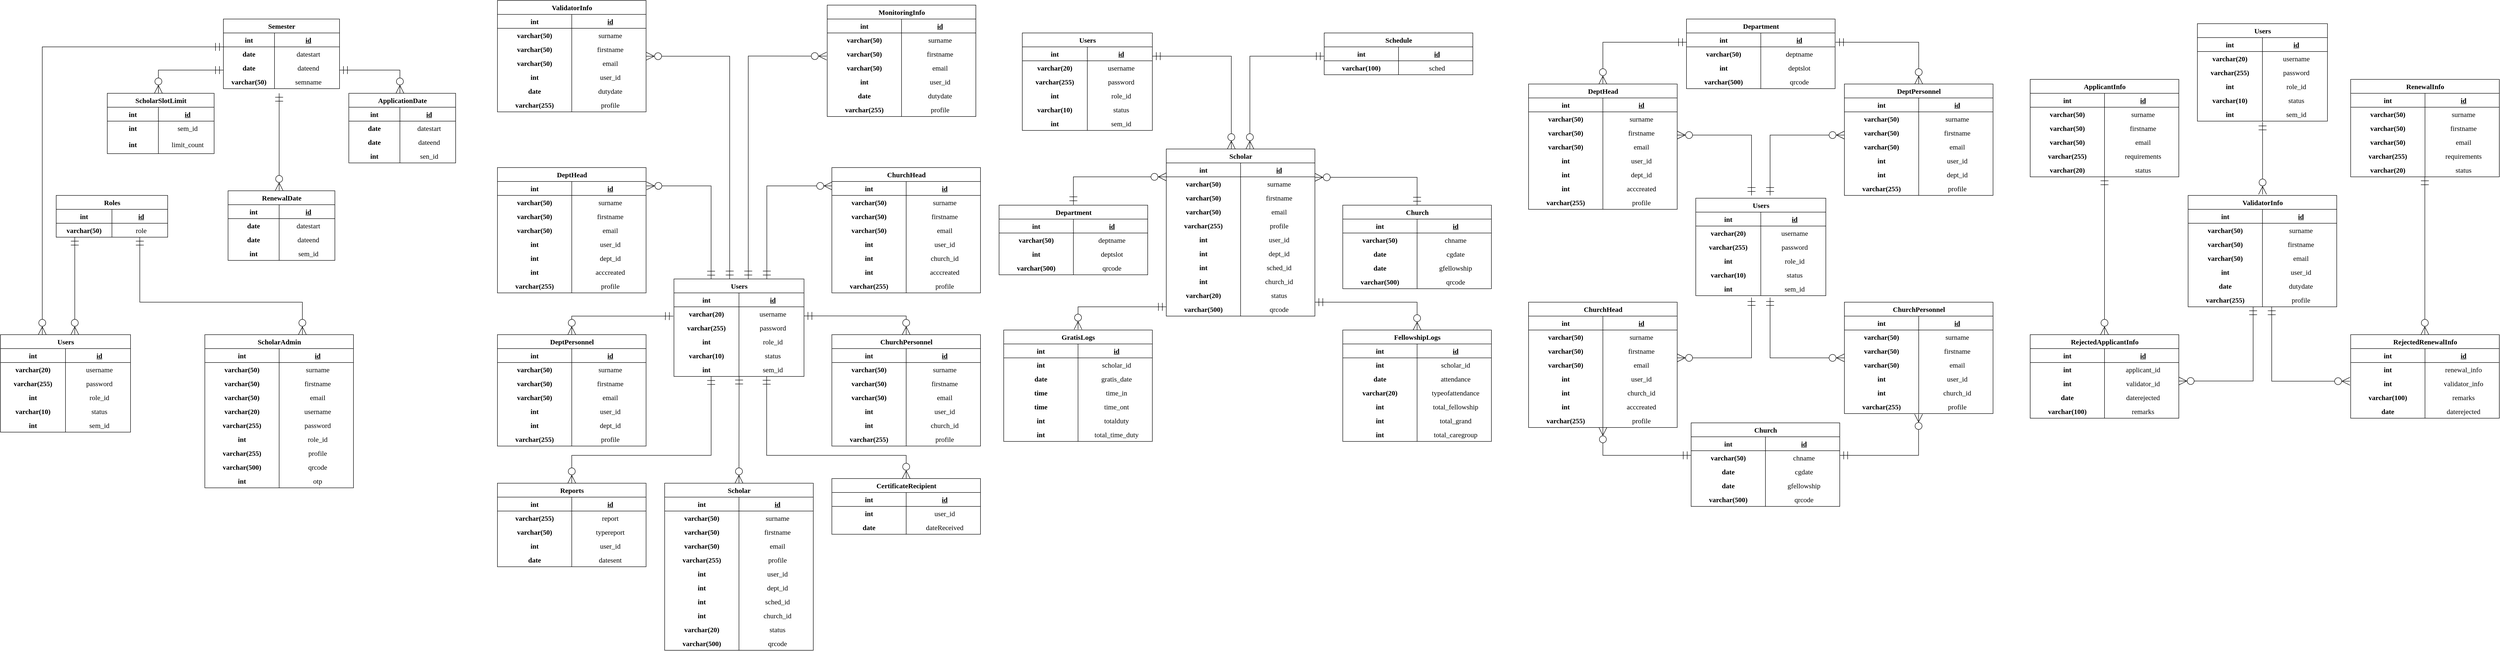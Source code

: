 <mxfile version="27.0.5">
  <diagram name="Page-1" id="S0cK7dZVT9cCj5j7Iq81">
    <mxGraphModel dx="6556" dy="3580" grid="1" gridSize="10" guides="1" tooltips="1" connect="1" arrows="1" fold="1" page="1" pageScale="1" pageWidth="1100" pageHeight="1700" math="0" shadow="0">
      <root>
        <mxCell id="0" />
        <mxCell id="1" parent="0" />
        <mxCell id="BOQhzw1DH6TcYTrtDjCy-1" value="Semester" style="shape=table;startSize=30;container=1;collapsible=1;childLayout=tableLayout;fixedRows=1;rowLines=0;fontStyle=1;align=center;resizeLast=1;html=1;fontFamily=Lucida Console;fontSize=15;rounded=0;swimlaneLine=1;" vertex="1" parent="1">
          <mxGeometry x="550" y="80" width="250" height="150" as="geometry" />
        </mxCell>
        <mxCell id="BOQhzw1DH6TcYTrtDjCy-2" value="" style="shape=tableRow;horizontal=0;startSize=0;swimlaneHead=0;swimlaneBody=0;fillColor=none;collapsible=0;dropTarget=0;points=[[0,0.5],[1,0.5]];portConstraint=eastwest;top=0;left=0;right=0;bottom=1;fontFamily=Lucida Console;fontSize=15;align=center;" vertex="1" parent="BOQhzw1DH6TcYTrtDjCy-1">
          <mxGeometry y="30" width="250" height="30" as="geometry" />
        </mxCell>
        <mxCell id="BOQhzw1DH6TcYTrtDjCy-3" value="int" style="shape=partialRectangle;connectable=0;fillColor=none;top=0;left=0;bottom=0;right=0;fontStyle=1;overflow=hidden;whiteSpace=wrap;html=1;fontFamily=Lucida Console;fontSize=15;align=center;" vertex="1" parent="BOQhzw1DH6TcYTrtDjCy-2">
          <mxGeometry width="110" height="30" as="geometry">
            <mxRectangle width="110" height="30" as="alternateBounds" />
          </mxGeometry>
        </mxCell>
        <mxCell id="BOQhzw1DH6TcYTrtDjCy-4" value="id" style="shape=partialRectangle;connectable=0;fillColor=none;top=0;left=0;bottom=0;right=0;align=center;spacingLeft=6;fontStyle=5;overflow=hidden;whiteSpace=wrap;html=1;fontFamily=Lucida Console;fontSize=15;" vertex="1" parent="BOQhzw1DH6TcYTrtDjCy-2">
          <mxGeometry x="110" width="140" height="30" as="geometry">
            <mxRectangle width="140" height="30" as="alternateBounds" />
          </mxGeometry>
        </mxCell>
        <mxCell id="BOQhzw1DH6TcYTrtDjCy-5" value="" style="shape=tableRow;horizontal=0;startSize=0;swimlaneHead=0;swimlaneBody=0;fillColor=none;collapsible=0;dropTarget=0;points=[[0,0.5],[1,0.5]];portConstraint=eastwest;top=0;left=0;right=0;bottom=0;fontFamily=Lucida Console;fontSize=15;align=center;" vertex="1" parent="BOQhzw1DH6TcYTrtDjCy-1">
          <mxGeometry y="60" width="250" height="30" as="geometry" />
        </mxCell>
        <mxCell id="BOQhzw1DH6TcYTrtDjCy-6" value="&lt;b&gt;date&lt;/b&gt;" style="shape=partialRectangle;connectable=0;fillColor=none;top=0;left=0;bottom=0;right=0;editable=1;overflow=hidden;whiteSpace=wrap;html=1;fontFamily=Lucida Console;fontSize=15;align=center;" vertex="1" parent="BOQhzw1DH6TcYTrtDjCy-5">
          <mxGeometry width="110" height="30" as="geometry">
            <mxRectangle width="110" height="30" as="alternateBounds" />
          </mxGeometry>
        </mxCell>
        <mxCell id="BOQhzw1DH6TcYTrtDjCy-7" value="datestart" style="shape=partialRectangle;connectable=0;fillColor=none;top=0;left=0;bottom=0;right=0;align=center;spacingLeft=6;overflow=hidden;whiteSpace=wrap;html=1;fontFamily=Lucida Console;fontSize=15;" vertex="1" parent="BOQhzw1DH6TcYTrtDjCy-5">
          <mxGeometry x="110" width="140" height="30" as="geometry">
            <mxRectangle width="140" height="30" as="alternateBounds" />
          </mxGeometry>
        </mxCell>
        <mxCell id="BOQhzw1DH6TcYTrtDjCy-8" value="" style="shape=tableRow;horizontal=0;startSize=0;swimlaneHead=0;swimlaneBody=0;fillColor=none;collapsible=0;dropTarget=0;points=[[0,0.5],[1,0.5]];portConstraint=eastwest;top=0;left=0;right=0;bottom=0;fontFamily=Lucida Console;fontSize=15;align=center;" vertex="1" parent="BOQhzw1DH6TcYTrtDjCy-1">
          <mxGeometry y="90" width="250" height="30" as="geometry" />
        </mxCell>
        <mxCell id="BOQhzw1DH6TcYTrtDjCy-9" value="date" style="shape=partialRectangle;connectable=0;fillColor=none;top=0;left=0;bottom=0;right=0;editable=1;overflow=hidden;whiteSpace=wrap;html=1;fontStyle=1;fontFamily=Lucida Console;fontSize=15;align=center;" vertex="1" parent="BOQhzw1DH6TcYTrtDjCy-8">
          <mxGeometry width="110" height="30" as="geometry">
            <mxRectangle width="110" height="30" as="alternateBounds" />
          </mxGeometry>
        </mxCell>
        <mxCell id="BOQhzw1DH6TcYTrtDjCy-10" value="dateend" style="shape=partialRectangle;connectable=0;fillColor=none;top=0;left=0;bottom=0;right=0;align=center;spacingLeft=6;overflow=hidden;whiteSpace=wrap;html=1;fontFamily=Lucida Console;fontSize=15;" vertex="1" parent="BOQhzw1DH6TcYTrtDjCy-8">
          <mxGeometry x="110" width="140" height="30" as="geometry">
            <mxRectangle width="140" height="30" as="alternateBounds" />
          </mxGeometry>
        </mxCell>
        <mxCell id="BOQhzw1DH6TcYTrtDjCy-11" value="" style="shape=tableRow;horizontal=0;startSize=0;swimlaneHead=0;swimlaneBody=0;fillColor=none;collapsible=0;dropTarget=0;points=[[0,0.5],[1,0.5]];portConstraint=eastwest;top=0;left=0;right=0;bottom=0;fontFamily=Lucida Console;fontSize=15;align=center;" vertex="1" parent="BOQhzw1DH6TcYTrtDjCy-1">
          <mxGeometry y="120" width="250" height="30" as="geometry" />
        </mxCell>
        <mxCell id="BOQhzw1DH6TcYTrtDjCy-12" value="&lt;b&gt;varchar(50)&lt;/b&gt;" style="shape=partialRectangle;connectable=0;fillColor=none;top=0;left=0;bottom=0;right=0;editable=1;overflow=hidden;whiteSpace=wrap;html=1;fontFamily=Lucida Console;fontSize=15;align=center;" vertex="1" parent="BOQhzw1DH6TcYTrtDjCy-11">
          <mxGeometry width="110" height="30" as="geometry">
            <mxRectangle width="110" height="30" as="alternateBounds" />
          </mxGeometry>
        </mxCell>
        <mxCell id="BOQhzw1DH6TcYTrtDjCy-13" value="semname" style="shape=partialRectangle;connectable=0;fillColor=none;top=0;left=0;bottom=0;right=0;align=center;spacingLeft=6;overflow=hidden;whiteSpace=wrap;html=1;fontFamily=Lucida Console;fontSize=15;" vertex="1" parent="BOQhzw1DH6TcYTrtDjCy-11">
          <mxGeometry x="110" width="140" height="30" as="geometry">
            <mxRectangle width="140" height="30" as="alternateBounds" />
          </mxGeometry>
        </mxCell>
        <mxCell id="BOQhzw1DH6TcYTrtDjCy-83" value="RenewalDate" style="shape=table;startSize=30;container=1;collapsible=1;childLayout=tableLayout;fixedRows=1;rowLines=0;fontStyle=1;align=center;resizeLast=1;html=1;fontFamily=Lucida Console;fontSize=15;rounded=0;swimlaneLine=1;" vertex="1" parent="1">
          <mxGeometry x="560" y="450" width="230" height="150" as="geometry" />
        </mxCell>
        <mxCell id="BOQhzw1DH6TcYTrtDjCy-84" value="" style="shape=tableRow;horizontal=0;startSize=0;swimlaneHead=0;swimlaneBody=0;fillColor=none;collapsible=0;dropTarget=0;points=[[0,0.5],[1,0.5]];portConstraint=eastwest;top=0;left=0;right=0;bottom=1;fontFamily=Lucida Console;fontSize=15;align=center;" vertex="1" parent="BOQhzw1DH6TcYTrtDjCy-83">
          <mxGeometry y="30" width="230" height="30" as="geometry" />
        </mxCell>
        <mxCell id="BOQhzw1DH6TcYTrtDjCy-85" value="int" style="shape=partialRectangle;connectable=0;fillColor=none;top=0;left=0;bottom=0;right=0;fontStyle=1;overflow=hidden;whiteSpace=wrap;html=1;fontFamily=Lucida Console;fontSize=15;align=center;" vertex="1" parent="BOQhzw1DH6TcYTrtDjCy-84">
          <mxGeometry width="110" height="30" as="geometry">
            <mxRectangle width="110" height="30" as="alternateBounds" />
          </mxGeometry>
        </mxCell>
        <mxCell id="BOQhzw1DH6TcYTrtDjCy-86" value="id" style="shape=partialRectangle;connectable=0;fillColor=none;top=0;left=0;bottom=0;right=0;align=center;spacingLeft=6;fontStyle=5;overflow=hidden;whiteSpace=wrap;html=1;fontFamily=Lucida Console;fontSize=15;" vertex="1" parent="BOQhzw1DH6TcYTrtDjCy-84">
          <mxGeometry x="110" width="120" height="30" as="geometry">
            <mxRectangle width="120" height="30" as="alternateBounds" />
          </mxGeometry>
        </mxCell>
        <mxCell id="BOQhzw1DH6TcYTrtDjCy-87" value="" style="shape=tableRow;horizontal=0;startSize=0;swimlaneHead=0;swimlaneBody=0;fillColor=none;collapsible=0;dropTarget=0;points=[[0,0.5],[1,0.5]];portConstraint=eastwest;top=0;left=0;right=0;bottom=0;fontFamily=Lucida Console;fontSize=15;align=center;" vertex="1" parent="BOQhzw1DH6TcYTrtDjCy-83">
          <mxGeometry y="60" width="230" height="30" as="geometry" />
        </mxCell>
        <mxCell id="BOQhzw1DH6TcYTrtDjCy-88" value="&lt;b&gt;date&lt;/b&gt;" style="shape=partialRectangle;connectable=0;fillColor=none;top=0;left=0;bottom=0;right=0;editable=1;overflow=hidden;whiteSpace=wrap;html=1;fontFamily=Lucida Console;fontSize=15;align=center;" vertex="1" parent="BOQhzw1DH6TcYTrtDjCy-87">
          <mxGeometry width="110" height="30" as="geometry">
            <mxRectangle width="110" height="30" as="alternateBounds" />
          </mxGeometry>
        </mxCell>
        <mxCell id="BOQhzw1DH6TcYTrtDjCy-89" value="datestart" style="shape=partialRectangle;connectable=0;fillColor=none;top=0;left=0;bottom=0;right=0;align=center;spacingLeft=6;overflow=hidden;whiteSpace=wrap;html=1;fontFamily=Lucida Console;fontSize=15;" vertex="1" parent="BOQhzw1DH6TcYTrtDjCy-87">
          <mxGeometry x="110" width="120" height="30" as="geometry">
            <mxRectangle width="120" height="30" as="alternateBounds" />
          </mxGeometry>
        </mxCell>
        <mxCell id="BOQhzw1DH6TcYTrtDjCy-90" value="" style="shape=tableRow;horizontal=0;startSize=0;swimlaneHead=0;swimlaneBody=0;fillColor=none;collapsible=0;dropTarget=0;points=[[0,0.5],[1,0.5]];portConstraint=eastwest;top=0;left=0;right=0;bottom=0;fontFamily=Lucida Console;fontSize=15;align=center;" vertex="1" parent="BOQhzw1DH6TcYTrtDjCy-83">
          <mxGeometry y="90" width="230" height="30" as="geometry" />
        </mxCell>
        <mxCell id="BOQhzw1DH6TcYTrtDjCy-91" value="date" style="shape=partialRectangle;connectable=0;fillColor=none;top=0;left=0;bottom=0;right=0;editable=1;overflow=hidden;whiteSpace=wrap;html=1;fontStyle=1;fontFamily=Lucida Console;fontSize=15;align=center;" vertex="1" parent="BOQhzw1DH6TcYTrtDjCy-90">
          <mxGeometry width="110" height="30" as="geometry">
            <mxRectangle width="110" height="30" as="alternateBounds" />
          </mxGeometry>
        </mxCell>
        <mxCell id="BOQhzw1DH6TcYTrtDjCy-92" value="dateend" style="shape=partialRectangle;connectable=0;fillColor=none;top=0;left=0;bottom=0;right=0;align=center;spacingLeft=6;overflow=hidden;whiteSpace=wrap;html=1;fontFamily=Lucida Console;fontSize=15;" vertex="1" parent="BOQhzw1DH6TcYTrtDjCy-90">
          <mxGeometry x="110" width="120" height="30" as="geometry">
            <mxRectangle width="120" height="30" as="alternateBounds" />
          </mxGeometry>
        </mxCell>
        <mxCell id="BOQhzw1DH6TcYTrtDjCy-93" value="" style="shape=tableRow;horizontal=0;startSize=0;swimlaneHead=0;swimlaneBody=0;fillColor=none;collapsible=0;dropTarget=0;points=[[0,0.5],[1,0.5]];portConstraint=eastwest;top=0;left=0;right=0;bottom=0;fontFamily=Lucida Console;fontSize=15;align=center;" vertex="1" parent="BOQhzw1DH6TcYTrtDjCy-83">
          <mxGeometry y="120" width="230" height="30" as="geometry" />
        </mxCell>
        <mxCell id="BOQhzw1DH6TcYTrtDjCy-94" value="&lt;b&gt;int&lt;/b&gt;" style="shape=partialRectangle;connectable=0;fillColor=none;top=0;left=0;bottom=0;right=0;editable=1;overflow=hidden;whiteSpace=wrap;html=1;fontFamily=Lucida Console;fontSize=15;align=center;" vertex="1" parent="BOQhzw1DH6TcYTrtDjCy-93">
          <mxGeometry width="110" height="30" as="geometry">
            <mxRectangle width="110" height="30" as="alternateBounds" />
          </mxGeometry>
        </mxCell>
        <mxCell id="BOQhzw1DH6TcYTrtDjCy-95" value="sem_id" style="shape=partialRectangle;connectable=0;fillColor=none;top=0;left=0;bottom=0;right=0;align=center;spacingLeft=6;overflow=hidden;whiteSpace=wrap;html=1;fontFamily=Lucida Console;fontSize=15;" vertex="1" parent="BOQhzw1DH6TcYTrtDjCy-93">
          <mxGeometry x="110" width="120" height="30" as="geometry">
            <mxRectangle width="120" height="30" as="alternateBounds" />
          </mxGeometry>
        </mxCell>
        <mxCell id="BOQhzw1DH6TcYTrtDjCy-96" value="ApplicationDate" style="shape=table;startSize=30;container=1;collapsible=1;childLayout=tableLayout;fixedRows=1;rowLines=0;fontStyle=1;align=center;resizeLast=1;html=1;fontFamily=Lucida Console;fontSize=15;rounded=0;swimlaneLine=1;" vertex="1" parent="1">
          <mxGeometry x="820" y="240" width="230" height="150" as="geometry" />
        </mxCell>
        <mxCell id="BOQhzw1DH6TcYTrtDjCy-97" value="" style="shape=tableRow;horizontal=0;startSize=0;swimlaneHead=0;swimlaneBody=0;fillColor=none;collapsible=0;dropTarget=0;points=[[0,0.5],[1,0.5]];portConstraint=eastwest;top=0;left=0;right=0;bottom=1;fontFamily=Lucida Console;fontSize=15;align=center;" vertex="1" parent="BOQhzw1DH6TcYTrtDjCy-96">
          <mxGeometry y="30" width="230" height="30" as="geometry" />
        </mxCell>
        <mxCell id="BOQhzw1DH6TcYTrtDjCy-98" value="int" style="shape=partialRectangle;connectable=0;fillColor=none;top=0;left=0;bottom=0;right=0;fontStyle=1;overflow=hidden;whiteSpace=wrap;html=1;fontFamily=Lucida Console;fontSize=15;align=center;" vertex="1" parent="BOQhzw1DH6TcYTrtDjCy-97">
          <mxGeometry width="110" height="30" as="geometry">
            <mxRectangle width="110" height="30" as="alternateBounds" />
          </mxGeometry>
        </mxCell>
        <mxCell id="BOQhzw1DH6TcYTrtDjCy-99" value="id" style="shape=partialRectangle;connectable=0;fillColor=none;top=0;left=0;bottom=0;right=0;align=center;spacingLeft=6;fontStyle=5;overflow=hidden;whiteSpace=wrap;html=1;fontFamily=Lucida Console;fontSize=15;" vertex="1" parent="BOQhzw1DH6TcYTrtDjCy-97">
          <mxGeometry x="110" width="120" height="30" as="geometry">
            <mxRectangle width="120" height="30" as="alternateBounds" />
          </mxGeometry>
        </mxCell>
        <mxCell id="BOQhzw1DH6TcYTrtDjCy-100" value="" style="shape=tableRow;horizontal=0;startSize=0;swimlaneHead=0;swimlaneBody=0;fillColor=none;collapsible=0;dropTarget=0;points=[[0,0.5],[1,0.5]];portConstraint=eastwest;top=0;left=0;right=0;bottom=0;fontFamily=Lucida Console;fontSize=15;align=center;" vertex="1" parent="BOQhzw1DH6TcYTrtDjCy-96">
          <mxGeometry y="60" width="230" height="30" as="geometry" />
        </mxCell>
        <mxCell id="BOQhzw1DH6TcYTrtDjCy-101" value="&lt;b&gt;date&lt;/b&gt;" style="shape=partialRectangle;connectable=0;fillColor=none;top=0;left=0;bottom=0;right=0;editable=1;overflow=hidden;whiteSpace=wrap;html=1;fontFamily=Lucida Console;fontSize=15;align=center;" vertex="1" parent="BOQhzw1DH6TcYTrtDjCy-100">
          <mxGeometry width="110" height="30" as="geometry">
            <mxRectangle width="110" height="30" as="alternateBounds" />
          </mxGeometry>
        </mxCell>
        <mxCell id="BOQhzw1DH6TcYTrtDjCy-102" value="datestart" style="shape=partialRectangle;connectable=0;fillColor=none;top=0;left=0;bottom=0;right=0;align=center;spacingLeft=6;overflow=hidden;whiteSpace=wrap;html=1;fontFamily=Lucida Console;fontSize=15;" vertex="1" parent="BOQhzw1DH6TcYTrtDjCy-100">
          <mxGeometry x="110" width="120" height="30" as="geometry">
            <mxRectangle width="120" height="30" as="alternateBounds" />
          </mxGeometry>
        </mxCell>
        <mxCell id="BOQhzw1DH6TcYTrtDjCy-103" value="" style="shape=tableRow;horizontal=0;startSize=0;swimlaneHead=0;swimlaneBody=0;fillColor=none;collapsible=0;dropTarget=0;points=[[0,0.5],[1,0.5]];portConstraint=eastwest;top=0;left=0;right=0;bottom=0;fontFamily=Lucida Console;fontSize=15;align=center;" vertex="1" parent="BOQhzw1DH6TcYTrtDjCy-96">
          <mxGeometry y="90" width="230" height="30" as="geometry" />
        </mxCell>
        <mxCell id="BOQhzw1DH6TcYTrtDjCy-104" value="date" style="shape=partialRectangle;connectable=0;fillColor=none;top=0;left=0;bottom=0;right=0;editable=1;overflow=hidden;whiteSpace=wrap;html=1;fontStyle=1;fontFamily=Lucida Console;fontSize=15;align=center;" vertex="1" parent="BOQhzw1DH6TcYTrtDjCy-103">
          <mxGeometry width="110" height="30" as="geometry">
            <mxRectangle width="110" height="30" as="alternateBounds" />
          </mxGeometry>
        </mxCell>
        <mxCell id="BOQhzw1DH6TcYTrtDjCy-105" value="dateend" style="shape=partialRectangle;connectable=0;fillColor=none;top=0;left=0;bottom=0;right=0;align=center;spacingLeft=6;overflow=hidden;whiteSpace=wrap;html=1;fontFamily=Lucida Console;fontSize=15;" vertex="1" parent="BOQhzw1DH6TcYTrtDjCy-103">
          <mxGeometry x="110" width="120" height="30" as="geometry">
            <mxRectangle width="120" height="30" as="alternateBounds" />
          </mxGeometry>
        </mxCell>
        <mxCell id="BOQhzw1DH6TcYTrtDjCy-106" value="" style="shape=tableRow;horizontal=0;startSize=0;swimlaneHead=0;swimlaneBody=0;fillColor=none;collapsible=0;dropTarget=0;points=[[0,0.5],[1,0.5]];portConstraint=eastwest;top=0;left=0;right=0;bottom=0;fontFamily=Lucida Console;fontSize=15;align=center;" vertex="1" parent="BOQhzw1DH6TcYTrtDjCy-96">
          <mxGeometry y="120" width="230" height="30" as="geometry" />
        </mxCell>
        <mxCell id="BOQhzw1DH6TcYTrtDjCy-107" value="&lt;b&gt;int&lt;/b&gt;" style="shape=partialRectangle;connectable=0;fillColor=none;top=0;left=0;bottom=0;right=0;editable=1;overflow=hidden;whiteSpace=wrap;html=1;fontFamily=Lucida Console;fontSize=15;align=center;" vertex="1" parent="BOQhzw1DH6TcYTrtDjCy-106">
          <mxGeometry width="110" height="30" as="geometry">
            <mxRectangle width="110" height="30" as="alternateBounds" />
          </mxGeometry>
        </mxCell>
        <mxCell id="BOQhzw1DH6TcYTrtDjCy-108" value="sen_id" style="shape=partialRectangle;connectable=0;fillColor=none;top=0;left=0;bottom=0;right=0;align=center;spacingLeft=6;overflow=hidden;whiteSpace=wrap;html=1;fontFamily=Lucida Console;fontSize=15;" vertex="1" parent="BOQhzw1DH6TcYTrtDjCy-106">
          <mxGeometry x="110" width="120" height="30" as="geometry">
            <mxRectangle width="120" height="30" as="alternateBounds" />
          </mxGeometry>
        </mxCell>
        <mxCell id="BOQhzw1DH6TcYTrtDjCy-109" value="ScholarSlotLimit" style="shape=table;startSize=30;container=1;collapsible=1;childLayout=tableLayout;fixedRows=1;rowLines=0;fontStyle=1;align=center;resizeLast=1;html=1;fontFamily=Lucida Console;fontSize=15;rounded=0;swimlaneLine=1;" vertex="1" parent="1">
          <mxGeometry x="300" y="240" width="230" height="130" as="geometry" />
        </mxCell>
        <mxCell id="BOQhzw1DH6TcYTrtDjCy-110" value="" style="shape=tableRow;horizontal=0;startSize=0;swimlaneHead=0;swimlaneBody=0;fillColor=none;collapsible=0;dropTarget=0;points=[[0,0.5],[1,0.5]];portConstraint=eastwest;top=0;left=0;right=0;bottom=1;fontFamily=Lucida Console;fontSize=15;align=center;" vertex="1" parent="BOQhzw1DH6TcYTrtDjCy-109">
          <mxGeometry y="30" width="230" height="30" as="geometry" />
        </mxCell>
        <mxCell id="BOQhzw1DH6TcYTrtDjCy-111" value="int" style="shape=partialRectangle;connectable=0;fillColor=none;top=0;left=0;bottom=0;right=0;fontStyle=1;overflow=hidden;whiteSpace=wrap;html=1;fontFamily=Lucida Console;fontSize=15;align=center;" vertex="1" parent="BOQhzw1DH6TcYTrtDjCy-110">
          <mxGeometry width="110" height="30" as="geometry">
            <mxRectangle width="110" height="30" as="alternateBounds" />
          </mxGeometry>
        </mxCell>
        <mxCell id="BOQhzw1DH6TcYTrtDjCy-112" value="id" style="shape=partialRectangle;connectable=0;fillColor=none;top=0;left=0;bottom=0;right=0;align=center;spacingLeft=6;fontStyle=5;overflow=hidden;whiteSpace=wrap;html=1;fontFamily=Lucida Console;fontSize=15;" vertex="1" parent="BOQhzw1DH6TcYTrtDjCy-110">
          <mxGeometry x="110" width="120" height="30" as="geometry">
            <mxRectangle width="120" height="30" as="alternateBounds" />
          </mxGeometry>
        </mxCell>
        <mxCell id="BOQhzw1DH6TcYTrtDjCy-113" value="" style="shape=tableRow;horizontal=0;startSize=0;swimlaneHead=0;swimlaneBody=0;fillColor=none;collapsible=0;dropTarget=0;points=[[0,0.5],[1,0.5]];portConstraint=eastwest;top=0;left=0;right=0;bottom=0;fontFamily=Lucida Console;fontSize=15;align=center;" vertex="1" parent="BOQhzw1DH6TcYTrtDjCy-109">
          <mxGeometry y="60" width="230" height="30" as="geometry" />
        </mxCell>
        <mxCell id="BOQhzw1DH6TcYTrtDjCy-114" value="&lt;b&gt;int&lt;/b&gt;" style="shape=partialRectangle;connectable=0;fillColor=none;top=0;left=0;bottom=0;right=0;editable=1;overflow=hidden;whiteSpace=wrap;html=1;fontFamily=Lucida Console;fontSize=15;align=center;" vertex="1" parent="BOQhzw1DH6TcYTrtDjCy-113">
          <mxGeometry width="110" height="30" as="geometry">
            <mxRectangle width="110" height="30" as="alternateBounds" />
          </mxGeometry>
        </mxCell>
        <mxCell id="BOQhzw1DH6TcYTrtDjCy-115" value="sem_id" style="shape=partialRectangle;connectable=0;fillColor=none;top=0;left=0;bottom=0;right=0;align=center;spacingLeft=6;overflow=hidden;whiteSpace=wrap;html=1;fontFamily=Lucida Console;fontSize=15;" vertex="1" parent="BOQhzw1DH6TcYTrtDjCy-113">
          <mxGeometry x="110" width="120" height="30" as="geometry">
            <mxRectangle width="120" height="30" as="alternateBounds" />
          </mxGeometry>
        </mxCell>
        <mxCell id="BOQhzw1DH6TcYTrtDjCy-116" value="" style="shape=tableRow;horizontal=0;startSize=0;swimlaneHead=0;swimlaneBody=0;fillColor=none;collapsible=0;dropTarget=0;points=[[0,0.5],[1,0.5]];portConstraint=eastwest;top=0;left=0;right=0;bottom=0;fontFamily=Lucida Console;fontSize=15;align=center;" vertex="1" parent="BOQhzw1DH6TcYTrtDjCy-109">
          <mxGeometry y="90" width="230" height="40" as="geometry" />
        </mxCell>
        <mxCell id="BOQhzw1DH6TcYTrtDjCy-117" value="int" style="shape=partialRectangle;connectable=0;fillColor=none;top=0;left=0;bottom=0;right=0;editable=1;overflow=hidden;whiteSpace=wrap;html=1;fontStyle=1;fontFamily=Lucida Console;fontSize=15;align=center;" vertex="1" parent="BOQhzw1DH6TcYTrtDjCy-116">
          <mxGeometry width="110" height="40" as="geometry">
            <mxRectangle width="110" height="40" as="alternateBounds" />
          </mxGeometry>
        </mxCell>
        <mxCell id="BOQhzw1DH6TcYTrtDjCy-118" value="limit_count" style="shape=partialRectangle;connectable=0;fillColor=none;top=0;left=0;bottom=0;right=0;align=center;spacingLeft=6;overflow=hidden;whiteSpace=wrap;html=1;fontFamily=Lucida Console;fontSize=15;" vertex="1" parent="BOQhzw1DH6TcYTrtDjCy-116">
          <mxGeometry x="110" width="120" height="40" as="geometry">
            <mxRectangle width="120" height="40" as="alternateBounds" />
          </mxGeometry>
        </mxCell>
        <mxCell id="BOQhzw1DH6TcYTrtDjCy-127" style="edgeStyle=orthogonalEdgeStyle;rounded=0;orthogonalLoop=1;jettySize=auto;html=1;startArrow=ERzeroToMany;startFill=0;endArrow=ERmandOne;endFill=0;endSize=15;startSize=15;" edge="1" parent="1">
          <mxGeometry relative="1" as="geometry">
            <mxPoint x="930" y="240" as="sourcePoint" />
            <mxPoint x="800" y="190" as="targetPoint" />
            <Array as="points">
              <mxPoint x="930" y="190" />
            </Array>
          </mxGeometry>
        </mxCell>
        <mxCell id="BOQhzw1DH6TcYTrtDjCy-128" style="edgeStyle=orthogonalEdgeStyle;rounded=0;orthogonalLoop=1;jettySize=auto;html=1;startArrow=ERzeroToMany;startFill=0;endArrow=ERmandOne;endFill=0;endSize=15;startSize=15;" edge="1" parent="1">
          <mxGeometry relative="1" as="geometry">
            <mxPoint x="670" y="450" as="sourcePoint" />
            <mxPoint x="670" y="240" as="targetPoint" />
            <Array as="points">
              <mxPoint x="670" y="290" />
              <mxPoint x="670" y="290" />
            </Array>
          </mxGeometry>
        </mxCell>
        <mxCell id="BOQhzw1DH6TcYTrtDjCy-129" style="edgeStyle=orthogonalEdgeStyle;rounded=0;orthogonalLoop=1;jettySize=auto;html=1;startArrow=ERzeroToMany;startFill=0;endArrow=ERmandOne;endFill=0;endSize=15;startSize=15;" edge="1" parent="1">
          <mxGeometry relative="1" as="geometry">
            <mxPoint x="410" y="240" as="sourcePoint" />
            <mxPoint x="550" y="190" as="targetPoint" />
            <Array as="points">
              <mxPoint x="410" y="190" />
            </Array>
          </mxGeometry>
        </mxCell>
        <mxCell id="BOQhzw1DH6TcYTrtDjCy-130" value="Roles" style="shape=table;startSize=30;container=1;collapsible=1;childLayout=tableLayout;fixedRows=1;rowLines=0;fontStyle=1;align=center;resizeLast=1;html=1;fontFamily=Lucida Console;fontSize=15;rounded=0;swimlaneLine=1;" vertex="1" parent="1">
          <mxGeometry x="190" y="460" width="240" height="90" as="geometry" />
        </mxCell>
        <mxCell id="BOQhzw1DH6TcYTrtDjCy-131" value="" style="shape=tableRow;horizontal=0;startSize=0;swimlaneHead=0;swimlaneBody=0;fillColor=none;collapsible=0;dropTarget=0;points=[[0,0.5],[1,0.5]];portConstraint=eastwest;top=0;left=0;right=0;bottom=1;fontFamily=Lucida Console;fontSize=15;align=center;" vertex="1" parent="BOQhzw1DH6TcYTrtDjCy-130">
          <mxGeometry y="30" width="240" height="30" as="geometry" />
        </mxCell>
        <mxCell id="BOQhzw1DH6TcYTrtDjCy-132" value="int" style="shape=partialRectangle;connectable=0;fillColor=none;top=0;left=0;bottom=0;right=0;fontStyle=1;overflow=hidden;whiteSpace=wrap;html=1;fontFamily=Lucida Console;fontSize=15;align=center;" vertex="1" parent="BOQhzw1DH6TcYTrtDjCy-131">
          <mxGeometry width="120" height="30" as="geometry">
            <mxRectangle width="120" height="30" as="alternateBounds" />
          </mxGeometry>
        </mxCell>
        <mxCell id="BOQhzw1DH6TcYTrtDjCy-133" value="id" style="shape=partialRectangle;connectable=0;fillColor=none;top=0;left=0;bottom=0;right=0;align=center;spacingLeft=6;fontStyle=5;overflow=hidden;whiteSpace=wrap;html=1;fontFamily=Lucida Console;fontSize=15;" vertex="1" parent="BOQhzw1DH6TcYTrtDjCy-131">
          <mxGeometry x="120" width="120" height="30" as="geometry">
            <mxRectangle width="120" height="30" as="alternateBounds" />
          </mxGeometry>
        </mxCell>
        <mxCell id="BOQhzw1DH6TcYTrtDjCy-140" value="" style="shape=tableRow;horizontal=0;startSize=0;swimlaneHead=0;swimlaneBody=0;fillColor=none;collapsible=0;dropTarget=0;points=[[0,0.5],[1,0.5]];portConstraint=eastwest;top=0;left=0;right=0;bottom=0;fontFamily=Lucida Console;fontSize=15;align=center;" vertex="1" parent="BOQhzw1DH6TcYTrtDjCy-130">
          <mxGeometry y="60" width="240" height="30" as="geometry" />
        </mxCell>
        <mxCell id="BOQhzw1DH6TcYTrtDjCy-141" value="&lt;b&gt;varchar(50)&lt;/b&gt;" style="shape=partialRectangle;connectable=0;fillColor=none;top=0;left=0;bottom=0;right=0;editable=1;overflow=hidden;whiteSpace=wrap;html=1;fontFamily=Lucida Console;fontSize=15;align=center;" vertex="1" parent="BOQhzw1DH6TcYTrtDjCy-140">
          <mxGeometry width="120" height="30" as="geometry">
            <mxRectangle width="120" height="30" as="alternateBounds" />
          </mxGeometry>
        </mxCell>
        <mxCell id="BOQhzw1DH6TcYTrtDjCy-142" value="role" style="shape=partialRectangle;connectable=0;fillColor=none;top=0;left=0;bottom=0;right=0;align=center;spacingLeft=6;overflow=hidden;whiteSpace=wrap;html=1;fontFamily=Lucida Console;fontSize=15;" vertex="1" parent="BOQhzw1DH6TcYTrtDjCy-140">
          <mxGeometry x="120" width="120" height="30" as="geometry">
            <mxRectangle width="120" height="30" as="alternateBounds" />
          </mxGeometry>
        </mxCell>
        <mxCell id="BOQhzw1DH6TcYTrtDjCy-143" value="ScholarAdmin" style="shape=table;startSize=30;container=1;collapsible=1;childLayout=tableLayout;fixedRows=1;rowLines=0;fontStyle=1;align=center;resizeLast=1;html=1;fontFamily=Lucida Console;fontSize=15;rounded=0;swimlaneLine=1;" vertex="1" parent="1">
          <mxGeometry x="510" y="760" width="320" height="330" as="geometry" />
        </mxCell>
        <mxCell id="BOQhzw1DH6TcYTrtDjCy-144" value="" style="shape=tableRow;horizontal=0;startSize=0;swimlaneHead=0;swimlaneBody=0;fillColor=none;collapsible=0;dropTarget=0;points=[[0,0.5],[1,0.5]];portConstraint=eastwest;top=0;left=0;right=0;bottom=1;fontFamily=Lucida Console;fontSize=15;align=center;" vertex="1" parent="BOQhzw1DH6TcYTrtDjCy-143">
          <mxGeometry y="30" width="320" height="30" as="geometry" />
        </mxCell>
        <mxCell id="BOQhzw1DH6TcYTrtDjCy-145" value="int" style="shape=partialRectangle;connectable=0;fillColor=none;top=0;left=0;bottom=0;right=0;fontStyle=1;overflow=hidden;whiteSpace=wrap;html=1;fontFamily=Lucida Console;fontSize=15;align=center;" vertex="1" parent="BOQhzw1DH6TcYTrtDjCy-144">
          <mxGeometry width="160" height="30" as="geometry">
            <mxRectangle width="160" height="30" as="alternateBounds" />
          </mxGeometry>
        </mxCell>
        <mxCell id="BOQhzw1DH6TcYTrtDjCy-146" value="id" style="shape=partialRectangle;connectable=0;fillColor=none;top=0;left=0;bottom=0;right=0;align=center;spacingLeft=6;fontStyle=5;overflow=hidden;whiteSpace=wrap;html=1;fontFamily=Lucida Console;fontSize=15;" vertex="1" parent="BOQhzw1DH6TcYTrtDjCy-144">
          <mxGeometry x="160" width="160" height="30" as="geometry">
            <mxRectangle width="160" height="30" as="alternateBounds" />
          </mxGeometry>
        </mxCell>
        <mxCell id="BOQhzw1DH6TcYTrtDjCy-147" value="" style="shape=tableRow;horizontal=0;startSize=0;swimlaneHead=0;swimlaneBody=0;fillColor=none;collapsible=0;dropTarget=0;points=[[0,0.5],[1,0.5]];portConstraint=eastwest;top=0;left=0;right=0;bottom=0;fontFamily=Lucida Console;fontSize=15;align=center;" vertex="1" parent="BOQhzw1DH6TcYTrtDjCy-143">
          <mxGeometry y="60" width="320" height="30" as="geometry" />
        </mxCell>
        <mxCell id="BOQhzw1DH6TcYTrtDjCy-148" value="&lt;b&gt;varchar(50)&lt;/b&gt;" style="shape=partialRectangle;connectable=0;fillColor=none;top=0;left=0;bottom=0;right=0;editable=1;overflow=hidden;whiteSpace=wrap;html=1;fontFamily=Lucida Console;fontSize=15;align=center;" vertex="1" parent="BOQhzw1DH6TcYTrtDjCy-147">
          <mxGeometry width="160" height="30" as="geometry">
            <mxRectangle width="160" height="30" as="alternateBounds" />
          </mxGeometry>
        </mxCell>
        <mxCell id="BOQhzw1DH6TcYTrtDjCy-149" value="surname" style="shape=partialRectangle;connectable=0;fillColor=none;top=0;left=0;bottom=0;right=0;align=center;spacingLeft=6;overflow=hidden;whiteSpace=wrap;html=1;fontFamily=Lucida Console;fontSize=15;" vertex="1" parent="BOQhzw1DH6TcYTrtDjCy-147">
          <mxGeometry x="160" width="160" height="30" as="geometry">
            <mxRectangle width="160" height="30" as="alternateBounds" />
          </mxGeometry>
        </mxCell>
        <mxCell id="BOQhzw1DH6TcYTrtDjCy-150" value="" style="shape=tableRow;horizontal=0;startSize=0;swimlaneHead=0;swimlaneBody=0;fillColor=none;collapsible=0;dropTarget=0;points=[[0,0.5],[1,0.5]];portConstraint=eastwest;top=0;left=0;right=0;bottom=0;fontFamily=Lucida Console;fontSize=15;align=center;" vertex="1" parent="BOQhzw1DH6TcYTrtDjCy-143">
          <mxGeometry y="90" width="320" height="30" as="geometry" />
        </mxCell>
        <mxCell id="BOQhzw1DH6TcYTrtDjCy-151" value="&lt;b&gt;varchar(50)&lt;/b&gt;" style="shape=partialRectangle;connectable=0;fillColor=none;top=0;left=0;bottom=0;right=0;editable=1;overflow=hidden;whiteSpace=wrap;html=1;fontStyle=1;fontFamily=Lucida Console;fontSize=15;align=center;" vertex="1" parent="BOQhzw1DH6TcYTrtDjCy-150">
          <mxGeometry width="160" height="30" as="geometry">
            <mxRectangle width="160" height="30" as="alternateBounds" />
          </mxGeometry>
        </mxCell>
        <mxCell id="BOQhzw1DH6TcYTrtDjCy-152" value="firstname" style="shape=partialRectangle;connectable=0;fillColor=none;top=0;left=0;bottom=0;right=0;align=center;spacingLeft=6;overflow=hidden;whiteSpace=wrap;html=1;fontFamily=Lucida Console;fontSize=15;" vertex="1" parent="BOQhzw1DH6TcYTrtDjCy-150">
          <mxGeometry x="160" width="160" height="30" as="geometry">
            <mxRectangle width="160" height="30" as="alternateBounds" />
          </mxGeometry>
        </mxCell>
        <mxCell id="BOQhzw1DH6TcYTrtDjCy-153" value="" style="shape=tableRow;horizontal=0;startSize=0;swimlaneHead=0;swimlaneBody=0;fillColor=none;collapsible=0;dropTarget=0;points=[[0,0.5],[1,0.5]];portConstraint=eastwest;top=0;left=0;right=0;bottom=0;fontFamily=Lucida Console;fontSize=15;align=center;" vertex="1" parent="BOQhzw1DH6TcYTrtDjCy-143">
          <mxGeometry y="120" width="320" height="30" as="geometry" />
        </mxCell>
        <mxCell id="BOQhzw1DH6TcYTrtDjCy-154" value="&lt;b&gt;varchar(50)&lt;/b&gt;" style="shape=partialRectangle;connectable=0;fillColor=none;top=0;left=0;bottom=0;right=0;editable=1;overflow=hidden;whiteSpace=wrap;html=1;fontFamily=Lucida Console;fontSize=15;align=center;" vertex="1" parent="BOQhzw1DH6TcYTrtDjCy-153">
          <mxGeometry width="160" height="30" as="geometry">
            <mxRectangle width="160" height="30" as="alternateBounds" />
          </mxGeometry>
        </mxCell>
        <mxCell id="BOQhzw1DH6TcYTrtDjCy-155" value="email" style="shape=partialRectangle;connectable=0;fillColor=none;top=0;left=0;bottom=0;right=0;align=center;spacingLeft=6;overflow=hidden;whiteSpace=wrap;html=1;fontFamily=Lucida Console;fontSize=15;" vertex="1" parent="BOQhzw1DH6TcYTrtDjCy-153">
          <mxGeometry x="160" width="160" height="30" as="geometry">
            <mxRectangle width="160" height="30" as="alternateBounds" />
          </mxGeometry>
        </mxCell>
        <mxCell id="BOQhzw1DH6TcYTrtDjCy-156" value="" style="shape=tableRow;horizontal=0;startSize=0;swimlaneHead=0;swimlaneBody=0;fillColor=none;collapsible=0;dropTarget=0;points=[[0,0.5],[1,0.5]];portConstraint=eastwest;top=0;left=0;right=0;bottom=0;fontFamily=Lucida Console;fontSize=15;align=center;" vertex="1" parent="BOQhzw1DH6TcYTrtDjCy-143">
          <mxGeometry y="150" width="320" height="30" as="geometry" />
        </mxCell>
        <mxCell id="BOQhzw1DH6TcYTrtDjCy-157" value="&lt;b&gt;varchar(20)&lt;/b&gt;" style="shape=partialRectangle;connectable=0;fillColor=none;top=0;left=0;bottom=0;right=0;editable=1;overflow=hidden;whiteSpace=wrap;html=1;fontFamily=Lucida Console;fontSize=15;align=center;" vertex="1" parent="BOQhzw1DH6TcYTrtDjCy-156">
          <mxGeometry width="160" height="30" as="geometry">
            <mxRectangle width="160" height="30" as="alternateBounds" />
          </mxGeometry>
        </mxCell>
        <mxCell id="BOQhzw1DH6TcYTrtDjCy-158" value="username" style="shape=partialRectangle;connectable=0;fillColor=none;top=0;left=0;bottom=0;right=0;align=center;spacingLeft=6;overflow=hidden;whiteSpace=wrap;html=1;fontFamily=Lucida Console;fontSize=15;" vertex="1" parent="BOQhzw1DH6TcYTrtDjCy-156">
          <mxGeometry x="160" width="160" height="30" as="geometry">
            <mxRectangle width="160" height="30" as="alternateBounds" />
          </mxGeometry>
        </mxCell>
        <mxCell id="BOQhzw1DH6TcYTrtDjCy-159" value="" style="shape=tableRow;horizontal=0;startSize=0;swimlaneHead=0;swimlaneBody=0;fillColor=none;collapsible=0;dropTarget=0;points=[[0,0.5],[1,0.5]];portConstraint=eastwest;top=0;left=0;right=0;bottom=0;fontFamily=Lucida Console;fontSize=15;align=center;" vertex="1" parent="BOQhzw1DH6TcYTrtDjCy-143">
          <mxGeometry y="180" width="320" height="30" as="geometry" />
        </mxCell>
        <mxCell id="BOQhzw1DH6TcYTrtDjCy-160" value="&lt;b&gt;varchar(255)&lt;/b&gt;" style="shape=partialRectangle;connectable=0;fillColor=none;top=0;left=0;bottom=0;right=0;editable=1;overflow=hidden;whiteSpace=wrap;html=1;fontFamily=Lucida Console;fontSize=15;align=center;" vertex="1" parent="BOQhzw1DH6TcYTrtDjCy-159">
          <mxGeometry width="160" height="30" as="geometry">
            <mxRectangle width="160" height="30" as="alternateBounds" />
          </mxGeometry>
        </mxCell>
        <mxCell id="BOQhzw1DH6TcYTrtDjCy-161" value="password" style="shape=partialRectangle;connectable=0;fillColor=none;top=0;left=0;bottom=0;right=0;align=center;spacingLeft=6;overflow=hidden;whiteSpace=wrap;html=1;fontFamily=Lucida Console;fontSize=15;" vertex="1" parent="BOQhzw1DH6TcYTrtDjCy-159">
          <mxGeometry x="160" width="160" height="30" as="geometry">
            <mxRectangle width="160" height="30" as="alternateBounds" />
          </mxGeometry>
        </mxCell>
        <mxCell id="BOQhzw1DH6TcYTrtDjCy-162" value="" style="shape=tableRow;horizontal=0;startSize=0;swimlaneHead=0;swimlaneBody=0;fillColor=none;collapsible=0;dropTarget=0;points=[[0,0.5],[1,0.5]];portConstraint=eastwest;top=0;left=0;right=0;bottom=0;fontFamily=Lucida Console;fontSize=15;align=center;" vertex="1" parent="BOQhzw1DH6TcYTrtDjCy-143">
          <mxGeometry y="210" width="320" height="30" as="geometry" />
        </mxCell>
        <mxCell id="BOQhzw1DH6TcYTrtDjCy-163" value="&lt;b&gt;int&lt;/b&gt;" style="shape=partialRectangle;connectable=0;fillColor=none;top=0;left=0;bottom=0;right=0;editable=1;overflow=hidden;whiteSpace=wrap;html=1;fontFamily=Lucida Console;fontSize=15;align=center;" vertex="1" parent="BOQhzw1DH6TcYTrtDjCy-162">
          <mxGeometry width="160" height="30" as="geometry">
            <mxRectangle width="160" height="30" as="alternateBounds" />
          </mxGeometry>
        </mxCell>
        <mxCell id="BOQhzw1DH6TcYTrtDjCy-164" value="role_id" style="shape=partialRectangle;connectable=0;fillColor=none;top=0;left=0;bottom=0;right=0;align=center;spacingLeft=6;overflow=hidden;whiteSpace=wrap;html=1;fontFamily=Lucida Console;fontSize=15;" vertex="1" parent="BOQhzw1DH6TcYTrtDjCy-162">
          <mxGeometry x="160" width="160" height="30" as="geometry">
            <mxRectangle width="160" height="30" as="alternateBounds" />
          </mxGeometry>
        </mxCell>
        <mxCell id="BOQhzw1DH6TcYTrtDjCy-165" value="" style="shape=tableRow;horizontal=0;startSize=0;swimlaneHead=0;swimlaneBody=0;fillColor=none;collapsible=0;dropTarget=0;points=[[0,0.5],[1,0.5]];portConstraint=eastwest;top=0;left=0;right=0;bottom=0;fontFamily=Lucida Console;fontSize=15;align=center;" vertex="1" parent="BOQhzw1DH6TcYTrtDjCy-143">
          <mxGeometry y="240" width="320" height="30" as="geometry" />
        </mxCell>
        <mxCell id="BOQhzw1DH6TcYTrtDjCy-166" value="&lt;b&gt;varchar(255)&lt;/b&gt;" style="shape=partialRectangle;connectable=0;fillColor=none;top=0;left=0;bottom=0;right=0;editable=1;overflow=hidden;whiteSpace=wrap;html=1;fontFamily=Lucida Console;fontSize=15;align=center;" vertex="1" parent="BOQhzw1DH6TcYTrtDjCy-165">
          <mxGeometry width="160" height="30" as="geometry">
            <mxRectangle width="160" height="30" as="alternateBounds" />
          </mxGeometry>
        </mxCell>
        <mxCell id="BOQhzw1DH6TcYTrtDjCy-167" value="profile" style="shape=partialRectangle;connectable=0;fillColor=none;top=0;left=0;bottom=0;right=0;align=center;spacingLeft=6;overflow=hidden;whiteSpace=wrap;html=1;fontFamily=Lucida Console;fontSize=15;" vertex="1" parent="BOQhzw1DH6TcYTrtDjCy-165">
          <mxGeometry x="160" width="160" height="30" as="geometry">
            <mxRectangle width="160" height="30" as="alternateBounds" />
          </mxGeometry>
        </mxCell>
        <mxCell id="BOQhzw1DH6TcYTrtDjCy-168" value="" style="shape=tableRow;horizontal=0;startSize=0;swimlaneHead=0;swimlaneBody=0;fillColor=none;collapsible=0;dropTarget=0;points=[[0,0.5],[1,0.5]];portConstraint=eastwest;top=0;left=0;right=0;bottom=0;fontFamily=Lucida Console;fontSize=15;align=center;" vertex="1" parent="BOQhzw1DH6TcYTrtDjCy-143">
          <mxGeometry y="270" width="320" height="30" as="geometry" />
        </mxCell>
        <mxCell id="BOQhzw1DH6TcYTrtDjCy-169" value="&lt;b&gt;varchar(500)&lt;/b&gt;" style="shape=partialRectangle;connectable=0;fillColor=none;top=0;left=0;bottom=0;right=0;editable=1;overflow=hidden;whiteSpace=wrap;html=1;fontFamily=Lucida Console;fontSize=15;align=center;" vertex="1" parent="BOQhzw1DH6TcYTrtDjCy-168">
          <mxGeometry width="160" height="30" as="geometry">
            <mxRectangle width="160" height="30" as="alternateBounds" />
          </mxGeometry>
        </mxCell>
        <mxCell id="BOQhzw1DH6TcYTrtDjCy-170" value="qrcode" style="shape=partialRectangle;connectable=0;fillColor=none;top=0;left=0;bottom=0;right=0;align=center;spacingLeft=6;overflow=hidden;whiteSpace=wrap;html=1;fontFamily=Lucida Console;fontSize=15;" vertex="1" parent="BOQhzw1DH6TcYTrtDjCy-168">
          <mxGeometry x="160" width="160" height="30" as="geometry">
            <mxRectangle width="160" height="30" as="alternateBounds" />
          </mxGeometry>
        </mxCell>
        <mxCell id="BOQhzw1DH6TcYTrtDjCy-171" value="" style="shape=tableRow;horizontal=0;startSize=0;swimlaneHead=0;swimlaneBody=0;fillColor=none;collapsible=0;dropTarget=0;points=[[0,0.5],[1,0.5]];portConstraint=eastwest;top=0;left=0;right=0;bottom=0;fontFamily=Lucida Console;fontSize=15;align=center;" vertex="1" parent="BOQhzw1DH6TcYTrtDjCy-143">
          <mxGeometry y="300" width="320" height="30" as="geometry" />
        </mxCell>
        <mxCell id="BOQhzw1DH6TcYTrtDjCy-172" value="&lt;b&gt;int&lt;/b&gt;" style="shape=partialRectangle;connectable=0;fillColor=none;top=0;left=0;bottom=0;right=0;editable=1;overflow=hidden;whiteSpace=wrap;html=1;fontFamily=Lucida Console;fontSize=15;align=center;" vertex="1" parent="BOQhzw1DH6TcYTrtDjCy-171">
          <mxGeometry width="160" height="30" as="geometry">
            <mxRectangle width="160" height="30" as="alternateBounds" />
          </mxGeometry>
        </mxCell>
        <mxCell id="BOQhzw1DH6TcYTrtDjCy-173" value="otp" style="shape=partialRectangle;connectable=0;fillColor=none;top=0;left=0;bottom=0;right=0;align=center;spacingLeft=6;overflow=hidden;whiteSpace=wrap;html=1;fontFamily=Lucida Console;fontSize=15;" vertex="1" parent="BOQhzw1DH6TcYTrtDjCy-171">
          <mxGeometry x="160" width="160" height="30" as="geometry">
            <mxRectangle width="160" height="30" as="alternateBounds" />
          </mxGeometry>
        </mxCell>
        <mxCell id="BOQhzw1DH6TcYTrtDjCy-174" value="Users" style="shape=table;startSize=30;container=1;collapsible=1;childLayout=tableLayout;fixedRows=1;rowLines=0;fontStyle=1;align=center;resizeLast=1;html=1;fontFamily=Lucida Console;fontSize=15;rounded=0;swimlaneLine=1;" vertex="1" parent="1">
          <mxGeometry x="70" y="760" width="280" height="210" as="geometry" />
        </mxCell>
        <mxCell id="BOQhzw1DH6TcYTrtDjCy-175" value="" style="shape=tableRow;horizontal=0;startSize=0;swimlaneHead=0;swimlaneBody=0;fillColor=none;collapsible=0;dropTarget=0;points=[[0,0.5],[1,0.5]];portConstraint=eastwest;top=0;left=0;right=0;bottom=1;fontFamily=Lucida Console;fontSize=15;align=center;" vertex="1" parent="BOQhzw1DH6TcYTrtDjCy-174">
          <mxGeometry y="30" width="280" height="30" as="geometry" />
        </mxCell>
        <mxCell id="BOQhzw1DH6TcYTrtDjCy-176" value="int" style="shape=partialRectangle;connectable=0;fillColor=none;top=0;left=0;bottom=0;right=0;fontStyle=1;overflow=hidden;whiteSpace=wrap;html=1;fontFamily=Lucida Console;fontSize=15;align=center;" vertex="1" parent="BOQhzw1DH6TcYTrtDjCy-175">
          <mxGeometry width="140" height="30" as="geometry">
            <mxRectangle width="140" height="30" as="alternateBounds" />
          </mxGeometry>
        </mxCell>
        <mxCell id="BOQhzw1DH6TcYTrtDjCy-177" value="id" style="shape=partialRectangle;connectable=0;fillColor=none;top=0;left=0;bottom=0;right=0;align=center;spacingLeft=6;fontStyle=5;overflow=hidden;whiteSpace=wrap;html=1;fontFamily=Lucida Console;fontSize=15;" vertex="1" parent="BOQhzw1DH6TcYTrtDjCy-175">
          <mxGeometry x="140" width="140" height="30" as="geometry">
            <mxRectangle width="140" height="30" as="alternateBounds" />
          </mxGeometry>
        </mxCell>
        <mxCell id="BOQhzw1DH6TcYTrtDjCy-178" value="" style="shape=tableRow;horizontal=0;startSize=0;swimlaneHead=0;swimlaneBody=0;fillColor=none;collapsible=0;dropTarget=0;points=[[0,0.5],[1,0.5]];portConstraint=eastwest;top=0;left=0;right=0;bottom=0;fontFamily=Lucida Console;fontSize=15;align=center;" vertex="1" parent="BOQhzw1DH6TcYTrtDjCy-174">
          <mxGeometry y="60" width="280" height="30" as="geometry" />
        </mxCell>
        <mxCell id="BOQhzw1DH6TcYTrtDjCy-179" value="&lt;b&gt;varchar(20)&lt;/b&gt;" style="shape=partialRectangle;connectable=0;fillColor=none;top=0;left=0;bottom=0;right=0;editable=1;overflow=hidden;whiteSpace=wrap;html=1;fontFamily=Lucida Console;fontSize=15;align=center;" vertex="1" parent="BOQhzw1DH6TcYTrtDjCy-178">
          <mxGeometry width="140" height="30" as="geometry">
            <mxRectangle width="140" height="30" as="alternateBounds" />
          </mxGeometry>
        </mxCell>
        <mxCell id="BOQhzw1DH6TcYTrtDjCy-180" value="username" style="shape=partialRectangle;connectable=0;fillColor=none;top=0;left=0;bottom=0;right=0;align=center;spacingLeft=6;overflow=hidden;whiteSpace=wrap;html=1;fontFamily=Lucida Console;fontSize=15;" vertex="1" parent="BOQhzw1DH6TcYTrtDjCy-178">
          <mxGeometry x="140" width="140" height="30" as="geometry">
            <mxRectangle width="140" height="30" as="alternateBounds" />
          </mxGeometry>
        </mxCell>
        <mxCell id="BOQhzw1DH6TcYTrtDjCy-181" value="" style="shape=tableRow;horizontal=0;startSize=0;swimlaneHead=0;swimlaneBody=0;fillColor=none;collapsible=0;dropTarget=0;points=[[0,0.5],[1,0.5]];portConstraint=eastwest;top=0;left=0;right=0;bottom=0;fontFamily=Lucida Console;fontSize=15;align=center;" vertex="1" parent="BOQhzw1DH6TcYTrtDjCy-174">
          <mxGeometry y="90" width="280" height="30" as="geometry" />
        </mxCell>
        <mxCell id="BOQhzw1DH6TcYTrtDjCy-182" value="varchar(255)" style="shape=partialRectangle;connectable=0;fillColor=none;top=0;left=0;bottom=0;right=0;editable=1;overflow=hidden;whiteSpace=wrap;html=1;fontStyle=1;fontFamily=Lucida Console;fontSize=15;align=center;" vertex="1" parent="BOQhzw1DH6TcYTrtDjCy-181">
          <mxGeometry width="140" height="30" as="geometry">
            <mxRectangle width="140" height="30" as="alternateBounds" />
          </mxGeometry>
        </mxCell>
        <mxCell id="BOQhzw1DH6TcYTrtDjCy-183" value="password" style="shape=partialRectangle;connectable=0;fillColor=none;top=0;left=0;bottom=0;right=0;align=center;spacingLeft=6;overflow=hidden;whiteSpace=wrap;html=1;fontFamily=Lucida Console;fontSize=15;" vertex="1" parent="BOQhzw1DH6TcYTrtDjCy-181">
          <mxGeometry x="140" width="140" height="30" as="geometry">
            <mxRectangle width="140" height="30" as="alternateBounds" />
          </mxGeometry>
        </mxCell>
        <mxCell id="BOQhzw1DH6TcYTrtDjCy-184" value="" style="shape=tableRow;horizontal=0;startSize=0;swimlaneHead=0;swimlaneBody=0;fillColor=none;collapsible=0;dropTarget=0;points=[[0,0.5],[1,0.5]];portConstraint=eastwest;top=0;left=0;right=0;bottom=0;fontFamily=Lucida Console;fontSize=15;align=center;" vertex="1" parent="BOQhzw1DH6TcYTrtDjCy-174">
          <mxGeometry y="120" width="280" height="30" as="geometry" />
        </mxCell>
        <mxCell id="BOQhzw1DH6TcYTrtDjCy-185" value="&lt;b&gt;int&lt;/b&gt;" style="shape=partialRectangle;connectable=0;fillColor=none;top=0;left=0;bottom=0;right=0;editable=1;overflow=hidden;whiteSpace=wrap;html=1;fontFamily=Lucida Console;fontSize=15;align=center;" vertex="1" parent="BOQhzw1DH6TcYTrtDjCy-184">
          <mxGeometry width="140" height="30" as="geometry">
            <mxRectangle width="140" height="30" as="alternateBounds" />
          </mxGeometry>
        </mxCell>
        <mxCell id="BOQhzw1DH6TcYTrtDjCy-186" value="role_id" style="shape=partialRectangle;connectable=0;fillColor=none;top=0;left=0;bottom=0;right=0;align=center;spacingLeft=6;overflow=hidden;whiteSpace=wrap;html=1;fontFamily=Lucida Console;fontSize=15;" vertex="1" parent="BOQhzw1DH6TcYTrtDjCy-184">
          <mxGeometry x="140" width="140" height="30" as="geometry">
            <mxRectangle width="140" height="30" as="alternateBounds" />
          </mxGeometry>
        </mxCell>
        <mxCell id="BOQhzw1DH6TcYTrtDjCy-187" value="" style="shape=tableRow;horizontal=0;startSize=0;swimlaneHead=0;swimlaneBody=0;fillColor=none;collapsible=0;dropTarget=0;points=[[0,0.5],[1,0.5]];portConstraint=eastwest;top=0;left=0;right=0;bottom=0;fontFamily=Lucida Console;fontSize=15;align=center;" vertex="1" parent="BOQhzw1DH6TcYTrtDjCy-174">
          <mxGeometry y="150" width="280" height="30" as="geometry" />
        </mxCell>
        <mxCell id="BOQhzw1DH6TcYTrtDjCy-188" value="&lt;b&gt;varchar(10)&lt;/b&gt;" style="shape=partialRectangle;connectable=0;fillColor=none;top=0;left=0;bottom=0;right=0;editable=1;overflow=hidden;whiteSpace=wrap;html=1;fontFamily=Lucida Console;fontSize=15;align=center;" vertex="1" parent="BOQhzw1DH6TcYTrtDjCy-187">
          <mxGeometry width="140" height="30" as="geometry">
            <mxRectangle width="140" height="30" as="alternateBounds" />
          </mxGeometry>
        </mxCell>
        <mxCell id="BOQhzw1DH6TcYTrtDjCy-189" value="status" style="shape=partialRectangle;connectable=0;fillColor=none;top=0;left=0;bottom=0;right=0;align=center;spacingLeft=6;overflow=hidden;whiteSpace=wrap;html=1;fontFamily=Lucida Console;fontSize=15;" vertex="1" parent="BOQhzw1DH6TcYTrtDjCy-187">
          <mxGeometry x="140" width="140" height="30" as="geometry">
            <mxRectangle width="140" height="30" as="alternateBounds" />
          </mxGeometry>
        </mxCell>
        <mxCell id="BOQhzw1DH6TcYTrtDjCy-190" value="" style="shape=tableRow;horizontal=0;startSize=0;swimlaneHead=0;swimlaneBody=0;fillColor=none;collapsible=0;dropTarget=0;points=[[0,0.5],[1,0.5]];portConstraint=eastwest;top=0;left=0;right=0;bottom=0;fontFamily=Lucida Console;fontSize=15;align=center;" vertex="1" parent="BOQhzw1DH6TcYTrtDjCy-174">
          <mxGeometry y="180" width="280" height="30" as="geometry" />
        </mxCell>
        <mxCell id="BOQhzw1DH6TcYTrtDjCy-191" value="&lt;b&gt;int&lt;/b&gt;" style="shape=partialRectangle;connectable=0;fillColor=none;top=0;left=0;bottom=0;right=0;editable=1;overflow=hidden;whiteSpace=wrap;html=1;fontFamily=Lucida Console;fontSize=15;align=center;" vertex="1" parent="BOQhzw1DH6TcYTrtDjCy-190">
          <mxGeometry width="140" height="30" as="geometry">
            <mxRectangle width="140" height="30" as="alternateBounds" />
          </mxGeometry>
        </mxCell>
        <mxCell id="BOQhzw1DH6TcYTrtDjCy-192" value="sem_id" style="shape=partialRectangle;connectable=0;fillColor=none;top=0;left=0;bottom=0;right=0;align=center;spacingLeft=6;overflow=hidden;whiteSpace=wrap;html=1;fontFamily=Lucida Console;fontSize=15;" vertex="1" parent="BOQhzw1DH6TcYTrtDjCy-190">
          <mxGeometry x="140" width="140" height="30" as="geometry">
            <mxRectangle width="140" height="30" as="alternateBounds" />
          </mxGeometry>
        </mxCell>
        <mxCell id="BOQhzw1DH6TcYTrtDjCy-205" style="edgeStyle=orthogonalEdgeStyle;rounded=0;orthogonalLoop=1;jettySize=auto;html=1;startArrow=ERzeroToMany;startFill=0;endArrow=ERmandOne;endFill=0;targetPerimeterSpacing=10;sourcePerimeterSpacing=10;endSize=15;startSize=15;" edge="1" parent="1">
          <mxGeometry relative="1" as="geometry">
            <mxPoint x="160" y="760" as="sourcePoint" />
            <mxPoint x="550" y="140" as="targetPoint" />
            <Array as="points">
              <mxPoint x="160" y="140" />
            </Array>
          </mxGeometry>
        </mxCell>
        <mxCell id="BOQhzw1DH6TcYTrtDjCy-206" style="edgeStyle=orthogonalEdgeStyle;rounded=0;orthogonalLoop=1;jettySize=auto;html=1;startArrow=ERzeroToMany;startFill=0;endArrow=ERmandOne;endFill=0;endSize=15;startSize=15;" edge="1" parent="1">
          <mxGeometry relative="1" as="geometry">
            <mxPoint x="230" y="760" as="sourcePoint" />
            <mxPoint x="230" y="550" as="targetPoint" />
            <Array as="points">
              <mxPoint x="230" y="660" />
              <mxPoint x="230" y="660" />
            </Array>
          </mxGeometry>
        </mxCell>
        <mxCell id="BOQhzw1DH6TcYTrtDjCy-207" style="edgeStyle=orthogonalEdgeStyle;rounded=0;orthogonalLoop=1;jettySize=auto;html=1;startArrow=ERzeroToMany;startFill=0;endArrow=ERmandOne;endFill=0;endSize=15;startSize=15;" edge="1" parent="1">
          <mxGeometry relative="1" as="geometry">
            <mxPoint x="720" y="760" as="sourcePoint" />
            <mxPoint x="370" y="550" as="targetPoint" />
            <Array as="points">
              <mxPoint x="720" y="690" />
              <mxPoint x="370" y="690" />
            </Array>
          </mxGeometry>
        </mxCell>
        <mxCell id="BOQhzw1DH6TcYTrtDjCy-208" value="Users" style="shape=table;startSize=30;container=1;collapsible=1;childLayout=tableLayout;fixedRows=1;rowLines=0;fontStyle=1;align=center;resizeLast=1;html=1;fontFamily=Lucida Console;fontSize=15;rounded=0;swimlaneLine=1;" vertex="1" parent="1">
          <mxGeometry x="1520" y="640" width="280" height="210" as="geometry" />
        </mxCell>
        <mxCell id="BOQhzw1DH6TcYTrtDjCy-209" value="" style="shape=tableRow;horizontal=0;startSize=0;swimlaneHead=0;swimlaneBody=0;fillColor=none;collapsible=0;dropTarget=0;points=[[0,0.5],[1,0.5]];portConstraint=eastwest;top=0;left=0;right=0;bottom=1;fontFamily=Lucida Console;fontSize=15;align=center;" vertex="1" parent="BOQhzw1DH6TcYTrtDjCy-208">
          <mxGeometry y="30" width="280" height="30" as="geometry" />
        </mxCell>
        <mxCell id="BOQhzw1DH6TcYTrtDjCy-210" value="int" style="shape=partialRectangle;connectable=0;fillColor=none;top=0;left=0;bottom=0;right=0;fontStyle=1;overflow=hidden;whiteSpace=wrap;html=1;fontFamily=Lucida Console;fontSize=15;align=center;" vertex="1" parent="BOQhzw1DH6TcYTrtDjCy-209">
          <mxGeometry width="140" height="30" as="geometry">
            <mxRectangle width="140" height="30" as="alternateBounds" />
          </mxGeometry>
        </mxCell>
        <mxCell id="BOQhzw1DH6TcYTrtDjCy-211" value="id" style="shape=partialRectangle;connectable=0;fillColor=none;top=0;left=0;bottom=0;right=0;align=center;spacingLeft=6;fontStyle=5;overflow=hidden;whiteSpace=wrap;html=1;fontFamily=Lucida Console;fontSize=15;" vertex="1" parent="BOQhzw1DH6TcYTrtDjCy-209">
          <mxGeometry x="140" width="140" height="30" as="geometry">
            <mxRectangle width="140" height="30" as="alternateBounds" />
          </mxGeometry>
        </mxCell>
        <mxCell id="BOQhzw1DH6TcYTrtDjCy-212" value="" style="shape=tableRow;horizontal=0;startSize=0;swimlaneHead=0;swimlaneBody=0;fillColor=none;collapsible=0;dropTarget=0;points=[[0,0.5],[1,0.5]];portConstraint=eastwest;top=0;left=0;right=0;bottom=0;fontFamily=Lucida Console;fontSize=15;align=center;" vertex="1" parent="BOQhzw1DH6TcYTrtDjCy-208">
          <mxGeometry y="60" width="280" height="30" as="geometry" />
        </mxCell>
        <mxCell id="BOQhzw1DH6TcYTrtDjCy-213" value="&lt;b&gt;varchar(20)&lt;/b&gt;" style="shape=partialRectangle;connectable=0;fillColor=none;top=0;left=0;bottom=0;right=0;editable=1;overflow=hidden;whiteSpace=wrap;html=1;fontFamily=Lucida Console;fontSize=15;align=center;" vertex="1" parent="BOQhzw1DH6TcYTrtDjCy-212">
          <mxGeometry width="140" height="30" as="geometry">
            <mxRectangle width="140" height="30" as="alternateBounds" />
          </mxGeometry>
        </mxCell>
        <mxCell id="BOQhzw1DH6TcYTrtDjCy-214" value="username" style="shape=partialRectangle;connectable=0;fillColor=none;top=0;left=0;bottom=0;right=0;align=center;spacingLeft=6;overflow=hidden;whiteSpace=wrap;html=1;fontFamily=Lucida Console;fontSize=15;" vertex="1" parent="BOQhzw1DH6TcYTrtDjCy-212">
          <mxGeometry x="140" width="140" height="30" as="geometry">
            <mxRectangle width="140" height="30" as="alternateBounds" />
          </mxGeometry>
        </mxCell>
        <mxCell id="BOQhzw1DH6TcYTrtDjCy-215" value="" style="shape=tableRow;horizontal=0;startSize=0;swimlaneHead=0;swimlaneBody=0;fillColor=none;collapsible=0;dropTarget=0;points=[[0,0.5],[1,0.5]];portConstraint=eastwest;top=0;left=0;right=0;bottom=0;fontFamily=Lucida Console;fontSize=15;align=center;" vertex="1" parent="BOQhzw1DH6TcYTrtDjCy-208">
          <mxGeometry y="90" width="280" height="30" as="geometry" />
        </mxCell>
        <mxCell id="BOQhzw1DH6TcYTrtDjCy-216" value="varchar(255)" style="shape=partialRectangle;connectable=0;fillColor=none;top=0;left=0;bottom=0;right=0;editable=1;overflow=hidden;whiteSpace=wrap;html=1;fontStyle=1;fontFamily=Lucida Console;fontSize=15;align=center;" vertex="1" parent="BOQhzw1DH6TcYTrtDjCy-215">
          <mxGeometry width="140" height="30" as="geometry">
            <mxRectangle width="140" height="30" as="alternateBounds" />
          </mxGeometry>
        </mxCell>
        <mxCell id="BOQhzw1DH6TcYTrtDjCy-217" value="password" style="shape=partialRectangle;connectable=0;fillColor=none;top=0;left=0;bottom=0;right=0;align=center;spacingLeft=6;overflow=hidden;whiteSpace=wrap;html=1;fontFamily=Lucida Console;fontSize=15;" vertex="1" parent="BOQhzw1DH6TcYTrtDjCy-215">
          <mxGeometry x="140" width="140" height="30" as="geometry">
            <mxRectangle width="140" height="30" as="alternateBounds" />
          </mxGeometry>
        </mxCell>
        <mxCell id="BOQhzw1DH6TcYTrtDjCy-218" value="" style="shape=tableRow;horizontal=0;startSize=0;swimlaneHead=0;swimlaneBody=0;fillColor=none;collapsible=0;dropTarget=0;points=[[0,0.5],[1,0.5]];portConstraint=eastwest;top=0;left=0;right=0;bottom=0;fontFamily=Lucida Console;fontSize=15;align=center;" vertex="1" parent="BOQhzw1DH6TcYTrtDjCy-208">
          <mxGeometry y="120" width="280" height="30" as="geometry" />
        </mxCell>
        <mxCell id="BOQhzw1DH6TcYTrtDjCy-219" value="&lt;b&gt;int&lt;/b&gt;" style="shape=partialRectangle;connectable=0;fillColor=none;top=0;left=0;bottom=0;right=0;editable=1;overflow=hidden;whiteSpace=wrap;html=1;fontFamily=Lucida Console;fontSize=15;align=center;" vertex="1" parent="BOQhzw1DH6TcYTrtDjCy-218">
          <mxGeometry width="140" height="30" as="geometry">
            <mxRectangle width="140" height="30" as="alternateBounds" />
          </mxGeometry>
        </mxCell>
        <mxCell id="BOQhzw1DH6TcYTrtDjCy-220" value="role_id" style="shape=partialRectangle;connectable=0;fillColor=none;top=0;left=0;bottom=0;right=0;align=center;spacingLeft=6;overflow=hidden;whiteSpace=wrap;html=1;fontFamily=Lucida Console;fontSize=15;" vertex="1" parent="BOQhzw1DH6TcYTrtDjCy-218">
          <mxGeometry x="140" width="140" height="30" as="geometry">
            <mxRectangle width="140" height="30" as="alternateBounds" />
          </mxGeometry>
        </mxCell>
        <mxCell id="BOQhzw1DH6TcYTrtDjCy-221" value="" style="shape=tableRow;horizontal=0;startSize=0;swimlaneHead=0;swimlaneBody=0;fillColor=none;collapsible=0;dropTarget=0;points=[[0,0.5],[1,0.5]];portConstraint=eastwest;top=0;left=0;right=0;bottom=0;fontFamily=Lucida Console;fontSize=15;align=center;" vertex="1" parent="BOQhzw1DH6TcYTrtDjCy-208">
          <mxGeometry y="150" width="280" height="30" as="geometry" />
        </mxCell>
        <mxCell id="BOQhzw1DH6TcYTrtDjCy-222" value="&lt;b&gt;varchar(10)&lt;/b&gt;" style="shape=partialRectangle;connectable=0;fillColor=none;top=0;left=0;bottom=0;right=0;editable=1;overflow=hidden;whiteSpace=wrap;html=1;fontFamily=Lucida Console;fontSize=15;align=center;" vertex="1" parent="BOQhzw1DH6TcYTrtDjCy-221">
          <mxGeometry width="140" height="30" as="geometry">
            <mxRectangle width="140" height="30" as="alternateBounds" />
          </mxGeometry>
        </mxCell>
        <mxCell id="BOQhzw1DH6TcYTrtDjCy-223" value="status" style="shape=partialRectangle;connectable=0;fillColor=none;top=0;left=0;bottom=0;right=0;align=center;spacingLeft=6;overflow=hidden;whiteSpace=wrap;html=1;fontFamily=Lucida Console;fontSize=15;" vertex="1" parent="BOQhzw1DH6TcYTrtDjCy-221">
          <mxGeometry x="140" width="140" height="30" as="geometry">
            <mxRectangle width="140" height="30" as="alternateBounds" />
          </mxGeometry>
        </mxCell>
        <mxCell id="BOQhzw1DH6TcYTrtDjCy-224" value="" style="shape=tableRow;horizontal=0;startSize=0;swimlaneHead=0;swimlaneBody=0;fillColor=none;collapsible=0;dropTarget=0;points=[[0,0.5],[1,0.5]];portConstraint=eastwest;top=0;left=0;right=0;bottom=0;fontFamily=Lucida Console;fontSize=15;align=center;" vertex="1" parent="BOQhzw1DH6TcYTrtDjCy-208">
          <mxGeometry y="180" width="280" height="30" as="geometry" />
        </mxCell>
        <mxCell id="BOQhzw1DH6TcYTrtDjCy-225" value="&lt;b&gt;int&lt;/b&gt;" style="shape=partialRectangle;connectable=0;fillColor=none;top=0;left=0;bottom=0;right=0;editable=1;overflow=hidden;whiteSpace=wrap;html=1;fontFamily=Lucida Console;fontSize=15;align=center;" vertex="1" parent="BOQhzw1DH6TcYTrtDjCy-224">
          <mxGeometry width="140" height="30" as="geometry">
            <mxRectangle width="140" height="30" as="alternateBounds" />
          </mxGeometry>
        </mxCell>
        <mxCell id="BOQhzw1DH6TcYTrtDjCy-226" value="sem_id" style="shape=partialRectangle;connectable=0;fillColor=none;top=0;left=0;bottom=0;right=0;align=center;spacingLeft=6;overflow=hidden;whiteSpace=wrap;html=1;fontFamily=Lucida Console;fontSize=15;" vertex="1" parent="BOQhzw1DH6TcYTrtDjCy-224">
          <mxGeometry x="140" width="140" height="30" as="geometry">
            <mxRectangle width="140" height="30" as="alternateBounds" />
          </mxGeometry>
        </mxCell>
        <mxCell id="BOQhzw1DH6TcYTrtDjCy-227" value="ValidatorInfo" style="shape=table;startSize=30;container=1;collapsible=1;childLayout=tableLayout;fixedRows=1;rowLines=0;fontStyle=1;align=center;resizeLast=1;html=1;fontFamily=Lucida Console;fontSize=15;rounded=0;swimlaneLine=1;" vertex="1" parent="1">
          <mxGeometry x="1140" y="40" width="320" height="240" as="geometry" />
        </mxCell>
        <mxCell id="BOQhzw1DH6TcYTrtDjCy-228" value="" style="shape=tableRow;horizontal=0;startSize=0;swimlaneHead=0;swimlaneBody=0;fillColor=none;collapsible=0;dropTarget=0;points=[[0,0.5],[1,0.5]];portConstraint=eastwest;top=0;left=0;right=0;bottom=1;fontFamily=Lucida Console;fontSize=15;align=center;" vertex="1" parent="BOQhzw1DH6TcYTrtDjCy-227">
          <mxGeometry y="30" width="320" height="30" as="geometry" />
        </mxCell>
        <mxCell id="BOQhzw1DH6TcYTrtDjCy-229" value="int" style="shape=partialRectangle;connectable=0;fillColor=none;top=0;left=0;bottom=0;right=0;fontStyle=1;overflow=hidden;whiteSpace=wrap;html=1;fontFamily=Lucida Console;fontSize=15;align=center;" vertex="1" parent="BOQhzw1DH6TcYTrtDjCy-228">
          <mxGeometry width="160" height="30" as="geometry">
            <mxRectangle width="160" height="30" as="alternateBounds" />
          </mxGeometry>
        </mxCell>
        <mxCell id="BOQhzw1DH6TcYTrtDjCy-230" value="id" style="shape=partialRectangle;connectable=0;fillColor=none;top=0;left=0;bottom=0;right=0;align=center;spacingLeft=6;fontStyle=5;overflow=hidden;whiteSpace=wrap;html=1;fontFamily=Lucida Console;fontSize=15;" vertex="1" parent="BOQhzw1DH6TcYTrtDjCy-228">
          <mxGeometry x="160" width="160" height="30" as="geometry">
            <mxRectangle width="160" height="30" as="alternateBounds" />
          </mxGeometry>
        </mxCell>
        <mxCell id="BOQhzw1DH6TcYTrtDjCy-231" value="" style="shape=tableRow;horizontal=0;startSize=0;swimlaneHead=0;swimlaneBody=0;fillColor=none;collapsible=0;dropTarget=0;points=[[0,0.5],[1,0.5]];portConstraint=eastwest;top=0;left=0;right=0;bottom=0;fontFamily=Lucida Console;fontSize=15;align=center;" vertex="1" parent="BOQhzw1DH6TcYTrtDjCy-227">
          <mxGeometry y="60" width="320" height="30" as="geometry" />
        </mxCell>
        <mxCell id="BOQhzw1DH6TcYTrtDjCy-232" value="&lt;b&gt;varchar(50)&lt;/b&gt;" style="shape=partialRectangle;connectable=0;fillColor=none;top=0;left=0;bottom=0;right=0;editable=1;overflow=hidden;whiteSpace=wrap;html=1;fontFamily=Lucida Console;fontSize=15;align=center;" vertex="1" parent="BOQhzw1DH6TcYTrtDjCy-231">
          <mxGeometry width="160" height="30" as="geometry">
            <mxRectangle width="160" height="30" as="alternateBounds" />
          </mxGeometry>
        </mxCell>
        <mxCell id="BOQhzw1DH6TcYTrtDjCy-233" value="surname" style="shape=partialRectangle;connectable=0;fillColor=none;top=0;left=0;bottom=0;right=0;align=center;spacingLeft=6;overflow=hidden;whiteSpace=wrap;html=1;fontFamily=Lucida Console;fontSize=15;" vertex="1" parent="BOQhzw1DH6TcYTrtDjCy-231">
          <mxGeometry x="160" width="160" height="30" as="geometry">
            <mxRectangle width="160" height="30" as="alternateBounds" />
          </mxGeometry>
        </mxCell>
        <mxCell id="BOQhzw1DH6TcYTrtDjCy-234" value="" style="shape=tableRow;horizontal=0;startSize=0;swimlaneHead=0;swimlaneBody=0;fillColor=none;collapsible=0;dropTarget=0;points=[[0,0.5],[1,0.5]];portConstraint=eastwest;top=0;left=0;right=0;bottom=0;fontFamily=Lucida Console;fontSize=15;align=center;" vertex="1" parent="BOQhzw1DH6TcYTrtDjCy-227">
          <mxGeometry y="90" width="320" height="30" as="geometry" />
        </mxCell>
        <mxCell id="BOQhzw1DH6TcYTrtDjCy-235" value="&lt;b&gt;varchar(50)&lt;/b&gt;" style="shape=partialRectangle;connectable=0;fillColor=none;top=0;left=0;bottom=0;right=0;editable=1;overflow=hidden;whiteSpace=wrap;html=1;fontStyle=1;fontFamily=Lucida Console;fontSize=15;align=center;" vertex="1" parent="BOQhzw1DH6TcYTrtDjCy-234">
          <mxGeometry width="160" height="30" as="geometry">
            <mxRectangle width="160" height="30" as="alternateBounds" />
          </mxGeometry>
        </mxCell>
        <mxCell id="BOQhzw1DH6TcYTrtDjCy-236" value="firstname" style="shape=partialRectangle;connectable=0;fillColor=none;top=0;left=0;bottom=0;right=0;align=center;spacingLeft=6;overflow=hidden;whiteSpace=wrap;html=1;fontFamily=Lucida Console;fontSize=15;" vertex="1" parent="BOQhzw1DH6TcYTrtDjCy-234">
          <mxGeometry x="160" width="160" height="30" as="geometry">
            <mxRectangle width="160" height="30" as="alternateBounds" />
          </mxGeometry>
        </mxCell>
        <mxCell id="BOQhzw1DH6TcYTrtDjCy-237" value="" style="shape=tableRow;horizontal=0;startSize=0;swimlaneHead=0;swimlaneBody=0;fillColor=none;collapsible=0;dropTarget=0;points=[[0,0.5],[1,0.5]];portConstraint=eastwest;top=0;left=0;right=0;bottom=0;fontFamily=Lucida Console;fontSize=15;align=center;" vertex="1" parent="BOQhzw1DH6TcYTrtDjCy-227">
          <mxGeometry y="120" width="320" height="30" as="geometry" />
        </mxCell>
        <mxCell id="BOQhzw1DH6TcYTrtDjCy-238" value="&lt;b&gt;varchar(50)&lt;/b&gt;" style="shape=partialRectangle;connectable=0;fillColor=none;top=0;left=0;bottom=0;right=0;editable=1;overflow=hidden;whiteSpace=wrap;html=1;fontFamily=Lucida Console;fontSize=15;align=center;" vertex="1" parent="BOQhzw1DH6TcYTrtDjCy-237">
          <mxGeometry width="160" height="30" as="geometry">
            <mxRectangle width="160" height="30" as="alternateBounds" />
          </mxGeometry>
        </mxCell>
        <mxCell id="BOQhzw1DH6TcYTrtDjCy-239" value="email" style="shape=partialRectangle;connectable=0;fillColor=none;top=0;left=0;bottom=0;right=0;align=center;spacingLeft=6;overflow=hidden;whiteSpace=wrap;html=1;fontFamily=Lucida Console;fontSize=15;" vertex="1" parent="BOQhzw1DH6TcYTrtDjCy-237">
          <mxGeometry x="160" width="160" height="30" as="geometry">
            <mxRectangle width="160" height="30" as="alternateBounds" />
          </mxGeometry>
        </mxCell>
        <mxCell id="BOQhzw1DH6TcYTrtDjCy-240" value="" style="shape=tableRow;horizontal=0;startSize=0;swimlaneHead=0;swimlaneBody=0;fillColor=none;collapsible=0;dropTarget=0;points=[[0,0.5],[1,0.5]];portConstraint=eastwest;top=0;left=0;right=0;bottom=0;fontFamily=Lucida Console;fontSize=15;align=center;" vertex="1" parent="BOQhzw1DH6TcYTrtDjCy-227">
          <mxGeometry y="150" width="320" height="30" as="geometry" />
        </mxCell>
        <mxCell id="BOQhzw1DH6TcYTrtDjCy-241" value="&lt;b&gt;int&lt;/b&gt;" style="shape=partialRectangle;connectable=0;fillColor=none;top=0;left=0;bottom=0;right=0;editable=1;overflow=hidden;whiteSpace=wrap;html=1;fontFamily=Lucida Console;fontSize=15;align=center;" vertex="1" parent="BOQhzw1DH6TcYTrtDjCy-240">
          <mxGeometry width="160" height="30" as="geometry">
            <mxRectangle width="160" height="30" as="alternateBounds" />
          </mxGeometry>
        </mxCell>
        <mxCell id="BOQhzw1DH6TcYTrtDjCy-242" value="user_id" style="shape=partialRectangle;connectable=0;fillColor=none;top=0;left=0;bottom=0;right=0;align=center;spacingLeft=6;overflow=hidden;whiteSpace=wrap;html=1;fontFamily=Lucida Console;fontSize=15;" vertex="1" parent="BOQhzw1DH6TcYTrtDjCy-240">
          <mxGeometry x="160" width="160" height="30" as="geometry">
            <mxRectangle width="160" height="30" as="alternateBounds" />
          </mxGeometry>
        </mxCell>
        <mxCell id="BOQhzw1DH6TcYTrtDjCy-243" value="" style="shape=tableRow;horizontal=0;startSize=0;swimlaneHead=0;swimlaneBody=0;fillColor=none;collapsible=0;dropTarget=0;points=[[0,0.5],[1,0.5]];portConstraint=eastwest;top=0;left=0;right=0;bottom=0;fontFamily=Lucida Console;fontSize=15;align=center;" vertex="1" parent="BOQhzw1DH6TcYTrtDjCy-227">
          <mxGeometry y="180" width="320" height="30" as="geometry" />
        </mxCell>
        <mxCell id="BOQhzw1DH6TcYTrtDjCy-244" value="&lt;b&gt;date&lt;/b&gt;" style="shape=partialRectangle;connectable=0;fillColor=none;top=0;left=0;bottom=0;right=0;editable=1;overflow=hidden;whiteSpace=wrap;html=1;fontFamily=Lucida Console;fontSize=15;align=center;" vertex="1" parent="BOQhzw1DH6TcYTrtDjCy-243">
          <mxGeometry width="160" height="30" as="geometry">
            <mxRectangle width="160" height="30" as="alternateBounds" />
          </mxGeometry>
        </mxCell>
        <mxCell id="BOQhzw1DH6TcYTrtDjCy-245" value="dutydate" style="shape=partialRectangle;connectable=0;fillColor=none;top=0;left=0;bottom=0;right=0;align=center;spacingLeft=6;overflow=hidden;whiteSpace=wrap;html=1;fontFamily=Lucida Console;fontSize=15;" vertex="1" parent="BOQhzw1DH6TcYTrtDjCy-243">
          <mxGeometry x="160" width="160" height="30" as="geometry">
            <mxRectangle width="160" height="30" as="alternateBounds" />
          </mxGeometry>
        </mxCell>
        <mxCell id="BOQhzw1DH6TcYTrtDjCy-249" value="" style="shape=tableRow;horizontal=0;startSize=0;swimlaneHead=0;swimlaneBody=0;fillColor=none;collapsible=0;dropTarget=0;points=[[0,0.5],[1,0.5]];portConstraint=eastwest;top=0;left=0;right=0;bottom=0;fontFamily=Lucida Console;fontSize=15;align=center;" vertex="1" parent="BOQhzw1DH6TcYTrtDjCy-227">
          <mxGeometry y="210" width="320" height="30" as="geometry" />
        </mxCell>
        <mxCell id="BOQhzw1DH6TcYTrtDjCy-250" value="&lt;b&gt;varchar(255)&lt;/b&gt;" style="shape=partialRectangle;connectable=0;fillColor=none;top=0;left=0;bottom=0;right=0;editable=1;overflow=hidden;whiteSpace=wrap;html=1;fontFamily=Lucida Console;fontSize=15;align=center;" vertex="1" parent="BOQhzw1DH6TcYTrtDjCy-249">
          <mxGeometry width="160" height="30" as="geometry">
            <mxRectangle width="160" height="30" as="alternateBounds" />
          </mxGeometry>
        </mxCell>
        <mxCell id="BOQhzw1DH6TcYTrtDjCy-251" value="profile" style="shape=partialRectangle;connectable=0;fillColor=none;top=0;left=0;bottom=0;right=0;align=center;spacingLeft=6;overflow=hidden;whiteSpace=wrap;html=1;fontFamily=Lucida Console;fontSize=15;" vertex="1" parent="BOQhzw1DH6TcYTrtDjCy-249">
          <mxGeometry x="160" width="160" height="30" as="geometry">
            <mxRectangle width="160" height="30" as="alternateBounds" />
          </mxGeometry>
        </mxCell>
        <mxCell id="BOQhzw1DH6TcYTrtDjCy-258" value="DeptHead" style="shape=table;startSize=30;container=1;collapsible=1;childLayout=tableLayout;fixedRows=1;rowLines=0;fontStyle=1;align=center;resizeLast=1;html=1;fontFamily=Lucida Console;fontSize=15;rounded=0;swimlaneLine=1;" vertex="1" parent="1">
          <mxGeometry x="1140" y="400" width="320" height="270" as="geometry" />
        </mxCell>
        <mxCell id="BOQhzw1DH6TcYTrtDjCy-259" value="" style="shape=tableRow;horizontal=0;startSize=0;swimlaneHead=0;swimlaneBody=0;fillColor=none;collapsible=0;dropTarget=0;points=[[0,0.5],[1,0.5]];portConstraint=eastwest;top=0;left=0;right=0;bottom=1;fontFamily=Lucida Console;fontSize=15;align=center;" vertex="1" parent="BOQhzw1DH6TcYTrtDjCy-258">
          <mxGeometry y="30" width="320" height="30" as="geometry" />
        </mxCell>
        <mxCell id="BOQhzw1DH6TcYTrtDjCy-260" value="int" style="shape=partialRectangle;connectable=0;fillColor=none;top=0;left=0;bottom=0;right=0;fontStyle=1;overflow=hidden;whiteSpace=wrap;html=1;fontFamily=Lucida Console;fontSize=15;align=center;" vertex="1" parent="BOQhzw1DH6TcYTrtDjCy-259">
          <mxGeometry width="160" height="30" as="geometry">
            <mxRectangle width="160" height="30" as="alternateBounds" />
          </mxGeometry>
        </mxCell>
        <mxCell id="BOQhzw1DH6TcYTrtDjCy-261" value="id" style="shape=partialRectangle;connectable=0;fillColor=none;top=0;left=0;bottom=0;right=0;align=center;spacingLeft=6;fontStyle=5;overflow=hidden;whiteSpace=wrap;html=1;fontFamily=Lucida Console;fontSize=15;" vertex="1" parent="BOQhzw1DH6TcYTrtDjCy-259">
          <mxGeometry x="160" width="160" height="30" as="geometry">
            <mxRectangle width="160" height="30" as="alternateBounds" />
          </mxGeometry>
        </mxCell>
        <mxCell id="BOQhzw1DH6TcYTrtDjCy-262" value="" style="shape=tableRow;horizontal=0;startSize=0;swimlaneHead=0;swimlaneBody=0;fillColor=none;collapsible=0;dropTarget=0;points=[[0,0.5],[1,0.5]];portConstraint=eastwest;top=0;left=0;right=0;bottom=0;fontFamily=Lucida Console;fontSize=15;align=center;" vertex="1" parent="BOQhzw1DH6TcYTrtDjCy-258">
          <mxGeometry y="60" width="320" height="30" as="geometry" />
        </mxCell>
        <mxCell id="BOQhzw1DH6TcYTrtDjCy-263" value="&lt;b&gt;varchar(50)&lt;/b&gt;" style="shape=partialRectangle;connectable=0;fillColor=none;top=0;left=0;bottom=0;right=0;editable=1;overflow=hidden;whiteSpace=wrap;html=1;fontFamily=Lucida Console;fontSize=15;align=center;" vertex="1" parent="BOQhzw1DH6TcYTrtDjCy-262">
          <mxGeometry width="160" height="30" as="geometry">
            <mxRectangle width="160" height="30" as="alternateBounds" />
          </mxGeometry>
        </mxCell>
        <mxCell id="BOQhzw1DH6TcYTrtDjCy-264" value="surname" style="shape=partialRectangle;connectable=0;fillColor=none;top=0;left=0;bottom=0;right=0;align=center;spacingLeft=6;overflow=hidden;whiteSpace=wrap;html=1;fontFamily=Lucida Console;fontSize=15;" vertex="1" parent="BOQhzw1DH6TcYTrtDjCy-262">
          <mxGeometry x="160" width="160" height="30" as="geometry">
            <mxRectangle width="160" height="30" as="alternateBounds" />
          </mxGeometry>
        </mxCell>
        <mxCell id="BOQhzw1DH6TcYTrtDjCy-265" value="" style="shape=tableRow;horizontal=0;startSize=0;swimlaneHead=0;swimlaneBody=0;fillColor=none;collapsible=0;dropTarget=0;points=[[0,0.5],[1,0.5]];portConstraint=eastwest;top=0;left=0;right=0;bottom=0;fontFamily=Lucida Console;fontSize=15;align=center;" vertex="1" parent="BOQhzw1DH6TcYTrtDjCy-258">
          <mxGeometry y="90" width="320" height="30" as="geometry" />
        </mxCell>
        <mxCell id="BOQhzw1DH6TcYTrtDjCy-266" value="&lt;b&gt;varchar(50)&lt;/b&gt;" style="shape=partialRectangle;connectable=0;fillColor=none;top=0;left=0;bottom=0;right=0;editable=1;overflow=hidden;whiteSpace=wrap;html=1;fontStyle=1;fontFamily=Lucida Console;fontSize=15;align=center;" vertex="1" parent="BOQhzw1DH6TcYTrtDjCy-265">
          <mxGeometry width="160" height="30" as="geometry">
            <mxRectangle width="160" height="30" as="alternateBounds" />
          </mxGeometry>
        </mxCell>
        <mxCell id="BOQhzw1DH6TcYTrtDjCy-267" value="firstname" style="shape=partialRectangle;connectable=0;fillColor=none;top=0;left=0;bottom=0;right=0;align=center;spacingLeft=6;overflow=hidden;whiteSpace=wrap;html=1;fontFamily=Lucida Console;fontSize=15;" vertex="1" parent="BOQhzw1DH6TcYTrtDjCy-265">
          <mxGeometry x="160" width="160" height="30" as="geometry">
            <mxRectangle width="160" height="30" as="alternateBounds" />
          </mxGeometry>
        </mxCell>
        <mxCell id="BOQhzw1DH6TcYTrtDjCy-268" value="" style="shape=tableRow;horizontal=0;startSize=0;swimlaneHead=0;swimlaneBody=0;fillColor=none;collapsible=0;dropTarget=0;points=[[0,0.5],[1,0.5]];portConstraint=eastwest;top=0;left=0;right=0;bottom=0;fontFamily=Lucida Console;fontSize=15;align=center;" vertex="1" parent="BOQhzw1DH6TcYTrtDjCy-258">
          <mxGeometry y="120" width="320" height="30" as="geometry" />
        </mxCell>
        <mxCell id="BOQhzw1DH6TcYTrtDjCy-269" value="&lt;b&gt;varchar(50)&lt;/b&gt;" style="shape=partialRectangle;connectable=0;fillColor=none;top=0;left=0;bottom=0;right=0;editable=1;overflow=hidden;whiteSpace=wrap;html=1;fontFamily=Lucida Console;fontSize=15;align=center;" vertex="1" parent="BOQhzw1DH6TcYTrtDjCy-268">
          <mxGeometry width="160" height="30" as="geometry">
            <mxRectangle width="160" height="30" as="alternateBounds" />
          </mxGeometry>
        </mxCell>
        <mxCell id="BOQhzw1DH6TcYTrtDjCy-270" value="email" style="shape=partialRectangle;connectable=0;fillColor=none;top=0;left=0;bottom=0;right=0;align=center;spacingLeft=6;overflow=hidden;whiteSpace=wrap;html=1;fontFamily=Lucida Console;fontSize=15;" vertex="1" parent="BOQhzw1DH6TcYTrtDjCy-268">
          <mxGeometry x="160" width="160" height="30" as="geometry">
            <mxRectangle width="160" height="30" as="alternateBounds" />
          </mxGeometry>
        </mxCell>
        <mxCell id="BOQhzw1DH6TcYTrtDjCy-271" value="" style="shape=tableRow;horizontal=0;startSize=0;swimlaneHead=0;swimlaneBody=0;fillColor=none;collapsible=0;dropTarget=0;points=[[0,0.5],[1,0.5]];portConstraint=eastwest;top=0;left=0;right=0;bottom=0;fontFamily=Lucida Console;fontSize=15;align=center;" vertex="1" parent="BOQhzw1DH6TcYTrtDjCy-258">
          <mxGeometry y="150" width="320" height="30" as="geometry" />
        </mxCell>
        <mxCell id="BOQhzw1DH6TcYTrtDjCy-272" value="&lt;b&gt;int&lt;/b&gt;" style="shape=partialRectangle;connectable=0;fillColor=none;top=0;left=0;bottom=0;right=0;editable=1;overflow=hidden;whiteSpace=wrap;html=1;fontFamily=Lucida Console;fontSize=15;align=center;" vertex="1" parent="BOQhzw1DH6TcYTrtDjCy-271">
          <mxGeometry width="160" height="30" as="geometry">
            <mxRectangle width="160" height="30" as="alternateBounds" />
          </mxGeometry>
        </mxCell>
        <mxCell id="BOQhzw1DH6TcYTrtDjCy-273" value="user_id" style="shape=partialRectangle;connectable=0;fillColor=none;top=0;left=0;bottom=0;right=0;align=center;spacingLeft=6;overflow=hidden;whiteSpace=wrap;html=1;fontFamily=Lucida Console;fontSize=15;" vertex="1" parent="BOQhzw1DH6TcYTrtDjCy-271">
          <mxGeometry x="160" width="160" height="30" as="geometry">
            <mxRectangle width="160" height="30" as="alternateBounds" />
          </mxGeometry>
        </mxCell>
        <mxCell id="BOQhzw1DH6TcYTrtDjCy-274" value="" style="shape=tableRow;horizontal=0;startSize=0;swimlaneHead=0;swimlaneBody=0;fillColor=none;collapsible=0;dropTarget=0;points=[[0,0.5],[1,0.5]];portConstraint=eastwest;top=0;left=0;right=0;bottom=0;fontFamily=Lucida Console;fontSize=15;align=center;" vertex="1" parent="BOQhzw1DH6TcYTrtDjCy-258">
          <mxGeometry y="180" width="320" height="30" as="geometry" />
        </mxCell>
        <mxCell id="BOQhzw1DH6TcYTrtDjCy-275" value="&lt;b&gt;int&lt;/b&gt;" style="shape=partialRectangle;connectable=0;fillColor=none;top=0;left=0;bottom=0;right=0;editable=1;overflow=hidden;whiteSpace=wrap;html=1;fontFamily=Lucida Console;fontSize=15;align=center;" vertex="1" parent="BOQhzw1DH6TcYTrtDjCy-274">
          <mxGeometry width="160" height="30" as="geometry">
            <mxRectangle width="160" height="30" as="alternateBounds" />
          </mxGeometry>
        </mxCell>
        <mxCell id="BOQhzw1DH6TcYTrtDjCy-276" value="dept_id" style="shape=partialRectangle;connectable=0;fillColor=none;top=0;left=0;bottom=0;right=0;align=center;spacingLeft=6;overflow=hidden;whiteSpace=wrap;html=1;fontFamily=Lucida Console;fontSize=15;" vertex="1" parent="BOQhzw1DH6TcYTrtDjCy-274">
          <mxGeometry x="160" width="160" height="30" as="geometry">
            <mxRectangle width="160" height="30" as="alternateBounds" />
          </mxGeometry>
        </mxCell>
        <mxCell id="BOQhzw1DH6TcYTrtDjCy-277" value="" style="shape=tableRow;horizontal=0;startSize=0;swimlaneHead=0;swimlaneBody=0;fillColor=none;collapsible=0;dropTarget=0;points=[[0,0.5],[1,0.5]];portConstraint=eastwest;top=0;left=0;right=0;bottom=0;fontFamily=Lucida Console;fontSize=15;align=center;" vertex="1" parent="BOQhzw1DH6TcYTrtDjCy-258">
          <mxGeometry y="210" width="320" height="30" as="geometry" />
        </mxCell>
        <mxCell id="BOQhzw1DH6TcYTrtDjCy-278" value="&lt;b&gt;int&lt;/b&gt;" style="shape=partialRectangle;connectable=0;fillColor=none;top=0;left=0;bottom=0;right=0;editable=1;overflow=hidden;whiteSpace=wrap;html=1;fontFamily=Lucida Console;fontSize=15;align=center;" vertex="1" parent="BOQhzw1DH6TcYTrtDjCy-277">
          <mxGeometry width="160" height="30" as="geometry">
            <mxRectangle width="160" height="30" as="alternateBounds" />
          </mxGeometry>
        </mxCell>
        <mxCell id="BOQhzw1DH6TcYTrtDjCy-279" value="acccreated" style="shape=partialRectangle;connectable=0;fillColor=none;top=0;left=0;bottom=0;right=0;align=center;spacingLeft=6;overflow=hidden;whiteSpace=wrap;html=1;fontFamily=Lucida Console;fontSize=15;" vertex="1" parent="BOQhzw1DH6TcYTrtDjCy-277">
          <mxGeometry x="160" width="160" height="30" as="geometry">
            <mxRectangle width="160" height="30" as="alternateBounds" />
          </mxGeometry>
        </mxCell>
        <mxCell id="BOQhzw1DH6TcYTrtDjCy-280" value="" style="shape=tableRow;horizontal=0;startSize=0;swimlaneHead=0;swimlaneBody=0;fillColor=none;collapsible=0;dropTarget=0;points=[[0,0.5],[1,0.5]];portConstraint=eastwest;top=0;left=0;right=0;bottom=0;fontFamily=Lucida Console;fontSize=15;align=center;" vertex="1" parent="BOQhzw1DH6TcYTrtDjCy-258">
          <mxGeometry y="240" width="320" height="30" as="geometry" />
        </mxCell>
        <mxCell id="BOQhzw1DH6TcYTrtDjCy-281" value="&lt;b&gt;varchar(255)&lt;/b&gt;" style="shape=partialRectangle;connectable=0;fillColor=none;top=0;left=0;bottom=0;right=0;editable=1;overflow=hidden;whiteSpace=wrap;html=1;fontFamily=Lucida Console;fontSize=15;align=center;" vertex="1" parent="BOQhzw1DH6TcYTrtDjCy-280">
          <mxGeometry width="160" height="30" as="geometry">
            <mxRectangle width="160" height="30" as="alternateBounds" />
          </mxGeometry>
        </mxCell>
        <mxCell id="BOQhzw1DH6TcYTrtDjCy-282" value="profile" style="shape=partialRectangle;connectable=0;fillColor=none;top=0;left=0;bottom=0;right=0;align=center;spacingLeft=6;overflow=hidden;whiteSpace=wrap;html=1;fontFamily=Lucida Console;fontSize=15;" vertex="1" parent="BOQhzw1DH6TcYTrtDjCy-280">
          <mxGeometry x="160" width="160" height="30" as="geometry">
            <mxRectangle width="160" height="30" as="alternateBounds" />
          </mxGeometry>
        </mxCell>
        <mxCell id="BOQhzw1DH6TcYTrtDjCy-289" value="MonitoringInfo" style="shape=table;startSize=30;container=1;collapsible=1;childLayout=tableLayout;fixedRows=1;rowLines=0;fontStyle=1;align=center;resizeLast=1;html=1;fontFamily=Lucida Console;fontSize=15;rounded=0;swimlaneLine=1;" vertex="1" parent="1">
          <mxGeometry x="1850" y="50" width="320" height="240" as="geometry" />
        </mxCell>
        <mxCell id="BOQhzw1DH6TcYTrtDjCy-290" value="" style="shape=tableRow;horizontal=0;startSize=0;swimlaneHead=0;swimlaneBody=0;fillColor=none;collapsible=0;dropTarget=0;points=[[0,0.5],[1,0.5]];portConstraint=eastwest;top=0;left=0;right=0;bottom=1;fontFamily=Lucida Console;fontSize=15;align=center;" vertex="1" parent="BOQhzw1DH6TcYTrtDjCy-289">
          <mxGeometry y="30" width="320" height="30" as="geometry" />
        </mxCell>
        <mxCell id="BOQhzw1DH6TcYTrtDjCy-291" value="int" style="shape=partialRectangle;connectable=0;fillColor=none;top=0;left=0;bottom=0;right=0;fontStyle=1;overflow=hidden;whiteSpace=wrap;html=1;fontFamily=Lucida Console;fontSize=15;align=center;" vertex="1" parent="BOQhzw1DH6TcYTrtDjCy-290">
          <mxGeometry width="160" height="30" as="geometry">
            <mxRectangle width="160" height="30" as="alternateBounds" />
          </mxGeometry>
        </mxCell>
        <mxCell id="BOQhzw1DH6TcYTrtDjCy-292" value="id" style="shape=partialRectangle;connectable=0;fillColor=none;top=0;left=0;bottom=0;right=0;align=center;spacingLeft=6;fontStyle=5;overflow=hidden;whiteSpace=wrap;html=1;fontFamily=Lucida Console;fontSize=15;" vertex="1" parent="BOQhzw1DH6TcYTrtDjCy-290">
          <mxGeometry x="160" width="160" height="30" as="geometry">
            <mxRectangle width="160" height="30" as="alternateBounds" />
          </mxGeometry>
        </mxCell>
        <mxCell id="BOQhzw1DH6TcYTrtDjCy-293" value="" style="shape=tableRow;horizontal=0;startSize=0;swimlaneHead=0;swimlaneBody=0;fillColor=none;collapsible=0;dropTarget=0;points=[[0,0.5],[1,0.5]];portConstraint=eastwest;top=0;left=0;right=0;bottom=0;fontFamily=Lucida Console;fontSize=15;align=center;" vertex="1" parent="BOQhzw1DH6TcYTrtDjCy-289">
          <mxGeometry y="60" width="320" height="30" as="geometry" />
        </mxCell>
        <mxCell id="BOQhzw1DH6TcYTrtDjCy-294" value="&lt;b&gt;varchar(50)&lt;/b&gt;" style="shape=partialRectangle;connectable=0;fillColor=none;top=0;left=0;bottom=0;right=0;editable=1;overflow=hidden;whiteSpace=wrap;html=1;fontFamily=Lucida Console;fontSize=15;align=center;" vertex="1" parent="BOQhzw1DH6TcYTrtDjCy-293">
          <mxGeometry width="160" height="30" as="geometry">
            <mxRectangle width="160" height="30" as="alternateBounds" />
          </mxGeometry>
        </mxCell>
        <mxCell id="BOQhzw1DH6TcYTrtDjCy-295" value="surname" style="shape=partialRectangle;connectable=0;fillColor=none;top=0;left=0;bottom=0;right=0;align=center;spacingLeft=6;overflow=hidden;whiteSpace=wrap;html=1;fontFamily=Lucida Console;fontSize=15;" vertex="1" parent="BOQhzw1DH6TcYTrtDjCy-293">
          <mxGeometry x="160" width="160" height="30" as="geometry">
            <mxRectangle width="160" height="30" as="alternateBounds" />
          </mxGeometry>
        </mxCell>
        <mxCell id="BOQhzw1DH6TcYTrtDjCy-296" value="" style="shape=tableRow;horizontal=0;startSize=0;swimlaneHead=0;swimlaneBody=0;fillColor=none;collapsible=0;dropTarget=0;points=[[0,0.5],[1,0.5]];portConstraint=eastwest;top=0;left=0;right=0;bottom=0;fontFamily=Lucida Console;fontSize=15;align=center;" vertex="1" parent="BOQhzw1DH6TcYTrtDjCy-289">
          <mxGeometry y="90" width="320" height="30" as="geometry" />
        </mxCell>
        <mxCell id="BOQhzw1DH6TcYTrtDjCy-297" value="&lt;b&gt;varchar(50)&lt;/b&gt;" style="shape=partialRectangle;connectable=0;fillColor=none;top=0;left=0;bottom=0;right=0;editable=1;overflow=hidden;whiteSpace=wrap;html=1;fontStyle=1;fontFamily=Lucida Console;fontSize=15;align=center;" vertex="1" parent="BOQhzw1DH6TcYTrtDjCy-296">
          <mxGeometry width="160" height="30" as="geometry">
            <mxRectangle width="160" height="30" as="alternateBounds" />
          </mxGeometry>
        </mxCell>
        <mxCell id="BOQhzw1DH6TcYTrtDjCy-298" value="firstname" style="shape=partialRectangle;connectable=0;fillColor=none;top=0;left=0;bottom=0;right=0;align=center;spacingLeft=6;overflow=hidden;whiteSpace=wrap;html=1;fontFamily=Lucida Console;fontSize=15;" vertex="1" parent="BOQhzw1DH6TcYTrtDjCy-296">
          <mxGeometry x="160" width="160" height="30" as="geometry">
            <mxRectangle width="160" height="30" as="alternateBounds" />
          </mxGeometry>
        </mxCell>
        <mxCell id="BOQhzw1DH6TcYTrtDjCy-299" value="" style="shape=tableRow;horizontal=0;startSize=0;swimlaneHead=0;swimlaneBody=0;fillColor=none;collapsible=0;dropTarget=0;points=[[0,0.5],[1,0.5]];portConstraint=eastwest;top=0;left=0;right=0;bottom=0;fontFamily=Lucida Console;fontSize=15;align=center;" vertex="1" parent="BOQhzw1DH6TcYTrtDjCy-289">
          <mxGeometry y="120" width="320" height="30" as="geometry" />
        </mxCell>
        <mxCell id="BOQhzw1DH6TcYTrtDjCy-300" value="&lt;b&gt;varchar(50)&lt;/b&gt;" style="shape=partialRectangle;connectable=0;fillColor=none;top=0;left=0;bottom=0;right=0;editable=1;overflow=hidden;whiteSpace=wrap;html=1;fontFamily=Lucida Console;fontSize=15;align=center;" vertex="1" parent="BOQhzw1DH6TcYTrtDjCy-299">
          <mxGeometry width="160" height="30" as="geometry">
            <mxRectangle width="160" height="30" as="alternateBounds" />
          </mxGeometry>
        </mxCell>
        <mxCell id="BOQhzw1DH6TcYTrtDjCy-301" value="email" style="shape=partialRectangle;connectable=0;fillColor=none;top=0;left=0;bottom=0;right=0;align=center;spacingLeft=6;overflow=hidden;whiteSpace=wrap;html=1;fontFamily=Lucida Console;fontSize=15;" vertex="1" parent="BOQhzw1DH6TcYTrtDjCy-299">
          <mxGeometry x="160" width="160" height="30" as="geometry">
            <mxRectangle width="160" height="30" as="alternateBounds" />
          </mxGeometry>
        </mxCell>
        <mxCell id="BOQhzw1DH6TcYTrtDjCy-302" value="" style="shape=tableRow;horizontal=0;startSize=0;swimlaneHead=0;swimlaneBody=0;fillColor=none;collapsible=0;dropTarget=0;points=[[0,0.5],[1,0.5]];portConstraint=eastwest;top=0;left=0;right=0;bottom=0;fontFamily=Lucida Console;fontSize=15;align=center;" vertex="1" parent="BOQhzw1DH6TcYTrtDjCy-289">
          <mxGeometry y="150" width="320" height="30" as="geometry" />
        </mxCell>
        <mxCell id="BOQhzw1DH6TcYTrtDjCy-303" value="&lt;b&gt;int&lt;/b&gt;" style="shape=partialRectangle;connectable=0;fillColor=none;top=0;left=0;bottom=0;right=0;editable=1;overflow=hidden;whiteSpace=wrap;html=1;fontFamily=Lucida Console;fontSize=15;align=center;" vertex="1" parent="BOQhzw1DH6TcYTrtDjCy-302">
          <mxGeometry width="160" height="30" as="geometry">
            <mxRectangle width="160" height="30" as="alternateBounds" />
          </mxGeometry>
        </mxCell>
        <mxCell id="BOQhzw1DH6TcYTrtDjCy-304" value="user_id" style="shape=partialRectangle;connectable=0;fillColor=none;top=0;left=0;bottom=0;right=0;align=center;spacingLeft=6;overflow=hidden;whiteSpace=wrap;html=1;fontFamily=Lucida Console;fontSize=15;" vertex="1" parent="BOQhzw1DH6TcYTrtDjCy-302">
          <mxGeometry x="160" width="160" height="30" as="geometry">
            <mxRectangle width="160" height="30" as="alternateBounds" />
          </mxGeometry>
        </mxCell>
        <mxCell id="BOQhzw1DH6TcYTrtDjCy-305" value="" style="shape=tableRow;horizontal=0;startSize=0;swimlaneHead=0;swimlaneBody=0;fillColor=none;collapsible=0;dropTarget=0;points=[[0,0.5],[1,0.5]];portConstraint=eastwest;top=0;left=0;right=0;bottom=0;fontFamily=Lucida Console;fontSize=15;align=center;" vertex="1" parent="BOQhzw1DH6TcYTrtDjCy-289">
          <mxGeometry y="180" width="320" height="30" as="geometry" />
        </mxCell>
        <mxCell id="BOQhzw1DH6TcYTrtDjCy-306" value="&lt;b&gt;date&lt;/b&gt;" style="shape=partialRectangle;connectable=0;fillColor=none;top=0;left=0;bottom=0;right=0;editable=1;overflow=hidden;whiteSpace=wrap;html=1;fontFamily=Lucida Console;fontSize=15;align=center;" vertex="1" parent="BOQhzw1DH6TcYTrtDjCy-305">
          <mxGeometry width="160" height="30" as="geometry">
            <mxRectangle width="160" height="30" as="alternateBounds" />
          </mxGeometry>
        </mxCell>
        <mxCell id="BOQhzw1DH6TcYTrtDjCy-307" value="dutydate" style="shape=partialRectangle;connectable=0;fillColor=none;top=0;left=0;bottom=0;right=0;align=center;spacingLeft=6;overflow=hidden;whiteSpace=wrap;html=1;fontFamily=Lucida Console;fontSize=15;" vertex="1" parent="BOQhzw1DH6TcYTrtDjCy-305">
          <mxGeometry x="160" width="160" height="30" as="geometry">
            <mxRectangle width="160" height="30" as="alternateBounds" />
          </mxGeometry>
        </mxCell>
        <mxCell id="BOQhzw1DH6TcYTrtDjCy-311" value="" style="shape=tableRow;horizontal=0;startSize=0;swimlaneHead=0;swimlaneBody=0;fillColor=none;collapsible=0;dropTarget=0;points=[[0,0.5],[1,0.5]];portConstraint=eastwest;top=0;left=0;right=0;bottom=0;fontFamily=Lucida Console;fontSize=15;align=center;" vertex="1" parent="BOQhzw1DH6TcYTrtDjCy-289">
          <mxGeometry y="210" width="320" height="30" as="geometry" />
        </mxCell>
        <mxCell id="BOQhzw1DH6TcYTrtDjCy-312" value="&lt;b&gt;varchar(255)&lt;/b&gt;" style="shape=partialRectangle;connectable=0;fillColor=none;top=0;left=0;bottom=0;right=0;editable=1;overflow=hidden;whiteSpace=wrap;html=1;fontFamily=Lucida Console;fontSize=15;align=center;" vertex="1" parent="BOQhzw1DH6TcYTrtDjCy-311">
          <mxGeometry width="160" height="30" as="geometry">
            <mxRectangle width="160" height="30" as="alternateBounds" />
          </mxGeometry>
        </mxCell>
        <mxCell id="BOQhzw1DH6TcYTrtDjCy-313" value="profile" style="shape=partialRectangle;connectable=0;fillColor=none;top=0;left=0;bottom=0;right=0;align=center;spacingLeft=6;overflow=hidden;whiteSpace=wrap;html=1;fontFamily=Lucida Console;fontSize=15;" vertex="1" parent="BOQhzw1DH6TcYTrtDjCy-311">
          <mxGeometry x="160" width="160" height="30" as="geometry">
            <mxRectangle width="160" height="30" as="alternateBounds" />
          </mxGeometry>
        </mxCell>
        <mxCell id="BOQhzw1DH6TcYTrtDjCy-320" value="Reports" style="shape=table;startSize=30;container=1;collapsible=1;childLayout=tableLayout;fixedRows=1;rowLines=0;fontStyle=1;align=center;resizeLast=1;html=1;fontFamily=Lucida Console;fontSize=15;rounded=0;swimlaneLine=1;" vertex="1" parent="1">
          <mxGeometry x="1140" y="1080" width="320" height="180" as="geometry" />
        </mxCell>
        <mxCell id="BOQhzw1DH6TcYTrtDjCy-321" value="" style="shape=tableRow;horizontal=0;startSize=0;swimlaneHead=0;swimlaneBody=0;fillColor=none;collapsible=0;dropTarget=0;points=[[0,0.5],[1,0.5]];portConstraint=eastwest;top=0;left=0;right=0;bottom=1;fontFamily=Lucida Console;fontSize=15;align=center;" vertex="1" parent="BOQhzw1DH6TcYTrtDjCy-320">
          <mxGeometry y="30" width="320" height="30" as="geometry" />
        </mxCell>
        <mxCell id="BOQhzw1DH6TcYTrtDjCy-322" value="int" style="shape=partialRectangle;connectable=0;fillColor=none;top=0;left=0;bottom=0;right=0;fontStyle=1;overflow=hidden;whiteSpace=wrap;html=1;fontFamily=Lucida Console;fontSize=15;align=center;" vertex="1" parent="BOQhzw1DH6TcYTrtDjCy-321">
          <mxGeometry width="160" height="30" as="geometry">
            <mxRectangle width="160" height="30" as="alternateBounds" />
          </mxGeometry>
        </mxCell>
        <mxCell id="BOQhzw1DH6TcYTrtDjCy-323" value="id" style="shape=partialRectangle;connectable=0;fillColor=none;top=0;left=0;bottom=0;right=0;align=center;spacingLeft=6;fontStyle=5;overflow=hidden;whiteSpace=wrap;html=1;fontFamily=Lucida Console;fontSize=15;" vertex="1" parent="BOQhzw1DH6TcYTrtDjCy-321">
          <mxGeometry x="160" width="160" height="30" as="geometry">
            <mxRectangle width="160" height="30" as="alternateBounds" />
          </mxGeometry>
        </mxCell>
        <mxCell id="BOQhzw1DH6TcYTrtDjCy-324" value="" style="shape=tableRow;horizontal=0;startSize=0;swimlaneHead=0;swimlaneBody=0;fillColor=none;collapsible=0;dropTarget=0;points=[[0,0.5],[1,0.5]];portConstraint=eastwest;top=0;left=0;right=0;bottom=0;fontFamily=Lucida Console;fontSize=15;align=center;" vertex="1" parent="BOQhzw1DH6TcYTrtDjCy-320">
          <mxGeometry y="60" width="320" height="30" as="geometry" />
        </mxCell>
        <mxCell id="BOQhzw1DH6TcYTrtDjCy-325" value="&lt;b&gt;varchar(255)&lt;/b&gt;" style="shape=partialRectangle;connectable=0;fillColor=none;top=0;left=0;bottom=0;right=0;editable=1;overflow=hidden;whiteSpace=wrap;html=1;fontFamily=Lucida Console;fontSize=15;align=center;" vertex="1" parent="BOQhzw1DH6TcYTrtDjCy-324">
          <mxGeometry width="160" height="30" as="geometry">
            <mxRectangle width="160" height="30" as="alternateBounds" />
          </mxGeometry>
        </mxCell>
        <mxCell id="BOQhzw1DH6TcYTrtDjCy-326" value="report" style="shape=partialRectangle;connectable=0;fillColor=none;top=0;left=0;bottom=0;right=0;align=center;spacingLeft=6;overflow=hidden;whiteSpace=wrap;html=1;fontFamily=Lucida Console;fontSize=15;" vertex="1" parent="BOQhzw1DH6TcYTrtDjCy-324">
          <mxGeometry x="160" width="160" height="30" as="geometry">
            <mxRectangle width="160" height="30" as="alternateBounds" />
          </mxGeometry>
        </mxCell>
        <mxCell id="BOQhzw1DH6TcYTrtDjCy-327" value="" style="shape=tableRow;horizontal=0;startSize=0;swimlaneHead=0;swimlaneBody=0;fillColor=none;collapsible=0;dropTarget=0;points=[[0,0.5],[1,0.5]];portConstraint=eastwest;top=0;left=0;right=0;bottom=0;fontFamily=Lucida Console;fontSize=15;align=center;" vertex="1" parent="BOQhzw1DH6TcYTrtDjCy-320">
          <mxGeometry y="90" width="320" height="30" as="geometry" />
        </mxCell>
        <mxCell id="BOQhzw1DH6TcYTrtDjCy-328" value="&lt;b&gt;varchar(50)&lt;/b&gt;" style="shape=partialRectangle;connectable=0;fillColor=none;top=0;left=0;bottom=0;right=0;editable=1;overflow=hidden;whiteSpace=wrap;html=1;fontStyle=1;fontFamily=Lucida Console;fontSize=15;align=center;" vertex="1" parent="BOQhzw1DH6TcYTrtDjCy-327">
          <mxGeometry width="160" height="30" as="geometry">
            <mxRectangle width="160" height="30" as="alternateBounds" />
          </mxGeometry>
        </mxCell>
        <mxCell id="BOQhzw1DH6TcYTrtDjCy-329" value="typereport" style="shape=partialRectangle;connectable=0;fillColor=none;top=0;left=0;bottom=0;right=0;align=center;spacingLeft=6;overflow=hidden;whiteSpace=wrap;html=1;fontFamily=Lucida Console;fontSize=15;" vertex="1" parent="BOQhzw1DH6TcYTrtDjCy-327">
          <mxGeometry x="160" width="160" height="30" as="geometry">
            <mxRectangle width="160" height="30" as="alternateBounds" />
          </mxGeometry>
        </mxCell>
        <mxCell id="BOQhzw1DH6TcYTrtDjCy-330" value="" style="shape=tableRow;horizontal=0;startSize=0;swimlaneHead=0;swimlaneBody=0;fillColor=none;collapsible=0;dropTarget=0;points=[[0,0.5],[1,0.5]];portConstraint=eastwest;top=0;left=0;right=0;bottom=0;fontFamily=Lucida Console;fontSize=15;align=center;" vertex="1" parent="BOQhzw1DH6TcYTrtDjCy-320">
          <mxGeometry y="120" width="320" height="30" as="geometry" />
        </mxCell>
        <mxCell id="BOQhzw1DH6TcYTrtDjCy-331" value="&lt;b&gt;int&lt;/b&gt;" style="shape=partialRectangle;connectable=0;fillColor=none;top=0;left=0;bottom=0;right=0;editable=1;overflow=hidden;whiteSpace=wrap;html=1;fontFamily=Lucida Console;fontSize=15;align=center;" vertex="1" parent="BOQhzw1DH6TcYTrtDjCy-330">
          <mxGeometry width="160" height="30" as="geometry">
            <mxRectangle width="160" height="30" as="alternateBounds" />
          </mxGeometry>
        </mxCell>
        <mxCell id="BOQhzw1DH6TcYTrtDjCy-332" value="user_id" style="shape=partialRectangle;connectable=0;fillColor=none;top=0;left=0;bottom=0;right=0;align=center;spacingLeft=6;overflow=hidden;whiteSpace=wrap;html=1;fontFamily=Lucida Console;fontSize=15;" vertex="1" parent="BOQhzw1DH6TcYTrtDjCy-330">
          <mxGeometry x="160" width="160" height="30" as="geometry">
            <mxRectangle width="160" height="30" as="alternateBounds" />
          </mxGeometry>
        </mxCell>
        <mxCell id="BOQhzw1DH6TcYTrtDjCy-333" value="" style="shape=tableRow;horizontal=0;startSize=0;swimlaneHead=0;swimlaneBody=0;fillColor=none;collapsible=0;dropTarget=0;points=[[0,0.5],[1,0.5]];portConstraint=eastwest;top=0;left=0;right=0;bottom=0;fontFamily=Lucida Console;fontSize=15;align=center;" vertex="1" parent="BOQhzw1DH6TcYTrtDjCy-320">
          <mxGeometry y="150" width="320" height="30" as="geometry" />
        </mxCell>
        <mxCell id="BOQhzw1DH6TcYTrtDjCy-334" value="&lt;b&gt;date&lt;/b&gt;" style="shape=partialRectangle;connectable=0;fillColor=none;top=0;left=0;bottom=0;right=0;editable=1;overflow=hidden;whiteSpace=wrap;html=1;fontFamily=Lucida Console;fontSize=15;align=center;" vertex="1" parent="BOQhzw1DH6TcYTrtDjCy-333">
          <mxGeometry width="160" height="30" as="geometry">
            <mxRectangle width="160" height="30" as="alternateBounds" />
          </mxGeometry>
        </mxCell>
        <mxCell id="BOQhzw1DH6TcYTrtDjCy-335" value="datesent" style="shape=partialRectangle;connectable=0;fillColor=none;top=0;left=0;bottom=0;right=0;align=center;spacingLeft=6;overflow=hidden;whiteSpace=wrap;html=1;fontFamily=Lucida Console;fontSize=15;" vertex="1" parent="BOQhzw1DH6TcYTrtDjCy-333">
          <mxGeometry x="160" width="160" height="30" as="geometry">
            <mxRectangle width="160" height="30" as="alternateBounds" />
          </mxGeometry>
        </mxCell>
        <mxCell id="BOQhzw1DH6TcYTrtDjCy-351" value="DeptPersonnel" style="shape=table;startSize=30;container=1;collapsible=1;childLayout=tableLayout;fixedRows=1;rowLines=0;fontStyle=1;align=center;resizeLast=1;html=1;fontFamily=Lucida Console;fontSize=15;rounded=0;swimlaneLine=1;" vertex="1" parent="1">
          <mxGeometry x="1140" y="760" width="320" height="240" as="geometry" />
        </mxCell>
        <mxCell id="BOQhzw1DH6TcYTrtDjCy-352" value="" style="shape=tableRow;horizontal=0;startSize=0;swimlaneHead=0;swimlaneBody=0;fillColor=none;collapsible=0;dropTarget=0;points=[[0,0.5],[1,0.5]];portConstraint=eastwest;top=0;left=0;right=0;bottom=1;fontFamily=Lucida Console;fontSize=15;align=center;" vertex="1" parent="BOQhzw1DH6TcYTrtDjCy-351">
          <mxGeometry y="30" width="320" height="30" as="geometry" />
        </mxCell>
        <mxCell id="BOQhzw1DH6TcYTrtDjCy-353" value="int" style="shape=partialRectangle;connectable=0;fillColor=none;top=0;left=0;bottom=0;right=0;fontStyle=1;overflow=hidden;whiteSpace=wrap;html=1;fontFamily=Lucida Console;fontSize=15;align=center;" vertex="1" parent="BOQhzw1DH6TcYTrtDjCy-352">
          <mxGeometry width="160" height="30" as="geometry">
            <mxRectangle width="160" height="30" as="alternateBounds" />
          </mxGeometry>
        </mxCell>
        <mxCell id="BOQhzw1DH6TcYTrtDjCy-354" value="id" style="shape=partialRectangle;connectable=0;fillColor=none;top=0;left=0;bottom=0;right=0;align=center;spacingLeft=6;fontStyle=5;overflow=hidden;whiteSpace=wrap;html=1;fontFamily=Lucida Console;fontSize=15;" vertex="1" parent="BOQhzw1DH6TcYTrtDjCy-352">
          <mxGeometry x="160" width="160" height="30" as="geometry">
            <mxRectangle width="160" height="30" as="alternateBounds" />
          </mxGeometry>
        </mxCell>
        <mxCell id="BOQhzw1DH6TcYTrtDjCy-355" value="" style="shape=tableRow;horizontal=0;startSize=0;swimlaneHead=0;swimlaneBody=0;fillColor=none;collapsible=0;dropTarget=0;points=[[0,0.5],[1,0.5]];portConstraint=eastwest;top=0;left=0;right=0;bottom=0;fontFamily=Lucida Console;fontSize=15;align=center;" vertex="1" parent="BOQhzw1DH6TcYTrtDjCy-351">
          <mxGeometry y="60" width="320" height="30" as="geometry" />
        </mxCell>
        <mxCell id="BOQhzw1DH6TcYTrtDjCy-356" value="&lt;b&gt;varchar(50)&lt;/b&gt;" style="shape=partialRectangle;connectable=0;fillColor=none;top=0;left=0;bottom=0;right=0;editable=1;overflow=hidden;whiteSpace=wrap;html=1;fontFamily=Lucida Console;fontSize=15;align=center;" vertex="1" parent="BOQhzw1DH6TcYTrtDjCy-355">
          <mxGeometry width="160" height="30" as="geometry">
            <mxRectangle width="160" height="30" as="alternateBounds" />
          </mxGeometry>
        </mxCell>
        <mxCell id="BOQhzw1DH6TcYTrtDjCy-357" value="surname" style="shape=partialRectangle;connectable=0;fillColor=none;top=0;left=0;bottom=0;right=0;align=center;spacingLeft=6;overflow=hidden;whiteSpace=wrap;html=1;fontFamily=Lucida Console;fontSize=15;" vertex="1" parent="BOQhzw1DH6TcYTrtDjCy-355">
          <mxGeometry x="160" width="160" height="30" as="geometry">
            <mxRectangle width="160" height="30" as="alternateBounds" />
          </mxGeometry>
        </mxCell>
        <mxCell id="BOQhzw1DH6TcYTrtDjCy-358" value="" style="shape=tableRow;horizontal=0;startSize=0;swimlaneHead=0;swimlaneBody=0;fillColor=none;collapsible=0;dropTarget=0;points=[[0,0.5],[1,0.5]];portConstraint=eastwest;top=0;left=0;right=0;bottom=0;fontFamily=Lucida Console;fontSize=15;align=center;" vertex="1" parent="BOQhzw1DH6TcYTrtDjCy-351">
          <mxGeometry y="90" width="320" height="30" as="geometry" />
        </mxCell>
        <mxCell id="BOQhzw1DH6TcYTrtDjCy-359" value="&lt;b&gt;varchar(50)&lt;/b&gt;" style="shape=partialRectangle;connectable=0;fillColor=none;top=0;left=0;bottom=0;right=0;editable=1;overflow=hidden;whiteSpace=wrap;html=1;fontStyle=1;fontFamily=Lucida Console;fontSize=15;align=center;" vertex="1" parent="BOQhzw1DH6TcYTrtDjCy-358">
          <mxGeometry width="160" height="30" as="geometry">
            <mxRectangle width="160" height="30" as="alternateBounds" />
          </mxGeometry>
        </mxCell>
        <mxCell id="BOQhzw1DH6TcYTrtDjCy-360" value="firstname" style="shape=partialRectangle;connectable=0;fillColor=none;top=0;left=0;bottom=0;right=0;align=center;spacingLeft=6;overflow=hidden;whiteSpace=wrap;html=1;fontFamily=Lucida Console;fontSize=15;" vertex="1" parent="BOQhzw1DH6TcYTrtDjCy-358">
          <mxGeometry x="160" width="160" height="30" as="geometry">
            <mxRectangle width="160" height="30" as="alternateBounds" />
          </mxGeometry>
        </mxCell>
        <mxCell id="BOQhzw1DH6TcYTrtDjCy-361" value="" style="shape=tableRow;horizontal=0;startSize=0;swimlaneHead=0;swimlaneBody=0;fillColor=none;collapsible=0;dropTarget=0;points=[[0,0.5],[1,0.5]];portConstraint=eastwest;top=0;left=0;right=0;bottom=0;fontFamily=Lucida Console;fontSize=15;align=center;" vertex="1" parent="BOQhzw1DH6TcYTrtDjCy-351">
          <mxGeometry y="120" width="320" height="30" as="geometry" />
        </mxCell>
        <mxCell id="BOQhzw1DH6TcYTrtDjCy-362" value="&lt;b&gt;varchar(50)&lt;/b&gt;" style="shape=partialRectangle;connectable=0;fillColor=none;top=0;left=0;bottom=0;right=0;editable=1;overflow=hidden;whiteSpace=wrap;html=1;fontFamily=Lucida Console;fontSize=15;align=center;" vertex="1" parent="BOQhzw1DH6TcYTrtDjCy-361">
          <mxGeometry width="160" height="30" as="geometry">
            <mxRectangle width="160" height="30" as="alternateBounds" />
          </mxGeometry>
        </mxCell>
        <mxCell id="BOQhzw1DH6TcYTrtDjCy-363" value="email" style="shape=partialRectangle;connectable=0;fillColor=none;top=0;left=0;bottom=0;right=0;align=center;spacingLeft=6;overflow=hidden;whiteSpace=wrap;html=1;fontFamily=Lucida Console;fontSize=15;" vertex="1" parent="BOQhzw1DH6TcYTrtDjCy-361">
          <mxGeometry x="160" width="160" height="30" as="geometry">
            <mxRectangle width="160" height="30" as="alternateBounds" />
          </mxGeometry>
        </mxCell>
        <mxCell id="BOQhzw1DH6TcYTrtDjCy-364" value="" style="shape=tableRow;horizontal=0;startSize=0;swimlaneHead=0;swimlaneBody=0;fillColor=none;collapsible=0;dropTarget=0;points=[[0,0.5],[1,0.5]];portConstraint=eastwest;top=0;left=0;right=0;bottom=0;fontFamily=Lucida Console;fontSize=15;align=center;" vertex="1" parent="BOQhzw1DH6TcYTrtDjCy-351">
          <mxGeometry y="150" width="320" height="30" as="geometry" />
        </mxCell>
        <mxCell id="BOQhzw1DH6TcYTrtDjCy-365" value="&lt;b&gt;int&lt;/b&gt;" style="shape=partialRectangle;connectable=0;fillColor=none;top=0;left=0;bottom=0;right=0;editable=1;overflow=hidden;whiteSpace=wrap;html=1;fontFamily=Lucida Console;fontSize=15;align=center;" vertex="1" parent="BOQhzw1DH6TcYTrtDjCy-364">
          <mxGeometry width="160" height="30" as="geometry">
            <mxRectangle width="160" height="30" as="alternateBounds" />
          </mxGeometry>
        </mxCell>
        <mxCell id="BOQhzw1DH6TcYTrtDjCy-366" value="user_id" style="shape=partialRectangle;connectable=0;fillColor=none;top=0;left=0;bottom=0;right=0;align=center;spacingLeft=6;overflow=hidden;whiteSpace=wrap;html=1;fontFamily=Lucida Console;fontSize=15;" vertex="1" parent="BOQhzw1DH6TcYTrtDjCy-364">
          <mxGeometry x="160" width="160" height="30" as="geometry">
            <mxRectangle width="160" height="30" as="alternateBounds" />
          </mxGeometry>
        </mxCell>
        <mxCell id="BOQhzw1DH6TcYTrtDjCy-367" value="" style="shape=tableRow;horizontal=0;startSize=0;swimlaneHead=0;swimlaneBody=0;fillColor=none;collapsible=0;dropTarget=0;points=[[0,0.5],[1,0.5]];portConstraint=eastwest;top=0;left=0;right=0;bottom=0;fontFamily=Lucida Console;fontSize=15;align=center;" vertex="1" parent="BOQhzw1DH6TcYTrtDjCy-351">
          <mxGeometry y="180" width="320" height="30" as="geometry" />
        </mxCell>
        <mxCell id="BOQhzw1DH6TcYTrtDjCy-368" value="&lt;b&gt;int&lt;/b&gt;" style="shape=partialRectangle;connectable=0;fillColor=none;top=0;left=0;bottom=0;right=0;editable=1;overflow=hidden;whiteSpace=wrap;html=1;fontFamily=Lucida Console;fontSize=15;align=center;" vertex="1" parent="BOQhzw1DH6TcYTrtDjCy-367">
          <mxGeometry width="160" height="30" as="geometry">
            <mxRectangle width="160" height="30" as="alternateBounds" />
          </mxGeometry>
        </mxCell>
        <mxCell id="BOQhzw1DH6TcYTrtDjCy-369" value="dept_id" style="shape=partialRectangle;connectable=0;fillColor=none;top=0;left=0;bottom=0;right=0;align=center;spacingLeft=6;overflow=hidden;whiteSpace=wrap;html=1;fontFamily=Lucida Console;fontSize=15;" vertex="1" parent="BOQhzw1DH6TcYTrtDjCy-367">
          <mxGeometry x="160" width="160" height="30" as="geometry">
            <mxRectangle width="160" height="30" as="alternateBounds" />
          </mxGeometry>
        </mxCell>
        <mxCell id="BOQhzw1DH6TcYTrtDjCy-373" value="" style="shape=tableRow;horizontal=0;startSize=0;swimlaneHead=0;swimlaneBody=0;fillColor=none;collapsible=0;dropTarget=0;points=[[0,0.5],[1,0.5]];portConstraint=eastwest;top=0;left=0;right=0;bottom=0;fontFamily=Lucida Console;fontSize=15;align=center;" vertex="1" parent="BOQhzw1DH6TcYTrtDjCy-351">
          <mxGeometry y="210" width="320" height="30" as="geometry" />
        </mxCell>
        <mxCell id="BOQhzw1DH6TcYTrtDjCy-374" value="&lt;b&gt;varchar(255)&lt;/b&gt;" style="shape=partialRectangle;connectable=0;fillColor=none;top=0;left=0;bottom=0;right=0;editable=1;overflow=hidden;whiteSpace=wrap;html=1;fontFamily=Lucida Console;fontSize=15;align=center;" vertex="1" parent="BOQhzw1DH6TcYTrtDjCy-373">
          <mxGeometry width="160" height="30" as="geometry">
            <mxRectangle width="160" height="30" as="alternateBounds" />
          </mxGeometry>
        </mxCell>
        <mxCell id="BOQhzw1DH6TcYTrtDjCy-375" value="profile" style="shape=partialRectangle;connectable=0;fillColor=none;top=0;left=0;bottom=0;right=0;align=center;spacingLeft=6;overflow=hidden;whiteSpace=wrap;html=1;fontFamily=Lucida Console;fontSize=15;" vertex="1" parent="BOQhzw1DH6TcYTrtDjCy-373">
          <mxGeometry x="160" width="160" height="30" as="geometry">
            <mxRectangle width="160" height="30" as="alternateBounds" />
          </mxGeometry>
        </mxCell>
        <mxCell id="BOQhzw1DH6TcYTrtDjCy-444" value="Scholar" style="shape=table;startSize=30;container=1;collapsible=1;childLayout=tableLayout;fixedRows=1;rowLines=0;fontStyle=1;align=center;resizeLast=1;html=1;fontFamily=Lucida Console;fontSize=15;rounded=0;swimlaneLine=1;" vertex="1" parent="1">
          <mxGeometry x="1500" y="1080" width="320" height="360" as="geometry" />
        </mxCell>
        <mxCell id="BOQhzw1DH6TcYTrtDjCy-445" value="" style="shape=tableRow;horizontal=0;startSize=0;swimlaneHead=0;swimlaneBody=0;fillColor=none;collapsible=0;dropTarget=0;points=[[0,0.5],[1,0.5]];portConstraint=eastwest;top=0;left=0;right=0;bottom=1;fontFamily=Lucida Console;fontSize=15;align=center;" vertex="1" parent="BOQhzw1DH6TcYTrtDjCy-444">
          <mxGeometry y="30" width="320" height="30" as="geometry" />
        </mxCell>
        <mxCell id="BOQhzw1DH6TcYTrtDjCy-446" value="int" style="shape=partialRectangle;connectable=0;fillColor=none;top=0;left=0;bottom=0;right=0;fontStyle=1;overflow=hidden;whiteSpace=wrap;html=1;fontFamily=Lucida Console;fontSize=15;align=center;" vertex="1" parent="BOQhzw1DH6TcYTrtDjCy-445">
          <mxGeometry width="160" height="30" as="geometry">
            <mxRectangle width="160" height="30" as="alternateBounds" />
          </mxGeometry>
        </mxCell>
        <mxCell id="BOQhzw1DH6TcYTrtDjCy-447" value="id" style="shape=partialRectangle;connectable=0;fillColor=none;top=0;left=0;bottom=0;right=0;align=center;spacingLeft=6;fontStyle=5;overflow=hidden;whiteSpace=wrap;html=1;fontFamily=Lucida Console;fontSize=15;" vertex="1" parent="BOQhzw1DH6TcYTrtDjCy-445">
          <mxGeometry x="160" width="160" height="30" as="geometry">
            <mxRectangle width="160" height="30" as="alternateBounds" />
          </mxGeometry>
        </mxCell>
        <mxCell id="BOQhzw1DH6TcYTrtDjCy-448" value="" style="shape=tableRow;horizontal=0;startSize=0;swimlaneHead=0;swimlaneBody=0;fillColor=none;collapsible=0;dropTarget=0;points=[[0,0.5],[1,0.5]];portConstraint=eastwest;top=0;left=0;right=0;bottom=0;fontFamily=Lucida Console;fontSize=15;align=center;" vertex="1" parent="BOQhzw1DH6TcYTrtDjCy-444">
          <mxGeometry y="60" width="320" height="30" as="geometry" />
        </mxCell>
        <mxCell id="BOQhzw1DH6TcYTrtDjCy-449" value="&lt;b&gt;varchar(50)&lt;/b&gt;" style="shape=partialRectangle;connectable=0;fillColor=none;top=0;left=0;bottom=0;right=0;editable=1;overflow=hidden;whiteSpace=wrap;html=1;fontFamily=Lucida Console;fontSize=15;align=center;" vertex="1" parent="BOQhzw1DH6TcYTrtDjCy-448">
          <mxGeometry width="160" height="30" as="geometry">
            <mxRectangle width="160" height="30" as="alternateBounds" />
          </mxGeometry>
        </mxCell>
        <mxCell id="BOQhzw1DH6TcYTrtDjCy-450" value="surname" style="shape=partialRectangle;connectable=0;fillColor=none;top=0;left=0;bottom=0;right=0;align=center;spacingLeft=6;overflow=hidden;whiteSpace=wrap;html=1;fontFamily=Lucida Console;fontSize=15;" vertex="1" parent="BOQhzw1DH6TcYTrtDjCy-448">
          <mxGeometry x="160" width="160" height="30" as="geometry">
            <mxRectangle width="160" height="30" as="alternateBounds" />
          </mxGeometry>
        </mxCell>
        <mxCell id="BOQhzw1DH6TcYTrtDjCy-451" value="" style="shape=tableRow;horizontal=0;startSize=0;swimlaneHead=0;swimlaneBody=0;fillColor=none;collapsible=0;dropTarget=0;points=[[0,0.5],[1,0.5]];portConstraint=eastwest;top=0;left=0;right=0;bottom=0;fontFamily=Lucida Console;fontSize=15;align=center;" vertex="1" parent="BOQhzw1DH6TcYTrtDjCy-444">
          <mxGeometry y="90" width="320" height="30" as="geometry" />
        </mxCell>
        <mxCell id="BOQhzw1DH6TcYTrtDjCy-452" value="&lt;b&gt;varchar(50)&lt;/b&gt;" style="shape=partialRectangle;connectable=0;fillColor=none;top=0;left=0;bottom=0;right=0;editable=1;overflow=hidden;whiteSpace=wrap;html=1;fontStyle=1;fontFamily=Lucida Console;fontSize=15;align=center;" vertex="1" parent="BOQhzw1DH6TcYTrtDjCy-451">
          <mxGeometry width="160" height="30" as="geometry">
            <mxRectangle width="160" height="30" as="alternateBounds" />
          </mxGeometry>
        </mxCell>
        <mxCell id="BOQhzw1DH6TcYTrtDjCy-453" value="firstname" style="shape=partialRectangle;connectable=0;fillColor=none;top=0;left=0;bottom=0;right=0;align=center;spacingLeft=6;overflow=hidden;whiteSpace=wrap;html=1;fontFamily=Lucida Console;fontSize=15;" vertex="1" parent="BOQhzw1DH6TcYTrtDjCy-451">
          <mxGeometry x="160" width="160" height="30" as="geometry">
            <mxRectangle width="160" height="30" as="alternateBounds" />
          </mxGeometry>
        </mxCell>
        <mxCell id="BOQhzw1DH6TcYTrtDjCy-454" value="" style="shape=tableRow;horizontal=0;startSize=0;swimlaneHead=0;swimlaneBody=0;fillColor=none;collapsible=0;dropTarget=0;points=[[0,0.5],[1,0.5]];portConstraint=eastwest;top=0;left=0;right=0;bottom=0;fontFamily=Lucida Console;fontSize=15;align=center;" vertex="1" parent="BOQhzw1DH6TcYTrtDjCy-444">
          <mxGeometry y="120" width="320" height="30" as="geometry" />
        </mxCell>
        <mxCell id="BOQhzw1DH6TcYTrtDjCy-455" value="&lt;b&gt;varchar(50)&lt;/b&gt;" style="shape=partialRectangle;connectable=0;fillColor=none;top=0;left=0;bottom=0;right=0;editable=1;overflow=hidden;whiteSpace=wrap;html=1;fontFamily=Lucida Console;fontSize=15;align=center;" vertex="1" parent="BOQhzw1DH6TcYTrtDjCy-454">
          <mxGeometry width="160" height="30" as="geometry">
            <mxRectangle width="160" height="30" as="alternateBounds" />
          </mxGeometry>
        </mxCell>
        <mxCell id="BOQhzw1DH6TcYTrtDjCy-456" value="email" style="shape=partialRectangle;connectable=0;fillColor=none;top=0;left=0;bottom=0;right=0;align=center;spacingLeft=6;overflow=hidden;whiteSpace=wrap;html=1;fontFamily=Lucida Console;fontSize=15;" vertex="1" parent="BOQhzw1DH6TcYTrtDjCy-454">
          <mxGeometry x="160" width="160" height="30" as="geometry">
            <mxRectangle width="160" height="30" as="alternateBounds" />
          </mxGeometry>
        </mxCell>
        <mxCell id="BOQhzw1DH6TcYTrtDjCy-457" value="" style="shape=tableRow;horizontal=0;startSize=0;swimlaneHead=0;swimlaneBody=0;fillColor=none;collapsible=0;dropTarget=0;points=[[0,0.5],[1,0.5]];portConstraint=eastwest;top=0;left=0;right=0;bottom=0;fontFamily=Lucida Console;fontSize=15;align=center;" vertex="1" parent="BOQhzw1DH6TcYTrtDjCy-444">
          <mxGeometry y="150" width="320" height="30" as="geometry" />
        </mxCell>
        <mxCell id="BOQhzw1DH6TcYTrtDjCy-458" value="&lt;b&gt;varchar(255)&lt;/b&gt;" style="shape=partialRectangle;connectable=0;fillColor=none;top=0;left=0;bottom=0;right=0;editable=1;overflow=hidden;whiteSpace=wrap;html=1;fontFamily=Lucida Console;fontSize=15;align=center;" vertex="1" parent="BOQhzw1DH6TcYTrtDjCy-457">
          <mxGeometry width="160" height="30" as="geometry">
            <mxRectangle width="160" height="30" as="alternateBounds" />
          </mxGeometry>
        </mxCell>
        <mxCell id="BOQhzw1DH6TcYTrtDjCy-459" value="profile" style="shape=partialRectangle;connectable=0;fillColor=none;top=0;left=0;bottom=0;right=0;align=center;spacingLeft=6;overflow=hidden;whiteSpace=wrap;html=1;fontFamily=Lucida Console;fontSize=15;" vertex="1" parent="BOQhzw1DH6TcYTrtDjCy-457">
          <mxGeometry x="160" width="160" height="30" as="geometry">
            <mxRectangle width="160" height="30" as="alternateBounds" />
          </mxGeometry>
        </mxCell>
        <mxCell id="BOQhzw1DH6TcYTrtDjCy-460" value="" style="shape=tableRow;horizontal=0;startSize=0;swimlaneHead=0;swimlaneBody=0;fillColor=none;collapsible=0;dropTarget=0;points=[[0,0.5],[1,0.5]];portConstraint=eastwest;top=0;left=0;right=0;bottom=0;fontFamily=Lucida Console;fontSize=15;align=center;" vertex="1" parent="BOQhzw1DH6TcYTrtDjCy-444">
          <mxGeometry y="180" width="320" height="30" as="geometry" />
        </mxCell>
        <mxCell id="BOQhzw1DH6TcYTrtDjCy-461" value="&lt;b&gt;int&lt;/b&gt;" style="shape=partialRectangle;connectable=0;fillColor=none;top=0;left=0;bottom=0;right=0;editable=1;overflow=hidden;whiteSpace=wrap;html=1;fontFamily=Lucida Console;fontSize=15;align=center;" vertex="1" parent="BOQhzw1DH6TcYTrtDjCy-460">
          <mxGeometry width="160" height="30" as="geometry">
            <mxRectangle width="160" height="30" as="alternateBounds" />
          </mxGeometry>
        </mxCell>
        <mxCell id="BOQhzw1DH6TcYTrtDjCy-462" value="user_id" style="shape=partialRectangle;connectable=0;fillColor=none;top=0;left=0;bottom=0;right=0;align=center;spacingLeft=6;overflow=hidden;whiteSpace=wrap;html=1;fontFamily=Lucida Console;fontSize=15;" vertex="1" parent="BOQhzw1DH6TcYTrtDjCy-460">
          <mxGeometry x="160" width="160" height="30" as="geometry">
            <mxRectangle width="160" height="30" as="alternateBounds" />
          </mxGeometry>
        </mxCell>
        <mxCell id="BOQhzw1DH6TcYTrtDjCy-463" value="" style="shape=tableRow;horizontal=0;startSize=0;swimlaneHead=0;swimlaneBody=0;fillColor=none;collapsible=0;dropTarget=0;points=[[0,0.5],[1,0.5]];portConstraint=eastwest;top=0;left=0;right=0;bottom=0;fontFamily=Lucida Console;fontSize=15;align=center;" vertex="1" parent="BOQhzw1DH6TcYTrtDjCy-444">
          <mxGeometry y="210" width="320" height="30" as="geometry" />
        </mxCell>
        <mxCell id="BOQhzw1DH6TcYTrtDjCy-464" value="&lt;b&gt;int&lt;/b&gt;" style="shape=partialRectangle;connectable=0;fillColor=none;top=0;left=0;bottom=0;right=0;editable=1;overflow=hidden;whiteSpace=wrap;html=1;fontFamily=Lucida Console;fontSize=15;align=center;" vertex="1" parent="BOQhzw1DH6TcYTrtDjCy-463">
          <mxGeometry width="160" height="30" as="geometry">
            <mxRectangle width="160" height="30" as="alternateBounds" />
          </mxGeometry>
        </mxCell>
        <mxCell id="BOQhzw1DH6TcYTrtDjCy-465" value="dept_id" style="shape=partialRectangle;connectable=0;fillColor=none;top=0;left=0;bottom=0;right=0;align=center;spacingLeft=6;overflow=hidden;whiteSpace=wrap;html=1;fontFamily=Lucida Console;fontSize=15;" vertex="1" parent="BOQhzw1DH6TcYTrtDjCy-463">
          <mxGeometry x="160" width="160" height="30" as="geometry">
            <mxRectangle width="160" height="30" as="alternateBounds" />
          </mxGeometry>
        </mxCell>
        <mxCell id="BOQhzw1DH6TcYTrtDjCy-466" value="" style="shape=tableRow;horizontal=0;startSize=0;swimlaneHead=0;swimlaneBody=0;fillColor=none;collapsible=0;dropTarget=0;points=[[0,0.5],[1,0.5]];portConstraint=eastwest;top=0;left=0;right=0;bottom=0;fontFamily=Lucida Console;fontSize=15;align=center;" vertex="1" parent="BOQhzw1DH6TcYTrtDjCy-444">
          <mxGeometry y="240" width="320" height="30" as="geometry" />
        </mxCell>
        <mxCell id="BOQhzw1DH6TcYTrtDjCy-467" value="&lt;b&gt;int&lt;/b&gt;" style="shape=partialRectangle;connectable=0;fillColor=none;top=0;left=0;bottom=0;right=0;editable=1;overflow=hidden;whiteSpace=wrap;html=1;fontFamily=Lucida Console;fontSize=15;align=center;" vertex="1" parent="BOQhzw1DH6TcYTrtDjCy-466">
          <mxGeometry width="160" height="30" as="geometry">
            <mxRectangle width="160" height="30" as="alternateBounds" />
          </mxGeometry>
        </mxCell>
        <mxCell id="BOQhzw1DH6TcYTrtDjCy-468" value="sched_id" style="shape=partialRectangle;connectable=0;fillColor=none;top=0;left=0;bottom=0;right=0;align=center;spacingLeft=6;overflow=hidden;whiteSpace=wrap;html=1;fontFamily=Lucida Console;fontSize=15;" vertex="1" parent="BOQhzw1DH6TcYTrtDjCy-466">
          <mxGeometry x="160" width="160" height="30" as="geometry">
            <mxRectangle width="160" height="30" as="alternateBounds" />
          </mxGeometry>
        </mxCell>
        <mxCell id="BOQhzw1DH6TcYTrtDjCy-469" value="" style="shape=tableRow;horizontal=0;startSize=0;swimlaneHead=0;swimlaneBody=0;fillColor=none;collapsible=0;dropTarget=0;points=[[0,0.5],[1,0.5]];portConstraint=eastwest;top=0;left=0;right=0;bottom=0;fontFamily=Lucida Console;fontSize=15;align=center;" vertex="1" parent="BOQhzw1DH6TcYTrtDjCy-444">
          <mxGeometry y="270" width="320" height="30" as="geometry" />
        </mxCell>
        <mxCell id="BOQhzw1DH6TcYTrtDjCy-470" value="&lt;b&gt;int&lt;/b&gt;" style="shape=partialRectangle;connectable=0;fillColor=none;top=0;left=0;bottom=0;right=0;editable=1;overflow=hidden;whiteSpace=wrap;html=1;fontFamily=Lucida Console;fontSize=15;align=center;" vertex="1" parent="BOQhzw1DH6TcYTrtDjCy-469">
          <mxGeometry width="160" height="30" as="geometry">
            <mxRectangle width="160" height="30" as="alternateBounds" />
          </mxGeometry>
        </mxCell>
        <mxCell id="BOQhzw1DH6TcYTrtDjCy-471" value="church_id" style="shape=partialRectangle;connectable=0;fillColor=none;top=0;left=0;bottom=0;right=0;align=center;spacingLeft=6;overflow=hidden;whiteSpace=wrap;html=1;fontFamily=Lucida Console;fontSize=15;" vertex="1" parent="BOQhzw1DH6TcYTrtDjCy-469">
          <mxGeometry x="160" width="160" height="30" as="geometry">
            <mxRectangle width="160" height="30" as="alternateBounds" />
          </mxGeometry>
        </mxCell>
        <mxCell id="BOQhzw1DH6TcYTrtDjCy-472" value="" style="shape=tableRow;horizontal=0;startSize=0;swimlaneHead=0;swimlaneBody=0;fillColor=none;collapsible=0;dropTarget=0;points=[[0,0.5],[1,0.5]];portConstraint=eastwest;top=0;left=0;right=0;bottom=0;fontFamily=Lucida Console;fontSize=15;align=center;" vertex="1" parent="BOQhzw1DH6TcYTrtDjCy-444">
          <mxGeometry y="300" width="320" height="30" as="geometry" />
        </mxCell>
        <mxCell id="BOQhzw1DH6TcYTrtDjCy-473" value="&lt;b&gt;varchar(20)&lt;/b&gt;" style="shape=partialRectangle;connectable=0;fillColor=none;top=0;left=0;bottom=0;right=0;editable=1;overflow=hidden;whiteSpace=wrap;html=1;fontFamily=Lucida Console;fontSize=15;align=center;" vertex="1" parent="BOQhzw1DH6TcYTrtDjCy-472">
          <mxGeometry width="160" height="30" as="geometry">
            <mxRectangle width="160" height="30" as="alternateBounds" />
          </mxGeometry>
        </mxCell>
        <mxCell id="BOQhzw1DH6TcYTrtDjCy-474" value="status" style="shape=partialRectangle;connectable=0;fillColor=none;top=0;left=0;bottom=0;right=0;align=center;spacingLeft=6;overflow=hidden;whiteSpace=wrap;html=1;fontFamily=Lucida Console;fontSize=15;" vertex="1" parent="BOQhzw1DH6TcYTrtDjCy-472">
          <mxGeometry x="160" width="160" height="30" as="geometry">
            <mxRectangle width="160" height="30" as="alternateBounds" />
          </mxGeometry>
        </mxCell>
        <mxCell id="BOQhzw1DH6TcYTrtDjCy-553" value="" style="shape=tableRow;horizontal=0;startSize=0;swimlaneHead=0;swimlaneBody=0;fillColor=none;collapsible=0;dropTarget=0;points=[[0,0.5],[1,0.5]];portConstraint=eastwest;top=0;left=0;right=0;bottom=0;fontFamily=Lucida Console;fontSize=15;align=center;" vertex="1" parent="BOQhzw1DH6TcYTrtDjCy-444">
          <mxGeometry y="330" width="320" height="30" as="geometry" />
        </mxCell>
        <mxCell id="BOQhzw1DH6TcYTrtDjCy-554" value="&lt;b&gt;varchar(500)&lt;/b&gt;" style="shape=partialRectangle;connectable=0;fillColor=none;top=0;left=0;bottom=0;right=0;editable=1;overflow=hidden;whiteSpace=wrap;html=1;fontFamily=Lucida Console;fontSize=15;align=center;" vertex="1" parent="BOQhzw1DH6TcYTrtDjCy-553">
          <mxGeometry width="160" height="30" as="geometry">
            <mxRectangle width="160" height="30" as="alternateBounds" />
          </mxGeometry>
        </mxCell>
        <mxCell id="BOQhzw1DH6TcYTrtDjCy-555" value="qrcode" style="shape=partialRectangle;connectable=0;fillColor=none;top=0;left=0;bottom=0;right=0;align=center;spacingLeft=6;overflow=hidden;whiteSpace=wrap;html=1;fontFamily=Lucida Console;fontSize=15;" vertex="1" parent="BOQhzw1DH6TcYTrtDjCy-553">
          <mxGeometry x="160" width="160" height="30" as="geometry">
            <mxRectangle width="160" height="30" as="alternateBounds" />
          </mxGeometry>
        </mxCell>
        <mxCell id="BOQhzw1DH6TcYTrtDjCy-475" value="CertificateRecipient" style="shape=table;startSize=30;container=1;collapsible=1;childLayout=tableLayout;fixedRows=1;rowLines=0;fontStyle=1;align=center;resizeLast=1;html=1;fontFamily=Lucida Console;fontSize=15;rounded=0;swimlaneLine=1;" vertex="1" parent="1">
          <mxGeometry x="1860" y="1070" width="320" height="120" as="geometry" />
        </mxCell>
        <mxCell id="BOQhzw1DH6TcYTrtDjCy-476" value="" style="shape=tableRow;horizontal=0;startSize=0;swimlaneHead=0;swimlaneBody=0;fillColor=none;collapsible=0;dropTarget=0;points=[[0,0.5],[1,0.5]];portConstraint=eastwest;top=0;left=0;right=0;bottom=1;fontFamily=Lucida Console;fontSize=15;align=center;" vertex="1" parent="BOQhzw1DH6TcYTrtDjCy-475">
          <mxGeometry y="30" width="320" height="30" as="geometry" />
        </mxCell>
        <mxCell id="BOQhzw1DH6TcYTrtDjCy-477" value="int" style="shape=partialRectangle;connectable=0;fillColor=none;top=0;left=0;bottom=0;right=0;fontStyle=1;overflow=hidden;whiteSpace=wrap;html=1;fontFamily=Lucida Console;fontSize=15;align=center;" vertex="1" parent="BOQhzw1DH6TcYTrtDjCy-476">
          <mxGeometry width="160" height="30" as="geometry">
            <mxRectangle width="160" height="30" as="alternateBounds" />
          </mxGeometry>
        </mxCell>
        <mxCell id="BOQhzw1DH6TcYTrtDjCy-478" value="id" style="shape=partialRectangle;connectable=0;fillColor=none;top=0;left=0;bottom=0;right=0;align=center;spacingLeft=6;fontStyle=5;overflow=hidden;whiteSpace=wrap;html=1;fontFamily=Lucida Console;fontSize=15;" vertex="1" parent="BOQhzw1DH6TcYTrtDjCy-476">
          <mxGeometry x="160" width="160" height="30" as="geometry">
            <mxRectangle width="160" height="30" as="alternateBounds" />
          </mxGeometry>
        </mxCell>
        <mxCell id="BOQhzw1DH6TcYTrtDjCy-479" value="" style="shape=tableRow;horizontal=0;startSize=0;swimlaneHead=0;swimlaneBody=0;fillColor=none;collapsible=0;dropTarget=0;points=[[0,0.5],[1,0.5]];portConstraint=eastwest;top=0;left=0;right=0;bottom=0;fontFamily=Lucida Console;fontSize=15;align=center;" vertex="1" parent="BOQhzw1DH6TcYTrtDjCy-475">
          <mxGeometry y="60" width="320" height="30" as="geometry" />
        </mxCell>
        <mxCell id="BOQhzw1DH6TcYTrtDjCy-480" value="&lt;b&gt;int&lt;/b&gt;" style="shape=partialRectangle;connectable=0;fillColor=none;top=0;left=0;bottom=0;right=0;editable=1;overflow=hidden;whiteSpace=wrap;html=1;fontFamily=Lucida Console;fontSize=15;align=center;" vertex="1" parent="BOQhzw1DH6TcYTrtDjCy-479">
          <mxGeometry width="160" height="30" as="geometry">
            <mxRectangle width="160" height="30" as="alternateBounds" />
          </mxGeometry>
        </mxCell>
        <mxCell id="BOQhzw1DH6TcYTrtDjCy-481" value="user_id" style="shape=partialRectangle;connectable=0;fillColor=none;top=0;left=0;bottom=0;right=0;align=center;spacingLeft=6;overflow=hidden;whiteSpace=wrap;html=1;fontFamily=Lucida Console;fontSize=15;" vertex="1" parent="BOQhzw1DH6TcYTrtDjCy-479">
          <mxGeometry x="160" width="160" height="30" as="geometry">
            <mxRectangle width="160" height="30" as="alternateBounds" />
          </mxGeometry>
        </mxCell>
        <mxCell id="BOQhzw1DH6TcYTrtDjCy-482" value="" style="shape=tableRow;horizontal=0;startSize=0;swimlaneHead=0;swimlaneBody=0;fillColor=none;collapsible=0;dropTarget=0;points=[[0,0.5],[1,0.5]];portConstraint=eastwest;top=0;left=0;right=0;bottom=0;fontFamily=Lucida Console;fontSize=15;align=center;" vertex="1" parent="BOQhzw1DH6TcYTrtDjCy-475">
          <mxGeometry y="90" width="320" height="30" as="geometry" />
        </mxCell>
        <mxCell id="BOQhzw1DH6TcYTrtDjCy-483" value="&lt;b&gt;date&lt;/b&gt;" style="shape=partialRectangle;connectable=0;fillColor=none;top=0;left=0;bottom=0;right=0;editable=1;overflow=hidden;whiteSpace=wrap;html=1;fontStyle=1;fontFamily=Lucida Console;fontSize=15;align=center;" vertex="1" parent="BOQhzw1DH6TcYTrtDjCy-482">
          <mxGeometry width="160" height="30" as="geometry">
            <mxRectangle width="160" height="30" as="alternateBounds" />
          </mxGeometry>
        </mxCell>
        <mxCell id="BOQhzw1DH6TcYTrtDjCy-484" value="dateReceived" style="shape=partialRectangle;connectable=0;fillColor=none;top=0;left=0;bottom=0;right=0;align=center;spacingLeft=6;overflow=hidden;whiteSpace=wrap;html=1;fontFamily=Lucida Console;fontSize=15;" vertex="1" parent="BOQhzw1DH6TcYTrtDjCy-482">
          <mxGeometry x="160" width="160" height="30" as="geometry">
            <mxRectangle width="160" height="30" as="alternateBounds" />
          </mxGeometry>
        </mxCell>
        <mxCell id="BOQhzw1DH6TcYTrtDjCy-506" value="ChurchHead" style="shape=table;startSize=30;container=1;collapsible=1;childLayout=tableLayout;fixedRows=1;rowLines=0;fontStyle=1;align=center;resizeLast=1;html=1;fontFamily=Lucida Console;fontSize=15;rounded=0;swimlaneLine=1;" vertex="1" parent="1">
          <mxGeometry x="1860" y="400" width="320" height="270" as="geometry" />
        </mxCell>
        <mxCell id="BOQhzw1DH6TcYTrtDjCy-507" value="" style="shape=tableRow;horizontal=0;startSize=0;swimlaneHead=0;swimlaneBody=0;fillColor=none;collapsible=0;dropTarget=0;points=[[0,0.5],[1,0.5]];portConstraint=eastwest;top=0;left=0;right=0;bottom=1;fontFamily=Lucida Console;fontSize=15;align=center;" vertex="1" parent="BOQhzw1DH6TcYTrtDjCy-506">
          <mxGeometry y="30" width="320" height="30" as="geometry" />
        </mxCell>
        <mxCell id="BOQhzw1DH6TcYTrtDjCy-508" value="int" style="shape=partialRectangle;connectable=0;fillColor=none;top=0;left=0;bottom=0;right=0;fontStyle=1;overflow=hidden;whiteSpace=wrap;html=1;fontFamily=Lucida Console;fontSize=15;align=center;" vertex="1" parent="BOQhzw1DH6TcYTrtDjCy-507">
          <mxGeometry width="160" height="30" as="geometry">
            <mxRectangle width="160" height="30" as="alternateBounds" />
          </mxGeometry>
        </mxCell>
        <mxCell id="BOQhzw1DH6TcYTrtDjCy-509" value="id" style="shape=partialRectangle;connectable=0;fillColor=none;top=0;left=0;bottom=0;right=0;align=center;spacingLeft=6;fontStyle=5;overflow=hidden;whiteSpace=wrap;html=1;fontFamily=Lucida Console;fontSize=15;" vertex="1" parent="BOQhzw1DH6TcYTrtDjCy-507">
          <mxGeometry x="160" width="160" height="30" as="geometry">
            <mxRectangle width="160" height="30" as="alternateBounds" />
          </mxGeometry>
        </mxCell>
        <mxCell id="BOQhzw1DH6TcYTrtDjCy-510" value="" style="shape=tableRow;horizontal=0;startSize=0;swimlaneHead=0;swimlaneBody=0;fillColor=none;collapsible=0;dropTarget=0;points=[[0,0.5],[1,0.5]];portConstraint=eastwest;top=0;left=0;right=0;bottom=0;fontFamily=Lucida Console;fontSize=15;align=center;" vertex="1" parent="BOQhzw1DH6TcYTrtDjCy-506">
          <mxGeometry y="60" width="320" height="30" as="geometry" />
        </mxCell>
        <mxCell id="BOQhzw1DH6TcYTrtDjCy-511" value="&lt;b&gt;varchar(50)&lt;/b&gt;" style="shape=partialRectangle;connectable=0;fillColor=none;top=0;left=0;bottom=0;right=0;editable=1;overflow=hidden;whiteSpace=wrap;html=1;fontFamily=Lucida Console;fontSize=15;align=center;" vertex="1" parent="BOQhzw1DH6TcYTrtDjCy-510">
          <mxGeometry width="160" height="30" as="geometry">
            <mxRectangle width="160" height="30" as="alternateBounds" />
          </mxGeometry>
        </mxCell>
        <mxCell id="BOQhzw1DH6TcYTrtDjCy-512" value="surname" style="shape=partialRectangle;connectable=0;fillColor=none;top=0;left=0;bottom=0;right=0;align=center;spacingLeft=6;overflow=hidden;whiteSpace=wrap;html=1;fontFamily=Lucida Console;fontSize=15;" vertex="1" parent="BOQhzw1DH6TcYTrtDjCy-510">
          <mxGeometry x="160" width="160" height="30" as="geometry">
            <mxRectangle width="160" height="30" as="alternateBounds" />
          </mxGeometry>
        </mxCell>
        <mxCell id="BOQhzw1DH6TcYTrtDjCy-513" value="" style="shape=tableRow;horizontal=0;startSize=0;swimlaneHead=0;swimlaneBody=0;fillColor=none;collapsible=0;dropTarget=0;points=[[0,0.5],[1,0.5]];portConstraint=eastwest;top=0;left=0;right=0;bottom=0;fontFamily=Lucida Console;fontSize=15;align=center;" vertex="1" parent="BOQhzw1DH6TcYTrtDjCy-506">
          <mxGeometry y="90" width="320" height="30" as="geometry" />
        </mxCell>
        <mxCell id="BOQhzw1DH6TcYTrtDjCy-514" value="&lt;b&gt;varchar(50)&lt;/b&gt;" style="shape=partialRectangle;connectable=0;fillColor=none;top=0;left=0;bottom=0;right=0;editable=1;overflow=hidden;whiteSpace=wrap;html=1;fontStyle=1;fontFamily=Lucida Console;fontSize=15;align=center;" vertex="1" parent="BOQhzw1DH6TcYTrtDjCy-513">
          <mxGeometry width="160" height="30" as="geometry">
            <mxRectangle width="160" height="30" as="alternateBounds" />
          </mxGeometry>
        </mxCell>
        <mxCell id="BOQhzw1DH6TcYTrtDjCy-515" value="firstname" style="shape=partialRectangle;connectable=0;fillColor=none;top=0;left=0;bottom=0;right=0;align=center;spacingLeft=6;overflow=hidden;whiteSpace=wrap;html=1;fontFamily=Lucida Console;fontSize=15;" vertex="1" parent="BOQhzw1DH6TcYTrtDjCy-513">
          <mxGeometry x="160" width="160" height="30" as="geometry">
            <mxRectangle width="160" height="30" as="alternateBounds" />
          </mxGeometry>
        </mxCell>
        <mxCell id="BOQhzw1DH6TcYTrtDjCy-516" value="" style="shape=tableRow;horizontal=0;startSize=0;swimlaneHead=0;swimlaneBody=0;fillColor=none;collapsible=0;dropTarget=0;points=[[0,0.5],[1,0.5]];portConstraint=eastwest;top=0;left=0;right=0;bottom=0;fontFamily=Lucida Console;fontSize=15;align=center;" vertex="1" parent="BOQhzw1DH6TcYTrtDjCy-506">
          <mxGeometry y="120" width="320" height="30" as="geometry" />
        </mxCell>
        <mxCell id="BOQhzw1DH6TcYTrtDjCy-517" value="&lt;b&gt;varchar(50)&lt;/b&gt;" style="shape=partialRectangle;connectable=0;fillColor=none;top=0;left=0;bottom=0;right=0;editable=1;overflow=hidden;whiteSpace=wrap;html=1;fontFamily=Lucida Console;fontSize=15;align=center;" vertex="1" parent="BOQhzw1DH6TcYTrtDjCy-516">
          <mxGeometry width="160" height="30" as="geometry">
            <mxRectangle width="160" height="30" as="alternateBounds" />
          </mxGeometry>
        </mxCell>
        <mxCell id="BOQhzw1DH6TcYTrtDjCy-518" value="email" style="shape=partialRectangle;connectable=0;fillColor=none;top=0;left=0;bottom=0;right=0;align=center;spacingLeft=6;overflow=hidden;whiteSpace=wrap;html=1;fontFamily=Lucida Console;fontSize=15;" vertex="1" parent="BOQhzw1DH6TcYTrtDjCy-516">
          <mxGeometry x="160" width="160" height="30" as="geometry">
            <mxRectangle width="160" height="30" as="alternateBounds" />
          </mxGeometry>
        </mxCell>
        <mxCell id="BOQhzw1DH6TcYTrtDjCy-519" value="" style="shape=tableRow;horizontal=0;startSize=0;swimlaneHead=0;swimlaneBody=0;fillColor=none;collapsible=0;dropTarget=0;points=[[0,0.5],[1,0.5]];portConstraint=eastwest;top=0;left=0;right=0;bottom=0;fontFamily=Lucida Console;fontSize=15;align=center;" vertex="1" parent="BOQhzw1DH6TcYTrtDjCy-506">
          <mxGeometry y="150" width="320" height="30" as="geometry" />
        </mxCell>
        <mxCell id="BOQhzw1DH6TcYTrtDjCy-520" value="&lt;b&gt;int&lt;/b&gt;" style="shape=partialRectangle;connectable=0;fillColor=none;top=0;left=0;bottom=0;right=0;editable=1;overflow=hidden;whiteSpace=wrap;html=1;fontFamily=Lucida Console;fontSize=15;align=center;" vertex="1" parent="BOQhzw1DH6TcYTrtDjCy-519">
          <mxGeometry width="160" height="30" as="geometry">
            <mxRectangle width="160" height="30" as="alternateBounds" />
          </mxGeometry>
        </mxCell>
        <mxCell id="BOQhzw1DH6TcYTrtDjCy-521" value="user_id" style="shape=partialRectangle;connectable=0;fillColor=none;top=0;left=0;bottom=0;right=0;align=center;spacingLeft=6;overflow=hidden;whiteSpace=wrap;html=1;fontFamily=Lucida Console;fontSize=15;" vertex="1" parent="BOQhzw1DH6TcYTrtDjCy-519">
          <mxGeometry x="160" width="160" height="30" as="geometry">
            <mxRectangle width="160" height="30" as="alternateBounds" />
          </mxGeometry>
        </mxCell>
        <mxCell id="BOQhzw1DH6TcYTrtDjCy-522" value="" style="shape=tableRow;horizontal=0;startSize=0;swimlaneHead=0;swimlaneBody=0;fillColor=none;collapsible=0;dropTarget=0;points=[[0,0.5],[1,0.5]];portConstraint=eastwest;top=0;left=0;right=0;bottom=0;fontFamily=Lucida Console;fontSize=15;align=center;" vertex="1" parent="BOQhzw1DH6TcYTrtDjCy-506">
          <mxGeometry y="180" width="320" height="30" as="geometry" />
        </mxCell>
        <mxCell id="BOQhzw1DH6TcYTrtDjCy-523" value="&lt;b&gt;int&lt;/b&gt;" style="shape=partialRectangle;connectable=0;fillColor=none;top=0;left=0;bottom=0;right=0;editable=1;overflow=hidden;whiteSpace=wrap;html=1;fontFamily=Lucida Console;fontSize=15;align=center;" vertex="1" parent="BOQhzw1DH6TcYTrtDjCy-522">
          <mxGeometry width="160" height="30" as="geometry">
            <mxRectangle width="160" height="30" as="alternateBounds" />
          </mxGeometry>
        </mxCell>
        <mxCell id="BOQhzw1DH6TcYTrtDjCy-524" value="church_id" style="shape=partialRectangle;connectable=0;fillColor=none;top=0;left=0;bottom=0;right=0;align=center;spacingLeft=6;overflow=hidden;whiteSpace=wrap;html=1;fontFamily=Lucida Console;fontSize=15;" vertex="1" parent="BOQhzw1DH6TcYTrtDjCy-522">
          <mxGeometry x="160" width="160" height="30" as="geometry">
            <mxRectangle width="160" height="30" as="alternateBounds" />
          </mxGeometry>
        </mxCell>
        <mxCell id="BOQhzw1DH6TcYTrtDjCy-525" value="" style="shape=tableRow;horizontal=0;startSize=0;swimlaneHead=0;swimlaneBody=0;fillColor=none;collapsible=0;dropTarget=0;points=[[0,0.5],[1,0.5]];portConstraint=eastwest;top=0;left=0;right=0;bottom=0;fontFamily=Lucida Console;fontSize=15;align=center;" vertex="1" parent="BOQhzw1DH6TcYTrtDjCy-506">
          <mxGeometry y="210" width="320" height="30" as="geometry" />
        </mxCell>
        <mxCell id="BOQhzw1DH6TcYTrtDjCy-526" value="&lt;b&gt;int&lt;/b&gt;" style="shape=partialRectangle;connectable=0;fillColor=none;top=0;left=0;bottom=0;right=0;editable=1;overflow=hidden;whiteSpace=wrap;html=1;fontFamily=Lucida Console;fontSize=15;align=center;" vertex="1" parent="BOQhzw1DH6TcYTrtDjCy-525">
          <mxGeometry width="160" height="30" as="geometry">
            <mxRectangle width="160" height="30" as="alternateBounds" />
          </mxGeometry>
        </mxCell>
        <mxCell id="BOQhzw1DH6TcYTrtDjCy-527" value="acccreated" style="shape=partialRectangle;connectable=0;fillColor=none;top=0;left=0;bottom=0;right=0;align=center;spacingLeft=6;overflow=hidden;whiteSpace=wrap;html=1;fontFamily=Lucida Console;fontSize=15;" vertex="1" parent="BOQhzw1DH6TcYTrtDjCy-525">
          <mxGeometry x="160" width="160" height="30" as="geometry">
            <mxRectangle width="160" height="30" as="alternateBounds" />
          </mxGeometry>
        </mxCell>
        <mxCell id="BOQhzw1DH6TcYTrtDjCy-528" value="" style="shape=tableRow;horizontal=0;startSize=0;swimlaneHead=0;swimlaneBody=0;fillColor=none;collapsible=0;dropTarget=0;points=[[0,0.5],[1,0.5]];portConstraint=eastwest;top=0;left=0;right=0;bottom=0;fontFamily=Lucida Console;fontSize=15;align=center;" vertex="1" parent="BOQhzw1DH6TcYTrtDjCy-506">
          <mxGeometry y="240" width="320" height="30" as="geometry" />
        </mxCell>
        <mxCell id="BOQhzw1DH6TcYTrtDjCy-529" value="&lt;b&gt;varchar(255)&lt;/b&gt;" style="shape=partialRectangle;connectable=0;fillColor=none;top=0;left=0;bottom=0;right=0;editable=1;overflow=hidden;whiteSpace=wrap;html=1;fontFamily=Lucida Console;fontSize=15;align=center;" vertex="1" parent="BOQhzw1DH6TcYTrtDjCy-528">
          <mxGeometry width="160" height="30" as="geometry">
            <mxRectangle width="160" height="30" as="alternateBounds" />
          </mxGeometry>
        </mxCell>
        <mxCell id="BOQhzw1DH6TcYTrtDjCy-530" value="profile" style="shape=partialRectangle;connectable=0;fillColor=none;top=0;left=0;bottom=0;right=0;align=center;spacingLeft=6;overflow=hidden;whiteSpace=wrap;html=1;fontFamily=Lucida Console;fontSize=15;" vertex="1" parent="BOQhzw1DH6TcYTrtDjCy-528">
          <mxGeometry x="160" width="160" height="30" as="geometry">
            <mxRectangle width="160" height="30" as="alternateBounds" />
          </mxGeometry>
        </mxCell>
        <mxCell id="BOQhzw1DH6TcYTrtDjCy-531" value="ChurchPersonnel" style="shape=table;startSize=30;container=1;collapsible=1;childLayout=tableLayout;fixedRows=1;rowLines=0;fontStyle=1;align=center;resizeLast=1;html=1;fontFamily=Lucida Console;fontSize=15;rounded=0;swimlaneLine=1;" vertex="1" parent="1">
          <mxGeometry x="1860" y="760" width="320" height="240" as="geometry" />
        </mxCell>
        <mxCell id="BOQhzw1DH6TcYTrtDjCy-532" value="" style="shape=tableRow;horizontal=0;startSize=0;swimlaneHead=0;swimlaneBody=0;fillColor=none;collapsible=0;dropTarget=0;points=[[0,0.5],[1,0.5]];portConstraint=eastwest;top=0;left=0;right=0;bottom=1;fontFamily=Lucida Console;fontSize=15;align=center;" vertex="1" parent="BOQhzw1DH6TcYTrtDjCy-531">
          <mxGeometry y="30" width="320" height="30" as="geometry" />
        </mxCell>
        <mxCell id="BOQhzw1DH6TcYTrtDjCy-533" value="int" style="shape=partialRectangle;connectable=0;fillColor=none;top=0;left=0;bottom=0;right=0;fontStyle=1;overflow=hidden;whiteSpace=wrap;html=1;fontFamily=Lucida Console;fontSize=15;align=center;" vertex="1" parent="BOQhzw1DH6TcYTrtDjCy-532">
          <mxGeometry width="160" height="30" as="geometry">
            <mxRectangle width="160" height="30" as="alternateBounds" />
          </mxGeometry>
        </mxCell>
        <mxCell id="BOQhzw1DH6TcYTrtDjCy-534" value="id" style="shape=partialRectangle;connectable=0;fillColor=none;top=0;left=0;bottom=0;right=0;align=center;spacingLeft=6;fontStyle=5;overflow=hidden;whiteSpace=wrap;html=1;fontFamily=Lucida Console;fontSize=15;" vertex="1" parent="BOQhzw1DH6TcYTrtDjCy-532">
          <mxGeometry x="160" width="160" height="30" as="geometry">
            <mxRectangle width="160" height="30" as="alternateBounds" />
          </mxGeometry>
        </mxCell>
        <mxCell id="BOQhzw1DH6TcYTrtDjCy-535" value="" style="shape=tableRow;horizontal=0;startSize=0;swimlaneHead=0;swimlaneBody=0;fillColor=none;collapsible=0;dropTarget=0;points=[[0,0.5],[1,0.5]];portConstraint=eastwest;top=0;left=0;right=0;bottom=0;fontFamily=Lucida Console;fontSize=15;align=center;" vertex="1" parent="BOQhzw1DH6TcYTrtDjCy-531">
          <mxGeometry y="60" width="320" height="30" as="geometry" />
        </mxCell>
        <mxCell id="BOQhzw1DH6TcYTrtDjCy-536" value="&lt;b&gt;varchar(50)&lt;/b&gt;" style="shape=partialRectangle;connectable=0;fillColor=none;top=0;left=0;bottom=0;right=0;editable=1;overflow=hidden;whiteSpace=wrap;html=1;fontFamily=Lucida Console;fontSize=15;align=center;" vertex="1" parent="BOQhzw1DH6TcYTrtDjCy-535">
          <mxGeometry width="160" height="30" as="geometry">
            <mxRectangle width="160" height="30" as="alternateBounds" />
          </mxGeometry>
        </mxCell>
        <mxCell id="BOQhzw1DH6TcYTrtDjCy-537" value="surname" style="shape=partialRectangle;connectable=0;fillColor=none;top=0;left=0;bottom=0;right=0;align=center;spacingLeft=6;overflow=hidden;whiteSpace=wrap;html=1;fontFamily=Lucida Console;fontSize=15;" vertex="1" parent="BOQhzw1DH6TcYTrtDjCy-535">
          <mxGeometry x="160" width="160" height="30" as="geometry">
            <mxRectangle width="160" height="30" as="alternateBounds" />
          </mxGeometry>
        </mxCell>
        <mxCell id="BOQhzw1DH6TcYTrtDjCy-538" value="" style="shape=tableRow;horizontal=0;startSize=0;swimlaneHead=0;swimlaneBody=0;fillColor=none;collapsible=0;dropTarget=0;points=[[0,0.5],[1,0.5]];portConstraint=eastwest;top=0;left=0;right=0;bottom=0;fontFamily=Lucida Console;fontSize=15;align=center;" vertex="1" parent="BOQhzw1DH6TcYTrtDjCy-531">
          <mxGeometry y="90" width="320" height="30" as="geometry" />
        </mxCell>
        <mxCell id="BOQhzw1DH6TcYTrtDjCy-539" value="&lt;b&gt;varchar(50)&lt;/b&gt;" style="shape=partialRectangle;connectable=0;fillColor=none;top=0;left=0;bottom=0;right=0;editable=1;overflow=hidden;whiteSpace=wrap;html=1;fontStyle=1;fontFamily=Lucida Console;fontSize=15;align=center;" vertex="1" parent="BOQhzw1DH6TcYTrtDjCy-538">
          <mxGeometry width="160" height="30" as="geometry">
            <mxRectangle width="160" height="30" as="alternateBounds" />
          </mxGeometry>
        </mxCell>
        <mxCell id="BOQhzw1DH6TcYTrtDjCy-540" value="firstname" style="shape=partialRectangle;connectable=0;fillColor=none;top=0;left=0;bottom=0;right=0;align=center;spacingLeft=6;overflow=hidden;whiteSpace=wrap;html=1;fontFamily=Lucida Console;fontSize=15;" vertex="1" parent="BOQhzw1DH6TcYTrtDjCy-538">
          <mxGeometry x="160" width="160" height="30" as="geometry">
            <mxRectangle width="160" height="30" as="alternateBounds" />
          </mxGeometry>
        </mxCell>
        <mxCell id="BOQhzw1DH6TcYTrtDjCy-541" value="" style="shape=tableRow;horizontal=0;startSize=0;swimlaneHead=0;swimlaneBody=0;fillColor=none;collapsible=0;dropTarget=0;points=[[0,0.5],[1,0.5]];portConstraint=eastwest;top=0;left=0;right=0;bottom=0;fontFamily=Lucida Console;fontSize=15;align=center;" vertex="1" parent="BOQhzw1DH6TcYTrtDjCy-531">
          <mxGeometry y="120" width="320" height="30" as="geometry" />
        </mxCell>
        <mxCell id="BOQhzw1DH6TcYTrtDjCy-542" value="&lt;b&gt;varchar(50)&lt;/b&gt;" style="shape=partialRectangle;connectable=0;fillColor=none;top=0;left=0;bottom=0;right=0;editable=1;overflow=hidden;whiteSpace=wrap;html=1;fontFamily=Lucida Console;fontSize=15;align=center;" vertex="1" parent="BOQhzw1DH6TcYTrtDjCy-541">
          <mxGeometry width="160" height="30" as="geometry">
            <mxRectangle width="160" height="30" as="alternateBounds" />
          </mxGeometry>
        </mxCell>
        <mxCell id="BOQhzw1DH6TcYTrtDjCy-543" value="email" style="shape=partialRectangle;connectable=0;fillColor=none;top=0;left=0;bottom=0;right=0;align=center;spacingLeft=6;overflow=hidden;whiteSpace=wrap;html=1;fontFamily=Lucida Console;fontSize=15;" vertex="1" parent="BOQhzw1DH6TcYTrtDjCy-541">
          <mxGeometry x="160" width="160" height="30" as="geometry">
            <mxRectangle width="160" height="30" as="alternateBounds" />
          </mxGeometry>
        </mxCell>
        <mxCell id="BOQhzw1DH6TcYTrtDjCy-544" value="" style="shape=tableRow;horizontal=0;startSize=0;swimlaneHead=0;swimlaneBody=0;fillColor=none;collapsible=0;dropTarget=0;points=[[0,0.5],[1,0.5]];portConstraint=eastwest;top=0;left=0;right=0;bottom=0;fontFamily=Lucida Console;fontSize=15;align=center;" vertex="1" parent="BOQhzw1DH6TcYTrtDjCy-531">
          <mxGeometry y="150" width="320" height="30" as="geometry" />
        </mxCell>
        <mxCell id="BOQhzw1DH6TcYTrtDjCy-545" value="&lt;b&gt;int&lt;/b&gt;" style="shape=partialRectangle;connectable=0;fillColor=none;top=0;left=0;bottom=0;right=0;editable=1;overflow=hidden;whiteSpace=wrap;html=1;fontFamily=Lucida Console;fontSize=15;align=center;" vertex="1" parent="BOQhzw1DH6TcYTrtDjCy-544">
          <mxGeometry width="160" height="30" as="geometry">
            <mxRectangle width="160" height="30" as="alternateBounds" />
          </mxGeometry>
        </mxCell>
        <mxCell id="BOQhzw1DH6TcYTrtDjCy-546" value="user_id" style="shape=partialRectangle;connectable=0;fillColor=none;top=0;left=0;bottom=0;right=0;align=center;spacingLeft=6;overflow=hidden;whiteSpace=wrap;html=1;fontFamily=Lucida Console;fontSize=15;" vertex="1" parent="BOQhzw1DH6TcYTrtDjCy-544">
          <mxGeometry x="160" width="160" height="30" as="geometry">
            <mxRectangle width="160" height="30" as="alternateBounds" />
          </mxGeometry>
        </mxCell>
        <mxCell id="BOQhzw1DH6TcYTrtDjCy-547" value="" style="shape=tableRow;horizontal=0;startSize=0;swimlaneHead=0;swimlaneBody=0;fillColor=none;collapsible=0;dropTarget=0;points=[[0,0.5],[1,0.5]];portConstraint=eastwest;top=0;left=0;right=0;bottom=0;fontFamily=Lucida Console;fontSize=15;align=center;" vertex="1" parent="BOQhzw1DH6TcYTrtDjCy-531">
          <mxGeometry y="180" width="320" height="30" as="geometry" />
        </mxCell>
        <mxCell id="BOQhzw1DH6TcYTrtDjCy-548" value="&lt;b&gt;int&lt;/b&gt;" style="shape=partialRectangle;connectable=0;fillColor=none;top=0;left=0;bottom=0;right=0;editable=1;overflow=hidden;whiteSpace=wrap;html=1;fontFamily=Lucida Console;fontSize=15;align=center;" vertex="1" parent="BOQhzw1DH6TcYTrtDjCy-547">
          <mxGeometry width="160" height="30" as="geometry">
            <mxRectangle width="160" height="30" as="alternateBounds" />
          </mxGeometry>
        </mxCell>
        <mxCell id="BOQhzw1DH6TcYTrtDjCy-549" value="church_id" style="shape=partialRectangle;connectable=0;fillColor=none;top=0;left=0;bottom=0;right=0;align=center;spacingLeft=6;overflow=hidden;whiteSpace=wrap;html=1;fontFamily=Lucida Console;fontSize=15;" vertex="1" parent="BOQhzw1DH6TcYTrtDjCy-547">
          <mxGeometry x="160" width="160" height="30" as="geometry">
            <mxRectangle width="160" height="30" as="alternateBounds" />
          </mxGeometry>
        </mxCell>
        <mxCell id="BOQhzw1DH6TcYTrtDjCy-550" value="" style="shape=tableRow;horizontal=0;startSize=0;swimlaneHead=0;swimlaneBody=0;fillColor=none;collapsible=0;dropTarget=0;points=[[0,0.5],[1,0.5]];portConstraint=eastwest;top=0;left=0;right=0;bottom=0;fontFamily=Lucida Console;fontSize=15;align=center;" vertex="1" parent="BOQhzw1DH6TcYTrtDjCy-531">
          <mxGeometry y="210" width="320" height="30" as="geometry" />
        </mxCell>
        <mxCell id="BOQhzw1DH6TcYTrtDjCy-551" value="&lt;b&gt;varchar(255)&lt;/b&gt;" style="shape=partialRectangle;connectable=0;fillColor=none;top=0;left=0;bottom=0;right=0;editable=1;overflow=hidden;whiteSpace=wrap;html=1;fontFamily=Lucida Console;fontSize=15;align=center;" vertex="1" parent="BOQhzw1DH6TcYTrtDjCy-550">
          <mxGeometry width="160" height="30" as="geometry">
            <mxRectangle width="160" height="30" as="alternateBounds" />
          </mxGeometry>
        </mxCell>
        <mxCell id="BOQhzw1DH6TcYTrtDjCy-552" value="profile" style="shape=partialRectangle;connectable=0;fillColor=none;top=0;left=0;bottom=0;right=0;align=center;spacingLeft=6;overflow=hidden;whiteSpace=wrap;html=1;fontFamily=Lucida Console;fontSize=15;" vertex="1" parent="BOQhzw1DH6TcYTrtDjCy-550">
          <mxGeometry x="160" width="160" height="30" as="geometry">
            <mxRectangle width="160" height="30" as="alternateBounds" />
          </mxGeometry>
        </mxCell>
        <mxCell id="BOQhzw1DH6TcYTrtDjCy-556" style="edgeStyle=orthogonalEdgeStyle;rounded=0;orthogonalLoop=1;jettySize=auto;html=1;startArrow=ERzeroToMany;startFill=0;endArrow=ERmandOne;endFill=0;endSize=15;startSize=15;entryX=0.501;entryY=0.974;entryDx=0;entryDy=0;entryPerimeter=0;" edge="1" parent="1" target="BOQhzw1DH6TcYTrtDjCy-224">
          <mxGeometry relative="1" as="geometry">
            <mxPoint x="1660" y="1080" as="sourcePoint" />
            <mxPoint x="1660" y="860" as="targetPoint" />
            <Array as="points">
              <mxPoint x="1660" y="1030" />
              <mxPoint x="1660" y="1030" />
            </Array>
          </mxGeometry>
        </mxCell>
        <mxCell id="BOQhzw1DH6TcYTrtDjCy-560" style="edgeStyle=orthogonalEdgeStyle;rounded=0;orthogonalLoop=1;jettySize=auto;html=1;startArrow=ERzeroToMany;startFill=0;endArrow=ERmandOne;endFill=0;endSize=15;startSize=15;exitX=1.003;exitY=0.315;exitDx=0;exitDy=0;exitPerimeter=0;entryX=0.284;entryY=0.001;entryDx=0;entryDy=0;entryPerimeter=0;" edge="1" parent="1" source="BOQhzw1DH6TcYTrtDjCy-259" target="BOQhzw1DH6TcYTrtDjCy-208">
          <mxGeometry relative="1" as="geometry">
            <mxPoint x="1470" y="440" as="sourcePoint" />
            <mxPoint x="1600" y="600" as="targetPoint" />
            <Array as="points">
              <mxPoint x="1600" y="440" />
              <mxPoint x="1600" y="640" />
            </Array>
          </mxGeometry>
        </mxCell>
        <mxCell id="BOQhzw1DH6TcYTrtDjCy-557" style="edgeStyle=orthogonalEdgeStyle;rounded=0;orthogonalLoop=1;jettySize=auto;html=1;startArrow=ERzeroToMany;startFill=0;endArrow=ERmandOne;endFill=0;endSize=15;startSize=15;exitX=1.001;exitY=0.003;exitDx=0;exitDy=0;exitPerimeter=0;" edge="1" parent="1" source="BOQhzw1DH6TcYTrtDjCy-237">
          <mxGeometry relative="1" as="geometry">
            <mxPoint x="1480" y="160" as="sourcePoint" />
            <mxPoint x="1640" y="640" as="targetPoint" />
            <Array as="points">
              <mxPoint x="1640" y="160" />
            </Array>
          </mxGeometry>
        </mxCell>
        <mxCell id="BOQhzw1DH6TcYTrtDjCy-558" style="edgeStyle=orthogonalEdgeStyle;rounded=0;orthogonalLoop=1;jettySize=auto;html=1;startArrow=ERzeroToMany;startFill=0;endArrow=ERmandOne;endFill=0;endSize=15;startSize=15;exitX=-0.004;exitY=0.661;exitDx=0;exitDy=0;exitPerimeter=0;" edge="1" parent="1" source="BOQhzw1DH6TcYTrtDjCy-296">
          <mxGeometry relative="1" as="geometry">
            <mxPoint x="1830" y="160" as="sourcePoint" />
            <mxPoint x="1680" y="640" as="targetPoint" />
            <Array as="points">
              <mxPoint x="1680" y="160" />
            </Array>
          </mxGeometry>
        </mxCell>
        <mxCell id="BOQhzw1DH6TcYTrtDjCy-559" style="edgeStyle=orthogonalEdgeStyle;rounded=0;orthogonalLoop=1;jettySize=auto;html=1;startArrow=ERzeroToMany;startFill=0;endArrow=ERmandOne;endFill=0;endSize=15;startSize=15;exitX=0.001;exitY=0.317;exitDx=0;exitDy=0;exitPerimeter=0;" edge="1" parent="1" source="BOQhzw1DH6TcYTrtDjCy-507">
          <mxGeometry relative="1" as="geometry">
            <mxPoint x="1850" y="440" as="sourcePoint" />
            <mxPoint x="1720" y="640" as="targetPoint" />
            <Array as="points">
              <mxPoint x="1720" y="439" />
            </Array>
          </mxGeometry>
        </mxCell>
        <mxCell id="BOQhzw1DH6TcYTrtDjCy-561" style="edgeStyle=orthogonalEdgeStyle;rounded=0;orthogonalLoop=1;jettySize=auto;html=1;startArrow=ERzeroToMany;startFill=0;endArrow=ERmandOne;endFill=0;endSize=15;startSize=15;entryX=-0.005;entryY=0.672;entryDx=0;entryDy=0;entryPerimeter=0;" edge="1" parent="1" target="BOQhzw1DH6TcYTrtDjCy-212">
          <mxGeometry relative="1" as="geometry">
            <mxPoint x="1300" y="760" as="sourcePoint" />
            <mxPoint x="1510" y="720" as="targetPoint" />
            <Array as="points">
              <mxPoint x="1300" y="720" />
              <mxPoint x="1510" y="720" />
            </Array>
          </mxGeometry>
        </mxCell>
        <mxCell id="BOQhzw1DH6TcYTrtDjCy-562" style="edgeStyle=orthogonalEdgeStyle;rounded=0;orthogonalLoop=1;jettySize=auto;html=1;startArrow=ERzeroToMany;startFill=0;endArrow=ERmandOne;endFill=0;endSize=15;startSize=15;entryX=1;entryY=0.655;entryDx=0;entryDy=0;entryPerimeter=0;" edge="1" parent="1" target="BOQhzw1DH6TcYTrtDjCy-212">
          <mxGeometry relative="1" as="geometry">
            <mxPoint x="2020" y="760" as="sourcePoint" />
            <mxPoint x="1810" y="720" as="targetPoint" />
            <Array as="points">
              <mxPoint x="2020" y="720" />
            </Array>
          </mxGeometry>
        </mxCell>
        <mxCell id="BOQhzw1DH6TcYTrtDjCy-563" style="edgeStyle=orthogonalEdgeStyle;rounded=0;orthogonalLoop=1;jettySize=auto;html=1;startArrow=ERzeroToMany;startFill=0;endArrow=ERmandOne;endFill=0;endSize=15;startSize=15;entryX=0.286;entryY=1.01;entryDx=0;entryDy=0;entryPerimeter=0;" edge="1" parent="1" target="BOQhzw1DH6TcYTrtDjCy-224">
          <mxGeometry relative="1" as="geometry">
            <mxPoint x="1300" y="1080" as="sourcePoint" />
            <mxPoint x="1600" y="860" as="targetPoint" />
            <Array as="points">
              <mxPoint x="1300" y="1020" />
              <mxPoint x="1600" y="1020" />
            </Array>
          </mxGeometry>
        </mxCell>
        <mxCell id="BOQhzw1DH6TcYTrtDjCy-564" style="edgeStyle=orthogonalEdgeStyle;rounded=0;orthogonalLoop=1;jettySize=auto;html=1;startArrow=ERzeroToMany;startFill=0;endArrow=ERmandOne;endFill=0;endSize=15;startSize=15;entryX=0.713;entryY=0.992;entryDx=0;entryDy=0;entryPerimeter=0;" edge="1" parent="1" target="BOQhzw1DH6TcYTrtDjCy-224">
          <mxGeometry relative="1" as="geometry">
            <mxPoint x="2020" y="1070" as="sourcePoint" />
            <mxPoint x="1720" y="860" as="targetPoint" />
            <Array as="points">
              <mxPoint x="2020" y="1020" />
              <mxPoint x="1720" y="1020" />
            </Array>
          </mxGeometry>
        </mxCell>
        <mxCell id="BOQhzw1DH6TcYTrtDjCy-565" value="Scholar" style="shape=table;startSize=30;container=1;collapsible=1;childLayout=tableLayout;fixedRows=1;rowLines=0;fontStyle=1;align=center;resizeLast=1;html=1;fontFamily=Lucida Console;fontSize=15;rounded=0;swimlaneLine=1;" vertex="1" parent="1">
          <mxGeometry x="2580" y="360" width="320" height="360" as="geometry" />
        </mxCell>
        <mxCell id="BOQhzw1DH6TcYTrtDjCy-566" value="" style="shape=tableRow;horizontal=0;startSize=0;swimlaneHead=0;swimlaneBody=0;fillColor=none;collapsible=0;dropTarget=0;points=[[0,0.5],[1,0.5]];portConstraint=eastwest;top=0;left=0;right=0;bottom=1;fontFamily=Lucida Console;fontSize=15;align=center;" vertex="1" parent="BOQhzw1DH6TcYTrtDjCy-565">
          <mxGeometry y="30" width="320" height="30" as="geometry" />
        </mxCell>
        <mxCell id="BOQhzw1DH6TcYTrtDjCy-567" value="int" style="shape=partialRectangle;connectable=0;fillColor=none;top=0;left=0;bottom=0;right=0;fontStyle=1;overflow=hidden;whiteSpace=wrap;html=1;fontFamily=Lucida Console;fontSize=15;align=center;" vertex="1" parent="BOQhzw1DH6TcYTrtDjCy-566">
          <mxGeometry width="160" height="30" as="geometry">
            <mxRectangle width="160" height="30" as="alternateBounds" />
          </mxGeometry>
        </mxCell>
        <mxCell id="BOQhzw1DH6TcYTrtDjCy-568" value="id" style="shape=partialRectangle;connectable=0;fillColor=none;top=0;left=0;bottom=0;right=0;align=center;spacingLeft=6;fontStyle=5;overflow=hidden;whiteSpace=wrap;html=1;fontFamily=Lucida Console;fontSize=15;" vertex="1" parent="BOQhzw1DH6TcYTrtDjCy-566">
          <mxGeometry x="160" width="160" height="30" as="geometry">
            <mxRectangle width="160" height="30" as="alternateBounds" />
          </mxGeometry>
        </mxCell>
        <mxCell id="BOQhzw1DH6TcYTrtDjCy-569" value="" style="shape=tableRow;horizontal=0;startSize=0;swimlaneHead=0;swimlaneBody=0;fillColor=none;collapsible=0;dropTarget=0;points=[[0,0.5],[1,0.5]];portConstraint=eastwest;top=0;left=0;right=0;bottom=0;fontFamily=Lucida Console;fontSize=15;align=center;" vertex="1" parent="BOQhzw1DH6TcYTrtDjCy-565">
          <mxGeometry y="60" width="320" height="30" as="geometry" />
        </mxCell>
        <mxCell id="BOQhzw1DH6TcYTrtDjCy-570" value="&lt;b&gt;varchar(50)&lt;/b&gt;" style="shape=partialRectangle;connectable=0;fillColor=none;top=0;left=0;bottom=0;right=0;editable=1;overflow=hidden;whiteSpace=wrap;html=1;fontFamily=Lucida Console;fontSize=15;align=center;" vertex="1" parent="BOQhzw1DH6TcYTrtDjCy-569">
          <mxGeometry width="160" height="30" as="geometry">
            <mxRectangle width="160" height="30" as="alternateBounds" />
          </mxGeometry>
        </mxCell>
        <mxCell id="BOQhzw1DH6TcYTrtDjCy-571" value="surname" style="shape=partialRectangle;connectable=0;fillColor=none;top=0;left=0;bottom=0;right=0;align=center;spacingLeft=6;overflow=hidden;whiteSpace=wrap;html=1;fontFamily=Lucida Console;fontSize=15;" vertex="1" parent="BOQhzw1DH6TcYTrtDjCy-569">
          <mxGeometry x="160" width="160" height="30" as="geometry">
            <mxRectangle width="160" height="30" as="alternateBounds" />
          </mxGeometry>
        </mxCell>
        <mxCell id="BOQhzw1DH6TcYTrtDjCy-572" value="" style="shape=tableRow;horizontal=0;startSize=0;swimlaneHead=0;swimlaneBody=0;fillColor=none;collapsible=0;dropTarget=0;points=[[0,0.5],[1,0.5]];portConstraint=eastwest;top=0;left=0;right=0;bottom=0;fontFamily=Lucida Console;fontSize=15;align=center;" vertex="1" parent="BOQhzw1DH6TcYTrtDjCy-565">
          <mxGeometry y="90" width="320" height="30" as="geometry" />
        </mxCell>
        <mxCell id="BOQhzw1DH6TcYTrtDjCy-573" value="&lt;b&gt;varchar(50)&lt;/b&gt;" style="shape=partialRectangle;connectable=0;fillColor=none;top=0;left=0;bottom=0;right=0;editable=1;overflow=hidden;whiteSpace=wrap;html=1;fontStyle=1;fontFamily=Lucida Console;fontSize=15;align=center;" vertex="1" parent="BOQhzw1DH6TcYTrtDjCy-572">
          <mxGeometry width="160" height="30" as="geometry">
            <mxRectangle width="160" height="30" as="alternateBounds" />
          </mxGeometry>
        </mxCell>
        <mxCell id="BOQhzw1DH6TcYTrtDjCy-574" value="firstname" style="shape=partialRectangle;connectable=0;fillColor=none;top=0;left=0;bottom=0;right=0;align=center;spacingLeft=6;overflow=hidden;whiteSpace=wrap;html=1;fontFamily=Lucida Console;fontSize=15;" vertex="1" parent="BOQhzw1DH6TcYTrtDjCy-572">
          <mxGeometry x="160" width="160" height="30" as="geometry">
            <mxRectangle width="160" height="30" as="alternateBounds" />
          </mxGeometry>
        </mxCell>
        <mxCell id="BOQhzw1DH6TcYTrtDjCy-575" value="" style="shape=tableRow;horizontal=0;startSize=0;swimlaneHead=0;swimlaneBody=0;fillColor=none;collapsible=0;dropTarget=0;points=[[0,0.5],[1,0.5]];portConstraint=eastwest;top=0;left=0;right=0;bottom=0;fontFamily=Lucida Console;fontSize=15;align=center;" vertex="1" parent="BOQhzw1DH6TcYTrtDjCy-565">
          <mxGeometry y="120" width="320" height="30" as="geometry" />
        </mxCell>
        <mxCell id="BOQhzw1DH6TcYTrtDjCy-576" value="&lt;b&gt;varchar(50)&lt;/b&gt;" style="shape=partialRectangle;connectable=0;fillColor=none;top=0;left=0;bottom=0;right=0;editable=1;overflow=hidden;whiteSpace=wrap;html=1;fontFamily=Lucida Console;fontSize=15;align=center;" vertex="1" parent="BOQhzw1DH6TcYTrtDjCy-575">
          <mxGeometry width="160" height="30" as="geometry">
            <mxRectangle width="160" height="30" as="alternateBounds" />
          </mxGeometry>
        </mxCell>
        <mxCell id="BOQhzw1DH6TcYTrtDjCy-577" value="email" style="shape=partialRectangle;connectable=0;fillColor=none;top=0;left=0;bottom=0;right=0;align=center;spacingLeft=6;overflow=hidden;whiteSpace=wrap;html=1;fontFamily=Lucida Console;fontSize=15;" vertex="1" parent="BOQhzw1DH6TcYTrtDjCy-575">
          <mxGeometry x="160" width="160" height="30" as="geometry">
            <mxRectangle width="160" height="30" as="alternateBounds" />
          </mxGeometry>
        </mxCell>
        <mxCell id="BOQhzw1DH6TcYTrtDjCy-578" value="" style="shape=tableRow;horizontal=0;startSize=0;swimlaneHead=0;swimlaneBody=0;fillColor=none;collapsible=0;dropTarget=0;points=[[0,0.5],[1,0.5]];portConstraint=eastwest;top=0;left=0;right=0;bottom=0;fontFamily=Lucida Console;fontSize=15;align=center;" vertex="1" parent="BOQhzw1DH6TcYTrtDjCy-565">
          <mxGeometry y="150" width="320" height="30" as="geometry" />
        </mxCell>
        <mxCell id="BOQhzw1DH6TcYTrtDjCy-579" value="&lt;b&gt;varchar(255)&lt;/b&gt;" style="shape=partialRectangle;connectable=0;fillColor=none;top=0;left=0;bottom=0;right=0;editable=1;overflow=hidden;whiteSpace=wrap;html=1;fontFamily=Lucida Console;fontSize=15;align=center;" vertex="1" parent="BOQhzw1DH6TcYTrtDjCy-578">
          <mxGeometry width="160" height="30" as="geometry">
            <mxRectangle width="160" height="30" as="alternateBounds" />
          </mxGeometry>
        </mxCell>
        <mxCell id="BOQhzw1DH6TcYTrtDjCy-580" value="profile" style="shape=partialRectangle;connectable=0;fillColor=none;top=0;left=0;bottom=0;right=0;align=center;spacingLeft=6;overflow=hidden;whiteSpace=wrap;html=1;fontFamily=Lucida Console;fontSize=15;" vertex="1" parent="BOQhzw1DH6TcYTrtDjCy-578">
          <mxGeometry x="160" width="160" height="30" as="geometry">
            <mxRectangle width="160" height="30" as="alternateBounds" />
          </mxGeometry>
        </mxCell>
        <mxCell id="BOQhzw1DH6TcYTrtDjCy-581" value="" style="shape=tableRow;horizontal=0;startSize=0;swimlaneHead=0;swimlaneBody=0;fillColor=none;collapsible=0;dropTarget=0;points=[[0,0.5],[1,0.5]];portConstraint=eastwest;top=0;left=0;right=0;bottom=0;fontFamily=Lucida Console;fontSize=15;align=center;" vertex="1" parent="BOQhzw1DH6TcYTrtDjCy-565">
          <mxGeometry y="180" width="320" height="30" as="geometry" />
        </mxCell>
        <mxCell id="BOQhzw1DH6TcYTrtDjCy-582" value="&lt;b&gt;int&lt;/b&gt;" style="shape=partialRectangle;connectable=0;fillColor=none;top=0;left=0;bottom=0;right=0;editable=1;overflow=hidden;whiteSpace=wrap;html=1;fontFamily=Lucida Console;fontSize=15;align=center;" vertex="1" parent="BOQhzw1DH6TcYTrtDjCy-581">
          <mxGeometry width="160" height="30" as="geometry">
            <mxRectangle width="160" height="30" as="alternateBounds" />
          </mxGeometry>
        </mxCell>
        <mxCell id="BOQhzw1DH6TcYTrtDjCy-583" value="user_id" style="shape=partialRectangle;connectable=0;fillColor=none;top=0;left=0;bottom=0;right=0;align=center;spacingLeft=6;overflow=hidden;whiteSpace=wrap;html=1;fontFamily=Lucida Console;fontSize=15;" vertex="1" parent="BOQhzw1DH6TcYTrtDjCy-581">
          <mxGeometry x="160" width="160" height="30" as="geometry">
            <mxRectangle width="160" height="30" as="alternateBounds" />
          </mxGeometry>
        </mxCell>
        <mxCell id="BOQhzw1DH6TcYTrtDjCy-584" value="" style="shape=tableRow;horizontal=0;startSize=0;swimlaneHead=0;swimlaneBody=0;fillColor=none;collapsible=0;dropTarget=0;points=[[0,0.5],[1,0.5]];portConstraint=eastwest;top=0;left=0;right=0;bottom=0;fontFamily=Lucida Console;fontSize=15;align=center;" vertex="1" parent="BOQhzw1DH6TcYTrtDjCy-565">
          <mxGeometry y="210" width="320" height="30" as="geometry" />
        </mxCell>
        <mxCell id="BOQhzw1DH6TcYTrtDjCy-585" value="&lt;b&gt;int&lt;/b&gt;" style="shape=partialRectangle;connectable=0;fillColor=none;top=0;left=0;bottom=0;right=0;editable=1;overflow=hidden;whiteSpace=wrap;html=1;fontFamily=Lucida Console;fontSize=15;align=center;" vertex="1" parent="BOQhzw1DH6TcYTrtDjCy-584">
          <mxGeometry width="160" height="30" as="geometry">
            <mxRectangle width="160" height="30" as="alternateBounds" />
          </mxGeometry>
        </mxCell>
        <mxCell id="BOQhzw1DH6TcYTrtDjCy-586" value="dept_id" style="shape=partialRectangle;connectable=0;fillColor=none;top=0;left=0;bottom=0;right=0;align=center;spacingLeft=6;overflow=hidden;whiteSpace=wrap;html=1;fontFamily=Lucida Console;fontSize=15;" vertex="1" parent="BOQhzw1DH6TcYTrtDjCy-584">
          <mxGeometry x="160" width="160" height="30" as="geometry">
            <mxRectangle width="160" height="30" as="alternateBounds" />
          </mxGeometry>
        </mxCell>
        <mxCell id="BOQhzw1DH6TcYTrtDjCy-587" value="" style="shape=tableRow;horizontal=0;startSize=0;swimlaneHead=0;swimlaneBody=0;fillColor=none;collapsible=0;dropTarget=0;points=[[0,0.5],[1,0.5]];portConstraint=eastwest;top=0;left=0;right=0;bottom=0;fontFamily=Lucida Console;fontSize=15;align=center;" vertex="1" parent="BOQhzw1DH6TcYTrtDjCy-565">
          <mxGeometry y="240" width="320" height="30" as="geometry" />
        </mxCell>
        <mxCell id="BOQhzw1DH6TcYTrtDjCy-588" value="&lt;b&gt;int&lt;/b&gt;" style="shape=partialRectangle;connectable=0;fillColor=none;top=0;left=0;bottom=0;right=0;editable=1;overflow=hidden;whiteSpace=wrap;html=1;fontFamily=Lucida Console;fontSize=15;align=center;" vertex="1" parent="BOQhzw1DH6TcYTrtDjCy-587">
          <mxGeometry width="160" height="30" as="geometry">
            <mxRectangle width="160" height="30" as="alternateBounds" />
          </mxGeometry>
        </mxCell>
        <mxCell id="BOQhzw1DH6TcYTrtDjCy-589" value="sched_id" style="shape=partialRectangle;connectable=0;fillColor=none;top=0;left=0;bottom=0;right=0;align=center;spacingLeft=6;overflow=hidden;whiteSpace=wrap;html=1;fontFamily=Lucida Console;fontSize=15;" vertex="1" parent="BOQhzw1DH6TcYTrtDjCy-587">
          <mxGeometry x="160" width="160" height="30" as="geometry">
            <mxRectangle width="160" height="30" as="alternateBounds" />
          </mxGeometry>
        </mxCell>
        <mxCell id="BOQhzw1DH6TcYTrtDjCy-590" value="" style="shape=tableRow;horizontal=0;startSize=0;swimlaneHead=0;swimlaneBody=0;fillColor=none;collapsible=0;dropTarget=0;points=[[0,0.5],[1,0.5]];portConstraint=eastwest;top=0;left=0;right=0;bottom=0;fontFamily=Lucida Console;fontSize=15;align=center;" vertex="1" parent="BOQhzw1DH6TcYTrtDjCy-565">
          <mxGeometry y="270" width="320" height="30" as="geometry" />
        </mxCell>
        <mxCell id="BOQhzw1DH6TcYTrtDjCy-591" value="&lt;b&gt;int&lt;/b&gt;" style="shape=partialRectangle;connectable=0;fillColor=none;top=0;left=0;bottom=0;right=0;editable=1;overflow=hidden;whiteSpace=wrap;html=1;fontFamily=Lucida Console;fontSize=15;align=center;" vertex="1" parent="BOQhzw1DH6TcYTrtDjCy-590">
          <mxGeometry width="160" height="30" as="geometry">
            <mxRectangle width="160" height="30" as="alternateBounds" />
          </mxGeometry>
        </mxCell>
        <mxCell id="BOQhzw1DH6TcYTrtDjCy-592" value="church_id" style="shape=partialRectangle;connectable=0;fillColor=none;top=0;left=0;bottom=0;right=0;align=center;spacingLeft=6;overflow=hidden;whiteSpace=wrap;html=1;fontFamily=Lucida Console;fontSize=15;" vertex="1" parent="BOQhzw1DH6TcYTrtDjCy-590">
          <mxGeometry x="160" width="160" height="30" as="geometry">
            <mxRectangle width="160" height="30" as="alternateBounds" />
          </mxGeometry>
        </mxCell>
        <mxCell id="BOQhzw1DH6TcYTrtDjCy-593" value="" style="shape=tableRow;horizontal=0;startSize=0;swimlaneHead=0;swimlaneBody=0;fillColor=none;collapsible=0;dropTarget=0;points=[[0,0.5],[1,0.5]];portConstraint=eastwest;top=0;left=0;right=0;bottom=0;fontFamily=Lucida Console;fontSize=15;align=center;" vertex="1" parent="BOQhzw1DH6TcYTrtDjCy-565">
          <mxGeometry y="300" width="320" height="30" as="geometry" />
        </mxCell>
        <mxCell id="BOQhzw1DH6TcYTrtDjCy-594" value="&lt;b&gt;varchar(20)&lt;/b&gt;" style="shape=partialRectangle;connectable=0;fillColor=none;top=0;left=0;bottom=0;right=0;editable=1;overflow=hidden;whiteSpace=wrap;html=1;fontFamily=Lucida Console;fontSize=15;align=center;" vertex="1" parent="BOQhzw1DH6TcYTrtDjCy-593">
          <mxGeometry width="160" height="30" as="geometry">
            <mxRectangle width="160" height="30" as="alternateBounds" />
          </mxGeometry>
        </mxCell>
        <mxCell id="BOQhzw1DH6TcYTrtDjCy-595" value="status" style="shape=partialRectangle;connectable=0;fillColor=none;top=0;left=0;bottom=0;right=0;align=center;spacingLeft=6;overflow=hidden;whiteSpace=wrap;html=1;fontFamily=Lucida Console;fontSize=15;" vertex="1" parent="BOQhzw1DH6TcYTrtDjCy-593">
          <mxGeometry x="160" width="160" height="30" as="geometry">
            <mxRectangle width="160" height="30" as="alternateBounds" />
          </mxGeometry>
        </mxCell>
        <mxCell id="BOQhzw1DH6TcYTrtDjCy-596" value="" style="shape=tableRow;horizontal=0;startSize=0;swimlaneHead=0;swimlaneBody=0;fillColor=none;collapsible=0;dropTarget=0;points=[[0,0.5],[1,0.5]];portConstraint=eastwest;top=0;left=0;right=0;bottom=0;fontFamily=Lucida Console;fontSize=15;align=center;" vertex="1" parent="BOQhzw1DH6TcYTrtDjCy-565">
          <mxGeometry y="330" width="320" height="30" as="geometry" />
        </mxCell>
        <mxCell id="BOQhzw1DH6TcYTrtDjCy-597" value="&lt;b&gt;varchar(500)&lt;/b&gt;" style="shape=partialRectangle;connectable=0;fillColor=none;top=0;left=0;bottom=0;right=0;editable=1;overflow=hidden;whiteSpace=wrap;html=1;fontFamily=Lucida Console;fontSize=15;align=center;" vertex="1" parent="BOQhzw1DH6TcYTrtDjCy-596">
          <mxGeometry width="160" height="30" as="geometry">
            <mxRectangle width="160" height="30" as="alternateBounds" />
          </mxGeometry>
        </mxCell>
        <mxCell id="BOQhzw1DH6TcYTrtDjCy-598" value="qrcode" style="shape=partialRectangle;connectable=0;fillColor=none;top=0;left=0;bottom=0;right=0;align=center;spacingLeft=6;overflow=hidden;whiteSpace=wrap;html=1;fontFamily=Lucida Console;fontSize=15;" vertex="1" parent="BOQhzw1DH6TcYTrtDjCy-596">
          <mxGeometry x="160" width="160" height="30" as="geometry">
            <mxRectangle width="160" height="30" as="alternateBounds" />
          </mxGeometry>
        </mxCell>
        <mxCell id="BOQhzw1DH6TcYTrtDjCy-599" value="Users" style="shape=table;startSize=30;container=1;collapsible=1;childLayout=tableLayout;fixedRows=1;rowLines=0;fontStyle=1;align=center;resizeLast=1;html=1;fontFamily=Lucida Console;fontSize=15;rounded=0;swimlaneLine=1;" vertex="1" parent="1">
          <mxGeometry x="2270" y="110" width="280" height="210" as="geometry" />
        </mxCell>
        <mxCell id="BOQhzw1DH6TcYTrtDjCy-600" value="" style="shape=tableRow;horizontal=0;startSize=0;swimlaneHead=0;swimlaneBody=0;fillColor=none;collapsible=0;dropTarget=0;points=[[0,0.5],[1,0.5]];portConstraint=eastwest;top=0;left=0;right=0;bottom=1;fontFamily=Lucida Console;fontSize=15;align=center;" vertex="1" parent="BOQhzw1DH6TcYTrtDjCy-599">
          <mxGeometry y="30" width="280" height="30" as="geometry" />
        </mxCell>
        <mxCell id="BOQhzw1DH6TcYTrtDjCy-601" value="int" style="shape=partialRectangle;connectable=0;fillColor=none;top=0;left=0;bottom=0;right=0;fontStyle=1;overflow=hidden;whiteSpace=wrap;html=1;fontFamily=Lucida Console;fontSize=15;align=center;" vertex="1" parent="BOQhzw1DH6TcYTrtDjCy-600">
          <mxGeometry width="140" height="30" as="geometry">
            <mxRectangle width="140" height="30" as="alternateBounds" />
          </mxGeometry>
        </mxCell>
        <mxCell id="BOQhzw1DH6TcYTrtDjCy-602" value="id" style="shape=partialRectangle;connectable=0;fillColor=none;top=0;left=0;bottom=0;right=0;align=center;spacingLeft=6;fontStyle=5;overflow=hidden;whiteSpace=wrap;html=1;fontFamily=Lucida Console;fontSize=15;" vertex="1" parent="BOQhzw1DH6TcYTrtDjCy-600">
          <mxGeometry x="140" width="140" height="30" as="geometry">
            <mxRectangle width="140" height="30" as="alternateBounds" />
          </mxGeometry>
        </mxCell>
        <mxCell id="BOQhzw1DH6TcYTrtDjCy-603" value="" style="shape=tableRow;horizontal=0;startSize=0;swimlaneHead=0;swimlaneBody=0;fillColor=none;collapsible=0;dropTarget=0;points=[[0,0.5],[1,0.5]];portConstraint=eastwest;top=0;left=0;right=0;bottom=0;fontFamily=Lucida Console;fontSize=15;align=center;" vertex="1" parent="BOQhzw1DH6TcYTrtDjCy-599">
          <mxGeometry y="60" width="280" height="30" as="geometry" />
        </mxCell>
        <mxCell id="BOQhzw1DH6TcYTrtDjCy-604" value="&lt;b&gt;varchar(20)&lt;/b&gt;" style="shape=partialRectangle;connectable=0;fillColor=none;top=0;left=0;bottom=0;right=0;editable=1;overflow=hidden;whiteSpace=wrap;html=1;fontFamily=Lucida Console;fontSize=15;align=center;" vertex="1" parent="BOQhzw1DH6TcYTrtDjCy-603">
          <mxGeometry width="140" height="30" as="geometry">
            <mxRectangle width="140" height="30" as="alternateBounds" />
          </mxGeometry>
        </mxCell>
        <mxCell id="BOQhzw1DH6TcYTrtDjCy-605" value="username" style="shape=partialRectangle;connectable=0;fillColor=none;top=0;left=0;bottom=0;right=0;align=center;spacingLeft=6;overflow=hidden;whiteSpace=wrap;html=1;fontFamily=Lucida Console;fontSize=15;" vertex="1" parent="BOQhzw1DH6TcYTrtDjCy-603">
          <mxGeometry x="140" width="140" height="30" as="geometry">
            <mxRectangle width="140" height="30" as="alternateBounds" />
          </mxGeometry>
        </mxCell>
        <mxCell id="BOQhzw1DH6TcYTrtDjCy-606" value="" style="shape=tableRow;horizontal=0;startSize=0;swimlaneHead=0;swimlaneBody=0;fillColor=none;collapsible=0;dropTarget=0;points=[[0,0.5],[1,0.5]];portConstraint=eastwest;top=0;left=0;right=0;bottom=0;fontFamily=Lucida Console;fontSize=15;align=center;" vertex="1" parent="BOQhzw1DH6TcYTrtDjCy-599">
          <mxGeometry y="90" width="280" height="30" as="geometry" />
        </mxCell>
        <mxCell id="BOQhzw1DH6TcYTrtDjCy-607" value="varchar(255)" style="shape=partialRectangle;connectable=0;fillColor=none;top=0;left=0;bottom=0;right=0;editable=1;overflow=hidden;whiteSpace=wrap;html=1;fontStyle=1;fontFamily=Lucida Console;fontSize=15;align=center;" vertex="1" parent="BOQhzw1DH6TcYTrtDjCy-606">
          <mxGeometry width="140" height="30" as="geometry">
            <mxRectangle width="140" height="30" as="alternateBounds" />
          </mxGeometry>
        </mxCell>
        <mxCell id="BOQhzw1DH6TcYTrtDjCy-608" value="password" style="shape=partialRectangle;connectable=0;fillColor=none;top=0;left=0;bottom=0;right=0;align=center;spacingLeft=6;overflow=hidden;whiteSpace=wrap;html=1;fontFamily=Lucida Console;fontSize=15;" vertex="1" parent="BOQhzw1DH6TcYTrtDjCy-606">
          <mxGeometry x="140" width="140" height="30" as="geometry">
            <mxRectangle width="140" height="30" as="alternateBounds" />
          </mxGeometry>
        </mxCell>
        <mxCell id="BOQhzw1DH6TcYTrtDjCy-609" value="" style="shape=tableRow;horizontal=0;startSize=0;swimlaneHead=0;swimlaneBody=0;fillColor=none;collapsible=0;dropTarget=0;points=[[0,0.5],[1,0.5]];portConstraint=eastwest;top=0;left=0;right=0;bottom=0;fontFamily=Lucida Console;fontSize=15;align=center;" vertex="1" parent="BOQhzw1DH6TcYTrtDjCy-599">
          <mxGeometry y="120" width="280" height="30" as="geometry" />
        </mxCell>
        <mxCell id="BOQhzw1DH6TcYTrtDjCy-610" value="&lt;b&gt;int&lt;/b&gt;" style="shape=partialRectangle;connectable=0;fillColor=none;top=0;left=0;bottom=0;right=0;editable=1;overflow=hidden;whiteSpace=wrap;html=1;fontFamily=Lucida Console;fontSize=15;align=center;" vertex="1" parent="BOQhzw1DH6TcYTrtDjCy-609">
          <mxGeometry width="140" height="30" as="geometry">
            <mxRectangle width="140" height="30" as="alternateBounds" />
          </mxGeometry>
        </mxCell>
        <mxCell id="BOQhzw1DH6TcYTrtDjCy-611" value="role_id" style="shape=partialRectangle;connectable=0;fillColor=none;top=0;left=0;bottom=0;right=0;align=center;spacingLeft=6;overflow=hidden;whiteSpace=wrap;html=1;fontFamily=Lucida Console;fontSize=15;" vertex="1" parent="BOQhzw1DH6TcYTrtDjCy-609">
          <mxGeometry x="140" width="140" height="30" as="geometry">
            <mxRectangle width="140" height="30" as="alternateBounds" />
          </mxGeometry>
        </mxCell>
        <mxCell id="BOQhzw1DH6TcYTrtDjCy-612" value="" style="shape=tableRow;horizontal=0;startSize=0;swimlaneHead=0;swimlaneBody=0;fillColor=none;collapsible=0;dropTarget=0;points=[[0,0.5],[1,0.5]];portConstraint=eastwest;top=0;left=0;right=0;bottom=0;fontFamily=Lucida Console;fontSize=15;align=center;" vertex="1" parent="BOQhzw1DH6TcYTrtDjCy-599">
          <mxGeometry y="150" width="280" height="30" as="geometry" />
        </mxCell>
        <mxCell id="BOQhzw1DH6TcYTrtDjCy-613" value="&lt;b&gt;varchar(10)&lt;/b&gt;" style="shape=partialRectangle;connectable=0;fillColor=none;top=0;left=0;bottom=0;right=0;editable=1;overflow=hidden;whiteSpace=wrap;html=1;fontFamily=Lucida Console;fontSize=15;align=center;" vertex="1" parent="BOQhzw1DH6TcYTrtDjCy-612">
          <mxGeometry width="140" height="30" as="geometry">
            <mxRectangle width="140" height="30" as="alternateBounds" />
          </mxGeometry>
        </mxCell>
        <mxCell id="BOQhzw1DH6TcYTrtDjCy-614" value="status" style="shape=partialRectangle;connectable=0;fillColor=none;top=0;left=0;bottom=0;right=0;align=center;spacingLeft=6;overflow=hidden;whiteSpace=wrap;html=1;fontFamily=Lucida Console;fontSize=15;" vertex="1" parent="BOQhzw1DH6TcYTrtDjCy-612">
          <mxGeometry x="140" width="140" height="30" as="geometry">
            <mxRectangle width="140" height="30" as="alternateBounds" />
          </mxGeometry>
        </mxCell>
        <mxCell id="BOQhzw1DH6TcYTrtDjCy-615" value="" style="shape=tableRow;horizontal=0;startSize=0;swimlaneHead=0;swimlaneBody=0;fillColor=none;collapsible=0;dropTarget=0;points=[[0,0.5],[1,0.5]];portConstraint=eastwest;top=0;left=0;right=0;bottom=0;fontFamily=Lucida Console;fontSize=15;align=center;" vertex="1" parent="BOQhzw1DH6TcYTrtDjCy-599">
          <mxGeometry y="180" width="280" height="30" as="geometry" />
        </mxCell>
        <mxCell id="BOQhzw1DH6TcYTrtDjCy-616" value="&lt;b&gt;int&lt;/b&gt;" style="shape=partialRectangle;connectable=0;fillColor=none;top=0;left=0;bottom=0;right=0;editable=1;overflow=hidden;whiteSpace=wrap;html=1;fontFamily=Lucida Console;fontSize=15;align=center;" vertex="1" parent="BOQhzw1DH6TcYTrtDjCy-615">
          <mxGeometry width="140" height="30" as="geometry">
            <mxRectangle width="140" height="30" as="alternateBounds" />
          </mxGeometry>
        </mxCell>
        <mxCell id="BOQhzw1DH6TcYTrtDjCy-617" value="sem_id" style="shape=partialRectangle;connectable=0;fillColor=none;top=0;left=0;bottom=0;right=0;align=center;spacingLeft=6;overflow=hidden;whiteSpace=wrap;html=1;fontFamily=Lucida Console;fontSize=15;" vertex="1" parent="BOQhzw1DH6TcYTrtDjCy-615">
          <mxGeometry x="140" width="140" height="30" as="geometry">
            <mxRectangle width="140" height="30" as="alternateBounds" />
          </mxGeometry>
        </mxCell>
        <mxCell id="BOQhzw1DH6TcYTrtDjCy-618" value="Schedule" style="shape=table;startSize=30;container=1;collapsible=1;childLayout=tableLayout;fixedRows=1;rowLines=0;fontStyle=1;align=center;resizeLast=1;html=1;fontFamily=Lucida Console;fontSize=15;rounded=0;swimlaneLine=1;" vertex="1" parent="1">
          <mxGeometry x="2920" y="110" width="320" height="90" as="geometry" />
        </mxCell>
        <mxCell id="BOQhzw1DH6TcYTrtDjCy-619" value="" style="shape=tableRow;horizontal=0;startSize=0;swimlaneHead=0;swimlaneBody=0;fillColor=none;collapsible=0;dropTarget=0;points=[[0,0.5],[1,0.5]];portConstraint=eastwest;top=0;left=0;right=0;bottom=1;fontFamily=Lucida Console;fontSize=15;align=center;" vertex="1" parent="BOQhzw1DH6TcYTrtDjCy-618">
          <mxGeometry y="30" width="320" height="30" as="geometry" />
        </mxCell>
        <mxCell id="BOQhzw1DH6TcYTrtDjCy-620" value="int" style="shape=partialRectangle;connectable=0;fillColor=none;top=0;left=0;bottom=0;right=0;fontStyle=1;overflow=hidden;whiteSpace=wrap;html=1;fontFamily=Lucida Console;fontSize=15;align=center;" vertex="1" parent="BOQhzw1DH6TcYTrtDjCy-619">
          <mxGeometry width="160" height="30" as="geometry">
            <mxRectangle width="160" height="30" as="alternateBounds" />
          </mxGeometry>
        </mxCell>
        <mxCell id="BOQhzw1DH6TcYTrtDjCy-621" value="id" style="shape=partialRectangle;connectable=0;fillColor=none;top=0;left=0;bottom=0;right=0;align=center;spacingLeft=6;fontStyle=5;overflow=hidden;whiteSpace=wrap;html=1;fontFamily=Lucida Console;fontSize=15;" vertex="1" parent="BOQhzw1DH6TcYTrtDjCy-619">
          <mxGeometry x="160" width="160" height="30" as="geometry">
            <mxRectangle width="160" height="30" as="alternateBounds" />
          </mxGeometry>
        </mxCell>
        <mxCell id="BOQhzw1DH6TcYTrtDjCy-622" value="" style="shape=tableRow;horizontal=0;startSize=0;swimlaneHead=0;swimlaneBody=0;fillColor=none;collapsible=0;dropTarget=0;points=[[0,0.5],[1,0.5]];portConstraint=eastwest;top=0;left=0;right=0;bottom=0;fontFamily=Lucida Console;fontSize=15;align=center;" vertex="1" parent="BOQhzw1DH6TcYTrtDjCy-618">
          <mxGeometry y="60" width="320" height="30" as="geometry" />
        </mxCell>
        <mxCell id="BOQhzw1DH6TcYTrtDjCy-623" value="&lt;b&gt;varchar(100)&lt;/b&gt;" style="shape=partialRectangle;connectable=0;fillColor=none;top=0;left=0;bottom=0;right=0;editable=1;overflow=hidden;whiteSpace=wrap;html=1;fontFamily=Lucida Console;fontSize=15;align=center;" vertex="1" parent="BOQhzw1DH6TcYTrtDjCy-622">
          <mxGeometry width="160" height="30" as="geometry">
            <mxRectangle width="160" height="30" as="alternateBounds" />
          </mxGeometry>
        </mxCell>
        <mxCell id="BOQhzw1DH6TcYTrtDjCy-624" value="sched" style="shape=partialRectangle;connectable=0;fillColor=none;top=0;left=0;bottom=0;right=0;align=center;spacingLeft=6;overflow=hidden;whiteSpace=wrap;html=1;fontFamily=Lucida Console;fontSize=15;" vertex="1" parent="BOQhzw1DH6TcYTrtDjCy-622">
          <mxGeometry x="160" width="160" height="30" as="geometry">
            <mxRectangle width="160" height="30" as="alternateBounds" />
          </mxGeometry>
        </mxCell>
        <mxCell id="BOQhzw1DH6TcYTrtDjCy-652" value="GratisLogs" style="shape=table;startSize=30;container=1;collapsible=1;childLayout=tableLayout;fixedRows=1;rowLines=0;fontStyle=1;align=center;resizeLast=1;html=1;fontFamily=Lucida Console;fontSize=15;rounded=0;swimlaneLine=1;" vertex="1" parent="1">
          <mxGeometry x="2230" y="750" width="320" height="240" as="geometry" />
        </mxCell>
        <mxCell id="BOQhzw1DH6TcYTrtDjCy-653" value="" style="shape=tableRow;horizontal=0;startSize=0;swimlaneHead=0;swimlaneBody=0;fillColor=none;collapsible=0;dropTarget=0;points=[[0,0.5],[1,0.5]];portConstraint=eastwest;top=0;left=0;right=0;bottom=1;fontFamily=Lucida Console;fontSize=15;align=center;" vertex="1" parent="BOQhzw1DH6TcYTrtDjCy-652">
          <mxGeometry y="30" width="320" height="30" as="geometry" />
        </mxCell>
        <mxCell id="BOQhzw1DH6TcYTrtDjCy-654" value="int" style="shape=partialRectangle;connectable=0;fillColor=none;top=0;left=0;bottom=0;right=0;fontStyle=1;overflow=hidden;whiteSpace=wrap;html=1;fontFamily=Lucida Console;fontSize=15;align=center;" vertex="1" parent="BOQhzw1DH6TcYTrtDjCy-653">
          <mxGeometry width="160" height="30" as="geometry">
            <mxRectangle width="160" height="30" as="alternateBounds" />
          </mxGeometry>
        </mxCell>
        <mxCell id="BOQhzw1DH6TcYTrtDjCy-655" value="id" style="shape=partialRectangle;connectable=0;fillColor=none;top=0;left=0;bottom=0;right=0;align=center;spacingLeft=6;fontStyle=5;overflow=hidden;whiteSpace=wrap;html=1;fontFamily=Lucida Console;fontSize=15;" vertex="1" parent="BOQhzw1DH6TcYTrtDjCy-653">
          <mxGeometry x="160" width="160" height="30" as="geometry">
            <mxRectangle width="160" height="30" as="alternateBounds" />
          </mxGeometry>
        </mxCell>
        <mxCell id="BOQhzw1DH6TcYTrtDjCy-656" value="" style="shape=tableRow;horizontal=0;startSize=0;swimlaneHead=0;swimlaneBody=0;fillColor=none;collapsible=0;dropTarget=0;points=[[0,0.5],[1,0.5]];portConstraint=eastwest;top=0;left=0;right=0;bottom=0;fontFamily=Lucida Console;fontSize=15;align=center;" vertex="1" parent="BOQhzw1DH6TcYTrtDjCy-652">
          <mxGeometry y="60" width="320" height="30" as="geometry" />
        </mxCell>
        <mxCell id="BOQhzw1DH6TcYTrtDjCy-657" value="&lt;b&gt;int&lt;/b&gt;" style="shape=partialRectangle;connectable=0;fillColor=none;top=0;left=0;bottom=0;right=0;editable=1;overflow=hidden;whiteSpace=wrap;html=1;fontFamily=Lucida Console;fontSize=15;align=center;" vertex="1" parent="BOQhzw1DH6TcYTrtDjCy-656">
          <mxGeometry width="160" height="30" as="geometry">
            <mxRectangle width="160" height="30" as="alternateBounds" />
          </mxGeometry>
        </mxCell>
        <mxCell id="BOQhzw1DH6TcYTrtDjCy-658" value="scholar_id" style="shape=partialRectangle;connectable=0;fillColor=none;top=0;left=0;bottom=0;right=0;align=center;spacingLeft=6;overflow=hidden;whiteSpace=wrap;html=1;fontFamily=Lucida Console;fontSize=15;" vertex="1" parent="BOQhzw1DH6TcYTrtDjCy-656">
          <mxGeometry x="160" width="160" height="30" as="geometry">
            <mxRectangle width="160" height="30" as="alternateBounds" />
          </mxGeometry>
        </mxCell>
        <mxCell id="BOQhzw1DH6TcYTrtDjCy-659" value="" style="shape=tableRow;horizontal=0;startSize=0;swimlaneHead=0;swimlaneBody=0;fillColor=none;collapsible=0;dropTarget=0;points=[[0,0.5],[1,0.5]];portConstraint=eastwest;top=0;left=0;right=0;bottom=0;fontFamily=Lucida Console;fontSize=15;align=center;" vertex="1" parent="BOQhzw1DH6TcYTrtDjCy-652">
          <mxGeometry y="90" width="320" height="30" as="geometry" />
        </mxCell>
        <mxCell id="BOQhzw1DH6TcYTrtDjCy-660" value="&lt;b&gt;date&lt;/b&gt;" style="shape=partialRectangle;connectable=0;fillColor=none;top=0;left=0;bottom=0;right=0;editable=1;overflow=hidden;whiteSpace=wrap;html=1;fontStyle=1;fontFamily=Lucida Console;fontSize=15;align=center;" vertex="1" parent="BOQhzw1DH6TcYTrtDjCy-659">
          <mxGeometry width="160" height="30" as="geometry">
            <mxRectangle width="160" height="30" as="alternateBounds" />
          </mxGeometry>
        </mxCell>
        <mxCell id="BOQhzw1DH6TcYTrtDjCy-661" value="gratis_date" style="shape=partialRectangle;connectable=0;fillColor=none;top=0;left=0;bottom=0;right=0;align=center;spacingLeft=6;overflow=hidden;whiteSpace=wrap;html=1;fontFamily=Lucida Console;fontSize=15;" vertex="1" parent="BOQhzw1DH6TcYTrtDjCy-659">
          <mxGeometry x="160" width="160" height="30" as="geometry">
            <mxRectangle width="160" height="30" as="alternateBounds" />
          </mxGeometry>
        </mxCell>
        <mxCell id="BOQhzw1DH6TcYTrtDjCy-662" value="" style="shape=tableRow;horizontal=0;startSize=0;swimlaneHead=0;swimlaneBody=0;fillColor=none;collapsible=0;dropTarget=0;points=[[0,0.5],[1,0.5]];portConstraint=eastwest;top=0;left=0;right=0;bottom=0;fontFamily=Lucida Console;fontSize=15;align=center;" vertex="1" parent="BOQhzw1DH6TcYTrtDjCy-652">
          <mxGeometry y="120" width="320" height="30" as="geometry" />
        </mxCell>
        <mxCell id="BOQhzw1DH6TcYTrtDjCy-663" value="&lt;b&gt;time&lt;/b&gt;" style="shape=partialRectangle;connectable=0;fillColor=none;top=0;left=0;bottom=0;right=0;editable=1;overflow=hidden;whiteSpace=wrap;html=1;fontFamily=Lucida Console;fontSize=15;align=center;" vertex="1" parent="BOQhzw1DH6TcYTrtDjCy-662">
          <mxGeometry width="160" height="30" as="geometry">
            <mxRectangle width="160" height="30" as="alternateBounds" />
          </mxGeometry>
        </mxCell>
        <mxCell id="BOQhzw1DH6TcYTrtDjCy-664" value="time_in" style="shape=partialRectangle;connectable=0;fillColor=none;top=0;left=0;bottom=0;right=0;align=center;spacingLeft=6;overflow=hidden;whiteSpace=wrap;html=1;fontFamily=Lucida Console;fontSize=15;" vertex="1" parent="BOQhzw1DH6TcYTrtDjCy-662">
          <mxGeometry x="160" width="160" height="30" as="geometry">
            <mxRectangle width="160" height="30" as="alternateBounds" />
          </mxGeometry>
        </mxCell>
        <mxCell id="BOQhzw1DH6TcYTrtDjCy-665" value="" style="shape=tableRow;horizontal=0;startSize=0;swimlaneHead=0;swimlaneBody=0;fillColor=none;collapsible=0;dropTarget=0;points=[[0,0.5],[1,0.5]];portConstraint=eastwest;top=0;left=0;right=0;bottom=0;fontFamily=Lucida Console;fontSize=15;align=center;" vertex="1" parent="BOQhzw1DH6TcYTrtDjCy-652">
          <mxGeometry y="150" width="320" height="30" as="geometry" />
        </mxCell>
        <mxCell id="BOQhzw1DH6TcYTrtDjCy-666" value="&lt;b&gt;time&lt;/b&gt;" style="shape=partialRectangle;connectable=0;fillColor=none;top=0;left=0;bottom=0;right=0;editable=1;overflow=hidden;whiteSpace=wrap;html=1;fontFamily=Lucida Console;fontSize=15;align=center;" vertex="1" parent="BOQhzw1DH6TcYTrtDjCy-665">
          <mxGeometry width="160" height="30" as="geometry">
            <mxRectangle width="160" height="30" as="alternateBounds" />
          </mxGeometry>
        </mxCell>
        <mxCell id="BOQhzw1DH6TcYTrtDjCy-667" value="time_ont" style="shape=partialRectangle;connectable=0;fillColor=none;top=0;left=0;bottom=0;right=0;align=center;spacingLeft=6;overflow=hidden;whiteSpace=wrap;html=1;fontFamily=Lucida Console;fontSize=15;" vertex="1" parent="BOQhzw1DH6TcYTrtDjCy-665">
          <mxGeometry x="160" width="160" height="30" as="geometry">
            <mxRectangle width="160" height="30" as="alternateBounds" />
          </mxGeometry>
        </mxCell>
        <mxCell id="BOQhzw1DH6TcYTrtDjCy-668" value="" style="shape=tableRow;horizontal=0;startSize=0;swimlaneHead=0;swimlaneBody=0;fillColor=none;collapsible=0;dropTarget=0;points=[[0,0.5],[1,0.5]];portConstraint=eastwest;top=0;left=0;right=0;bottom=0;fontFamily=Lucida Console;fontSize=15;align=center;" vertex="1" parent="BOQhzw1DH6TcYTrtDjCy-652">
          <mxGeometry y="180" width="320" height="30" as="geometry" />
        </mxCell>
        <mxCell id="BOQhzw1DH6TcYTrtDjCy-669" value="&lt;b&gt;int&lt;/b&gt;" style="shape=partialRectangle;connectable=0;fillColor=none;top=0;left=0;bottom=0;right=0;editable=1;overflow=hidden;whiteSpace=wrap;html=1;fontFamily=Lucida Console;fontSize=15;align=center;" vertex="1" parent="BOQhzw1DH6TcYTrtDjCy-668">
          <mxGeometry width="160" height="30" as="geometry">
            <mxRectangle width="160" height="30" as="alternateBounds" />
          </mxGeometry>
        </mxCell>
        <mxCell id="BOQhzw1DH6TcYTrtDjCy-670" value="totalduty" style="shape=partialRectangle;connectable=0;fillColor=none;top=0;left=0;bottom=0;right=0;align=center;spacingLeft=6;overflow=hidden;whiteSpace=wrap;html=1;fontFamily=Lucida Console;fontSize=15;" vertex="1" parent="BOQhzw1DH6TcYTrtDjCy-668">
          <mxGeometry x="160" width="160" height="30" as="geometry">
            <mxRectangle width="160" height="30" as="alternateBounds" />
          </mxGeometry>
        </mxCell>
        <mxCell id="BOQhzw1DH6TcYTrtDjCy-671" value="" style="shape=tableRow;horizontal=0;startSize=0;swimlaneHead=0;swimlaneBody=0;fillColor=none;collapsible=0;dropTarget=0;points=[[0,0.5],[1,0.5]];portConstraint=eastwest;top=0;left=0;right=0;bottom=0;fontFamily=Lucida Console;fontSize=15;align=center;" vertex="1" parent="BOQhzw1DH6TcYTrtDjCy-652">
          <mxGeometry y="210" width="320" height="30" as="geometry" />
        </mxCell>
        <mxCell id="BOQhzw1DH6TcYTrtDjCy-672" value="&lt;b&gt;int&lt;/b&gt;" style="shape=partialRectangle;connectable=0;fillColor=none;top=0;left=0;bottom=0;right=0;editable=1;overflow=hidden;whiteSpace=wrap;html=1;fontFamily=Lucida Console;fontSize=15;align=center;" vertex="1" parent="BOQhzw1DH6TcYTrtDjCy-671">
          <mxGeometry width="160" height="30" as="geometry">
            <mxRectangle width="160" height="30" as="alternateBounds" />
          </mxGeometry>
        </mxCell>
        <mxCell id="BOQhzw1DH6TcYTrtDjCy-673" value="total_time_duty" style="shape=partialRectangle;connectable=0;fillColor=none;top=0;left=0;bottom=0;right=0;align=center;spacingLeft=6;overflow=hidden;whiteSpace=wrap;html=1;fontFamily=Lucida Console;fontSize=15;" vertex="1" parent="BOQhzw1DH6TcYTrtDjCy-671">
          <mxGeometry x="160" width="160" height="30" as="geometry">
            <mxRectangle width="160" height="30" as="alternateBounds" />
          </mxGeometry>
        </mxCell>
        <mxCell id="BOQhzw1DH6TcYTrtDjCy-686" value="FellowshipLogs" style="shape=table;startSize=30;container=1;collapsible=1;childLayout=tableLayout;fixedRows=1;rowLines=0;fontStyle=1;align=center;resizeLast=1;html=1;fontFamily=Lucida Console;fontSize=15;rounded=0;swimlaneLine=1;" vertex="1" parent="1">
          <mxGeometry x="2960" y="750" width="320" height="240" as="geometry" />
        </mxCell>
        <mxCell id="BOQhzw1DH6TcYTrtDjCy-687" value="" style="shape=tableRow;horizontal=0;startSize=0;swimlaneHead=0;swimlaneBody=0;fillColor=none;collapsible=0;dropTarget=0;points=[[0,0.5],[1,0.5]];portConstraint=eastwest;top=0;left=0;right=0;bottom=1;fontFamily=Lucida Console;fontSize=15;align=center;" vertex="1" parent="BOQhzw1DH6TcYTrtDjCy-686">
          <mxGeometry y="30" width="320" height="30" as="geometry" />
        </mxCell>
        <mxCell id="BOQhzw1DH6TcYTrtDjCy-688" value="int" style="shape=partialRectangle;connectable=0;fillColor=none;top=0;left=0;bottom=0;right=0;fontStyle=1;overflow=hidden;whiteSpace=wrap;html=1;fontFamily=Lucida Console;fontSize=15;align=center;" vertex="1" parent="BOQhzw1DH6TcYTrtDjCy-687">
          <mxGeometry width="160" height="30" as="geometry">
            <mxRectangle width="160" height="30" as="alternateBounds" />
          </mxGeometry>
        </mxCell>
        <mxCell id="BOQhzw1DH6TcYTrtDjCy-689" value="id" style="shape=partialRectangle;connectable=0;fillColor=none;top=0;left=0;bottom=0;right=0;align=center;spacingLeft=6;fontStyle=5;overflow=hidden;whiteSpace=wrap;html=1;fontFamily=Lucida Console;fontSize=15;" vertex="1" parent="BOQhzw1DH6TcYTrtDjCy-687">
          <mxGeometry x="160" width="160" height="30" as="geometry">
            <mxRectangle width="160" height="30" as="alternateBounds" />
          </mxGeometry>
        </mxCell>
        <mxCell id="BOQhzw1DH6TcYTrtDjCy-690" value="" style="shape=tableRow;horizontal=0;startSize=0;swimlaneHead=0;swimlaneBody=0;fillColor=none;collapsible=0;dropTarget=0;points=[[0,0.5],[1,0.5]];portConstraint=eastwest;top=0;left=0;right=0;bottom=0;fontFamily=Lucida Console;fontSize=15;align=center;" vertex="1" parent="BOQhzw1DH6TcYTrtDjCy-686">
          <mxGeometry y="60" width="320" height="30" as="geometry" />
        </mxCell>
        <mxCell id="BOQhzw1DH6TcYTrtDjCy-691" value="&lt;b&gt;int&lt;/b&gt;" style="shape=partialRectangle;connectable=0;fillColor=none;top=0;left=0;bottom=0;right=0;editable=1;overflow=hidden;whiteSpace=wrap;html=1;fontFamily=Lucida Console;fontSize=15;align=center;" vertex="1" parent="BOQhzw1DH6TcYTrtDjCy-690">
          <mxGeometry width="160" height="30" as="geometry">
            <mxRectangle width="160" height="30" as="alternateBounds" />
          </mxGeometry>
        </mxCell>
        <mxCell id="BOQhzw1DH6TcYTrtDjCy-692" value="scholar_id" style="shape=partialRectangle;connectable=0;fillColor=none;top=0;left=0;bottom=0;right=0;align=center;spacingLeft=6;overflow=hidden;whiteSpace=wrap;html=1;fontFamily=Lucida Console;fontSize=15;" vertex="1" parent="BOQhzw1DH6TcYTrtDjCy-690">
          <mxGeometry x="160" width="160" height="30" as="geometry">
            <mxRectangle width="160" height="30" as="alternateBounds" />
          </mxGeometry>
        </mxCell>
        <mxCell id="BOQhzw1DH6TcYTrtDjCy-693" value="" style="shape=tableRow;horizontal=0;startSize=0;swimlaneHead=0;swimlaneBody=0;fillColor=none;collapsible=0;dropTarget=0;points=[[0,0.5],[1,0.5]];portConstraint=eastwest;top=0;left=0;right=0;bottom=0;fontFamily=Lucida Console;fontSize=15;align=center;" vertex="1" parent="BOQhzw1DH6TcYTrtDjCy-686">
          <mxGeometry y="90" width="320" height="30" as="geometry" />
        </mxCell>
        <mxCell id="BOQhzw1DH6TcYTrtDjCy-694" value="&lt;b&gt;date&lt;/b&gt;" style="shape=partialRectangle;connectable=0;fillColor=none;top=0;left=0;bottom=0;right=0;editable=1;overflow=hidden;whiteSpace=wrap;html=1;fontStyle=1;fontFamily=Lucida Console;fontSize=15;align=center;" vertex="1" parent="BOQhzw1DH6TcYTrtDjCy-693">
          <mxGeometry width="160" height="30" as="geometry">
            <mxRectangle width="160" height="30" as="alternateBounds" />
          </mxGeometry>
        </mxCell>
        <mxCell id="BOQhzw1DH6TcYTrtDjCy-695" value="attendance" style="shape=partialRectangle;connectable=0;fillColor=none;top=0;left=0;bottom=0;right=0;align=center;spacingLeft=6;overflow=hidden;whiteSpace=wrap;html=1;fontFamily=Lucida Console;fontSize=15;" vertex="1" parent="BOQhzw1DH6TcYTrtDjCy-693">
          <mxGeometry x="160" width="160" height="30" as="geometry">
            <mxRectangle width="160" height="30" as="alternateBounds" />
          </mxGeometry>
        </mxCell>
        <mxCell id="BOQhzw1DH6TcYTrtDjCy-696" value="" style="shape=tableRow;horizontal=0;startSize=0;swimlaneHead=0;swimlaneBody=0;fillColor=none;collapsible=0;dropTarget=0;points=[[0,0.5],[1,0.5]];portConstraint=eastwest;top=0;left=0;right=0;bottom=0;fontFamily=Lucida Console;fontSize=15;align=center;" vertex="1" parent="BOQhzw1DH6TcYTrtDjCy-686">
          <mxGeometry y="120" width="320" height="30" as="geometry" />
        </mxCell>
        <mxCell id="BOQhzw1DH6TcYTrtDjCy-697" value="&lt;b&gt;varchar(20)&lt;/b&gt;" style="shape=partialRectangle;connectable=0;fillColor=none;top=0;left=0;bottom=0;right=0;editable=1;overflow=hidden;whiteSpace=wrap;html=1;fontFamily=Lucida Console;fontSize=15;align=center;" vertex="1" parent="BOQhzw1DH6TcYTrtDjCy-696">
          <mxGeometry width="160" height="30" as="geometry">
            <mxRectangle width="160" height="30" as="alternateBounds" />
          </mxGeometry>
        </mxCell>
        <mxCell id="BOQhzw1DH6TcYTrtDjCy-698" value="typeofattendance" style="shape=partialRectangle;connectable=0;fillColor=none;top=0;left=0;bottom=0;right=0;align=center;spacingLeft=6;overflow=hidden;whiteSpace=wrap;html=1;fontFamily=Lucida Console;fontSize=15;" vertex="1" parent="BOQhzw1DH6TcYTrtDjCy-696">
          <mxGeometry x="160" width="160" height="30" as="geometry">
            <mxRectangle width="160" height="30" as="alternateBounds" />
          </mxGeometry>
        </mxCell>
        <mxCell id="BOQhzw1DH6TcYTrtDjCy-699" value="" style="shape=tableRow;horizontal=0;startSize=0;swimlaneHead=0;swimlaneBody=0;fillColor=none;collapsible=0;dropTarget=0;points=[[0,0.5],[1,0.5]];portConstraint=eastwest;top=0;left=0;right=0;bottom=0;fontFamily=Lucida Console;fontSize=15;align=center;" vertex="1" parent="BOQhzw1DH6TcYTrtDjCy-686">
          <mxGeometry y="150" width="320" height="30" as="geometry" />
        </mxCell>
        <mxCell id="BOQhzw1DH6TcYTrtDjCy-700" value="&lt;b&gt;int&lt;/b&gt;" style="shape=partialRectangle;connectable=0;fillColor=none;top=0;left=0;bottom=0;right=0;editable=1;overflow=hidden;whiteSpace=wrap;html=1;fontFamily=Lucida Console;fontSize=15;align=center;" vertex="1" parent="BOQhzw1DH6TcYTrtDjCy-699">
          <mxGeometry width="160" height="30" as="geometry">
            <mxRectangle width="160" height="30" as="alternateBounds" />
          </mxGeometry>
        </mxCell>
        <mxCell id="BOQhzw1DH6TcYTrtDjCy-701" value="total_fellowship" style="shape=partialRectangle;connectable=0;fillColor=none;top=0;left=0;bottom=0;right=0;align=center;spacingLeft=6;overflow=hidden;whiteSpace=wrap;html=1;fontFamily=Lucida Console;fontSize=15;" vertex="1" parent="BOQhzw1DH6TcYTrtDjCy-699">
          <mxGeometry x="160" width="160" height="30" as="geometry">
            <mxRectangle width="160" height="30" as="alternateBounds" />
          </mxGeometry>
        </mxCell>
        <mxCell id="BOQhzw1DH6TcYTrtDjCy-702" value="" style="shape=tableRow;horizontal=0;startSize=0;swimlaneHead=0;swimlaneBody=0;fillColor=none;collapsible=0;dropTarget=0;points=[[0,0.5],[1,0.5]];portConstraint=eastwest;top=0;left=0;right=0;bottom=0;fontFamily=Lucida Console;fontSize=15;align=center;" vertex="1" parent="BOQhzw1DH6TcYTrtDjCy-686">
          <mxGeometry y="180" width="320" height="30" as="geometry" />
        </mxCell>
        <mxCell id="BOQhzw1DH6TcYTrtDjCy-703" value="&lt;b&gt;int&lt;/b&gt;" style="shape=partialRectangle;connectable=0;fillColor=none;top=0;left=0;bottom=0;right=0;editable=1;overflow=hidden;whiteSpace=wrap;html=1;fontFamily=Lucida Console;fontSize=15;align=center;" vertex="1" parent="BOQhzw1DH6TcYTrtDjCy-702">
          <mxGeometry width="160" height="30" as="geometry">
            <mxRectangle width="160" height="30" as="alternateBounds" />
          </mxGeometry>
        </mxCell>
        <mxCell id="BOQhzw1DH6TcYTrtDjCy-704" value="total_grand" style="shape=partialRectangle;connectable=0;fillColor=none;top=0;left=0;bottom=0;right=0;align=center;spacingLeft=6;overflow=hidden;whiteSpace=wrap;html=1;fontFamily=Lucida Console;fontSize=15;" vertex="1" parent="BOQhzw1DH6TcYTrtDjCy-702">
          <mxGeometry x="160" width="160" height="30" as="geometry">
            <mxRectangle width="160" height="30" as="alternateBounds" />
          </mxGeometry>
        </mxCell>
        <mxCell id="BOQhzw1DH6TcYTrtDjCy-705" value="" style="shape=tableRow;horizontal=0;startSize=0;swimlaneHead=0;swimlaneBody=0;fillColor=none;collapsible=0;dropTarget=0;points=[[0,0.5],[1,0.5]];portConstraint=eastwest;top=0;left=0;right=0;bottom=0;fontFamily=Lucida Console;fontSize=15;align=center;" vertex="1" parent="BOQhzw1DH6TcYTrtDjCy-686">
          <mxGeometry y="210" width="320" height="30" as="geometry" />
        </mxCell>
        <mxCell id="BOQhzw1DH6TcYTrtDjCy-706" value="&lt;b&gt;int&lt;/b&gt;" style="shape=partialRectangle;connectable=0;fillColor=none;top=0;left=0;bottom=0;right=0;editable=1;overflow=hidden;whiteSpace=wrap;html=1;fontFamily=Lucida Console;fontSize=15;align=center;" vertex="1" parent="BOQhzw1DH6TcYTrtDjCy-705">
          <mxGeometry width="160" height="30" as="geometry">
            <mxRectangle width="160" height="30" as="alternateBounds" />
          </mxGeometry>
        </mxCell>
        <mxCell id="BOQhzw1DH6TcYTrtDjCy-707" value="total_caregroup" style="shape=partialRectangle;connectable=0;fillColor=none;top=0;left=0;bottom=0;right=0;align=center;spacingLeft=6;overflow=hidden;whiteSpace=wrap;html=1;fontFamily=Lucida Console;fontSize=15;" vertex="1" parent="BOQhzw1DH6TcYTrtDjCy-705">
          <mxGeometry x="160" width="160" height="30" as="geometry">
            <mxRectangle width="160" height="30" as="alternateBounds" />
          </mxGeometry>
        </mxCell>
        <mxCell id="BOQhzw1DH6TcYTrtDjCy-708" value="Department" style="shape=table;startSize=30;container=1;collapsible=1;childLayout=tableLayout;fixedRows=1;rowLines=0;fontStyle=1;align=center;resizeLast=1;html=1;fontFamily=Lucida Console;fontSize=15;rounded=0;swimlaneLine=1;" vertex="1" parent="1">
          <mxGeometry x="2220" y="481" width="320" height="150" as="geometry" />
        </mxCell>
        <mxCell id="BOQhzw1DH6TcYTrtDjCy-709" value="" style="shape=tableRow;horizontal=0;startSize=0;swimlaneHead=0;swimlaneBody=0;fillColor=none;collapsible=0;dropTarget=0;points=[[0,0.5],[1,0.5]];portConstraint=eastwest;top=0;left=0;right=0;bottom=1;fontFamily=Lucida Console;fontSize=15;align=center;" vertex="1" parent="BOQhzw1DH6TcYTrtDjCy-708">
          <mxGeometry y="30" width="320" height="30" as="geometry" />
        </mxCell>
        <mxCell id="BOQhzw1DH6TcYTrtDjCy-710" value="int" style="shape=partialRectangle;connectable=0;fillColor=none;top=0;left=0;bottom=0;right=0;fontStyle=1;overflow=hidden;whiteSpace=wrap;html=1;fontFamily=Lucida Console;fontSize=15;align=center;" vertex="1" parent="BOQhzw1DH6TcYTrtDjCy-709">
          <mxGeometry width="160" height="30" as="geometry">
            <mxRectangle width="160" height="30" as="alternateBounds" />
          </mxGeometry>
        </mxCell>
        <mxCell id="BOQhzw1DH6TcYTrtDjCy-711" value="id" style="shape=partialRectangle;connectable=0;fillColor=none;top=0;left=0;bottom=0;right=0;align=center;spacingLeft=6;fontStyle=5;overflow=hidden;whiteSpace=wrap;html=1;fontFamily=Lucida Console;fontSize=15;" vertex="1" parent="BOQhzw1DH6TcYTrtDjCy-709">
          <mxGeometry x="160" width="160" height="30" as="geometry">
            <mxRectangle width="160" height="30" as="alternateBounds" />
          </mxGeometry>
        </mxCell>
        <mxCell id="BOQhzw1DH6TcYTrtDjCy-712" value="" style="shape=tableRow;horizontal=0;startSize=0;swimlaneHead=0;swimlaneBody=0;fillColor=none;collapsible=0;dropTarget=0;points=[[0,0.5],[1,0.5]];portConstraint=eastwest;top=0;left=0;right=0;bottom=0;fontFamily=Lucida Console;fontSize=15;align=center;" vertex="1" parent="BOQhzw1DH6TcYTrtDjCy-708">
          <mxGeometry y="60" width="320" height="30" as="geometry" />
        </mxCell>
        <mxCell id="BOQhzw1DH6TcYTrtDjCy-713" value="&lt;b&gt;varchar(50)&lt;/b&gt;" style="shape=partialRectangle;connectable=0;fillColor=none;top=0;left=0;bottom=0;right=0;editable=1;overflow=hidden;whiteSpace=wrap;html=1;fontFamily=Lucida Console;fontSize=15;align=center;" vertex="1" parent="BOQhzw1DH6TcYTrtDjCy-712">
          <mxGeometry width="160" height="30" as="geometry">
            <mxRectangle width="160" height="30" as="alternateBounds" />
          </mxGeometry>
        </mxCell>
        <mxCell id="BOQhzw1DH6TcYTrtDjCy-714" value="deptname" style="shape=partialRectangle;connectable=0;fillColor=none;top=0;left=0;bottom=0;right=0;align=center;spacingLeft=6;overflow=hidden;whiteSpace=wrap;html=1;fontFamily=Lucida Console;fontSize=15;" vertex="1" parent="BOQhzw1DH6TcYTrtDjCy-712">
          <mxGeometry x="160" width="160" height="30" as="geometry">
            <mxRectangle width="160" height="30" as="alternateBounds" />
          </mxGeometry>
        </mxCell>
        <mxCell id="BOQhzw1DH6TcYTrtDjCy-718" value="" style="shape=tableRow;horizontal=0;startSize=0;swimlaneHead=0;swimlaneBody=0;fillColor=none;collapsible=0;dropTarget=0;points=[[0,0.5],[1,0.5]];portConstraint=eastwest;top=0;left=0;right=0;bottom=0;fontFamily=Lucida Console;fontSize=15;align=center;" vertex="1" parent="BOQhzw1DH6TcYTrtDjCy-708">
          <mxGeometry y="90" width="320" height="30" as="geometry" />
        </mxCell>
        <mxCell id="BOQhzw1DH6TcYTrtDjCy-719" value="&lt;b&gt;int&lt;/b&gt;" style="shape=partialRectangle;connectable=0;fillColor=none;top=0;left=0;bottom=0;right=0;editable=1;overflow=hidden;whiteSpace=wrap;html=1;fontFamily=Lucida Console;fontSize=15;align=center;" vertex="1" parent="BOQhzw1DH6TcYTrtDjCy-718">
          <mxGeometry width="160" height="30" as="geometry">
            <mxRectangle width="160" height="30" as="alternateBounds" />
          </mxGeometry>
        </mxCell>
        <mxCell id="BOQhzw1DH6TcYTrtDjCy-720" value="deptslot" style="shape=partialRectangle;connectable=0;fillColor=none;top=0;left=0;bottom=0;right=0;align=center;spacingLeft=6;overflow=hidden;whiteSpace=wrap;html=1;fontFamily=Lucida Console;fontSize=15;" vertex="1" parent="BOQhzw1DH6TcYTrtDjCy-718">
          <mxGeometry x="160" width="160" height="30" as="geometry">
            <mxRectangle width="160" height="30" as="alternateBounds" />
          </mxGeometry>
        </mxCell>
        <mxCell id="BOQhzw1DH6TcYTrtDjCy-721" value="" style="shape=tableRow;horizontal=0;startSize=0;swimlaneHead=0;swimlaneBody=0;fillColor=none;collapsible=0;dropTarget=0;points=[[0,0.5],[1,0.5]];portConstraint=eastwest;top=0;left=0;right=0;bottom=0;fontFamily=Lucida Console;fontSize=15;align=center;" vertex="1" parent="BOQhzw1DH6TcYTrtDjCy-708">
          <mxGeometry y="120" width="320" height="30" as="geometry" />
        </mxCell>
        <mxCell id="BOQhzw1DH6TcYTrtDjCy-722" value="&lt;b&gt;varchar(500)&lt;/b&gt;" style="shape=partialRectangle;connectable=0;fillColor=none;top=0;left=0;bottom=0;right=0;editable=1;overflow=hidden;whiteSpace=wrap;html=1;fontFamily=Lucida Console;fontSize=15;align=center;" vertex="1" parent="BOQhzw1DH6TcYTrtDjCy-721">
          <mxGeometry width="160" height="30" as="geometry">
            <mxRectangle width="160" height="30" as="alternateBounds" />
          </mxGeometry>
        </mxCell>
        <mxCell id="BOQhzw1DH6TcYTrtDjCy-723" value="qrcode" style="shape=partialRectangle;connectable=0;fillColor=none;top=0;left=0;bottom=0;right=0;align=center;spacingLeft=6;overflow=hidden;whiteSpace=wrap;html=1;fontFamily=Lucida Console;fontSize=15;" vertex="1" parent="BOQhzw1DH6TcYTrtDjCy-721">
          <mxGeometry x="160" width="160" height="30" as="geometry">
            <mxRectangle width="160" height="30" as="alternateBounds" />
          </mxGeometry>
        </mxCell>
        <mxCell id="BOQhzw1DH6TcYTrtDjCy-730" value="Church" style="shape=table;startSize=30;container=1;collapsible=1;childLayout=tableLayout;fixedRows=1;rowLines=0;fontStyle=1;align=center;resizeLast=1;html=1;fontFamily=Lucida Console;fontSize=15;rounded=0;swimlaneLine=1;" vertex="1" parent="1">
          <mxGeometry x="2960" y="481" width="320" height="180" as="geometry" />
        </mxCell>
        <mxCell id="BOQhzw1DH6TcYTrtDjCy-731" value="" style="shape=tableRow;horizontal=0;startSize=0;swimlaneHead=0;swimlaneBody=0;fillColor=none;collapsible=0;dropTarget=0;points=[[0,0.5],[1,0.5]];portConstraint=eastwest;top=0;left=0;right=0;bottom=1;fontFamily=Lucida Console;fontSize=15;align=center;" vertex="1" parent="BOQhzw1DH6TcYTrtDjCy-730">
          <mxGeometry y="30" width="320" height="30" as="geometry" />
        </mxCell>
        <mxCell id="BOQhzw1DH6TcYTrtDjCy-732" value="int" style="shape=partialRectangle;connectable=0;fillColor=none;top=0;left=0;bottom=0;right=0;fontStyle=1;overflow=hidden;whiteSpace=wrap;html=1;fontFamily=Lucida Console;fontSize=15;align=center;" vertex="1" parent="BOQhzw1DH6TcYTrtDjCy-731">
          <mxGeometry width="160" height="30" as="geometry">
            <mxRectangle width="160" height="30" as="alternateBounds" />
          </mxGeometry>
        </mxCell>
        <mxCell id="BOQhzw1DH6TcYTrtDjCy-733" value="id" style="shape=partialRectangle;connectable=0;fillColor=none;top=0;left=0;bottom=0;right=0;align=center;spacingLeft=6;fontStyle=5;overflow=hidden;whiteSpace=wrap;html=1;fontFamily=Lucida Console;fontSize=15;" vertex="1" parent="BOQhzw1DH6TcYTrtDjCy-731">
          <mxGeometry x="160" width="160" height="30" as="geometry">
            <mxRectangle width="160" height="30" as="alternateBounds" />
          </mxGeometry>
        </mxCell>
        <mxCell id="BOQhzw1DH6TcYTrtDjCy-734" value="" style="shape=tableRow;horizontal=0;startSize=0;swimlaneHead=0;swimlaneBody=0;fillColor=none;collapsible=0;dropTarget=0;points=[[0,0.5],[1,0.5]];portConstraint=eastwest;top=0;left=0;right=0;bottom=0;fontFamily=Lucida Console;fontSize=15;align=center;" vertex="1" parent="BOQhzw1DH6TcYTrtDjCy-730">
          <mxGeometry y="60" width="320" height="30" as="geometry" />
        </mxCell>
        <mxCell id="BOQhzw1DH6TcYTrtDjCy-735" value="&lt;b&gt;varchar(50)&lt;/b&gt;" style="shape=partialRectangle;connectable=0;fillColor=none;top=0;left=0;bottom=0;right=0;editable=1;overflow=hidden;whiteSpace=wrap;html=1;fontFamily=Lucida Console;fontSize=15;align=center;" vertex="1" parent="BOQhzw1DH6TcYTrtDjCy-734">
          <mxGeometry width="160" height="30" as="geometry">
            <mxRectangle width="160" height="30" as="alternateBounds" />
          </mxGeometry>
        </mxCell>
        <mxCell id="BOQhzw1DH6TcYTrtDjCy-736" value="chname" style="shape=partialRectangle;connectable=0;fillColor=none;top=0;left=0;bottom=0;right=0;align=center;spacingLeft=6;overflow=hidden;whiteSpace=wrap;html=1;fontFamily=Lucida Console;fontSize=15;" vertex="1" parent="BOQhzw1DH6TcYTrtDjCy-734">
          <mxGeometry x="160" width="160" height="30" as="geometry">
            <mxRectangle width="160" height="30" as="alternateBounds" />
          </mxGeometry>
        </mxCell>
        <mxCell id="BOQhzw1DH6TcYTrtDjCy-737" value="" style="shape=tableRow;horizontal=0;startSize=0;swimlaneHead=0;swimlaneBody=0;fillColor=none;collapsible=0;dropTarget=0;points=[[0,0.5],[1,0.5]];portConstraint=eastwest;top=0;left=0;right=0;bottom=0;fontFamily=Lucida Console;fontSize=15;align=center;" vertex="1" parent="BOQhzw1DH6TcYTrtDjCy-730">
          <mxGeometry y="90" width="320" height="30" as="geometry" />
        </mxCell>
        <mxCell id="BOQhzw1DH6TcYTrtDjCy-738" value="&lt;b&gt;date&lt;/b&gt;" style="shape=partialRectangle;connectable=0;fillColor=none;top=0;left=0;bottom=0;right=0;editable=1;overflow=hidden;whiteSpace=wrap;html=1;fontFamily=Lucida Console;fontSize=15;align=center;" vertex="1" parent="BOQhzw1DH6TcYTrtDjCy-737">
          <mxGeometry width="160" height="30" as="geometry">
            <mxRectangle width="160" height="30" as="alternateBounds" />
          </mxGeometry>
        </mxCell>
        <mxCell id="BOQhzw1DH6TcYTrtDjCy-739" value="cgdate" style="shape=partialRectangle;connectable=0;fillColor=none;top=0;left=0;bottom=0;right=0;align=center;spacingLeft=6;overflow=hidden;whiteSpace=wrap;html=1;fontFamily=Lucida Console;fontSize=15;" vertex="1" parent="BOQhzw1DH6TcYTrtDjCy-737">
          <mxGeometry x="160" width="160" height="30" as="geometry">
            <mxRectangle width="160" height="30" as="alternateBounds" />
          </mxGeometry>
        </mxCell>
        <mxCell id="BOQhzw1DH6TcYTrtDjCy-740" value="" style="shape=tableRow;horizontal=0;startSize=0;swimlaneHead=0;swimlaneBody=0;fillColor=none;collapsible=0;dropTarget=0;points=[[0,0.5],[1,0.5]];portConstraint=eastwest;top=0;left=0;right=0;bottom=0;fontFamily=Lucida Console;fontSize=15;align=center;" vertex="1" parent="BOQhzw1DH6TcYTrtDjCy-730">
          <mxGeometry y="120" width="320" height="30" as="geometry" />
        </mxCell>
        <mxCell id="BOQhzw1DH6TcYTrtDjCy-741" value="&lt;b&gt;date&lt;/b&gt;" style="shape=partialRectangle;connectable=0;fillColor=none;top=0;left=0;bottom=0;right=0;editable=1;overflow=hidden;whiteSpace=wrap;html=1;fontFamily=Lucida Console;fontSize=15;align=center;" vertex="1" parent="BOQhzw1DH6TcYTrtDjCy-740">
          <mxGeometry width="160" height="30" as="geometry">
            <mxRectangle width="160" height="30" as="alternateBounds" />
          </mxGeometry>
        </mxCell>
        <mxCell id="BOQhzw1DH6TcYTrtDjCy-742" value="gfellowship" style="shape=partialRectangle;connectable=0;fillColor=none;top=0;left=0;bottom=0;right=0;align=center;spacingLeft=6;overflow=hidden;whiteSpace=wrap;html=1;fontFamily=Lucida Console;fontSize=15;" vertex="1" parent="BOQhzw1DH6TcYTrtDjCy-740">
          <mxGeometry x="160" width="160" height="30" as="geometry">
            <mxRectangle width="160" height="30" as="alternateBounds" />
          </mxGeometry>
        </mxCell>
        <mxCell id="BOQhzw1DH6TcYTrtDjCy-743" value="" style="shape=tableRow;horizontal=0;startSize=0;swimlaneHead=0;swimlaneBody=0;fillColor=none;collapsible=0;dropTarget=0;points=[[0,0.5],[1,0.5]];portConstraint=eastwest;top=0;left=0;right=0;bottom=0;fontFamily=Lucida Console;fontSize=15;align=center;" vertex="1" parent="BOQhzw1DH6TcYTrtDjCy-730">
          <mxGeometry y="150" width="320" height="30" as="geometry" />
        </mxCell>
        <mxCell id="BOQhzw1DH6TcYTrtDjCy-744" value="&lt;b&gt;varchar(500)&lt;/b&gt;" style="shape=partialRectangle;connectable=0;fillColor=none;top=0;left=0;bottom=0;right=0;editable=1;overflow=hidden;whiteSpace=wrap;html=1;fontFamily=Lucida Console;fontSize=15;align=center;" vertex="1" parent="BOQhzw1DH6TcYTrtDjCy-743">
          <mxGeometry width="160" height="30" as="geometry">
            <mxRectangle width="160" height="30" as="alternateBounds" />
          </mxGeometry>
        </mxCell>
        <mxCell id="BOQhzw1DH6TcYTrtDjCy-745" value="qrcode" style="shape=partialRectangle;connectable=0;fillColor=none;top=0;left=0;bottom=0;right=0;align=center;spacingLeft=6;overflow=hidden;whiteSpace=wrap;html=1;fontFamily=Lucida Console;fontSize=15;" vertex="1" parent="BOQhzw1DH6TcYTrtDjCy-743">
          <mxGeometry x="160" width="160" height="30" as="geometry">
            <mxRectangle width="160" height="30" as="alternateBounds" />
          </mxGeometry>
        </mxCell>
        <mxCell id="BOQhzw1DH6TcYTrtDjCy-746" style="edgeStyle=orthogonalEdgeStyle;rounded=0;orthogonalLoop=1;jettySize=auto;html=1;startArrow=ERzeroToMany;startFill=0;endArrow=ERmandOne;endFill=0;endSize=15;startSize=15;entryX=1;entryY=0.655;entryDx=0;entryDy=0;entryPerimeter=0;" edge="1" parent="1">
          <mxGeometry relative="1" as="geometry">
            <mxPoint x="3120" y="750" as="sourcePoint" />
            <mxPoint x="2900" y="690" as="targetPoint" />
            <Array as="points">
              <mxPoint x="3120" y="690" />
            </Array>
          </mxGeometry>
        </mxCell>
        <mxCell id="BOQhzw1DH6TcYTrtDjCy-747" style="edgeStyle=orthogonalEdgeStyle;rounded=0;orthogonalLoop=1;jettySize=auto;html=1;startArrow=ERzeroToMany;startFill=0;endArrow=ERmandOne;endFill=0;endSize=15;startSize=15;entryX=-0.005;entryY=0.672;entryDx=0;entryDy=0;entryPerimeter=0;exitX=0.5;exitY=-0.005;exitDx=0;exitDy=0;exitPerimeter=0;" edge="1" parent="1" source="BOQhzw1DH6TcYTrtDjCy-652">
          <mxGeometry relative="1" as="geometry">
            <mxPoint x="2390" y="740" as="sourcePoint" />
            <mxPoint x="2580" y="700" as="targetPoint" />
            <Array as="points">
              <mxPoint x="2390" y="700" />
            </Array>
          </mxGeometry>
        </mxCell>
        <mxCell id="BOQhzw1DH6TcYTrtDjCy-748" style="edgeStyle=orthogonalEdgeStyle;rounded=0;orthogonalLoop=1;jettySize=auto;html=1;startArrow=ERzeroToMany;startFill=0;endArrow=ERmandOne;endFill=0;endSize=15;startSize=15;entryX=1;entryY=0.655;entryDx=0;entryDy=0;entryPerimeter=0;" edge="1" parent="1">
          <mxGeometry relative="1" as="geometry">
            <mxPoint x="2900" y="421" as="sourcePoint" />
            <mxPoint x="3120" y="481" as="targetPoint" />
            <Array as="points">
              <mxPoint x="3120" y="421" />
            </Array>
          </mxGeometry>
        </mxCell>
        <mxCell id="BOQhzw1DH6TcYTrtDjCy-749" style="edgeStyle=orthogonalEdgeStyle;rounded=0;orthogonalLoop=1;jettySize=auto;html=1;startArrow=ERzeroToMany;startFill=0;endArrow=ERmandOne;endFill=0;endSize=15;startSize=15;entryX=-0.005;entryY=0.672;entryDx=0;entryDy=0;entryPerimeter=0;" edge="1" parent="1">
          <mxGeometry relative="1" as="geometry">
            <mxPoint x="2580" y="420" as="sourcePoint" />
            <mxPoint x="2380" y="480" as="targetPoint" />
            <Array as="points">
              <mxPoint x="2380" y="420" />
            </Array>
          </mxGeometry>
        </mxCell>
        <mxCell id="BOQhzw1DH6TcYTrtDjCy-750" style="edgeStyle=orthogonalEdgeStyle;rounded=0;orthogonalLoop=1;jettySize=auto;html=1;startArrow=ERzeroToMany;startFill=0;endArrow=ERmandOne;endFill=0;endSize=15;startSize=15;" edge="1" parent="1">
          <mxGeometry relative="1" as="geometry">
            <mxPoint x="2760" y="360" as="sourcePoint" />
            <mxPoint x="2920" y="160" as="targetPoint" />
            <Array as="points">
              <mxPoint x="2760" y="160" />
            </Array>
          </mxGeometry>
        </mxCell>
        <mxCell id="BOQhzw1DH6TcYTrtDjCy-751" style="edgeStyle=orthogonalEdgeStyle;rounded=0;orthogonalLoop=1;jettySize=auto;html=1;startArrow=ERzeroToMany;startFill=0;endArrow=ERmandOne;endFill=0;endSize=15;startSize=15;" edge="1" parent="1">
          <mxGeometry relative="1" as="geometry">
            <mxPoint x="2720" y="360" as="sourcePoint" />
            <mxPoint x="2550" y="160" as="targetPoint" />
            <Array as="points">
              <mxPoint x="2720" y="160" />
            </Array>
          </mxGeometry>
        </mxCell>
        <mxCell id="BOQhzw1DH6TcYTrtDjCy-752" value="Users" style="shape=table;startSize=30;container=1;collapsible=1;childLayout=tableLayout;fixedRows=1;rowLines=0;fontStyle=1;align=center;resizeLast=1;html=1;fontFamily=Lucida Console;fontSize=15;rounded=0;swimlaneLine=1;" vertex="1" parent="1">
          <mxGeometry x="3720" y="466" width="280" height="210" as="geometry" />
        </mxCell>
        <mxCell id="BOQhzw1DH6TcYTrtDjCy-753" value="" style="shape=tableRow;horizontal=0;startSize=0;swimlaneHead=0;swimlaneBody=0;fillColor=none;collapsible=0;dropTarget=0;points=[[0,0.5],[1,0.5]];portConstraint=eastwest;top=0;left=0;right=0;bottom=1;fontFamily=Lucida Console;fontSize=15;align=center;" vertex="1" parent="BOQhzw1DH6TcYTrtDjCy-752">
          <mxGeometry y="30" width="280" height="30" as="geometry" />
        </mxCell>
        <mxCell id="BOQhzw1DH6TcYTrtDjCy-754" value="int" style="shape=partialRectangle;connectable=0;fillColor=none;top=0;left=0;bottom=0;right=0;fontStyle=1;overflow=hidden;whiteSpace=wrap;html=1;fontFamily=Lucida Console;fontSize=15;align=center;" vertex="1" parent="BOQhzw1DH6TcYTrtDjCy-753">
          <mxGeometry width="140" height="30" as="geometry">
            <mxRectangle width="140" height="30" as="alternateBounds" />
          </mxGeometry>
        </mxCell>
        <mxCell id="BOQhzw1DH6TcYTrtDjCy-755" value="id" style="shape=partialRectangle;connectable=0;fillColor=none;top=0;left=0;bottom=0;right=0;align=center;spacingLeft=6;fontStyle=5;overflow=hidden;whiteSpace=wrap;html=1;fontFamily=Lucida Console;fontSize=15;" vertex="1" parent="BOQhzw1DH6TcYTrtDjCy-753">
          <mxGeometry x="140" width="140" height="30" as="geometry">
            <mxRectangle width="140" height="30" as="alternateBounds" />
          </mxGeometry>
        </mxCell>
        <mxCell id="BOQhzw1DH6TcYTrtDjCy-756" value="" style="shape=tableRow;horizontal=0;startSize=0;swimlaneHead=0;swimlaneBody=0;fillColor=none;collapsible=0;dropTarget=0;points=[[0,0.5],[1,0.5]];portConstraint=eastwest;top=0;left=0;right=0;bottom=0;fontFamily=Lucida Console;fontSize=15;align=center;" vertex="1" parent="BOQhzw1DH6TcYTrtDjCy-752">
          <mxGeometry y="60" width="280" height="30" as="geometry" />
        </mxCell>
        <mxCell id="BOQhzw1DH6TcYTrtDjCy-757" value="&lt;b&gt;varchar(20)&lt;/b&gt;" style="shape=partialRectangle;connectable=0;fillColor=none;top=0;left=0;bottom=0;right=0;editable=1;overflow=hidden;whiteSpace=wrap;html=1;fontFamily=Lucida Console;fontSize=15;align=center;" vertex="1" parent="BOQhzw1DH6TcYTrtDjCy-756">
          <mxGeometry width="140" height="30" as="geometry">
            <mxRectangle width="140" height="30" as="alternateBounds" />
          </mxGeometry>
        </mxCell>
        <mxCell id="BOQhzw1DH6TcYTrtDjCy-758" value="username" style="shape=partialRectangle;connectable=0;fillColor=none;top=0;left=0;bottom=0;right=0;align=center;spacingLeft=6;overflow=hidden;whiteSpace=wrap;html=1;fontFamily=Lucida Console;fontSize=15;" vertex="1" parent="BOQhzw1DH6TcYTrtDjCy-756">
          <mxGeometry x="140" width="140" height="30" as="geometry">
            <mxRectangle width="140" height="30" as="alternateBounds" />
          </mxGeometry>
        </mxCell>
        <mxCell id="BOQhzw1DH6TcYTrtDjCy-759" value="" style="shape=tableRow;horizontal=0;startSize=0;swimlaneHead=0;swimlaneBody=0;fillColor=none;collapsible=0;dropTarget=0;points=[[0,0.5],[1,0.5]];portConstraint=eastwest;top=0;left=0;right=0;bottom=0;fontFamily=Lucida Console;fontSize=15;align=center;" vertex="1" parent="BOQhzw1DH6TcYTrtDjCy-752">
          <mxGeometry y="90" width="280" height="30" as="geometry" />
        </mxCell>
        <mxCell id="BOQhzw1DH6TcYTrtDjCy-760" value="varchar(255)" style="shape=partialRectangle;connectable=0;fillColor=none;top=0;left=0;bottom=0;right=0;editable=1;overflow=hidden;whiteSpace=wrap;html=1;fontStyle=1;fontFamily=Lucida Console;fontSize=15;align=center;" vertex="1" parent="BOQhzw1DH6TcYTrtDjCy-759">
          <mxGeometry width="140" height="30" as="geometry">
            <mxRectangle width="140" height="30" as="alternateBounds" />
          </mxGeometry>
        </mxCell>
        <mxCell id="BOQhzw1DH6TcYTrtDjCy-761" value="password" style="shape=partialRectangle;connectable=0;fillColor=none;top=0;left=0;bottom=0;right=0;align=center;spacingLeft=6;overflow=hidden;whiteSpace=wrap;html=1;fontFamily=Lucida Console;fontSize=15;" vertex="1" parent="BOQhzw1DH6TcYTrtDjCy-759">
          <mxGeometry x="140" width="140" height="30" as="geometry">
            <mxRectangle width="140" height="30" as="alternateBounds" />
          </mxGeometry>
        </mxCell>
        <mxCell id="BOQhzw1DH6TcYTrtDjCy-762" value="" style="shape=tableRow;horizontal=0;startSize=0;swimlaneHead=0;swimlaneBody=0;fillColor=none;collapsible=0;dropTarget=0;points=[[0,0.5],[1,0.5]];portConstraint=eastwest;top=0;left=0;right=0;bottom=0;fontFamily=Lucida Console;fontSize=15;align=center;" vertex="1" parent="BOQhzw1DH6TcYTrtDjCy-752">
          <mxGeometry y="120" width="280" height="30" as="geometry" />
        </mxCell>
        <mxCell id="BOQhzw1DH6TcYTrtDjCy-763" value="&lt;b&gt;int&lt;/b&gt;" style="shape=partialRectangle;connectable=0;fillColor=none;top=0;left=0;bottom=0;right=0;editable=1;overflow=hidden;whiteSpace=wrap;html=1;fontFamily=Lucida Console;fontSize=15;align=center;" vertex="1" parent="BOQhzw1DH6TcYTrtDjCy-762">
          <mxGeometry width="140" height="30" as="geometry">
            <mxRectangle width="140" height="30" as="alternateBounds" />
          </mxGeometry>
        </mxCell>
        <mxCell id="BOQhzw1DH6TcYTrtDjCy-764" value="role_id" style="shape=partialRectangle;connectable=0;fillColor=none;top=0;left=0;bottom=0;right=0;align=center;spacingLeft=6;overflow=hidden;whiteSpace=wrap;html=1;fontFamily=Lucida Console;fontSize=15;" vertex="1" parent="BOQhzw1DH6TcYTrtDjCy-762">
          <mxGeometry x="140" width="140" height="30" as="geometry">
            <mxRectangle width="140" height="30" as="alternateBounds" />
          </mxGeometry>
        </mxCell>
        <mxCell id="BOQhzw1DH6TcYTrtDjCy-765" value="" style="shape=tableRow;horizontal=0;startSize=0;swimlaneHead=0;swimlaneBody=0;fillColor=none;collapsible=0;dropTarget=0;points=[[0,0.5],[1,0.5]];portConstraint=eastwest;top=0;left=0;right=0;bottom=0;fontFamily=Lucida Console;fontSize=15;align=center;" vertex="1" parent="BOQhzw1DH6TcYTrtDjCy-752">
          <mxGeometry y="150" width="280" height="30" as="geometry" />
        </mxCell>
        <mxCell id="BOQhzw1DH6TcYTrtDjCy-766" value="&lt;b&gt;varchar(10)&lt;/b&gt;" style="shape=partialRectangle;connectable=0;fillColor=none;top=0;left=0;bottom=0;right=0;editable=1;overflow=hidden;whiteSpace=wrap;html=1;fontFamily=Lucida Console;fontSize=15;align=center;" vertex="1" parent="BOQhzw1DH6TcYTrtDjCy-765">
          <mxGeometry width="140" height="30" as="geometry">
            <mxRectangle width="140" height="30" as="alternateBounds" />
          </mxGeometry>
        </mxCell>
        <mxCell id="BOQhzw1DH6TcYTrtDjCy-767" value="status" style="shape=partialRectangle;connectable=0;fillColor=none;top=0;left=0;bottom=0;right=0;align=center;spacingLeft=6;overflow=hidden;whiteSpace=wrap;html=1;fontFamily=Lucida Console;fontSize=15;" vertex="1" parent="BOQhzw1DH6TcYTrtDjCy-765">
          <mxGeometry x="140" width="140" height="30" as="geometry">
            <mxRectangle width="140" height="30" as="alternateBounds" />
          </mxGeometry>
        </mxCell>
        <mxCell id="BOQhzw1DH6TcYTrtDjCy-768" value="" style="shape=tableRow;horizontal=0;startSize=0;swimlaneHead=0;swimlaneBody=0;fillColor=none;collapsible=0;dropTarget=0;points=[[0,0.5],[1,0.5]];portConstraint=eastwest;top=0;left=0;right=0;bottom=0;fontFamily=Lucida Console;fontSize=15;align=center;" vertex="1" parent="BOQhzw1DH6TcYTrtDjCy-752">
          <mxGeometry y="180" width="280" height="30" as="geometry" />
        </mxCell>
        <mxCell id="BOQhzw1DH6TcYTrtDjCy-769" value="&lt;b&gt;int&lt;/b&gt;" style="shape=partialRectangle;connectable=0;fillColor=none;top=0;left=0;bottom=0;right=0;editable=1;overflow=hidden;whiteSpace=wrap;html=1;fontFamily=Lucida Console;fontSize=15;align=center;" vertex="1" parent="BOQhzw1DH6TcYTrtDjCy-768">
          <mxGeometry width="140" height="30" as="geometry">
            <mxRectangle width="140" height="30" as="alternateBounds" />
          </mxGeometry>
        </mxCell>
        <mxCell id="BOQhzw1DH6TcYTrtDjCy-770" value="sem_id" style="shape=partialRectangle;connectable=0;fillColor=none;top=0;left=0;bottom=0;right=0;align=center;spacingLeft=6;overflow=hidden;whiteSpace=wrap;html=1;fontFamily=Lucida Console;fontSize=15;" vertex="1" parent="BOQhzw1DH6TcYTrtDjCy-768">
          <mxGeometry x="140" width="140" height="30" as="geometry">
            <mxRectangle width="140" height="30" as="alternateBounds" />
          </mxGeometry>
        </mxCell>
        <mxCell id="BOQhzw1DH6TcYTrtDjCy-771" value="Department" style="shape=table;startSize=30;container=1;collapsible=1;childLayout=tableLayout;fixedRows=1;rowLines=0;fontStyle=1;align=center;resizeLast=1;html=1;fontFamily=Lucida Console;fontSize=15;rounded=0;swimlaneLine=1;" vertex="1" parent="1">
          <mxGeometry x="3700" y="80" width="320" height="150" as="geometry" />
        </mxCell>
        <mxCell id="BOQhzw1DH6TcYTrtDjCy-772" value="" style="shape=tableRow;horizontal=0;startSize=0;swimlaneHead=0;swimlaneBody=0;fillColor=none;collapsible=0;dropTarget=0;points=[[0,0.5],[1,0.5]];portConstraint=eastwest;top=0;left=0;right=0;bottom=1;fontFamily=Lucida Console;fontSize=15;align=center;" vertex="1" parent="BOQhzw1DH6TcYTrtDjCy-771">
          <mxGeometry y="30" width="320" height="30" as="geometry" />
        </mxCell>
        <mxCell id="BOQhzw1DH6TcYTrtDjCy-773" value="int" style="shape=partialRectangle;connectable=0;fillColor=none;top=0;left=0;bottom=0;right=0;fontStyle=1;overflow=hidden;whiteSpace=wrap;html=1;fontFamily=Lucida Console;fontSize=15;align=center;" vertex="1" parent="BOQhzw1DH6TcYTrtDjCy-772">
          <mxGeometry width="160" height="30" as="geometry">
            <mxRectangle width="160" height="30" as="alternateBounds" />
          </mxGeometry>
        </mxCell>
        <mxCell id="BOQhzw1DH6TcYTrtDjCy-774" value="id" style="shape=partialRectangle;connectable=0;fillColor=none;top=0;left=0;bottom=0;right=0;align=center;spacingLeft=6;fontStyle=5;overflow=hidden;whiteSpace=wrap;html=1;fontFamily=Lucida Console;fontSize=15;" vertex="1" parent="BOQhzw1DH6TcYTrtDjCy-772">
          <mxGeometry x="160" width="160" height="30" as="geometry">
            <mxRectangle width="160" height="30" as="alternateBounds" />
          </mxGeometry>
        </mxCell>
        <mxCell id="BOQhzw1DH6TcYTrtDjCy-775" value="" style="shape=tableRow;horizontal=0;startSize=0;swimlaneHead=0;swimlaneBody=0;fillColor=none;collapsible=0;dropTarget=0;points=[[0,0.5],[1,0.5]];portConstraint=eastwest;top=0;left=0;right=0;bottom=0;fontFamily=Lucida Console;fontSize=15;align=center;" vertex="1" parent="BOQhzw1DH6TcYTrtDjCy-771">
          <mxGeometry y="60" width="320" height="30" as="geometry" />
        </mxCell>
        <mxCell id="BOQhzw1DH6TcYTrtDjCy-776" value="&lt;b&gt;varchar(50)&lt;/b&gt;" style="shape=partialRectangle;connectable=0;fillColor=none;top=0;left=0;bottom=0;right=0;editable=1;overflow=hidden;whiteSpace=wrap;html=1;fontFamily=Lucida Console;fontSize=15;align=center;" vertex="1" parent="BOQhzw1DH6TcYTrtDjCy-775">
          <mxGeometry width="160" height="30" as="geometry">
            <mxRectangle width="160" height="30" as="alternateBounds" />
          </mxGeometry>
        </mxCell>
        <mxCell id="BOQhzw1DH6TcYTrtDjCy-777" value="deptname" style="shape=partialRectangle;connectable=0;fillColor=none;top=0;left=0;bottom=0;right=0;align=center;spacingLeft=6;overflow=hidden;whiteSpace=wrap;html=1;fontFamily=Lucida Console;fontSize=15;" vertex="1" parent="BOQhzw1DH6TcYTrtDjCy-775">
          <mxGeometry x="160" width="160" height="30" as="geometry">
            <mxRectangle width="160" height="30" as="alternateBounds" />
          </mxGeometry>
        </mxCell>
        <mxCell id="BOQhzw1DH6TcYTrtDjCy-778" value="" style="shape=tableRow;horizontal=0;startSize=0;swimlaneHead=0;swimlaneBody=0;fillColor=none;collapsible=0;dropTarget=0;points=[[0,0.5],[1,0.5]];portConstraint=eastwest;top=0;left=0;right=0;bottom=0;fontFamily=Lucida Console;fontSize=15;align=center;" vertex="1" parent="BOQhzw1DH6TcYTrtDjCy-771">
          <mxGeometry y="90" width="320" height="30" as="geometry" />
        </mxCell>
        <mxCell id="BOQhzw1DH6TcYTrtDjCy-779" value="&lt;b&gt;int&lt;/b&gt;" style="shape=partialRectangle;connectable=0;fillColor=none;top=0;left=0;bottom=0;right=0;editable=1;overflow=hidden;whiteSpace=wrap;html=1;fontFamily=Lucida Console;fontSize=15;align=center;" vertex="1" parent="BOQhzw1DH6TcYTrtDjCy-778">
          <mxGeometry width="160" height="30" as="geometry">
            <mxRectangle width="160" height="30" as="alternateBounds" />
          </mxGeometry>
        </mxCell>
        <mxCell id="BOQhzw1DH6TcYTrtDjCy-780" value="deptslot" style="shape=partialRectangle;connectable=0;fillColor=none;top=0;left=0;bottom=0;right=0;align=center;spacingLeft=6;overflow=hidden;whiteSpace=wrap;html=1;fontFamily=Lucida Console;fontSize=15;" vertex="1" parent="BOQhzw1DH6TcYTrtDjCy-778">
          <mxGeometry x="160" width="160" height="30" as="geometry">
            <mxRectangle width="160" height="30" as="alternateBounds" />
          </mxGeometry>
        </mxCell>
        <mxCell id="BOQhzw1DH6TcYTrtDjCy-781" value="" style="shape=tableRow;horizontal=0;startSize=0;swimlaneHead=0;swimlaneBody=0;fillColor=none;collapsible=0;dropTarget=0;points=[[0,0.5],[1,0.5]];portConstraint=eastwest;top=0;left=0;right=0;bottom=0;fontFamily=Lucida Console;fontSize=15;align=center;" vertex="1" parent="BOQhzw1DH6TcYTrtDjCy-771">
          <mxGeometry y="120" width="320" height="30" as="geometry" />
        </mxCell>
        <mxCell id="BOQhzw1DH6TcYTrtDjCy-782" value="&lt;b&gt;varchar(500)&lt;/b&gt;" style="shape=partialRectangle;connectable=0;fillColor=none;top=0;left=0;bottom=0;right=0;editable=1;overflow=hidden;whiteSpace=wrap;html=1;fontFamily=Lucida Console;fontSize=15;align=center;" vertex="1" parent="BOQhzw1DH6TcYTrtDjCy-781">
          <mxGeometry width="160" height="30" as="geometry">
            <mxRectangle width="160" height="30" as="alternateBounds" />
          </mxGeometry>
        </mxCell>
        <mxCell id="BOQhzw1DH6TcYTrtDjCy-783" value="qrcode" style="shape=partialRectangle;connectable=0;fillColor=none;top=0;left=0;bottom=0;right=0;align=center;spacingLeft=6;overflow=hidden;whiteSpace=wrap;html=1;fontFamily=Lucida Console;fontSize=15;" vertex="1" parent="BOQhzw1DH6TcYTrtDjCy-781">
          <mxGeometry x="160" width="160" height="30" as="geometry">
            <mxRectangle width="160" height="30" as="alternateBounds" />
          </mxGeometry>
        </mxCell>
        <mxCell id="BOQhzw1DH6TcYTrtDjCy-784" value="Church" style="shape=table;startSize=30;container=1;collapsible=1;childLayout=tableLayout;fixedRows=1;rowLines=0;fontStyle=1;align=center;resizeLast=1;html=1;fontFamily=Lucida Console;fontSize=15;rounded=0;swimlaneLine=1;" vertex="1" parent="1">
          <mxGeometry x="3710" y="950" width="320" height="180" as="geometry" />
        </mxCell>
        <mxCell id="BOQhzw1DH6TcYTrtDjCy-785" value="" style="shape=tableRow;horizontal=0;startSize=0;swimlaneHead=0;swimlaneBody=0;fillColor=none;collapsible=0;dropTarget=0;points=[[0,0.5],[1,0.5]];portConstraint=eastwest;top=0;left=0;right=0;bottom=1;fontFamily=Lucida Console;fontSize=15;align=center;" vertex="1" parent="BOQhzw1DH6TcYTrtDjCy-784">
          <mxGeometry y="30" width="320" height="30" as="geometry" />
        </mxCell>
        <mxCell id="BOQhzw1DH6TcYTrtDjCy-786" value="int" style="shape=partialRectangle;connectable=0;fillColor=none;top=0;left=0;bottom=0;right=0;fontStyle=1;overflow=hidden;whiteSpace=wrap;html=1;fontFamily=Lucida Console;fontSize=15;align=center;" vertex="1" parent="BOQhzw1DH6TcYTrtDjCy-785">
          <mxGeometry width="160" height="30" as="geometry">
            <mxRectangle width="160" height="30" as="alternateBounds" />
          </mxGeometry>
        </mxCell>
        <mxCell id="BOQhzw1DH6TcYTrtDjCy-787" value="id" style="shape=partialRectangle;connectable=0;fillColor=none;top=0;left=0;bottom=0;right=0;align=center;spacingLeft=6;fontStyle=5;overflow=hidden;whiteSpace=wrap;html=1;fontFamily=Lucida Console;fontSize=15;" vertex="1" parent="BOQhzw1DH6TcYTrtDjCy-785">
          <mxGeometry x="160" width="160" height="30" as="geometry">
            <mxRectangle width="160" height="30" as="alternateBounds" />
          </mxGeometry>
        </mxCell>
        <mxCell id="BOQhzw1DH6TcYTrtDjCy-788" value="" style="shape=tableRow;horizontal=0;startSize=0;swimlaneHead=0;swimlaneBody=0;fillColor=none;collapsible=0;dropTarget=0;points=[[0,0.5],[1,0.5]];portConstraint=eastwest;top=0;left=0;right=0;bottom=0;fontFamily=Lucida Console;fontSize=15;align=center;" vertex="1" parent="BOQhzw1DH6TcYTrtDjCy-784">
          <mxGeometry y="60" width="320" height="30" as="geometry" />
        </mxCell>
        <mxCell id="BOQhzw1DH6TcYTrtDjCy-789" value="&lt;b&gt;varchar(50)&lt;/b&gt;" style="shape=partialRectangle;connectable=0;fillColor=none;top=0;left=0;bottom=0;right=0;editable=1;overflow=hidden;whiteSpace=wrap;html=1;fontFamily=Lucida Console;fontSize=15;align=center;" vertex="1" parent="BOQhzw1DH6TcYTrtDjCy-788">
          <mxGeometry width="160" height="30" as="geometry">
            <mxRectangle width="160" height="30" as="alternateBounds" />
          </mxGeometry>
        </mxCell>
        <mxCell id="BOQhzw1DH6TcYTrtDjCy-790" value="chname" style="shape=partialRectangle;connectable=0;fillColor=none;top=0;left=0;bottom=0;right=0;align=center;spacingLeft=6;overflow=hidden;whiteSpace=wrap;html=1;fontFamily=Lucida Console;fontSize=15;" vertex="1" parent="BOQhzw1DH6TcYTrtDjCy-788">
          <mxGeometry x="160" width="160" height="30" as="geometry">
            <mxRectangle width="160" height="30" as="alternateBounds" />
          </mxGeometry>
        </mxCell>
        <mxCell id="BOQhzw1DH6TcYTrtDjCy-791" value="" style="shape=tableRow;horizontal=0;startSize=0;swimlaneHead=0;swimlaneBody=0;fillColor=none;collapsible=0;dropTarget=0;points=[[0,0.5],[1,0.5]];portConstraint=eastwest;top=0;left=0;right=0;bottom=0;fontFamily=Lucida Console;fontSize=15;align=center;" vertex="1" parent="BOQhzw1DH6TcYTrtDjCy-784">
          <mxGeometry y="90" width="320" height="30" as="geometry" />
        </mxCell>
        <mxCell id="BOQhzw1DH6TcYTrtDjCy-792" value="&lt;b&gt;date&lt;/b&gt;" style="shape=partialRectangle;connectable=0;fillColor=none;top=0;left=0;bottom=0;right=0;editable=1;overflow=hidden;whiteSpace=wrap;html=1;fontFamily=Lucida Console;fontSize=15;align=center;" vertex="1" parent="BOQhzw1DH6TcYTrtDjCy-791">
          <mxGeometry width="160" height="30" as="geometry">
            <mxRectangle width="160" height="30" as="alternateBounds" />
          </mxGeometry>
        </mxCell>
        <mxCell id="BOQhzw1DH6TcYTrtDjCy-793" value="cgdate" style="shape=partialRectangle;connectable=0;fillColor=none;top=0;left=0;bottom=0;right=0;align=center;spacingLeft=6;overflow=hidden;whiteSpace=wrap;html=1;fontFamily=Lucida Console;fontSize=15;" vertex="1" parent="BOQhzw1DH6TcYTrtDjCy-791">
          <mxGeometry x="160" width="160" height="30" as="geometry">
            <mxRectangle width="160" height="30" as="alternateBounds" />
          </mxGeometry>
        </mxCell>
        <mxCell id="BOQhzw1DH6TcYTrtDjCy-794" value="" style="shape=tableRow;horizontal=0;startSize=0;swimlaneHead=0;swimlaneBody=0;fillColor=none;collapsible=0;dropTarget=0;points=[[0,0.5],[1,0.5]];portConstraint=eastwest;top=0;left=0;right=0;bottom=0;fontFamily=Lucida Console;fontSize=15;align=center;" vertex="1" parent="BOQhzw1DH6TcYTrtDjCy-784">
          <mxGeometry y="120" width="320" height="30" as="geometry" />
        </mxCell>
        <mxCell id="BOQhzw1DH6TcYTrtDjCy-795" value="&lt;b&gt;date&lt;/b&gt;" style="shape=partialRectangle;connectable=0;fillColor=none;top=0;left=0;bottom=0;right=0;editable=1;overflow=hidden;whiteSpace=wrap;html=1;fontFamily=Lucida Console;fontSize=15;align=center;" vertex="1" parent="BOQhzw1DH6TcYTrtDjCy-794">
          <mxGeometry width="160" height="30" as="geometry">
            <mxRectangle width="160" height="30" as="alternateBounds" />
          </mxGeometry>
        </mxCell>
        <mxCell id="BOQhzw1DH6TcYTrtDjCy-796" value="gfellowship" style="shape=partialRectangle;connectable=0;fillColor=none;top=0;left=0;bottom=0;right=0;align=center;spacingLeft=6;overflow=hidden;whiteSpace=wrap;html=1;fontFamily=Lucida Console;fontSize=15;" vertex="1" parent="BOQhzw1DH6TcYTrtDjCy-794">
          <mxGeometry x="160" width="160" height="30" as="geometry">
            <mxRectangle width="160" height="30" as="alternateBounds" />
          </mxGeometry>
        </mxCell>
        <mxCell id="BOQhzw1DH6TcYTrtDjCy-797" value="" style="shape=tableRow;horizontal=0;startSize=0;swimlaneHead=0;swimlaneBody=0;fillColor=none;collapsible=0;dropTarget=0;points=[[0,0.5],[1,0.5]];portConstraint=eastwest;top=0;left=0;right=0;bottom=0;fontFamily=Lucida Console;fontSize=15;align=center;" vertex="1" parent="BOQhzw1DH6TcYTrtDjCy-784">
          <mxGeometry y="150" width="320" height="30" as="geometry" />
        </mxCell>
        <mxCell id="BOQhzw1DH6TcYTrtDjCy-798" value="&lt;b&gt;varchar(500)&lt;/b&gt;" style="shape=partialRectangle;connectable=0;fillColor=none;top=0;left=0;bottom=0;right=0;editable=1;overflow=hidden;whiteSpace=wrap;html=1;fontFamily=Lucida Console;fontSize=15;align=center;" vertex="1" parent="BOQhzw1DH6TcYTrtDjCy-797">
          <mxGeometry width="160" height="30" as="geometry">
            <mxRectangle width="160" height="30" as="alternateBounds" />
          </mxGeometry>
        </mxCell>
        <mxCell id="BOQhzw1DH6TcYTrtDjCy-799" value="qrcode" style="shape=partialRectangle;connectable=0;fillColor=none;top=0;left=0;bottom=0;right=0;align=center;spacingLeft=6;overflow=hidden;whiteSpace=wrap;html=1;fontFamily=Lucida Console;fontSize=15;" vertex="1" parent="BOQhzw1DH6TcYTrtDjCy-797">
          <mxGeometry x="160" width="160" height="30" as="geometry">
            <mxRectangle width="160" height="30" as="alternateBounds" />
          </mxGeometry>
        </mxCell>
        <mxCell id="BOQhzw1DH6TcYTrtDjCy-800" value="DeptHead" style="shape=table;startSize=30;container=1;collapsible=1;childLayout=tableLayout;fixedRows=1;rowLines=0;fontStyle=1;align=center;resizeLast=1;html=1;fontFamily=Lucida Console;fontSize=15;rounded=0;swimlaneLine=1;" vertex="1" parent="1">
          <mxGeometry x="3360" y="220" width="320" height="270" as="geometry" />
        </mxCell>
        <mxCell id="BOQhzw1DH6TcYTrtDjCy-801" value="" style="shape=tableRow;horizontal=0;startSize=0;swimlaneHead=0;swimlaneBody=0;fillColor=none;collapsible=0;dropTarget=0;points=[[0,0.5],[1,0.5]];portConstraint=eastwest;top=0;left=0;right=0;bottom=1;fontFamily=Lucida Console;fontSize=15;align=center;" vertex="1" parent="BOQhzw1DH6TcYTrtDjCy-800">
          <mxGeometry y="30" width="320" height="30" as="geometry" />
        </mxCell>
        <mxCell id="BOQhzw1DH6TcYTrtDjCy-802" value="int" style="shape=partialRectangle;connectable=0;fillColor=none;top=0;left=0;bottom=0;right=0;fontStyle=1;overflow=hidden;whiteSpace=wrap;html=1;fontFamily=Lucida Console;fontSize=15;align=center;" vertex="1" parent="BOQhzw1DH6TcYTrtDjCy-801">
          <mxGeometry width="160" height="30" as="geometry">
            <mxRectangle width="160" height="30" as="alternateBounds" />
          </mxGeometry>
        </mxCell>
        <mxCell id="BOQhzw1DH6TcYTrtDjCy-803" value="id" style="shape=partialRectangle;connectable=0;fillColor=none;top=0;left=0;bottom=0;right=0;align=center;spacingLeft=6;fontStyle=5;overflow=hidden;whiteSpace=wrap;html=1;fontFamily=Lucida Console;fontSize=15;" vertex="1" parent="BOQhzw1DH6TcYTrtDjCy-801">
          <mxGeometry x="160" width="160" height="30" as="geometry">
            <mxRectangle width="160" height="30" as="alternateBounds" />
          </mxGeometry>
        </mxCell>
        <mxCell id="BOQhzw1DH6TcYTrtDjCy-804" value="" style="shape=tableRow;horizontal=0;startSize=0;swimlaneHead=0;swimlaneBody=0;fillColor=none;collapsible=0;dropTarget=0;points=[[0,0.5],[1,0.5]];portConstraint=eastwest;top=0;left=0;right=0;bottom=0;fontFamily=Lucida Console;fontSize=15;align=center;" vertex="1" parent="BOQhzw1DH6TcYTrtDjCy-800">
          <mxGeometry y="60" width="320" height="30" as="geometry" />
        </mxCell>
        <mxCell id="BOQhzw1DH6TcYTrtDjCy-805" value="&lt;b&gt;varchar(50)&lt;/b&gt;" style="shape=partialRectangle;connectable=0;fillColor=none;top=0;left=0;bottom=0;right=0;editable=1;overflow=hidden;whiteSpace=wrap;html=1;fontFamily=Lucida Console;fontSize=15;align=center;" vertex="1" parent="BOQhzw1DH6TcYTrtDjCy-804">
          <mxGeometry width="160" height="30" as="geometry">
            <mxRectangle width="160" height="30" as="alternateBounds" />
          </mxGeometry>
        </mxCell>
        <mxCell id="BOQhzw1DH6TcYTrtDjCy-806" value="surname" style="shape=partialRectangle;connectable=0;fillColor=none;top=0;left=0;bottom=0;right=0;align=center;spacingLeft=6;overflow=hidden;whiteSpace=wrap;html=1;fontFamily=Lucida Console;fontSize=15;" vertex="1" parent="BOQhzw1DH6TcYTrtDjCy-804">
          <mxGeometry x="160" width="160" height="30" as="geometry">
            <mxRectangle width="160" height="30" as="alternateBounds" />
          </mxGeometry>
        </mxCell>
        <mxCell id="BOQhzw1DH6TcYTrtDjCy-807" value="" style="shape=tableRow;horizontal=0;startSize=0;swimlaneHead=0;swimlaneBody=0;fillColor=none;collapsible=0;dropTarget=0;points=[[0,0.5],[1,0.5]];portConstraint=eastwest;top=0;left=0;right=0;bottom=0;fontFamily=Lucida Console;fontSize=15;align=center;" vertex="1" parent="BOQhzw1DH6TcYTrtDjCy-800">
          <mxGeometry y="90" width="320" height="30" as="geometry" />
        </mxCell>
        <mxCell id="BOQhzw1DH6TcYTrtDjCy-808" value="&lt;b&gt;varchar(50)&lt;/b&gt;" style="shape=partialRectangle;connectable=0;fillColor=none;top=0;left=0;bottom=0;right=0;editable=1;overflow=hidden;whiteSpace=wrap;html=1;fontStyle=1;fontFamily=Lucida Console;fontSize=15;align=center;" vertex="1" parent="BOQhzw1DH6TcYTrtDjCy-807">
          <mxGeometry width="160" height="30" as="geometry">
            <mxRectangle width="160" height="30" as="alternateBounds" />
          </mxGeometry>
        </mxCell>
        <mxCell id="BOQhzw1DH6TcYTrtDjCy-809" value="firstname" style="shape=partialRectangle;connectable=0;fillColor=none;top=0;left=0;bottom=0;right=0;align=center;spacingLeft=6;overflow=hidden;whiteSpace=wrap;html=1;fontFamily=Lucida Console;fontSize=15;" vertex="1" parent="BOQhzw1DH6TcYTrtDjCy-807">
          <mxGeometry x="160" width="160" height="30" as="geometry">
            <mxRectangle width="160" height="30" as="alternateBounds" />
          </mxGeometry>
        </mxCell>
        <mxCell id="BOQhzw1DH6TcYTrtDjCy-810" value="" style="shape=tableRow;horizontal=0;startSize=0;swimlaneHead=0;swimlaneBody=0;fillColor=none;collapsible=0;dropTarget=0;points=[[0,0.5],[1,0.5]];portConstraint=eastwest;top=0;left=0;right=0;bottom=0;fontFamily=Lucida Console;fontSize=15;align=center;" vertex="1" parent="BOQhzw1DH6TcYTrtDjCy-800">
          <mxGeometry y="120" width="320" height="30" as="geometry" />
        </mxCell>
        <mxCell id="BOQhzw1DH6TcYTrtDjCy-811" value="&lt;b&gt;varchar(50)&lt;/b&gt;" style="shape=partialRectangle;connectable=0;fillColor=none;top=0;left=0;bottom=0;right=0;editable=1;overflow=hidden;whiteSpace=wrap;html=1;fontFamily=Lucida Console;fontSize=15;align=center;" vertex="1" parent="BOQhzw1DH6TcYTrtDjCy-810">
          <mxGeometry width="160" height="30" as="geometry">
            <mxRectangle width="160" height="30" as="alternateBounds" />
          </mxGeometry>
        </mxCell>
        <mxCell id="BOQhzw1DH6TcYTrtDjCy-812" value="email" style="shape=partialRectangle;connectable=0;fillColor=none;top=0;left=0;bottom=0;right=0;align=center;spacingLeft=6;overflow=hidden;whiteSpace=wrap;html=1;fontFamily=Lucida Console;fontSize=15;" vertex="1" parent="BOQhzw1DH6TcYTrtDjCy-810">
          <mxGeometry x="160" width="160" height="30" as="geometry">
            <mxRectangle width="160" height="30" as="alternateBounds" />
          </mxGeometry>
        </mxCell>
        <mxCell id="BOQhzw1DH6TcYTrtDjCy-816" value="" style="shape=tableRow;horizontal=0;startSize=0;swimlaneHead=0;swimlaneBody=0;fillColor=none;collapsible=0;dropTarget=0;points=[[0,0.5],[1,0.5]];portConstraint=eastwest;top=0;left=0;right=0;bottom=0;fontFamily=Lucida Console;fontSize=15;align=center;" vertex="1" parent="BOQhzw1DH6TcYTrtDjCy-800">
          <mxGeometry y="150" width="320" height="30" as="geometry" />
        </mxCell>
        <mxCell id="BOQhzw1DH6TcYTrtDjCy-817" value="&lt;b&gt;int&lt;/b&gt;" style="shape=partialRectangle;connectable=0;fillColor=none;top=0;left=0;bottom=0;right=0;editable=1;overflow=hidden;whiteSpace=wrap;html=1;fontFamily=Lucida Console;fontSize=15;align=center;" vertex="1" parent="BOQhzw1DH6TcYTrtDjCy-816">
          <mxGeometry width="160" height="30" as="geometry">
            <mxRectangle width="160" height="30" as="alternateBounds" />
          </mxGeometry>
        </mxCell>
        <mxCell id="BOQhzw1DH6TcYTrtDjCy-818" value="user_id" style="shape=partialRectangle;connectable=0;fillColor=none;top=0;left=0;bottom=0;right=0;align=center;spacingLeft=6;overflow=hidden;whiteSpace=wrap;html=1;fontFamily=Lucida Console;fontSize=15;" vertex="1" parent="BOQhzw1DH6TcYTrtDjCy-816">
          <mxGeometry x="160" width="160" height="30" as="geometry">
            <mxRectangle width="160" height="30" as="alternateBounds" />
          </mxGeometry>
        </mxCell>
        <mxCell id="BOQhzw1DH6TcYTrtDjCy-819" value="" style="shape=tableRow;horizontal=0;startSize=0;swimlaneHead=0;swimlaneBody=0;fillColor=none;collapsible=0;dropTarget=0;points=[[0,0.5],[1,0.5]];portConstraint=eastwest;top=0;left=0;right=0;bottom=0;fontFamily=Lucida Console;fontSize=15;align=center;" vertex="1" parent="BOQhzw1DH6TcYTrtDjCy-800">
          <mxGeometry y="180" width="320" height="30" as="geometry" />
        </mxCell>
        <mxCell id="BOQhzw1DH6TcYTrtDjCy-820" value="&lt;b&gt;int&lt;/b&gt;" style="shape=partialRectangle;connectable=0;fillColor=none;top=0;left=0;bottom=0;right=0;editable=1;overflow=hidden;whiteSpace=wrap;html=1;fontFamily=Lucida Console;fontSize=15;align=center;" vertex="1" parent="BOQhzw1DH6TcYTrtDjCy-819">
          <mxGeometry width="160" height="30" as="geometry">
            <mxRectangle width="160" height="30" as="alternateBounds" />
          </mxGeometry>
        </mxCell>
        <mxCell id="BOQhzw1DH6TcYTrtDjCy-821" value="dept_id" style="shape=partialRectangle;connectable=0;fillColor=none;top=0;left=0;bottom=0;right=0;align=center;spacingLeft=6;overflow=hidden;whiteSpace=wrap;html=1;fontFamily=Lucida Console;fontSize=15;" vertex="1" parent="BOQhzw1DH6TcYTrtDjCy-819">
          <mxGeometry x="160" width="160" height="30" as="geometry">
            <mxRectangle width="160" height="30" as="alternateBounds" />
          </mxGeometry>
        </mxCell>
        <mxCell id="BOQhzw1DH6TcYTrtDjCy-822" value="" style="shape=tableRow;horizontal=0;startSize=0;swimlaneHead=0;swimlaneBody=0;fillColor=none;collapsible=0;dropTarget=0;points=[[0,0.5],[1,0.5]];portConstraint=eastwest;top=0;left=0;right=0;bottom=0;fontFamily=Lucida Console;fontSize=15;align=center;" vertex="1" parent="BOQhzw1DH6TcYTrtDjCy-800">
          <mxGeometry y="210" width="320" height="30" as="geometry" />
        </mxCell>
        <mxCell id="BOQhzw1DH6TcYTrtDjCy-823" value="&lt;b&gt;int&lt;/b&gt;" style="shape=partialRectangle;connectable=0;fillColor=none;top=0;left=0;bottom=0;right=0;editable=1;overflow=hidden;whiteSpace=wrap;html=1;fontFamily=Lucida Console;fontSize=15;align=center;" vertex="1" parent="BOQhzw1DH6TcYTrtDjCy-822">
          <mxGeometry width="160" height="30" as="geometry">
            <mxRectangle width="160" height="30" as="alternateBounds" />
          </mxGeometry>
        </mxCell>
        <mxCell id="BOQhzw1DH6TcYTrtDjCy-824" value="acccreated" style="shape=partialRectangle;connectable=0;fillColor=none;top=0;left=0;bottom=0;right=0;align=center;spacingLeft=6;overflow=hidden;whiteSpace=wrap;html=1;fontFamily=Lucida Console;fontSize=15;" vertex="1" parent="BOQhzw1DH6TcYTrtDjCy-822">
          <mxGeometry x="160" width="160" height="30" as="geometry">
            <mxRectangle width="160" height="30" as="alternateBounds" />
          </mxGeometry>
        </mxCell>
        <mxCell id="BOQhzw1DH6TcYTrtDjCy-831" value="" style="shape=tableRow;horizontal=0;startSize=0;swimlaneHead=0;swimlaneBody=0;fillColor=none;collapsible=0;dropTarget=0;points=[[0,0.5],[1,0.5]];portConstraint=eastwest;top=0;left=0;right=0;bottom=0;fontFamily=Lucida Console;fontSize=15;align=center;" vertex="1" parent="BOQhzw1DH6TcYTrtDjCy-800">
          <mxGeometry y="240" width="320" height="30" as="geometry" />
        </mxCell>
        <mxCell id="BOQhzw1DH6TcYTrtDjCy-832" value="&lt;b&gt;varchar(255)&lt;/b&gt;" style="shape=partialRectangle;connectable=0;fillColor=none;top=0;left=0;bottom=0;right=0;editable=1;overflow=hidden;whiteSpace=wrap;html=1;fontFamily=Lucida Console;fontSize=15;align=center;" vertex="1" parent="BOQhzw1DH6TcYTrtDjCy-831">
          <mxGeometry width="160" height="30" as="geometry">
            <mxRectangle width="160" height="30" as="alternateBounds" />
          </mxGeometry>
        </mxCell>
        <mxCell id="BOQhzw1DH6TcYTrtDjCy-833" value="profile" style="shape=partialRectangle;connectable=0;fillColor=none;top=0;left=0;bottom=0;right=0;align=center;spacingLeft=6;overflow=hidden;whiteSpace=wrap;html=1;fontFamily=Lucida Console;fontSize=15;" vertex="1" parent="BOQhzw1DH6TcYTrtDjCy-831">
          <mxGeometry x="160" width="160" height="30" as="geometry">
            <mxRectangle width="160" height="30" as="alternateBounds" />
          </mxGeometry>
        </mxCell>
        <mxCell id="BOQhzw1DH6TcYTrtDjCy-834" value="ChurchHead" style="shape=table;startSize=30;container=1;collapsible=1;childLayout=tableLayout;fixedRows=1;rowLines=0;fontStyle=1;align=center;resizeLast=1;html=1;fontFamily=Lucida Console;fontSize=15;rounded=0;swimlaneLine=1;" vertex="1" parent="1">
          <mxGeometry x="3360" y="690" width="320" height="270" as="geometry" />
        </mxCell>
        <mxCell id="BOQhzw1DH6TcYTrtDjCy-835" value="" style="shape=tableRow;horizontal=0;startSize=0;swimlaneHead=0;swimlaneBody=0;fillColor=none;collapsible=0;dropTarget=0;points=[[0,0.5],[1,0.5]];portConstraint=eastwest;top=0;left=0;right=0;bottom=1;fontFamily=Lucida Console;fontSize=15;align=center;" vertex="1" parent="BOQhzw1DH6TcYTrtDjCy-834">
          <mxGeometry y="30" width="320" height="30" as="geometry" />
        </mxCell>
        <mxCell id="BOQhzw1DH6TcYTrtDjCy-836" value="int" style="shape=partialRectangle;connectable=0;fillColor=none;top=0;left=0;bottom=0;right=0;fontStyle=1;overflow=hidden;whiteSpace=wrap;html=1;fontFamily=Lucida Console;fontSize=15;align=center;" vertex="1" parent="BOQhzw1DH6TcYTrtDjCy-835">
          <mxGeometry width="160" height="30" as="geometry">
            <mxRectangle width="160" height="30" as="alternateBounds" />
          </mxGeometry>
        </mxCell>
        <mxCell id="BOQhzw1DH6TcYTrtDjCy-837" value="id" style="shape=partialRectangle;connectable=0;fillColor=none;top=0;left=0;bottom=0;right=0;align=center;spacingLeft=6;fontStyle=5;overflow=hidden;whiteSpace=wrap;html=1;fontFamily=Lucida Console;fontSize=15;" vertex="1" parent="BOQhzw1DH6TcYTrtDjCy-835">
          <mxGeometry x="160" width="160" height="30" as="geometry">
            <mxRectangle width="160" height="30" as="alternateBounds" />
          </mxGeometry>
        </mxCell>
        <mxCell id="BOQhzw1DH6TcYTrtDjCy-838" value="" style="shape=tableRow;horizontal=0;startSize=0;swimlaneHead=0;swimlaneBody=0;fillColor=none;collapsible=0;dropTarget=0;points=[[0,0.5],[1,0.5]];portConstraint=eastwest;top=0;left=0;right=0;bottom=0;fontFamily=Lucida Console;fontSize=15;align=center;" vertex="1" parent="BOQhzw1DH6TcYTrtDjCy-834">
          <mxGeometry y="60" width="320" height="30" as="geometry" />
        </mxCell>
        <mxCell id="BOQhzw1DH6TcYTrtDjCy-839" value="&lt;b&gt;varchar(50)&lt;/b&gt;" style="shape=partialRectangle;connectable=0;fillColor=none;top=0;left=0;bottom=0;right=0;editable=1;overflow=hidden;whiteSpace=wrap;html=1;fontFamily=Lucida Console;fontSize=15;align=center;" vertex="1" parent="BOQhzw1DH6TcYTrtDjCy-838">
          <mxGeometry width="160" height="30" as="geometry">
            <mxRectangle width="160" height="30" as="alternateBounds" />
          </mxGeometry>
        </mxCell>
        <mxCell id="BOQhzw1DH6TcYTrtDjCy-840" value="surname" style="shape=partialRectangle;connectable=0;fillColor=none;top=0;left=0;bottom=0;right=0;align=center;spacingLeft=6;overflow=hidden;whiteSpace=wrap;html=1;fontFamily=Lucida Console;fontSize=15;" vertex="1" parent="BOQhzw1DH6TcYTrtDjCy-838">
          <mxGeometry x="160" width="160" height="30" as="geometry">
            <mxRectangle width="160" height="30" as="alternateBounds" />
          </mxGeometry>
        </mxCell>
        <mxCell id="BOQhzw1DH6TcYTrtDjCy-841" value="" style="shape=tableRow;horizontal=0;startSize=0;swimlaneHead=0;swimlaneBody=0;fillColor=none;collapsible=0;dropTarget=0;points=[[0,0.5],[1,0.5]];portConstraint=eastwest;top=0;left=0;right=0;bottom=0;fontFamily=Lucida Console;fontSize=15;align=center;" vertex="1" parent="BOQhzw1DH6TcYTrtDjCy-834">
          <mxGeometry y="90" width="320" height="30" as="geometry" />
        </mxCell>
        <mxCell id="BOQhzw1DH6TcYTrtDjCy-842" value="&lt;b&gt;varchar(50)&lt;/b&gt;" style="shape=partialRectangle;connectable=0;fillColor=none;top=0;left=0;bottom=0;right=0;editable=1;overflow=hidden;whiteSpace=wrap;html=1;fontStyle=1;fontFamily=Lucida Console;fontSize=15;align=center;" vertex="1" parent="BOQhzw1DH6TcYTrtDjCy-841">
          <mxGeometry width="160" height="30" as="geometry">
            <mxRectangle width="160" height="30" as="alternateBounds" />
          </mxGeometry>
        </mxCell>
        <mxCell id="BOQhzw1DH6TcYTrtDjCy-843" value="firstname" style="shape=partialRectangle;connectable=0;fillColor=none;top=0;left=0;bottom=0;right=0;align=center;spacingLeft=6;overflow=hidden;whiteSpace=wrap;html=1;fontFamily=Lucida Console;fontSize=15;" vertex="1" parent="BOQhzw1DH6TcYTrtDjCy-841">
          <mxGeometry x="160" width="160" height="30" as="geometry">
            <mxRectangle width="160" height="30" as="alternateBounds" />
          </mxGeometry>
        </mxCell>
        <mxCell id="BOQhzw1DH6TcYTrtDjCy-844" value="" style="shape=tableRow;horizontal=0;startSize=0;swimlaneHead=0;swimlaneBody=0;fillColor=none;collapsible=0;dropTarget=0;points=[[0,0.5],[1,0.5]];portConstraint=eastwest;top=0;left=0;right=0;bottom=0;fontFamily=Lucida Console;fontSize=15;align=center;" vertex="1" parent="BOQhzw1DH6TcYTrtDjCy-834">
          <mxGeometry y="120" width="320" height="30" as="geometry" />
        </mxCell>
        <mxCell id="BOQhzw1DH6TcYTrtDjCy-845" value="&lt;b&gt;varchar(50)&lt;/b&gt;" style="shape=partialRectangle;connectable=0;fillColor=none;top=0;left=0;bottom=0;right=0;editable=1;overflow=hidden;whiteSpace=wrap;html=1;fontFamily=Lucida Console;fontSize=15;align=center;" vertex="1" parent="BOQhzw1DH6TcYTrtDjCy-844">
          <mxGeometry width="160" height="30" as="geometry">
            <mxRectangle width="160" height="30" as="alternateBounds" />
          </mxGeometry>
        </mxCell>
        <mxCell id="BOQhzw1DH6TcYTrtDjCy-846" value="email" style="shape=partialRectangle;connectable=0;fillColor=none;top=0;left=0;bottom=0;right=0;align=center;spacingLeft=6;overflow=hidden;whiteSpace=wrap;html=1;fontFamily=Lucida Console;fontSize=15;" vertex="1" parent="BOQhzw1DH6TcYTrtDjCy-844">
          <mxGeometry x="160" width="160" height="30" as="geometry">
            <mxRectangle width="160" height="30" as="alternateBounds" />
          </mxGeometry>
        </mxCell>
        <mxCell id="BOQhzw1DH6TcYTrtDjCy-847" value="" style="shape=tableRow;horizontal=0;startSize=0;swimlaneHead=0;swimlaneBody=0;fillColor=none;collapsible=0;dropTarget=0;points=[[0,0.5],[1,0.5]];portConstraint=eastwest;top=0;left=0;right=0;bottom=0;fontFamily=Lucida Console;fontSize=15;align=center;" vertex="1" parent="BOQhzw1DH6TcYTrtDjCy-834">
          <mxGeometry y="150" width="320" height="30" as="geometry" />
        </mxCell>
        <mxCell id="BOQhzw1DH6TcYTrtDjCy-848" value="&lt;b&gt;int&lt;/b&gt;" style="shape=partialRectangle;connectable=0;fillColor=none;top=0;left=0;bottom=0;right=0;editable=1;overflow=hidden;whiteSpace=wrap;html=1;fontFamily=Lucida Console;fontSize=15;align=center;" vertex="1" parent="BOQhzw1DH6TcYTrtDjCy-847">
          <mxGeometry width="160" height="30" as="geometry">
            <mxRectangle width="160" height="30" as="alternateBounds" />
          </mxGeometry>
        </mxCell>
        <mxCell id="BOQhzw1DH6TcYTrtDjCy-849" value="user_id" style="shape=partialRectangle;connectable=0;fillColor=none;top=0;left=0;bottom=0;right=0;align=center;spacingLeft=6;overflow=hidden;whiteSpace=wrap;html=1;fontFamily=Lucida Console;fontSize=15;" vertex="1" parent="BOQhzw1DH6TcYTrtDjCy-847">
          <mxGeometry x="160" width="160" height="30" as="geometry">
            <mxRectangle width="160" height="30" as="alternateBounds" />
          </mxGeometry>
        </mxCell>
        <mxCell id="BOQhzw1DH6TcYTrtDjCy-850" value="" style="shape=tableRow;horizontal=0;startSize=0;swimlaneHead=0;swimlaneBody=0;fillColor=none;collapsible=0;dropTarget=0;points=[[0,0.5],[1,0.5]];portConstraint=eastwest;top=0;left=0;right=0;bottom=0;fontFamily=Lucida Console;fontSize=15;align=center;" vertex="1" parent="BOQhzw1DH6TcYTrtDjCy-834">
          <mxGeometry y="180" width="320" height="30" as="geometry" />
        </mxCell>
        <mxCell id="BOQhzw1DH6TcYTrtDjCy-851" value="&lt;b&gt;int&lt;/b&gt;" style="shape=partialRectangle;connectable=0;fillColor=none;top=0;left=0;bottom=0;right=0;editable=1;overflow=hidden;whiteSpace=wrap;html=1;fontFamily=Lucida Console;fontSize=15;align=center;" vertex="1" parent="BOQhzw1DH6TcYTrtDjCy-850">
          <mxGeometry width="160" height="30" as="geometry">
            <mxRectangle width="160" height="30" as="alternateBounds" />
          </mxGeometry>
        </mxCell>
        <mxCell id="BOQhzw1DH6TcYTrtDjCy-852" value="church_id" style="shape=partialRectangle;connectable=0;fillColor=none;top=0;left=0;bottom=0;right=0;align=center;spacingLeft=6;overflow=hidden;whiteSpace=wrap;html=1;fontFamily=Lucida Console;fontSize=15;" vertex="1" parent="BOQhzw1DH6TcYTrtDjCy-850">
          <mxGeometry x="160" width="160" height="30" as="geometry">
            <mxRectangle width="160" height="30" as="alternateBounds" />
          </mxGeometry>
        </mxCell>
        <mxCell id="BOQhzw1DH6TcYTrtDjCy-853" value="" style="shape=tableRow;horizontal=0;startSize=0;swimlaneHead=0;swimlaneBody=0;fillColor=none;collapsible=0;dropTarget=0;points=[[0,0.5],[1,0.5]];portConstraint=eastwest;top=0;left=0;right=0;bottom=0;fontFamily=Lucida Console;fontSize=15;align=center;" vertex="1" parent="BOQhzw1DH6TcYTrtDjCy-834">
          <mxGeometry y="210" width="320" height="30" as="geometry" />
        </mxCell>
        <mxCell id="BOQhzw1DH6TcYTrtDjCy-854" value="&lt;b&gt;int&lt;/b&gt;" style="shape=partialRectangle;connectable=0;fillColor=none;top=0;left=0;bottom=0;right=0;editable=1;overflow=hidden;whiteSpace=wrap;html=1;fontFamily=Lucida Console;fontSize=15;align=center;" vertex="1" parent="BOQhzw1DH6TcYTrtDjCy-853">
          <mxGeometry width="160" height="30" as="geometry">
            <mxRectangle width="160" height="30" as="alternateBounds" />
          </mxGeometry>
        </mxCell>
        <mxCell id="BOQhzw1DH6TcYTrtDjCy-855" value="acccreated" style="shape=partialRectangle;connectable=0;fillColor=none;top=0;left=0;bottom=0;right=0;align=center;spacingLeft=6;overflow=hidden;whiteSpace=wrap;html=1;fontFamily=Lucida Console;fontSize=15;" vertex="1" parent="BOQhzw1DH6TcYTrtDjCy-853">
          <mxGeometry x="160" width="160" height="30" as="geometry">
            <mxRectangle width="160" height="30" as="alternateBounds" />
          </mxGeometry>
        </mxCell>
        <mxCell id="BOQhzw1DH6TcYTrtDjCy-856" value="" style="shape=tableRow;horizontal=0;startSize=0;swimlaneHead=0;swimlaneBody=0;fillColor=none;collapsible=0;dropTarget=0;points=[[0,0.5],[1,0.5]];portConstraint=eastwest;top=0;left=0;right=0;bottom=0;fontFamily=Lucida Console;fontSize=15;align=center;" vertex="1" parent="BOQhzw1DH6TcYTrtDjCy-834">
          <mxGeometry y="240" width="320" height="30" as="geometry" />
        </mxCell>
        <mxCell id="BOQhzw1DH6TcYTrtDjCy-857" value="&lt;b&gt;varchar(255)&lt;/b&gt;" style="shape=partialRectangle;connectable=0;fillColor=none;top=0;left=0;bottom=0;right=0;editable=1;overflow=hidden;whiteSpace=wrap;html=1;fontFamily=Lucida Console;fontSize=15;align=center;" vertex="1" parent="BOQhzw1DH6TcYTrtDjCy-856">
          <mxGeometry width="160" height="30" as="geometry">
            <mxRectangle width="160" height="30" as="alternateBounds" />
          </mxGeometry>
        </mxCell>
        <mxCell id="BOQhzw1DH6TcYTrtDjCy-858" value="profile" style="shape=partialRectangle;connectable=0;fillColor=none;top=0;left=0;bottom=0;right=0;align=center;spacingLeft=6;overflow=hidden;whiteSpace=wrap;html=1;fontFamily=Lucida Console;fontSize=15;" vertex="1" parent="BOQhzw1DH6TcYTrtDjCy-856">
          <mxGeometry x="160" width="160" height="30" as="geometry">
            <mxRectangle width="160" height="30" as="alternateBounds" />
          </mxGeometry>
        </mxCell>
        <mxCell id="BOQhzw1DH6TcYTrtDjCy-859" value="ChurchPersonnel" style="shape=table;startSize=30;container=1;collapsible=1;childLayout=tableLayout;fixedRows=1;rowLines=0;fontStyle=1;align=center;resizeLast=1;html=1;fontFamily=Lucida Console;fontSize=15;rounded=0;swimlaneLine=1;" vertex="1" parent="1">
          <mxGeometry x="4040" y="690" width="320" height="240" as="geometry" />
        </mxCell>
        <mxCell id="BOQhzw1DH6TcYTrtDjCy-860" value="" style="shape=tableRow;horizontal=0;startSize=0;swimlaneHead=0;swimlaneBody=0;fillColor=none;collapsible=0;dropTarget=0;points=[[0,0.5],[1,0.5]];portConstraint=eastwest;top=0;left=0;right=0;bottom=1;fontFamily=Lucida Console;fontSize=15;align=center;" vertex="1" parent="BOQhzw1DH6TcYTrtDjCy-859">
          <mxGeometry y="30" width="320" height="30" as="geometry" />
        </mxCell>
        <mxCell id="BOQhzw1DH6TcYTrtDjCy-861" value="int" style="shape=partialRectangle;connectable=0;fillColor=none;top=0;left=0;bottom=0;right=0;fontStyle=1;overflow=hidden;whiteSpace=wrap;html=1;fontFamily=Lucida Console;fontSize=15;align=center;" vertex="1" parent="BOQhzw1DH6TcYTrtDjCy-860">
          <mxGeometry width="160" height="30" as="geometry">
            <mxRectangle width="160" height="30" as="alternateBounds" />
          </mxGeometry>
        </mxCell>
        <mxCell id="BOQhzw1DH6TcYTrtDjCy-862" value="id" style="shape=partialRectangle;connectable=0;fillColor=none;top=0;left=0;bottom=0;right=0;align=center;spacingLeft=6;fontStyle=5;overflow=hidden;whiteSpace=wrap;html=1;fontFamily=Lucida Console;fontSize=15;" vertex="1" parent="BOQhzw1DH6TcYTrtDjCy-860">
          <mxGeometry x="160" width="160" height="30" as="geometry">
            <mxRectangle width="160" height="30" as="alternateBounds" />
          </mxGeometry>
        </mxCell>
        <mxCell id="BOQhzw1DH6TcYTrtDjCy-863" value="" style="shape=tableRow;horizontal=0;startSize=0;swimlaneHead=0;swimlaneBody=0;fillColor=none;collapsible=0;dropTarget=0;points=[[0,0.5],[1,0.5]];portConstraint=eastwest;top=0;left=0;right=0;bottom=0;fontFamily=Lucida Console;fontSize=15;align=center;" vertex="1" parent="BOQhzw1DH6TcYTrtDjCy-859">
          <mxGeometry y="60" width="320" height="30" as="geometry" />
        </mxCell>
        <mxCell id="BOQhzw1DH6TcYTrtDjCy-864" value="&lt;b&gt;varchar(50)&lt;/b&gt;" style="shape=partialRectangle;connectable=0;fillColor=none;top=0;left=0;bottom=0;right=0;editable=1;overflow=hidden;whiteSpace=wrap;html=1;fontFamily=Lucida Console;fontSize=15;align=center;" vertex="1" parent="BOQhzw1DH6TcYTrtDjCy-863">
          <mxGeometry width="160" height="30" as="geometry">
            <mxRectangle width="160" height="30" as="alternateBounds" />
          </mxGeometry>
        </mxCell>
        <mxCell id="BOQhzw1DH6TcYTrtDjCy-865" value="surname" style="shape=partialRectangle;connectable=0;fillColor=none;top=0;left=0;bottom=0;right=0;align=center;spacingLeft=6;overflow=hidden;whiteSpace=wrap;html=1;fontFamily=Lucida Console;fontSize=15;" vertex="1" parent="BOQhzw1DH6TcYTrtDjCy-863">
          <mxGeometry x="160" width="160" height="30" as="geometry">
            <mxRectangle width="160" height="30" as="alternateBounds" />
          </mxGeometry>
        </mxCell>
        <mxCell id="BOQhzw1DH6TcYTrtDjCy-866" value="" style="shape=tableRow;horizontal=0;startSize=0;swimlaneHead=0;swimlaneBody=0;fillColor=none;collapsible=0;dropTarget=0;points=[[0,0.5],[1,0.5]];portConstraint=eastwest;top=0;left=0;right=0;bottom=0;fontFamily=Lucida Console;fontSize=15;align=center;" vertex="1" parent="BOQhzw1DH6TcYTrtDjCy-859">
          <mxGeometry y="90" width="320" height="30" as="geometry" />
        </mxCell>
        <mxCell id="BOQhzw1DH6TcYTrtDjCy-867" value="&lt;b&gt;varchar(50)&lt;/b&gt;" style="shape=partialRectangle;connectable=0;fillColor=none;top=0;left=0;bottom=0;right=0;editable=1;overflow=hidden;whiteSpace=wrap;html=1;fontStyle=1;fontFamily=Lucida Console;fontSize=15;align=center;" vertex="1" parent="BOQhzw1DH6TcYTrtDjCy-866">
          <mxGeometry width="160" height="30" as="geometry">
            <mxRectangle width="160" height="30" as="alternateBounds" />
          </mxGeometry>
        </mxCell>
        <mxCell id="BOQhzw1DH6TcYTrtDjCy-868" value="firstname" style="shape=partialRectangle;connectable=0;fillColor=none;top=0;left=0;bottom=0;right=0;align=center;spacingLeft=6;overflow=hidden;whiteSpace=wrap;html=1;fontFamily=Lucida Console;fontSize=15;" vertex="1" parent="BOQhzw1DH6TcYTrtDjCy-866">
          <mxGeometry x="160" width="160" height="30" as="geometry">
            <mxRectangle width="160" height="30" as="alternateBounds" />
          </mxGeometry>
        </mxCell>
        <mxCell id="BOQhzw1DH6TcYTrtDjCy-869" value="" style="shape=tableRow;horizontal=0;startSize=0;swimlaneHead=0;swimlaneBody=0;fillColor=none;collapsible=0;dropTarget=0;points=[[0,0.5],[1,0.5]];portConstraint=eastwest;top=0;left=0;right=0;bottom=0;fontFamily=Lucida Console;fontSize=15;align=center;" vertex="1" parent="BOQhzw1DH6TcYTrtDjCy-859">
          <mxGeometry y="120" width="320" height="30" as="geometry" />
        </mxCell>
        <mxCell id="BOQhzw1DH6TcYTrtDjCy-870" value="&lt;b&gt;varchar(50)&lt;/b&gt;" style="shape=partialRectangle;connectable=0;fillColor=none;top=0;left=0;bottom=0;right=0;editable=1;overflow=hidden;whiteSpace=wrap;html=1;fontFamily=Lucida Console;fontSize=15;align=center;" vertex="1" parent="BOQhzw1DH6TcYTrtDjCy-869">
          <mxGeometry width="160" height="30" as="geometry">
            <mxRectangle width="160" height="30" as="alternateBounds" />
          </mxGeometry>
        </mxCell>
        <mxCell id="BOQhzw1DH6TcYTrtDjCy-871" value="email" style="shape=partialRectangle;connectable=0;fillColor=none;top=0;left=0;bottom=0;right=0;align=center;spacingLeft=6;overflow=hidden;whiteSpace=wrap;html=1;fontFamily=Lucida Console;fontSize=15;" vertex="1" parent="BOQhzw1DH6TcYTrtDjCy-869">
          <mxGeometry x="160" width="160" height="30" as="geometry">
            <mxRectangle width="160" height="30" as="alternateBounds" />
          </mxGeometry>
        </mxCell>
        <mxCell id="BOQhzw1DH6TcYTrtDjCy-872" value="" style="shape=tableRow;horizontal=0;startSize=0;swimlaneHead=0;swimlaneBody=0;fillColor=none;collapsible=0;dropTarget=0;points=[[0,0.5],[1,0.5]];portConstraint=eastwest;top=0;left=0;right=0;bottom=0;fontFamily=Lucida Console;fontSize=15;align=center;" vertex="1" parent="BOQhzw1DH6TcYTrtDjCy-859">
          <mxGeometry y="150" width="320" height="30" as="geometry" />
        </mxCell>
        <mxCell id="BOQhzw1DH6TcYTrtDjCy-873" value="&lt;b&gt;int&lt;/b&gt;" style="shape=partialRectangle;connectable=0;fillColor=none;top=0;left=0;bottom=0;right=0;editable=1;overflow=hidden;whiteSpace=wrap;html=1;fontFamily=Lucida Console;fontSize=15;align=center;" vertex="1" parent="BOQhzw1DH6TcYTrtDjCy-872">
          <mxGeometry width="160" height="30" as="geometry">
            <mxRectangle width="160" height="30" as="alternateBounds" />
          </mxGeometry>
        </mxCell>
        <mxCell id="BOQhzw1DH6TcYTrtDjCy-874" value="user_id" style="shape=partialRectangle;connectable=0;fillColor=none;top=0;left=0;bottom=0;right=0;align=center;spacingLeft=6;overflow=hidden;whiteSpace=wrap;html=1;fontFamily=Lucida Console;fontSize=15;" vertex="1" parent="BOQhzw1DH6TcYTrtDjCy-872">
          <mxGeometry x="160" width="160" height="30" as="geometry">
            <mxRectangle width="160" height="30" as="alternateBounds" />
          </mxGeometry>
        </mxCell>
        <mxCell id="BOQhzw1DH6TcYTrtDjCy-875" value="" style="shape=tableRow;horizontal=0;startSize=0;swimlaneHead=0;swimlaneBody=0;fillColor=none;collapsible=0;dropTarget=0;points=[[0,0.5],[1,0.5]];portConstraint=eastwest;top=0;left=0;right=0;bottom=0;fontFamily=Lucida Console;fontSize=15;align=center;" vertex="1" parent="BOQhzw1DH6TcYTrtDjCy-859">
          <mxGeometry y="180" width="320" height="30" as="geometry" />
        </mxCell>
        <mxCell id="BOQhzw1DH6TcYTrtDjCy-876" value="&lt;b&gt;int&lt;/b&gt;" style="shape=partialRectangle;connectable=0;fillColor=none;top=0;left=0;bottom=0;right=0;editable=1;overflow=hidden;whiteSpace=wrap;html=1;fontFamily=Lucida Console;fontSize=15;align=center;" vertex="1" parent="BOQhzw1DH6TcYTrtDjCy-875">
          <mxGeometry width="160" height="30" as="geometry">
            <mxRectangle width="160" height="30" as="alternateBounds" />
          </mxGeometry>
        </mxCell>
        <mxCell id="BOQhzw1DH6TcYTrtDjCy-877" value="church_id" style="shape=partialRectangle;connectable=0;fillColor=none;top=0;left=0;bottom=0;right=0;align=center;spacingLeft=6;overflow=hidden;whiteSpace=wrap;html=1;fontFamily=Lucida Console;fontSize=15;" vertex="1" parent="BOQhzw1DH6TcYTrtDjCy-875">
          <mxGeometry x="160" width="160" height="30" as="geometry">
            <mxRectangle width="160" height="30" as="alternateBounds" />
          </mxGeometry>
        </mxCell>
        <mxCell id="BOQhzw1DH6TcYTrtDjCy-878" value="" style="shape=tableRow;horizontal=0;startSize=0;swimlaneHead=0;swimlaneBody=0;fillColor=none;collapsible=0;dropTarget=0;points=[[0,0.5],[1,0.5]];portConstraint=eastwest;top=0;left=0;right=0;bottom=0;fontFamily=Lucida Console;fontSize=15;align=center;" vertex="1" parent="BOQhzw1DH6TcYTrtDjCy-859">
          <mxGeometry y="210" width="320" height="30" as="geometry" />
        </mxCell>
        <mxCell id="BOQhzw1DH6TcYTrtDjCy-879" value="&lt;b&gt;varchar(255)&lt;/b&gt;" style="shape=partialRectangle;connectable=0;fillColor=none;top=0;left=0;bottom=0;right=0;editable=1;overflow=hidden;whiteSpace=wrap;html=1;fontFamily=Lucida Console;fontSize=15;align=center;" vertex="1" parent="BOQhzw1DH6TcYTrtDjCy-878">
          <mxGeometry width="160" height="30" as="geometry">
            <mxRectangle width="160" height="30" as="alternateBounds" />
          </mxGeometry>
        </mxCell>
        <mxCell id="BOQhzw1DH6TcYTrtDjCy-880" value="profile" style="shape=partialRectangle;connectable=0;fillColor=none;top=0;left=0;bottom=0;right=0;align=center;spacingLeft=6;overflow=hidden;whiteSpace=wrap;html=1;fontFamily=Lucida Console;fontSize=15;" vertex="1" parent="BOQhzw1DH6TcYTrtDjCy-878">
          <mxGeometry x="160" width="160" height="30" as="geometry">
            <mxRectangle width="160" height="30" as="alternateBounds" />
          </mxGeometry>
        </mxCell>
        <mxCell id="BOQhzw1DH6TcYTrtDjCy-881" value="DeptPersonnel" style="shape=table;startSize=30;container=1;collapsible=1;childLayout=tableLayout;fixedRows=1;rowLines=0;fontStyle=1;align=center;resizeLast=1;html=1;fontFamily=Lucida Console;fontSize=15;rounded=0;swimlaneLine=1;" vertex="1" parent="1">
          <mxGeometry x="4040" y="220" width="320" height="240" as="geometry" />
        </mxCell>
        <mxCell id="BOQhzw1DH6TcYTrtDjCy-882" value="" style="shape=tableRow;horizontal=0;startSize=0;swimlaneHead=0;swimlaneBody=0;fillColor=none;collapsible=0;dropTarget=0;points=[[0,0.5],[1,0.5]];portConstraint=eastwest;top=0;left=0;right=0;bottom=1;fontFamily=Lucida Console;fontSize=15;align=center;" vertex="1" parent="BOQhzw1DH6TcYTrtDjCy-881">
          <mxGeometry y="30" width="320" height="30" as="geometry" />
        </mxCell>
        <mxCell id="BOQhzw1DH6TcYTrtDjCy-883" value="int" style="shape=partialRectangle;connectable=0;fillColor=none;top=0;left=0;bottom=0;right=0;fontStyle=1;overflow=hidden;whiteSpace=wrap;html=1;fontFamily=Lucida Console;fontSize=15;align=center;" vertex="1" parent="BOQhzw1DH6TcYTrtDjCy-882">
          <mxGeometry width="160" height="30" as="geometry">
            <mxRectangle width="160" height="30" as="alternateBounds" />
          </mxGeometry>
        </mxCell>
        <mxCell id="BOQhzw1DH6TcYTrtDjCy-884" value="id" style="shape=partialRectangle;connectable=0;fillColor=none;top=0;left=0;bottom=0;right=0;align=center;spacingLeft=6;fontStyle=5;overflow=hidden;whiteSpace=wrap;html=1;fontFamily=Lucida Console;fontSize=15;" vertex="1" parent="BOQhzw1DH6TcYTrtDjCy-882">
          <mxGeometry x="160" width="160" height="30" as="geometry">
            <mxRectangle width="160" height="30" as="alternateBounds" />
          </mxGeometry>
        </mxCell>
        <mxCell id="BOQhzw1DH6TcYTrtDjCy-885" value="" style="shape=tableRow;horizontal=0;startSize=0;swimlaneHead=0;swimlaneBody=0;fillColor=none;collapsible=0;dropTarget=0;points=[[0,0.5],[1,0.5]];portConstraint=eastwest;top=0;left=0;right=0;bottom=0;fontFamily=Lucida Console;fontSize=15;align=center;" vertex="1" parent="BOQhzw1DH6TcYTrtDjCy-881">
          <mxGeometry y="60" width="320" height="30" as="geometry" />
        </mxCell>
        <mxCell id="BOQhzw1DH6TcYTrtDjCy-886" value="&lt;b&gt;varchar(50)&lt;/b&gt;" style="shape=partialRectangle;connectable=0;fillColor=none;top=0;left=0;bottom=0;right=0;editable=1;overflow=hidden;whiteSpace=wrap;html=1;fontFamily=Lucida Console;fontSize=15;align=center;" vertex="1" parent="BOQhzw1DH6TcYTrtDjCy-885">
          <mxGeometry width="160" height="30" as="geometry">
            <mxRectangle width="160" height="30" as="alternateBounds" />
          </mxGeometry>
        </mxCell>
        <mxCell id="BOQhzw1DH6TcYTrtDjCy-887" value="surname" style="shape=partialRectangle;connectable=0;fillColor=none;top=0;left=0;bottom=0;right=0;align=center;spacingLeft=6;overflow=hidden;whiteSpace=wrap;html=1;fontFamily=Lucida Console;fontSize=15;" vertex="1" parent="BOQhzw1DH6TcYTrtDjCy-885">
          <mxGeometry x="160" width="160" height="30" as="geometry">
            <mxRectangle width="160" height="30" as="alternateBounds" />
          </mxGeometry>
        </mxCell>
        <mxCell id="BOQhzw1DH6TcYTrtDjCy-888" value="" style="shape=tableRow;horizontal=0;startSize=0;swimlaneHead=0;swimlaneBody=0;fillColor=none;collapsible=0;dropTarget=0;points=[[0,0.5],[1,0.5]];portConstraint=eastwest;top=0;left=0;right=0;bottom=0;fontFamily=Lucida Console;fontSize=15;align=center;" vertex="1" parent="BOQhzw1DH6TcYTrtDjCy-881">
          <mxGeometry y="90" width="320" height="30" as="geometry" />
        </mxCell>
        <mxCell id="BOQhzw1DH6TcYTrtDjCy-889" value="&lt;b&gt;varchar(50)&lt;/b&gt;" style="shape=partialRectangle;connectable=0;fillColor=none;top=0;left=0;bottom=0;right=0;editable=1;overflow=hidden;whiteSpace=wrap;html=1;fontStyle=1;fontFamily=Lucida Console;fontSize=15;align=center;" vertex="1" parent="BOQhzw1DH6TcYTrtDjCy-888">
          <mxGeometry width="160" height="30" as="geometry">
            <mxRectangle width="160" height="30" as="alternateBounds" />
          </mxGeometry>
        </mxCell>
        <mxCell id="BOQhzw1DH6TcYTrtDjCy-890" value="firstname" style="shape=partialRectangle;connectable=0;fillColor=none;top=0;left=0;bottom=0;right=0;align=center;spacingLeft=6;overflow=hidden;whiteSpace=wrap;html=1;fontFamily=Lucida Console;fontSize=15;" vertex="1" parent="BOQhzw1DH6TcYTrtDjCy-888">
          <mxGeometry x="160" width="160" height="30" as="geometry">
            <mxRectangle width="160" height="30" as="alternateBounds" />
          </mxGeometry>
        </mxCell>
        <mxCell id="BOQhzw1DH6TcYTrtDjCy-891" value="" style="shape=tableRow;horizontal=0;startSize=0;swimlaneHead=0;swimlaneBody=0;fillColor=none;collapsible=0;dropTarget=0;points=[[0,0.5],[1,0.5]];portConstraint=eastwest;top=0;left=0;right=0;bottom=0;fontFamily=Lucida Console;fontSize=15;align=center;" vertex="1" parent="BOQhzw1DH6TcYTrtDjCy-881">
          <mxGeometry y="120" width="320" height="30" as="geometry" />
        </mxCell>
        <mxCell id="BOQhzw1DH6TcYTrtDjCy-892" value="&lt;b&gt;varchar(50)&lt;/b&gt;" style="shape=partialRectangle;connectable=0;fillColor=none;top=0;left=0;bottom=0;right=0;editable=1;overflow=hidden;whiteSpace=wrap;html=1;fontFamily=Lucida Console;fontSize=15;align=center;" vertex="1" parent="BOQhzw1DH6TcYTrtDjCy-891">
          <mxGeometry width="160" height="30" as="geometry">
            <mxRectangle width="160" height="30" as="alternateBounds" />
          </mxGeometry>
        </mxCell>
        <mxCell id="BOQhzw1DH6TcYTrtDjCy-893" value="email" style="shape=partialRectangle;connectable=0;fillColor=none;top=0;left=0;bottom=0;right=0;align=center;spacingLeft=6;overflow=hidden;whiteSpace=wrap;html=1;fontFamily=Lucida Console;fontSize=15;" vertex="1" parent="BOQhzw1DH6TcYTrtDjCy-891">
          <mxGeometry x="160" width="160" height="30" as="geometry">
            <mxRectangle width="160" height="30" as="alternateBounds" />
          </mxGeometry>
        </mxCell>
        <mxCell id="BOQhzw1DH6TcYTrtDjCy-894" value="" style="shape=tableRow;horizontal=0;startSize=0;swimlaneHead=0;swimlaneBody=0;fillColor=none;collapsible=0;dropTarget=0;points=[[0,0.5],[1,0.5]];portConstraint=eastwest;top=0;left=0;right=0;bottom=0;fontFamily=Lucida Console;fontSize=15;align=center;" vertex="1" parent="BOQhzw1DH6TcYTrtDjCy-881">
          <mxGeometry y="150" width="320" height="30" as="geometry" />
        </mxCell>
        <mxCell id="BOQhzw1DH6TcYTrtDjCy-895" value="&lt;b&gt;int&lt;/b&gt;" style="shape=partialRectangle;connectable=0;fillColor=none;top=0;left=0;bottom=0;right=0;editable=1;overflow=hidden;whiteSpace=wrap;html=1;fontFamily=Lucida Console;fontSize=15;align=center;" vertex="1" parent="BOQhzw1DH6TcYTrtDjCy-894">
          <mxGeometry width="160" height="30" as="geometry">
            <mxRectangle width="160" height="30" as="alternateBounds" />
          </mxGeometry>
        </mxCell>
        <mxCell id="BOQhzw1DH6TcYTrtDjCy-896" value="user_id" style="shape=partialRectangle;connectable=0;fillColor=none;top=0;left=0;bottom=0;right=0;align=center;spacingLeft=6;overflow=hidden;whiteSpace=wrap;html=1;fontFamily=Lucida Console;fontSize=15;" vertex="1" parent="BOQhzw1DH6TcYTrtDjCy-894">
          <mxGeometry x="160" width="160" height="30" as="geometry">
            <mxRectangle width="160" height="30" as="alternateBounds" />
          </mxGeometry>
        </mxCell>
        <mxCell id="BOQhzw1DH6TcYTrtDjCy-897" value="" style="shape=tableRow;horizontal=0;startSize=0;swimlaneHead=0;swimlaneBody=0;fillColor=none;collapsible=0;dropTarget=0;points=[[0,0.5],[1,0.5]];portConstraint=eastwest;top=0;left=0;right=0;bottom=0;fontFamily=Lucida Console;fontSize=15;align=center;" vertex="1" parent="BOQhzw1DH6TcYTrtDjCy-881">
          <mxGeometry y="180" width="320" height="30" as="geometry" />
        </mxCell>
        <mxCell id="BOQhzw1DH6TcYTrtDjCy-898" value="&lt;b&gt;int&lt;/b&gt;" style="shape=partialRectangle;connectable=0;fillColor=none;top=0;left=0;bottom=0;right=0;editable=1;overflow=hidden;whiteSpace=wrap;html=1;fontFamily=Lucida Console;fontSize=15;align=center;" vertex="1" parent="BOQhzw1DH6TcYTrtDjCy-897">
          <mxGeometry width="160" height="30" as="geometry">
            <mxRectangle width="160" height="30" as="alternateBounds" />
          </mxGeometry>
        </mxCell>
        <mxCell id="BOQhzw1DH6TcYTrtDjCy-899" value="dept_id" style="shape=partialRectangle;connectable=0;fillColor=none;top=0;left=0;bottom=0;right=0;align=center;spacingLeft=6;overflow=hidden;whiteSpace=wrap;html=1;fontFamily=Lucida Console;fontSize=15;" vertex="1" parent="BOQhzw1DH6TcYTrtDjCy-897">
          <mxGeometry x="160" width="160" height="30" as="geometry">
            <mxRectangle width="160" height="30" as="alternateBounds" />
          </mxGeometry>
        </mxCell>
        <mxCell id="BOQhzw1DH6TcYTrtDjCy-900" value="" style="shape=tableRow;horizontal=0;startSize=0;swimlaneHead=0;swimlaneBody=0;fillColor=none;collapsible=0;dropTarget=0;points=[[0,0.5],[1,0.5]];portConstraint=eastwest;top=0;left=0;right=0;bottom=0;fontFamily=Lucida Console;fontSize=15;align=center;" vertex="1" parent="BOQhzw1DH6TcYTrtDjCy-881">
          <mxGeometry y="210" width="320" height="30" as="geometry" />
        </mxCell>
        <mxCell id="BOQhzw1DH6TcYTrtDjCy-901" value="&lt;b&gt;varchar(255)&lt;/b&gt;" style="shape=partialRectangle;connectable=0;fillColor=none;top=0;left=0;bottom=0;right=0;editable=1;overflow=hidden;whiteSpace=wrap;html=1;fontFamily=Lucida Console;fontSize=15;align=center;" vertex="1" parent="BOQhzw1DH6TcYTrtDjCy-900">
          <mxGeometry width="160" height="30" as="geometry">
            <mxRectangle width="160" height="30" as="alternateBounds" />
          </mxGeometry>
        </mxCell>
        <mxCell id="BOQhzw1DH6TcYTrtDjCy-902" value="profile" style="shape=partialRectangle;connectable=0;fillColor=none;top=0;left=0;bottom=0;right=0;align=center;spacingLeft=6;overflow=hidden;whiteSpace=wrap;html=1;fontFamily=Lucida Console;fontSize=15;" vertex="1" parent="BOQhzw1DH6TcYTrtDjCy-900">
          <mxGeometry x="160" width="160" height="30" as="geometry">
            <mxRectangle width="160" height="30" as="alternateBounds" />
          </mxGeometry>
        </mxCell>
        <mxCell id="BOQhzw1DH6TcYTrtDjCy-903" style="edgeStyle=orthogonalEdgeStyle;rounded=0;orthogonalLoop=1;jettySize=auto;html=1;startArrow=ERzeroToMany;startFill=0;endArrow=ERmandOne;endFill=0;endSize=15;startSize=15;" edge="1" parent="1">
          <mxGeometry relative="1" as="geometry">
            <mxPoint x="3520" y="220" as="sourcePoint" />
            <mxPoint x="3700" y="130" as="targetPoint" />
            <Array as="points">
              <mxPoint x="3520" y="130" />
            </Array>
          </mxGeometry>
        </mxCell>
        <mxCell id="BOQhzw1DH6TcYTrtDjCy-904" style="edgeStyle=orthogonalEdgeStyle;rounded=0;orthogonalLoop=1;jettySize=auto;html=1;startArrow=ERzeroToMany;startFill=0;endArrow=ERmandOne;endFill=0;endSize=15;startSize=15;" edge="1" parent="1">
          <mxGeometry relative="1" as="geometry">
            <mxPoint x="3680" y="330" as="sourcePoint" />
            <mxPoint x="3840" y="460" as="targetPoint" />
            <Array as="points">
              <mxPoint x="3840" y="330" />
            </Array>
          </mxGeometry>
        </mxCell>
        <mxCell id="BOQhzw1DH6TcYTrtDjCy-905" style="edgeStyle=orthogonalEdgeStyle;rounded=0;orthogonalLoop=1;jettySize=auto;html=1;startArrow=ERzeroToMany;startFill=0;endArrow=ERmandOne;endFill=0;endSize=15;startSize=15;" edge="1" parent="1">
          <mxGeometry relative="1" as="geometry">
            <mxPoint x="4040" y="330" as="sourcePoint" />
            <mxPoint x="3880" y="460" as="targetPoint" />
            <Array as="points">
              <mxPoint x="3880" y="330" />
            </Array>
          </mxGeometry>
        </mxCell>
        <mxCell id="BOQhzw1DH6TcYTrtDjCy-906" style="edgeStyle=orthogonalEdgeStyle;rounded=0;orthogonalLoop=1;jettySize=auto;html=1;startArrow=ERzeroToMany;startFill=0;endArrow=ERmandOne;endFill=0;endSize=15;startSize=15;" edge="1" parent="1">
          <mxGeometry relative="1" as="geometry">
            <mxPoint x="4200" y="220" as="sourcePoint" />
            <mxPoint x="4021" y="130" as="targetPoint" />
            <Array as="points">
              <mxPoint x="4200" y="130" />
              <mxPoint x="4021" y="130" />
            </Array>
          </mxGeometry>
        </mxCell>
        <mxCell id="BOQhzw1DH6TcYTrtDjCy-907" style="edgeStyle=orthogonalEdgeStyle;rounded=0;orthogonalLoop=1;jettySize=auto;html=1;startArrow=ERzeroToMany;startFill=0;endArrow=ERmandOne;endFill=0;endSize=15;startSize=15;" edge="1" parent="1">
          <mxGeometry relative="1" as="geometry">
            <mxPoint x="3520" y="960" as="sourcePoint" />
            <mxPoint x="3710" y="1020" as="targetPoint" />
            <Array as="points">
              <mxPoint x="3520" y="1020" />
            </Array>
          </mxGeometry>
        </mxCell>
        <mxCell id="BOQhzw1DH6TcYTrtDjCy-908" style="edgeStyle=orthogonalEdgeStyle;rounded=0;orthogonalLoop=1;jettySize=auto;html=1;startArrow=ERzeroToMany;startFill=0;endArrow=ERmandOne;endFill=0;endSize=15;startSize=15;exitX=0.499;exitY=1.042;exitDx=0;exitDy=0;exitPerimeter=0;" edge="1" parent="1" source="BOQhzw1DH6TcYTrtDjCy-878">
          <mxGeometry relative="1" as="geometry">
            <mxPoint x="4200" y="950" as="sourcePoint" />
            <mxPoint x="4030" y="1020" as="targetPoint" />
            <Array as="points">
              <mxPoint x="4200" y="1020" />
            </Array>
          </mxGeometry>
        </mxCell>
        <mxCell id="BOQhzw1DH6TcYTrtDjCy-909" style="edgeStyle=orthogonalEdgeStyle;rounded=0;orthogonalLoop=1;jettySize=auto;html=1;startArrow=ERzeroToMany;startFill=0;endArrow=ERmandOne;endFill=0;endSize=15;startSize=15;" edge="1" parent="1">
          <mxGeometry relative="1" as="geometry">
            <mxPoint x="3680" y="810" as="sourcePoint" />
            <mxPoint x="3840" y="680" as="targetPoint" />
            <Array as="points">
              <mxPoint x="3840" y="810" />
            </Array>
          </mxGeometry>
        </mxCell>
        <mxCell id="BOQhzw1DH6TcYTrtDjCy-910" style="edgeStyle=orthogonalEdgeStyle;rounded=0;orthogonalLoop=1;jettySize=auto;html=1;startArrow=ERzeroToMany;startFill=0;endArrow=ERmandOne;endFill=0;endSize=15;startSize=15;" edge="1" parent="1">
          <mxGeometry relative="1" as="geometry">
            <mxPoint x="4039.999" y="809.99" as="sourcePoint" />
            <mxPoint x="3879.999" y="679.99" as="targetPoint" />
            <Array as="points">
              <mxPoint x="3879.999" y="809.99" />
            </Array>
          </mxGeometry>
        </mxCell>
        <mxCell id="BOQhzw1DH6TcYTrtDjCy-911" value="Users" style="shape=table;startSize=30;container=1;collapsible=1;childLayout=tableLayout;fixedRows=1;rowLines=0;fontStyle=1;align=center;resizeLast=1;html=1;fontFamily=Lucida Console;fontSize=15;rounded=0;swimlaneLine=1;" vertex="1" parent="1">
          <mxGeometry x="4800" y="90" width="280" height="210" as="geometry" />
        </mxCell>
        <mxCell id="BOQhzw1DH6TcYTrtDjCy-912" value="" style="shape=tableRow;horizontal=0;startSize=0;swimlaneHead=0;swimlaneBody=0;fillColor=none;collapsible=0;dropTarget=0;points=[[0,0.5],[1,0.5]];portConstraint=eastwest;top=0;left=0;right=0;bottom=1;fontFamily=Lucida Console;fontSize=15;align=center;" vertex="1" parent="BOQhzw1DH6TcYTrtDjCy-911">
          <mxGeometry y="30" width="280" height="30" as="geometry" />
        </mxCell>
        <mxCell id="BOQhzw1DH6TcYTrtDjCy-913" value="int" style="shape=partialRectangle;connectable=0;fillColor=none;top=0;left=0;bottom=0;right=0;fontStyle=1;overflow=hidden;whiteSpace=wrap;html=1;fontFamily=Lucida Console;fontSize=15;align=center;" vertex="1" parent="BOQhzw1DH6TcYTrtDjCy-912">
          <mxGeometry width="140" height="30" as="geometry">
            <mxRectangle width="140" height="30" as="alternateBounds" />
          </mxGeometry>
        </mxCell>
        <mxCell id="BOQhzw1DH6TcYTrtDjCy-914" value="id" style="shape=partialRectangle;connectable=0;fillColor=none;top=0;left=0;bottom=0;right=0;align=center;spacingLeft=6;fontStyle=5;overflow=hidden;whiteSpace=wrap;html=1;fontFamily=Lucida Console;fontSize=15;" vertex="1" parent="BOQhzw1DH6TcYTrtDjCy-912">
          <mxGeometry x="140" width="140" height="30" as="geometry">
            <mxRectangle width="140" height="30" as="alternateBounds" />
          </mxGeometry>
        </mxCell>
        <mxCell id="BOQhzw1DH6TcYTrtDjCy-915" value="" style="shape=tableRow;horizontal=0;startSize=0;swimlaneHead=0;swimlaneBody=0;fillColor=none;collapsible=0;dropTarget=0;points=[[0,0.5],[1,0.5]];portConstraint=eastwest;top=0;left=0;right=0;bottom=0;fontFamily=Lucida Console;fontSize=15;align=center;" vertex="1" parent="BOQhzw1DH6TcYTrtDjCy-911">
          <mxGeometry y="60" width="280" height="30" as="geometry" />
        </mxCell>
        <mxCell id="BOQhzw1DH6TcYTrtDjCy-916" value="&lt;b&gt;varchar(20)&lt;/b&gt;" style="shape=partialRectangle;connectable=0;fillColor=none;top=0;left=0;bottom=0;right=0;editable=1;overflow=hidden;whiteSpace=wrap;html=1;fontFamily=Lucida Console;fontSize=15;align=center;" vertex="1" parent="BOQhzw1DH6TcYTrtDjCy-915">
          <mxGeometry width="140" height="30" as="geometry">
            <mxRectangle width="140" height="30" as="alternateBounds" />
          </mxGeometry>
        </mxCell>
        <mxCell id="BOQhzw1DH6TcYTrtDjCy-917" value="username" style="shape=partialRectangle;connectable=0;fillColor=none;top=0;left=0;bottom=0;right=0;align=center;spacingLeft=6;overflow=hidden;whiteSpace=wrap;html=1;fontFamily=Lucida Console;fontSize=15;" vertex="1" parent="BOQhzw1DH6TcYTrtDjCy-915">
          <mxGeometry x="140" width="140" height="30" as="geometry">
            <mxRectangle width="140" height="30" as="alternateBounds" />
          </mxGeometry>
        </mxCell>
        <mxCell id="BOQhzw1DH6TcYTrtDjCy-918" value="" style="shape=tableRow;horizontal=0;startSize=0;swimlaneHead=0;swimlaneBody=0;fillColor=none;collapsible=0;dropTarget=0;points=[[0,0.5],[1,0.5]];portConstraint=eastwest;top=0;left=0;right=0;bottom=0;fontFamily=Lucida Console;fontSize=15;align=center;" vertex="1" parent="BOQhzw1DH6TcYTrtDjCy-911">
          <mxGeometry y="90" width="280" height="30" as="geometry" />
        </mxCell>
        <mxCell id="BOQhzw1DH6TcYTrtDjCy-919" value="varchar(255)" style="shape=partialRectangle;connectable=0;fillColor=none;top=0;left=0;bottom=0;right=0;editable=1;overflow=hidden;whiteSpace=wrap;html=1;fontStyle=1;fontFamily=Lucida Console;fontSize=15;align=center;" vertex="1" parent="BOQhzw1DH6TcYTrtDjCy-918">
          <mxGeometry width="140" height="30" as="geometry">
            <mxRectangle width="140" height="30" as="alternateBounds" />
          </mxGeometry>
        </mxCell>
        <mxCell id="BOQhzw1DH6TcYTrtDjCy-920" value="password" style="shape=partialRectangle;connectable=0;fillColor=none;top=0;left=0;bottom=0;right=0;align=center;spacingLeft=6;overflow=hidden;whiteSpace=wrap;html=1;fontFamily=Lucida Console;fontSize=15;" vertex="1" parent="BOQhzw1DH6TcYTrtDjCy-918">
          <mxGeometry x="140" width="140" height="30" as="geometry">
            <mxRectangle width="140" height="30" as="alternateBounds" />
          </mxGeometry>
        </mxCell>
        <mxCell id="BOQhzw1DH6TcYTrtDjCy-921" value="" style="shape=tableRow;horizontal=0;startSize=0;swimlaneHead=0;swimlaneBody=0;fillColor=none;collapsible=0;dropTarget=0;points=[[0,0.5],[1,0.5]];portConstraint=eastwest;top=0;left=0;right=0;bottom=0;fontFamily=Lucida Console;fontSize=15;align=center;" vertex="1" parent="BOQhzw1DH6TcYTrtDjCy-911">
          <mxGeometry y="120" width="280" height="30" as="geometry" />
        </mxCell>
        <mxCell id="BOQhzw1DH6TcYTrtDjCy-922" value="&lt;b&gt;int&lt;/b&gt;" style="shape=partialRectangle;connectable=0;fillColor=none;top=0;left=0;bottom=0;right=0;editable=1;overflow=hidden;whiteSpace=wrap;html=1;fontFamily=Lucida Console;fontSize=15;align=center;" vertex="1" parent="BOQhzw1DH6TcYTrtDjCy-921">
          <mxGeometry width="140" height="30" as="geometry">
            <mxRectangle width="140" height="30" as="alternateBounds" />
          </mxGeometry>
        </mxCell>
        <mxCell id="BOQhzw1DH6TcYTrtDjCy-923" value="role_id" style="shape=partialRectangle;connectable=0;fillColor=none;top=0;left=0;bottom=0;right=0;align=center;spacingLeft=6;overflow=hidden;whiteSpace=wrap;html=1;fontFamily=Lucida Console;fontSize=15;" vertex="1" parent="BOQhzw1DH6TcYTrtDjCy-921">
          <mxGeometry x="140" width="140" height="30" as="geometry">
            <mxRectangle width="140" height="30" as="alternateBounds" />
          </mxGeometry>
        </mxCell>
        <mxCell id="BOQhzw1DH6TcYTrtDjCy-924" value="" style="shape=tableRow;horizontal=0;startSize=0;swimlaneHead=0;swimlaneBody=0;fillColor=none;collapsible=0;dropTarget=0;points=[[0,0.5],[1,0.5]];portConstraint=eastwest;top=0;left=0;right=0;bottom=0;fontFamily=Lucida Console;fontSize=15;align=center;" vertex="1" parent="BOQhzw1DH6TcYTrtDjCy-911">
          <mxGeometry y="150" width="280" height="30" as="geometry" />
        </mxCell>
        <mxCell id="BOQhzw1DH6TcYTrtDjCy-925" value="&lt;b&gt;varchar(10)&lt;/b&gt;" style="shape=partialRectangle;connectable=0;fillColor=none;top=0;left=0;bottom=0;right=0;editable=1;overflow=hidden;whiteSpace=wrap;html=1;fontFamily=Lucida Console;fontSize=15;align=center;" vertex="1" parent="BOQhzw1DH6TcYTrtDjCy-924">
          <mxGeometry width="140" height="30" as="geometry">
            <mxRectangle width="140" height="30" as="alternateBounds" />
          </mxGeometry>
        </mxCell>
        <mxCell id="BOQhzw1DH6TcYTrtDjCy-926" value="status" style="shape=partialRectangle;connectable=0;fillColor=none;top=0;left=0;bottom=0;right=0;align=center;spacingLeft=6;overflow=hidden;whiteSpace=wrap;html=1;fontFamily=Lucida Console;fontSize=15;" vertex="1" parent="BOQhzw1DH6TcYTrtDjCy-924">
          <mxGeometry x="140" width="140" height="30" as="geometry">
            <mxRectangle width="140" height="30" as="alternateBounds" />
          </mxGeometry>
        </mxCell>
        <mxCell id="BOQhzw1DH6TcYTrtDjCy-927" value="" style="shape=tableRow;horizontal=0;startSize=0;swimlaneHead=0;swimlaneBody=0;fillColor=none;collapsible=0;dropTarget=0;points=[[0,0.5],[1,0.5]];portConstraint=eastwest;top=0;left=0;right=0;bottom=0;fontFamily=Lucida Console;fontSize=15;align=center;" vertex="1" parent="BOQhzw1DH6TcYTrtDjCy-911">
          <mxGeometry y="180" width="280" height="30" as="geometry" />
        </mxCell>
        <mxCell id="BOQhzw1DH6TcYTrtDjCy-928" value="&lt;b&gt;int&lt;/b&gt;" style="shape=partialRectangle;connectable=0;fillColor=none;top=0;left=0;bottom=0;right=0;editable=1;overflow=hidden;whiteSpace=wrap;html=1;fontFamily=Lucida Console;fontSize=15;align=center;" vertex="1" parent="BOQhzw1DH6TcYTrtDjCy-927">
          <mxGeometry width="140" height="30" as="geometry">
            <mxRectangle width="140" height="30" as="alternateBounds" />
          </mxGeometry>
        </mxCell>
        <mxCell id="BOQhzw1DH6TcYTrtDjCy-929" value="sem_id" style="shape=partialRectangle;connectable=0;fillColor=none;top=0;left=0;bottom=0;right=0;align=center;spacingLeft=6;overflow=hidden;whiteSpace=wrap;html=1;fontFamily=Lucida Console;fontSize=15;" vertex="1" parent="BOQhzw1DH6TcYTrtDjCy-927">
          <mxGeometry x="140" width="140" height="30" as="geometry">
            <mxRectangle width="140" height="30" as="alternateBounds" />
          </mxGeometry>
        </mxCell>
        <mxCell id="BOQhzw1DH6TcYTrtDjCy-930" value="ValidatorInfo" style="shape=table;startSize=30;container=1;collapsible=1;childLayout=tableLayout;fixedRows=1;rowLines=0;fontStyle=1;align=center;resizeLast=1;html=1;fontFamily=Lucida Console;fontSize=15;rounded=0;swimlaneLine=1;" vertex="1" parent="1">
          <mxGeometry x="4780" y="460" width="320" height="240" as="geometry" />
        </mxCell>
        <mxCell id="BOQhzw1DH6TcYTrtDjCy-931" value="" style="shape=tableRow;horizontal=0;startSize=0;swimlaneHead=0;swimlaneBody=0;fillColor=none;collapsible=0;dropTarget=0;points=[[0,0.5],[1,0.5]];portConstraint=eastwest;top=0;left=0;right=0;bottom=1;fontFamily=Lucida Console;fontSize=15;align=center;" vertex="1" parent="BOQhzw1DH6TcYTrtDjCy-930">
          <mxGeometry y="30" width="320" height="30" as="geometry" />
        </mxCell>
        <mxCell id="BOQhzw1DH6TcYTrtDjCy-932" value="int" style="shape=partialRectangle;connectable=0;fillColor=none;top=0;left=0;bottom=0;right=0;fontStyle=1;overflow=hidden;whiteSpace=wrap;html=1;fontFamily=Lucida Console;fontSize=15;align=center;" vertex="1" parent="BOQhzw1DH6TcYTrtDjCy-931">
          <mxGeometry width="160" height="30" as="geometry">
            <mxRectangle width="160" height="30" as="alternateBounds" />
          </mxGeometry>
        </mxCell>
        <mxCell id="BOQhzw1DH6TcYTrtDjCy-933" value="id" style="shape=partialRectangle;connectable=0;fillColor=none;top=0;left=0;bottom=0;right=0;align=center;spacingLeft=6;fontStyle=5;overflow=hidden;whiteSpace=wrap;html=1;fontFamily=Lucida Console;fontSize=15;" vertex="1" parent="BOQhzw1DH6TcYTrtDjCy-931">
          <mxGeometry x="160" width="160" height="30" as="geometry">
            <mxRectangle width="160" height="30" as="alternateBounds" />
          </mxGeometry>
        </mxCell>
        <mxCell id="BOQhzw1DH6TcYTrtDjCy-934" value="" style="shape=tableRow;horizontal=0;startSize=0;swimlaneHead=0;swimlaneBody=0;fillColor=none;collapsible=0;dropTarget=0;points=[[0,0.5],[1,0.5]];portConstraint=eastwest;top=0;left=0;right=0;bottom=0;fontFamily=Lucida Console;fontSize=15;align=center;" vertex="1" parent="BOQhzw1DH6TcYTrtDjCy-930">
          <mxGeometry y="60" width="320" height="30" as="geometry" />
        </mxCell>
        <mxCell id="BOQhzw1DH6TcYTrtDjCy-935" value="&lt;b&gt;varchar(50)&lt;/b&gt;" style="shape=partialRectangle;connectable=0;fillColor=none;top=0;left=0;bottom=0;right=0;editable=1;overflow=hidden;whiteSpace=wrap;html=1;fontFamily=Lucida Console;fontSize=15;align=center;" vertex="1" parent="BOQhzw1DH6TcYTrtDjCy-934">
          <mxGeometry width="160" height="30" as="geometry">
            <mxRectangle width="160" height="30" as="alternateBounds" />
          </mxGeometry>
        </mxCell>
        <mxCell id="BOQhzw1DH6TcYTrtDjCy-936" value="surname" style="shape=partialRectangle;connectable=0;fillColor=none;top=0;left=0;bottom=0;right=0;align=center;spacingLeft=6;overflow=hidden;whiteSpace=wrap;html=1;fontFamily=Lucida Console;fontSize=15;" vertex="1" parent="BOQhzw1DH6TcYTrtDjCy-934">
          <mxGeometry x="160" width="160" height="30" as="geometry">
            <mxRectangle width="160" height="30" as="alternateBounds" />
          </mxGeometry>
        </mxCell>
        <mxCell id="BOQhzw1DH6TcYTrtDjCy-937" value="" style="shape=tableRow;horizontal=0;startSize=0;swimlaneHead=0;swimlaneBody=0;fillColor=none;collapsible=0;dropTarget=0;points=[[0,0.5],[1,0.5]];portConstraint=eastwest;top=0;left=0;right=0;bottom=0;fontFamily=Lucida Console;fontSize=15;align=center;" vertex="1" parent="BOQhzw1DH6TcYTrtDjCy-930">
          <mxGeometry y="90" width="320" height="30" as="geometry" />
        </mxCell>
        <mxCell id="BOQhzw1DH6TcYTrtDjCy-938" value="&lt;b&gt;varchar(50)&lt;/b&gt;" style="shape=partialRectangle;connectable=0;fillColor=none;top=0;left=0;bottom=0;right=0;editable=1;overflow=hidden;whiteSpace=wrap;html=1;fontStyle=1;fontFamily=Lucida Console;fontSize=15;align=center;" vertex="1" parent="BOQhzw1DH6TcYTrtDjCy-937">
          <mxGeometry width="160" height="30" as="geometry">
            <mxRectangle width="160" height="30" as="alternateBounds" />
          </mxGeometry>
        </mxCell>
        <mxCell id="BOQhzw1DH6TcYTrtDjCy-939" value="firstname" style="shape=partialRectangle;connectable=0;fillColor=none;top=0;left=0;bottom=0;right=0;align=center;spacingLeft=6;overflow=hidden;whiteSpace=wrap;html=1;fontFamily=Lucida Console;fontSize=15;" vertex="1" parent="BOQhzw1DH6TcYTrtDjCy-937">
          <mxGeometry x="160" width="160" height="30" as="geometry">
            <mxRectangle width="160" height="30" as="alternateBounds" />
          </mxGeometry>
        </mxCell>
        <mxCell id="BOQhzw1DH6TcYTrtDjCy-940" value="" style="shape=tableRow;horizontal=0;startSize=0;swimlaneHead=0;swimlaneBody=0;fillColor=none;collapsible=0;dropTarget=0;points=[[0,0.5],[1,0.5]];portConstraint=eastwest;top=0;left=0;right=0;bottom=0;fontFamily=Lucida Console;fontSize=15;align=center;" vertex="1" parent="BOQhzw1DH6TcYTrtDjCy-930">
          <mxGeometry y="120" width="320" height="30" as="geometry" />
        </mxCell>
        <mxCell id="BOQhzw1DH6TcYTrtDjCy-941" value="&lt;b&gt;varchar(50)&lt;/b&gt;" style="shape=partialRectangle;connectable=0;fillColor=none;top=0;left=0;bottom=0;right=0;editable=1;overflow=hidden;whiteSpace=wrap;html=1;fontFamily=Lucida Console;fontSize=15;align=center;" vertex="1" parent="BOQhzw1DH6TcYTrtDjCy-940">
          <mxGeometry width="160" height="30" as="geometry">
            <mxRectangle width="160" height="30" as="alternateBounds" />
          </mxGeometry>
        </mxCell>
        <mxCell id="BOQhzw1DH6TcYTrtDjCy-942" value="email" style="shape=partialRectangle;connectable=0;fillColor=none;top=0;left=0;bottom=0;right=0;align=center;spacingLeft=6;overflow=hidden;whiteSpace=wrap;html=1;fontFamily=Lucida Console;fontSize=15;" vertex="1" parent="BOQhzw1DH6TcYTrtDjCy-940">
          <mxGeometry x="160" width="160" height="30" as="geometry">
            <mxRectangle width="160" height="30" as="alternateBounds" />
          </mxGeometry>
        </mxCell>
        <mxCell id="BOQhzw1DH6TcYTrtDjCy-943" value="" style="shape=tableRow;horizontal=0;startSize=0;swimlaneHead=0;swimlaneBody=0;fillColor=none;collapsible=0;dropTarget=0;points=[[0,0.5],[1,0.5]];portConstraint=eastwest;top=0;left=0;right=0;bottom=0;fontFamily=Lucida Console;fontSize=15;align=center;" vertex="1" parent="BOQhzw1DH6TcYTrtDjCy-930">
          <mxGeometry y="150" width="320" height="30" as="geometry" />
        </mxCell>
        <mxCell id="BOQhzw1DH6TcYTrtDjCy-944" value="&lt;b&gt;int&lt;/b&gt;" style="shape=partialRectangle;connectable=0;fillColor=none;top=0;left=0;bottom=0;right=0;editable=1;overflow=hidden;whiteSpace=wrap;html=1;fontFamily=Lucida Console;fontSize=15;align=center;" vertex="1" parent="BOQhzw1DH6TcYTrtDjCy-943">
          <mxGeometry width="160" height="30" as="geometry">
            <mxRectangle width="160" height="30" as="alternateBounds" />
          </mxGeometry>
        </mxCell>
        <mxCell id="BOQhzw1DH6TcYTrtDjCy-945" value="user_id" style="shape=partialRectangle;connectable=0;fillColor=none;top=0;left=0;bottom=0;right=0;align=center;spacingLeft=6;overflow=hidden;whiteSpace=wrap;html=1;fontFamily=Lucida Console;fontSize=15;" vertex="1" parent="BOQhzw1DH6TcYTrtDjCy-943">
          <mxGeometry x="160" width="160" height="30" as="geometry">
            <mxRectangle width="160" height="30" as="alternateBounds" />
          </mxGeometry>
        </mxCell>
        <mxCell id="BOQhzw1DH6TcYTrtDjCy-946" value="" style="shape=tableRow;horizontal=0;startSize=0;swimlaneHead=0;swimlaneBody=0;fillColor=none;collapsible=0;dropTarget=0;points=[[0,0.5],[1,0.5]];portConstraint=eastwest;top=0;left=0;right=0;bottom=0;fontFamily=Lucida Console;fontSize=15;align=center;" vertex="1" parent="BOQhzw1DH6TcYTrtDjCy-930">
          <mxGeometry y="180" width="320" height="30" as="geometry" />
        </mxCell>
        <mxCell id="BOQhzw1DH6TcYTrtDjCy-947" value="&lt;b&gt;date&lt;/b&gt;" style="shape=partialRectangle;connectable=0;fillColor=none;top=0;left=0;bottom=0;right=0;editable=1;overflow=hidden;whiteSpace=wrap;html=1;fontFamily=Lucida Console;fontSize=15;align=center;" vertex="1" parent="BOQhzw1DH6TcYTrtDjCy-946">
          <mxGeometry width="160" height="30" as="geometry">
            <mxRectangle width="160" height="30" as="alternateBounds" />
          </mxGeometry>
        </mxCell>
        <mxCell id="BOQhzw1DH6TcYTrtDjCy-948" value="dutydate" style="shape=partialRectangle;connectable=0;fillColor=none;top=0;left=0;bottom=0;right=0;align=center;spacingLeft=6;overflow=hidden;whiteSpace=wrap;html=1;fontFamily=Lucida Console;fontSize=15;" vertex="1" parent="BOQhzw1DH6TcYTrtDjCy-946">
          <mxGeometry x="160" width="160" height="30" as="geometry">
            <mxRectangle width="160" height="30" as="alternateBounds" />
          </mxGeometry>
        </mxCell>
        <mxCell id="BOQhzw1DH6TcYTrtDjCy-949" value="" style="shape=tableRow;horizontal=0;startSize=0;swimlaneHead=0;swimlaneBody=0;fillColor=none;collapsible=0;dropTarget=0;points=[[0,0.5],[1,0.5]];portConstraint=eastwest;top=0;left=0;right=0;bottom=0;fontFamily=Lucida Console;fontSize=15;align=center;" vertex="1" parent="BOQhzw1DH6TcYTrtDjCy-930">
          <mxGeometry y="210" width="320" height="30" as="geometry" />
        </mxCell>
        <mxCell id="BOQhzw1DH6TcYTrtDjCy-950" value="&lt;b&gt;varchar(255)&lt;/b&gt;" style="shape=partialRectangle;connectable=0;fillColor=none;top=0;left=0;bottom=0;right=0;editable=1;overflow=hidden;whiteSpace=wrap;html=1;fontFamily=Lucida Console;fontSize=15;align=center;" vertex="1" parent="BOQhzw1DH6TcYTrtDjCy-949">
          <mxGeometry width="160" height="30" as="geometry">
            <mxRectangle width="160" height="30" as="alternateBounds" />
          </mxGeometry>
        </mxCell>
        <mxCell id="BOQhzw1DH6TcYTrtDjCy-951" value="profile" style="shape=partialRectangle;connectable=0;fillColor=none;top=0;left=0;bottom=0;right=0;align=center;spacingLeft=6;overflow=hidden;whiteSpace=wrap;html=1;fontFamily=Lucida Console;fontSize=15;" vertex="1" parent="BOQhzw1DH6TcYTrtDjCy-949">
          <mxGeometry x="160" width="160" height="30" as="geometry">
            <mxRectangle width="160" height="30" as="alternateBounds" />
          </mxGeometry>
        </mxCell>
        <mxCell id="BOQhzw1DH6TcYTrtDjCy-952" value="ApplicantInfo" style="shape=table;startSize=30;container=1;collapsible=1;childLayout=tableLayout;fixedRows=1;rowLines=0;fontStyle=1;align=center;resizeLast=1;html=1;fontFamily=Lucida Console;fontSize=15;rounded=0;swimlaneLine=1;" vertex="1" parent="1">
          <mxGeometry x="4440" y="210" width="320" height="210" as="geometry" />
        </mxCell>
        <mxCell id="BOQhzw1DH6TcYTrtDjCy-953" value="" style="shape=tableRow;horizontal=0;startSize=0;swimlaneHead=0;swimlaneBody=0;fillColor=none;collapsible=0;dropTarget=0;points=[[0,0.5],[1,0.5]];portConstraint=eastwest;top=0;left=0;right=0;bottom=1;fontFamily=Lucida Console;fontSize=15;align=center;" vertex="1" parent="BOQhzw1DH6TcYTrtDjCy-952">
          <mxGeometry y="30" width="320" height="30" as="geometry" />
        </mxCell>
        <mxCell id="BOQhzw1DH6TcYTrtDjCy-954" value="int" style="shape=partialRectangle;connectable=0;fillColor=none;top=0;left=0;bottom=0;right=0;fontStyle=1;overflow=hidden;whiteSpace=wrap;html=1;fontFamily=Lucida Console;fontSize=15;align=center;" vertex="1" parent="BOQhzw1DH6TcYTrtDjCy-953">
          <mxGeometry width="160" height="30" as="geometry">
            <mxRectangle width="160" height="30" as="alternateBounds" />
          </mxGeometry>
        </mxCell>
        <mxCell id="BOQhzw1DH6TcYTrtDjCy-955" value="id" style="shape=partialRectangle;connectable=0;fillColor=none;top=0;left=0;bottom=0;right=0;align=center;spacingLeft=6;fontStyle=5;overflow=hidden;whiteSpace=wrap;html=1;fontFamily=Lucida Console;fontSize=15;" vertex="1" parent="BOQhzw1DH6TcYTrtDjCy-953">
          <mxGeometry x="160" width="160" height="30" as="geometry">
            <mxRectangle width="160" height="30" as="alternateBounds" />
          </mxGeometry>
        </mxCell>
        <mxCell id="BOQhzw1DH6TcYTrtDjCy-956" value="" style="shape=tableRow;horizontal=0;startSize=0;swimlaneHead=0;swimlaneBody=0;fillColor=none;collapsible=0;dropTarget=0;points=[[0,0.5],[1,0.5]];portConstraint=eastwest;top=0;left=0;right=0;bottom=0;fontFamily=Lucida Console;fontSize=15;align=center;" vertex="1" parent="BOQhzw1DH6TcYTrtDjCy-952">
          <mxGeometry y="60" width="320" height="30" as="geometry" />
        </mxCell>
        <mxCell id="BOQhzw1DH6TcYTrtDjCy-957" value="&lt;b&gt;varchar(50)&lt;/b&gt;" style="shape=partialRectangle;connectable=0;fillColor=none;top=0;left=0;bottom=0;right=0;editable=1;overflow=hidden;whiteSpace=wrap;html=1;fontFamily=Lucida Console;fontSize=15;align=center;" vertex="1" parent="BOQhzw1DH6TcYTrtDjCy-956">
          <mxGeometry width="160" height="30" as="geometry">
            <mxRectangle width="160" height="30" as="alternateBounds" />
          </mxGeometry>
        </mxCell>
        <mxCell id="BOQhzw1DH6TcYTrtDjCy-958" value="surname" style="shape=partialRectangle;connectable=0;fillColor=none;top=0;left=0;bottom=0;right=0;align=center;spacingLeft=6;overflow=hidden;whiteSpace=wrap;html=1;fontFamily=Lucida Console;fontSize=15;" vertex="1" parent="BOQhzw1DH6TcYTrtDjCy-956">
          <mxGeometry x="160" width="160" height="30" as="geometry">
            <mxRectangle width="160" height="30" as="alternateBounds" />
          </mxGeometry>
        </mxCell>
        <mxCell id="BOQhzw1DH6TcYTrtDjCy-959" value="" style="shape=tableRow;horizontal=0;startSize=0;swimlaneHead=0;swimlaneBody=0;fillColor=none;collapsible=0;dropTarget=0;points=[[0,0.5],[1,0.5]];portConstraint=eastwest;top=0;left=0;right=0;bottom=0;fontFamily=Lucida Console;fontSize=15;align=center;" vertex="1" parent="BOQhzw1DH6TcYTrtDjCy-952">
          <mxGeometry y="90" width="320" height="30" as="geometry" />
        </mxCell>
        <mxCell id="BOQhzw1DH6TcYTrtDjCy-960" value="&lt;b&gt;varchar(50)&lt;/b&gt;" style="shape=partialRectangle;connectable=0;fillColor=none;top=0;left=0;bottom=0;right=0;editable=1;overflow=hidden;whiteSpace=wrap;html=1;fontStyle=1;fontFamily=Lucida Console;fontSize=15;align=center;" vertex="1" parent="BOQhzw1DH6TcYTrtDjCy-959">
          <mxGeometry width="160" height="30" as="geometry">
            <mxRectangle width="160" height="30" as="alternateBounds" />
          </mxGeometry>
        </mxCell>
        <mxCell id="BOQhzw1DH6TcYTrtDjCy-961" value="firstname" style="shape=partialRectangle;connectable=0;fillColor=none;top=0;left=0;bottom=0;right=0;align=center;spacingLeft=6;overflow=hidden;whiteSpace=wrap;html=1;fontFamily=Lucida Console;fontSize=15;" vertex="1" parent="BOQhzw1DH6TcYTrtDjCy-959">
          <mxGeometry x="160" width="160" height="30" as="geometry">
            <mxRectangle width="160" height="30" as="alternateBounds" />
          </mxGeometry>
        </mxCell>
        <mxCell id="BOQhzw1DH6TcYTrtDjCy-962" value="" style="shape=tableRow;horizontal=0;startSize=0;swimlaneHead=0;swimlaneBody=0;fillColor=none;collapsible=0;dropTarget=0;points=[[0,0.5],[1,0.5]];portConstraint=eastwest;top=0;left=0;right=0;bottom=0;fontFamily=Lucida Console;fontSize=15;align=center;" vertex="1" parent="BOQhzw1DH6TcYTrtDjCy-952">
          <mxGeometry y="120" width="320" height="30" as="geometry" />
        </mxCell>
        <mxCell id="BOQhzw1DH6TcYTrtDjCy-963" value="&lt;b&gt;varchar(50)&lt;/b&gt;" style="shape=partialRectangle;connectable=0;fillColor=none;top=0;left=0;bottom=0;right=0;editable=1;overflow=hidden;whiteSpace=wrap;html=1;fontFamily=Lucida Console;fontSize=15;align=center;" vertex="1" parent="BOQhzw1DH6TcYTrtDjCy-962">
          <mxGeometry width="160" height="30" as="geometry">
            <mxRectangle width="160" height="30" as="alternateBounds" />
          </mxGeometry>
        </mxCell>
        <mxCell id="BOQhzw1DH6TcYTrtDjCy-964" value="email" style="shape=partialRectangle;connectable=0;fillColor=none;top=0;left=0;bottom=0;right=0;align=center;spacingLeft=6;overflow=hidden;whiteSpace=wrap;html=1;fontFamily=Lucida Console;fontSize=15;" vertex="1" parent="BOQhzw1DH6TcYTrtDjCy-962">
          <mxGeometry x="160" width="160" height="30" as="geometry">
            <mxRectangle width="160" height="30" as="alternateBounds" />
          </mxGeometry>
        </mxCell>
        <mxCell id="BOQhzw1DH6TcYTrtDjCy-965" value="" style="shape=tableRow;horizontal=0;startSize=0;swimlaneHead=0;swimlaneBody=0;fillColor=none;collapsible=0;dropTarget=0;points=[[0,0.5],[1,0.5]];portConstraint=eastwest;top=0;left=0;right=0;bottom=0;fontFamily=Lucida Console;fontSize=15;align=center;" vertex="1" parent="BOQhzw1DH6TcYTrtDjCy-952">
          <mxGeometry y="150" width="320" height="30" as="geometry" />
        </mxCell>
        <mxCell id="BOQhzw1DH6TcYTrtDjCy-966" value="&lt;b&gt;varchar(255)&lt;/b&gt;" style="shape=partialRectangle;connectable=0;fillColor=none;top=0;left=0;bottom=0;right=0;editable=1;overflow=hidden;whiteSpace=wrap;html=1;fontFamily=Lucida Console;fontSize=15;align=center;" vertex="1" parent="BOQhzw1DH6TcYTrtDjCy-965">
          <mxGeometry width="160" height="30" as="geometry">
            <mxRectangle width="160" height="30" as="alternateBounds" />
          </mxGeometry>
        </mxCell>
        <mxCell id="BOQhzw1DH6TcYTrtDjCy-967" value="requirements" style="shape=partialRectangle;connectable=0;fillColor=none;top=0;left=0;bottom=0;right=0;align=center;spacingLeft=6;overflow=hidden;whiteSpace=wrap;html=1;fontFamily=Lucida Console;fontSize=15;" vertex="1" parent="BOQhzw1DH6TcYTrtDjCy-965">
          <mxGeometry x="160" width="160" height="30" as="geometry">
            <mxRectangle width="160" height="30" as="alternateBounds" />
          </mxGeometry>
        </mxCell>
        <mxCell id="BOQhzw1DH6TcYTrtDjCy-971" value="" style="shape=tableRow;horizontal=0;startSize=0;swimlaneHead=0;swimlaneBody=0;fillColor=none;collapsible=0;dropTarget=0;points=[[0,0.5],[1,0.5]];portConstraint=eastwest;top=0;left=0;right=0;bottom=0;fontFamily=Lucida Console;fontSize=15;align=center;" vertex="1" parent="BOQhzw1DH6TcYTrtDjCy-952">
          <mxGeometry y="180" width="320" height="30" as="geometry" />
        </mxCell>
        <mxCell id="BOQhzw1DH6TcYTrtDjCy-972" value="&lt;b&gt;varchar(20)&lt;/b&gt;" style="shape=partialRectangle;connectable=0;fillColor=none;top=0;left=0;bottom=0;right=0;editable=1;overflow=hidden;whiteSpace=wrap;html=1;fontFamily=Lucida Console;fontSize=15;align=center;" vertex="1" parent="BOQhzw1DH6TcYTrtDjCy-971">
          <mxGeometry width="160" height="30" as="geometry">
            <mxRectangle width="160" height="30" as="alternateBounds" />
          </mxGeometry>
        </mxCell>
        <mxCell id="BOQhzw1DH6TcYTrtDjCy-973" value="status" style="shape=partialRectangle;connectable=0;fillColor=none;top=0;left=0;bottom=0;right=0;align=center;spacingLeft=6;overflow=hidden;whiteSpace=wrap;html=1;fontFamily=Lucida Console;fontSize=15;" vertex="1" parent="BOQhzw1DH6TcYTrtDjCy-971">
          <mxGeometry x="160" width="160" height="30" as="geometry">
            <mxRectangle width="160" height="30" as="alternateBounds" />
          </mxGeometry>
        </mxCell>
        <mxCell id="BOQhzw1DH6TcYTrtDjCy-974" value="RenewalInfo" style="shape=table;startSize=30;container=1;collapsible=1;childLayout=tableLayout;fixedRows=1;rowLines=0;fontStyle=1;align=center;resizeLast=1;html=1;fontFamily=Lucida Console;fontSize=15;rounded=0;swimlaneLine=1;" vertex="1" parent="1">
          <mxGeometry x="5130" y="210" width="320" height="210" as="geometry" />
        </mxCell>
        <mxCell id="BOQhzw1DH6TcYTrtDjCy-975" value="" style="shape=tableRow;horizontal=0;startSize=0;swimlaneHead=0;swimlaneBody=0;fillColor=none;collapsible=0;dropTarget=0;points=[[0,0.5],[1,0.5]];portConstraint=eastwest;top=0;left=0;right=0;bottom=1;fontFamily=Lucida Console;fontSize=15;align=center;" vertex="1" parent="BOQhzw1DH6TcYTrtDjCy-974">
          <mxGeometry y="30" width="320" height="30" as="geometry" />
        </mxCell>
        <mxCell id="BOQhzw1DH6TcYTrtDjCy-976" value="int" style="shape=partialRectangle;connectable=0;fillColor=none;top=0;left=0;bottom=0;right=0;fontStyle=1;overflow=hidden;whiteSpace=wrap;html=1;fontFamily=Lucida Console;fontSize=15;align=center;" vertex="1" parent="BOQhzw1DH6TcYTrtDjCy-975">
          <mxGeometry width="160" height="30" as="geometry">
            <mxRectangle width="160" height="30" as="alternateBounds" />
          </mxGeometry>
        </mxCell>
        <mxCell id="BOQhzw1DH6TcYTrtDjCy-977" value="id" style="shape=partialRectangle;connectable=0;fillColor=none;top=0;left=0;bottom=0;right=0;align=center;spacingLeft=6;fontStyle=5;overflow=hidden;whiteSpace=wrap;html=1;fontFamily=Lucida Console;fontSize=15;" vertex="1" parent="BOQhzw1DH6TcYTrtDjCy-975">
          <mxGeometry x="160" width="160" height="30" as="geometry">
            <mxRectangle width="160" height="30" as="alternateBounds" />
          </mxGeometry>
        </mxCell>
        <mxCell id="BOQhzw1DH6TcYTrtDjCy-978" value="" style="shape=tableRow;horizontal=0;startSize=0;swimlaneHead=0;swimlaneBody=0;fillColor=none;collapsible=0;dropTarget=0;points=[[0,0.5],[1,0.5]];portConstraint=eastwest;top=0;left=0;right=0;bottom=0;fontFamily=Lucida Console;fontSize=15;align=center;" vertex="1" parent="BOQhzw1DH6TcYTrtDjCy-974">
          <mxGeometry y="60" width="320" height="30" as="geometry" />
        </mxCell>
        <mxCell id="BOQhzw1DH6TcYTrtDjCy-979" value="&lt;b&gt;varchar(50)&lt;/b&gt;" style="shape=partialRectangle;connectable=0;fillColor=none;top=0;left=0;bottom=0;right=0;editable=1;overflow=hidden;whiteSpace=wrap;html=1;fontFamily=Lucida Console;fontSize=15;align=center;" vertex="1" parent="BOQhzw1DH6TcYTrtDjCy-978">
          <mxGeometry width="160" height="30" as="geometry">
            <mxRectangle width="160" height="30" as="alternateBounds" />
          </mxGeometry>
        </mxCell>
        <mxCell id="BOQhzw1DH6TcYTrtDjCy-980" value="surname" style="shape=partialRectangle;connectable=0;fillColor=none;top=0;left=0;bottom=0;right=0;align=center;spacingLeft=6;overflow=hidden;whiteSpace=wrap;html=1;fontFamily=Lucida Console;fontSize=15;" vertex="1" parent="BOQhzw1DH6TcYTrtDjCy-978">
          <mxGeometry x="160" width="160" height="30" as="geometry">
            <mxRectangle width="160" height="30" as="alternateBounds" />
          </mxGeometry>
        </mxCell>
        <mxCell id="BOQhzw1DH6TcYTrtDjCy-981" value="" style="shape=tableRow;horizontal=0;startSize=0;swimlaneHead=0;swimlaneBody=0;fillColor=none;collapsible=0;dropTarget=0;points=[[0,0.5],[1,0.5]];portConstraint=eastwest;top=0;left=0;right=0;bottom=0;fontFamily=Lucida Console;fontSize=15;align=center;" vertex="1" parent="BOQhzw1DH6TcYTrtDjCy-974">
          <mxGeometry y="90" width="320" height="30" as="geometry" />
        </mxCell>
        <mxCell id="BOQhzw1DH6TcYTrtDjCy-982" value="&lt;b&gt;varchar(50)&lt;/b&gt;" style="shape=partialRectangle;connectable=0;fillColor=none;top=0;left=0;bottom=0;right=0;editable=1;overflow=hidden;whiteSpace=wrap;html=1;fontStyle=1;fontFamily=Lucida Console;fontSize=15;align=center;" vertex="1" parent="BOQhzw1DH6TcYTrtDjCy-981">
          <mxGeometry width="160" height="30" as="geometry">
            <mxRectangle width="160" height="30" as="alternateBounds" />
          </mxGeometry>
        </mxCell>
        <mxCell id="BOQhzw1DH6TcYTrtDjCy-983" value="firstname" style="shape=partialRectangle;connectable=0;fillColor=none;top=0;left=0;bottom=0;right=0;align=center;spacingLeft=6;overflow=hidden;whiteSpace=wrap;html=1;fontFamily=Lucida Console;fontSize=15;" vertex="1" parent="BOQhzw1DH6TcYTrtDjCy-981">
          <mxGeometry x="160" width="160" height="30" as="geometry">
            <mxRectangle width="160" height="30" as="alternateBounds" />
          </mxGeometry>
        </mxCell>
        <mxCell id="BOQhzw1DH6TcYTrtDjCy-984" value="" style="shape=tableRow;horizontal=0;startSize=0;swimlaneHead=0;swimlaneBody=0;fillColor=none;collapsible=0;dropTarget=0;points=[[0,0.5],[1,0.5]];portConstraint=eastwest;top=0;left=0;right=0;bottom=0;fontFamily=Lucida Console;fontSize=15;align=center;" vertex="1" parent="BOQhzw1DH6TcYTrtDjCy-974">
          <mxGeometry y="120" width="320" height="30" as="geometry" />
        </mxCell>
        <mxCell id="BOQhzw1DH6TcYTrtDjCy-985" value="&lt;b&gt;varchar(50)&lt;/b&gt;" style="shape=partialRectangle;connectable=0;fillColor=none;top=0;left=0;bottom=0;right=0;editable=1;overflow=hidden;whiteSpace=wrap;html=1;fontFamily=Lucida Console;fontSize=15;align=center;" vertex="1" parent="BOQhzw1DH6TcYTrtDjCy-984">
          <mxGeometry width="160" height="30" as="geometry">
            <mxRectangle width="160" height="30" as="alternateBounds" />
          </mxGeometry>
        </mxCell>
        <mxCell id="BOQhzw1DH6TcYTrtDjCy-986" value="email" style="shape=partialRectangle;connectable=0;fillColor=none;top=0;left=0;bottom=0;right=0;align=center;spacingLeft=6;overflow=hidden;whiteSpace=wrap;html=1;fontFamily=Lucida Console;fontSize=15;" vertex="1" parent="BOQhzw1DH6TcYTrtDjCy-984">
          <mxGeometry x="160" width="160" height="30" as="geometry">
            <mxRectangle width="160" height="30" as="alternateBounds" />
          </mxGeometry>
        </mxCell>
        <mxCell id="BOQhzw1DH6TcYTrtDjCy-987" value="" style="shape=tableRow;horizontal=0;startSize=0;swimlaneHead=0;swimlaneBody=0;fillColor=none;collapsible=0;dropTarget=0;points=[[0,0.5],[1,0.5]];portConstraint=eastwest;top=0;left=0;right=0;bottom=0;fontFamily=Lucida Console;fontSize=15;align=center;" vertex="1" parent="BOQhzw1DH6TcYTrtDjCy-974">
          <mxGeometry y="150" width="320" height="30" as="geometry" />
        </mxCell>
        <mxCell id="BOQhzw1DH6TcYTrtDjCy-988" value="&lt;b&gt;varchar(255)&lt;/b&gt;" style="shape=partialRectangle;connectable=0;fillColor=none;top=0;left=0;bottom=0;right=0;editable=1;overflow=hidden;whiteSpace=wrap;html=1;fontFamily=Lucida Console;fontSize=15;align=center;" vertex="1" parent="BOQhzw1DH6TcYTrtDjCy-987">
          <mxGeometry width="160" height="30" as="geometry">
            <mxRectangle width="160" height="30" as="alternateBounds" />
          </mxGeometry>
        </mxCell>
        <mxCell id="BOQhzw1DH6TcYTrtDjCy-989" value="requirements" style="shape=partialRectangle;connectable=0;fillColor=none;top=0;left=0;bottom=0;right=0;align=center;spacingLeft=6;overflow=hidden;whiteSpace=wrap;html=1;fontFamily=Lucida Console;fontSize=15;" vertex="1" parent="BOQhzw1DH6TcYTrtDjCy-987">
          <mxGeometry x="160" width="160" height="30" as="geometry">
            <mxRectangle width="160" height="30" as="alternateBounds" />
          </mxGeometry>
        </mxCell>
        <mxCell id="BOQhzw1DH6TcYTrtDjCy-990" value="" style="shape=tableRow;horizontal=0;startSize=0;swimlaneHead=0;swimlaneBody=0;fillColor=none;collapsible=0;dropTarget=0;points=[[0,0.5],[1,0.5]];portConstraint=eastwest;top=0;left=0;right=0;bottom=0;fontFamily=Lucida Console;fontSize=15;align=center;" vertex="1" parent="BOQhzw1DH6TcYTrtDjCy-974">
          <mxGeometry y="180" width="320" height="30" as="geometry" />
        </mxCell>
        <mxCell id="BOQhzw1DH6TcYTrtDjCy-991" value="&lt;b&gt;varchar(20)&lt;/b&gt;" style="shape=partialRectangle;connectable=0;fillColor=none;top=0;left=0;bottom=0;right=0;editable=1;overflow=hidden;whiteSpace=wrap;html=1;fontFamily=Lucida Console;fontSize=15;align=center;" vertex="1" parent="BOQhzw1DH6TcYTrtDjCy-990">
          <mxGeometry width="160" height="30" as="geometry">
            <mxRectangle width="160" height="30" as="alternateBounds" />
          </mxGeometry>
        </mxCell>
        <mxCell id="BOQhzw1DH6TcYTrtDjCy-992" value="status" style="shape=partialRectangle;connectable=0;fillColor=none;top=0;left=0;bottom=0;right=0;align=center;spacingLeft=6;overflow=hidden;whiteSpace=wrap;html=1;fontFamily=Lucida Console;fontSize=15;" vertex="1" parent="BOQhzw1DH6TcYTrtDjCy-990">
          <mxGeometry x="160" width="160" height="30" as="geometry">
            <mxRectangle width="160" height="30" as="alternateBounds" />
          </mxGeometry>
        </mxCell>
        <mxCell id="BOQhzw1DH6TcYTrtDjCy-993" value="RejectedApplicantInfo" style="shape=table;startSize=30;container=1;collapsible=1;childLayout=tableLayout;fixedRows=1;rowLines=0;fontStyle=1;align=center;resizeLast=1;html=1;fontFamily=Lucida Console;fontSize=15;rounded=0;swimlaneLine=1;" vertex="1" parent="1">
          <mxGeometry x="4440" y="760" width="320" height="180" as="geometry" />
        </mxCell>
        <mxCell id="BOQhzw1DH6TcYTrtDjCy-994" value="" style="shape=tableRow;horizontal=0;startSize=0;swimlaneHead=0;swimlaneBody=0;fillColor=none;collapsible=0;dropTarget=0;points=[[0,0.5],[1,0.5]];portConstraint=eastwest;top=0;left=0;right=0;bottom=1;fontFamily=Lucida Console;fontSize=15;align=center;" vertex="1" parent="BOQhzw1DH6TcYTrtDjCy-993">
          <mxGeometry y="30" width="320" height="30" as="geometry" />
        </mxCell>
        <mxCell id="BOQhzw1DH6TcYTrtDjCy-995" value="int" style="shape=partialRectangle;connectable=0;fillColor=none;top=0;left=0;bottom=0;right=0;fontStyle=1;overflow=hidden;whiteSpace=wrap;html=1;fontFamily=Lucida Console;fontSize=15;align=center;" vertex="1" parent="BOQhzw1DH6TcYTrtDjCy-994">
          <mxGeometry width="160" height="30" as="geometry">
            <mxRectangle width="160" height="30" as="alternateBounds" />
          </mxGeometry>
        </mxCell>
        <mxCell id="BOQhzw1DH6TcYTrtDjCy-996" value="id" style="shape=partialRectangle;connectable=0;fillColor=none;top=0;left=0;bottom=0;right=0;align=center;spacingLeft=6;fontStyle=5;overflow=hidden;whiteSpace=wrap;html=1;fontFamily=Lucida Console;fontSize=15;" vertex="1" parent="BOQhzw1DH6TcYTrtDjCy-994">
          <mxGeometry x="160" width="160" height="30" as="geometry">
            <mxRectangle width="160" height="30" as="alternateBounds" />
          </mxGeometry>
        </mxCell>
        <mxCell id="BOQhzw1DH6TcYTrtDjCy-997" value="" style="shape=tableRow;horizontal=0;startSize=0;swimlaneHead=0;swimlaneBody=0;fillColor=none;collapsible=0;dropTarget=0;points=[[0,0.5],[1,0.5]];portConstraint=eastwest;top=0;left=0;right=0;bottom=0;fontFamily=Lucida Console;fontSize=15;align=center;" vertex="1" parent="BOQhzw1DH6TcYTrtDjCy-993">
          <mxGeometry y="60" width="320" height="30" as="geometry" />
        </mxCell>
        <mxCell id="BOQhzw1DH6TcYTrtDjCy-998" value="&lt;b&gt;int&lt;/b&gt;" style="shape=partialRectangle;connectable=0;fillColor=none;top=0;left=0;bottom=0;right=0;editable=1;overflow=hidden;whiteSpace=wrap;html=1;fontFamily=Lucida Console;fontSize=15;align=center;" vertex="1" parent="BOQhzw1DH6TcYTrtDjCy-997">
          <mxGeometry width="160" height="30" as="geometry">
            <mxRectangle width="160" height="30" as="alternateBounds" />
          </mxGeometry>
        </mxCell>
        <mxCell id="BOQhzw1DH6TcYTrtDjCy-999" value="applicant_id" style="shape=partialRectangle;connectable=0;fillColor=none;top=0;left=0;bottom=0;right=0;align=center;spacingLeft=6;overflow=hidden;whiteSpace=wrap;html=1;fontFamily=Lucida Console;fontSize=15;" vertex="1" parent="BOQhzw1DH6TcYTrtDjCy-997">
          <mxGeometry x="160" width="160" height="30" as="geometry">
            <mxRectangle width="160" height="30" as="alternateBounds" />
          </mxGeometry>
        </mxCell>
        <mxCell id="BOQhzw1DH6TcYTrtDjCy-1000" value="" style="shape=tableRow;horizontal=0;startSize=0;swimlaneHead=0;swimlaneBody=0;fillColor=none;collapsible=0;dropTarget=0;points=[[0,0.5],[1,0.5]];portConstraint=eastwest;top=0;left=0;right=0;bottom=0;fontFamily=Lucida Console;fontSize=15;align=center;" vertex="1" parent="BOQhzw1DH6TcYTrtDjCy-993">
          <mxGeometry y="90" width="320" height="30" as="geometry" />
        </mxCell>
        <mxCell id="BOQhzw1DH6TcYTrtDjCy-1001" value="&lt;b&gt;int&lt;/b&gt;" style="shape=partialRectangle;connectable=0;fillColor=none;top=0;left=0;bottom=0;right=0;editable=1;overflow=hidden;whiteSpace=wrap;html=1;fontStyle=1;fontFamily=Lucida Console;fontSize=15;align=center;" vertex="1" parent="BOQhzw1DH6TcYTrtDjCy-1000">
          <mxGeometry width="160" height="30" as="geometry">
            <mxRectangle width="160" height="30" as="alternateBounds" />
          </mxGeometry>
        </mxCell>
        <mxCell id="BOQhzw1DH6TcYTrtDjCy-1002" value="validator_id" style="shape=partialRectangle;connectable=0;fillColor=none;top=0;left=0;bottom=0;right=0;align=center;spacingLeft=6;overflow=hidden;whiteSpace=wrap;html=1;fontFamily=Lucida Console;fontSize=15;" vertex="1" parent="BOQhzw1DH6TcYTrtDjCy-1000">
          <mxGeometry x="160" width="160" height="30" as="geometry">
            <mxRectangle width="160" height="30" as="alternateBounds" />
          </mxGeometry>
        </mxCell>
        <mxCell id="BOQhzw1DH6TcYTrtDjCy-1003" value="" style="shape=tableRow;horizontal=0;startSize=0;swimlaneHead=0;swimlaneBody=0;fillColor=none;collapsible=0;dropTarget=0;points=[[0,0.5],[1,0.5]];portConstraint=eastwest;top=0;left=0;right=0;bottom=0;fontFamily=Lucida Console;fontSize=15;align=center;" vertex="1" parent="BOQhzw1DH6TcYTrtDjCy-993">
          <mxGeometry y="120" width="320" height="30" as="geometry" />
        </mxCell>
        <mxCell id="BOQhzw1DH6TcYTrtDjCy-1004" value="&lt;b&gt;date&lt;/b&gt;" style="shape=partialRectangle;connectable=0;fillColor=none;top=0;left=0;bottom=0;right=0;editable=1;overflow=hidden;whiteSpace=wrap;html=1;fontFamily=Lucida Console;fontSize=15;align=center;" vertex="1" parent="BOQhzw1DH6TcYTrtDjCy-1003">
          <mxGeometry width="160" height="30" as="geometry">
            <mxRectangle width="160" height="30" as="alternateBounds" />
          </mxGeometry>
        </mxCell>
        <mxCell id="BOQhzw1DH6TcYTrtDjCy-1005" value="daterejected" style="shape=partialRectangle;connectable=0;fillColor=none;top=0;left=0;bottom=0;right=0;align=center;spacingLeft=6;overflow=hidden;whiteSpace=wrap;html=1;fontFamily=Lucida Console;fontSize=15;" vertex="1" parent="BOQhzw1DH6TcYTrtDjCy-1003">
          <mxGeometry x="160" width="160" height="30" as="geometry">
            <mxRectangle width="160" height="30" as="alternateBounds" />
          </mxGeometry>
        </mxCell>
        <mxCell id="BOQhzw1DH6TcYTrtDjCy-1006" value="" style="shape=tableRow;horizontal=0;startSize=0;swimlaneHead=0;swimlaneBody=0;fillColor=none;collapsible=0;dropTarget=0;points=[[0,0.5],[1,0.5]];portConstraint=eastwest;top=0;left=0;right=0;bottom=0;fontFamily=Lucida Console;fontSize=15;align=center;" vertex="1" parent="BOQhzw1DH6TcYTrtDjCy-993">
          <mxGeometry y="150" width="320" height="30" as="geometry" />
        </mxCell>
        <mxCell id="BOQhzw1DH6TcYTrtDjCy-1007" value="&lt;b&gt;varchar(100)&lt;/b&gt;" style="shape=partialRectangle;connectable=0;fillColor=none;top=0;left=0;bottom=0;right=0;editable=1;overflow=hidden;whiteSpace=wrap;html=1;fontFamily=Lucida Console;fontSize=15;align=center;" vertex="1" parent="BOQhzw1DH6TcYTrtDjCy-1006">
          <mxGeometry width="160" height="30" as="geometry">
            <mxRectangle width="160" height="30" as="alternateBounds" />
          </mxGeometry>
        </mxCell>
        <mxCell id="BOQhzw1DH6TcYTrtDjCy-1008" value="remarks" style="shape=partialRectangle;connectable=0;fillColor=none;top=0;left=0;bottom=0;right=0;align=center;spacingLeft=6;overflow=hidden;whiteSpace=wrap;html=1;fontFamily=Lucida Console;fontSize=15;" vertex="1" parent="BOQhzw1DH6TcYTrtDjCy-1006">
          <mxGeometry x="160" width="160" height="30" as="geometry">
            <mxRectangle width="160" height="30" as="alternateBounds" />
          </mxGeometry>
        </mxCell>
        <mxCell id="BOQhzw1DH6TcYTrtDjCy-1031" value="RejectedRenewalInfo" style="shape=table;startSize=30;container=1;collapsible=1;childLayout=tableLayout;fixedRows=1;rowLines=0;fontStyle=1;align=center;resizeLast=1;html=1;fontFamily=Lucida Console;fontSize=15;rounded=0;swimlaneLine=1;" vertex="1" parent="1">
          <mxGeometry x="5130" y="760" width="320" height="180" as="geometry" />
        </mxCell>
        <mxCell id="BOQhzw1DH6TcYTrtDjCy-1032" value="" style="shape=tableRow;horizontal=0;startSize=0;swimlaneHead=0;swimlaneBody=0;fillColor=none;collapsible=0;dropTarget=0;points=[[0,0.5],[1,0.5]];portConstraint=eastwest;top=0;left=0;right=0;bottom=1;fontFamily=Lucida Console;fontSize=15;align=center;" vertex="1" parent="BOQhzw1DH6TcYTrtDjCy-1031">
          <mxGeometry y="30" width="320" height="30" as="geometry" />
        </mxCell>
        <mxCell id="BOQhzw1DH6TcYTrtDjCy-1033" value="int" style="shape=partialRectangle;connectable=0;fillColor=none;top=0;left=0;bottom=0;right=0;fontStyle=1;overflow=hidden;whiteSpace=wrap;html=1;fontFamily=Lucida Console;fontSize=15;align=center;" vertex="1" parent="BOQhzw1DH6TcYTrtDjCy-1032">
          <mxGeometry width="160" height="30" as="geometry">
            <mxRectangle width="160" height="30" as="alternateBounds" />
          </mxGeometry>
        </mxCell>
        <mxCell id="BOQhzw1DH6TcYTrtDjCy-1034" value="id" style="shape=partialRectangle;connectable=0;fillColor=none;top=0;left=0;bottom=0;right=0;align=center;spacingLeft=6;fontStyle=5;overflow=hidden;whiteSpace=wrap;html=1;fontFamily=Lucida Console;fontSize=15;" vertex="1" parent="BOQhzw1DH6TcYTrtDjCy-1032">
          <mxGeometry x="160" width="160" height="30" as="geometry">
            <mxRectangle width="160" height="30" as="alternateBounds" />
          </mxGeometry>
        </mxCell>
        <mxCell id="BOQhzw1DH6TcYTrtDjCy-1035" value="" style="shape=tableRow;horizontal=0;startSize=0;swimlaneHead=0;swimlaneBody=0;fillColor=none;collapsible=0;dropTarget=0;points=[[0,0.5],[1,0.5]];portConstraint=eastwest;top=0;left=0;right=0;bottom=0;fontFamily=Lucida Console;fontSize=15;align=center;" vertex="1" parent="BOQhzw1DH6TcYTrtDjCy-1031">
          <mxGeometry y="60" width="320" height="30" as="geometry" />
        </mxCell>
        <mxCell id="BOQhzw1DH6TcYTrtDjCy-1036" value="&lt;b&gt;int&lt;/b&gt;" style="shape=partialRectangle;connectable=0;fillColor=none;top=0;left=0;bottom=0;right=0;editable=1;overflow=hidden;whiteSpace=wrap;html=1;fontFamily=Lucida Console;fontSize=15;align=center;" vertex="1" parent="BOQhzw1DH6TcYTrtDjCy-1035">
          <mxGeometry width="160" height="30" as="geometry">
            <mxRectangle width="160" height="30" as="alternateBounds" />
          </mxGeometry>
        </mxCell>
        <mxCell id="BOQhzw1DH6TcYTrtDjCy-1037" value="renewal_info" style="shape=partialRectangle;connectable=0;fillColor=none;top=0;left=0;bottom=0;right=0;align=center;spacingLeft=6;overflow=hidden;whiteSpace=wrap;html=1;fontFamily=Lucida Console;fontSize=15;" vertex="1" parent="BOQhzw1DH6TcYTrtDjCy-1035">
          <mxGeometry x="160" width="160" height="30" as="geometry">
            <mxRectangle width="160" height="30" as="alternateBounds" />
          </mxGeometry>
        </mxCell>
        <mxCell id="BOQhzw1DH6TcYTrtDjCy-1038" value="" style="shape=tableRow;horizontal=0;startSize=0;swimlaneHead=0;swimlaneBody=0;fillColor=none;collapsible=0;dropTarget=0;points=[[0,0.5],[1,0.5]];portConstraint=eastwest;top=0;left=0;right=0;bottom=0;fontFamily=Lucida Console;fontSize=15;align=center;" vertex="1" parent="BOQhzw1DH6TcYTrtDjCy-1031">
          <mxGeometry y="90" width="320" height="30" as="geometry" />
        </mxCell>
        <mxCell id="BOQhzw1DH6TcYTrtDjCy-1039" value="&lt;b&gt;int&lt;/b&gt;" style="shape=partialRectangle;connectable=0;fillColor=none;top=0;left=0;bottom=0;right=0;editable=1;overflow=hidden;whiteSpace=wrap;html=1;fontStyle=1;fontFamily=Lucida Console;fontSize=15;align=center;" vertex="1" parent="BOQhzw1DH6TcYTrtDjCy-1038">
          <mxGeometry width="160" height="30" as="geometry">
            <mxRectangle width="160" height="30" as="alternateBounds" />
          </mxGeometry>
        </mxCell>
        <mxCell id="BOQhzw1DH6TcYTrtDjCy-1040" value="validator_info" style="shape=partialRectangle;connectable=0;fillColor=none;top=0;left=0;bottom=0;right=0;align=center;spacingLeft=6;overflow=hidden;whiteSpace=wrap;html=1;fontFamily=Lucida Console;fontSize=15;" vertex="1" parent="BOQhzw1DH6TcYTrtDjCy-1038">
          <mxGeometry x="160" width="160" height="30" as="geometry">
            <mxRectangle width="160" height="30" as="alternateBounds" />
          </mxGeometry>
        </mxCell>
        <mxCell id="BOQhzw1DH6TcYTrtDjCy-1044" value="" style="shape=tableRow;horizontal=0;startSize=0;swimlaneHead=0;swimlaneBody=0;fillColor=none;collapsible=0;dropTarget=0;points=[[0,0.5],[1,0.5]];portConstraint=eastwest;top=0;left=0;right=0;bottom=0;fontFamily=Lucida Console;fontSize=15;align=center;" vertex="1" parent="BOQhzw1DH6TcYTrtDjCy-1031">
          <mxGeometry y="120" width="320" height="30" as="geometry" />
        </mxCell>
        <mxCell id="BOQhzw1DH6TcYTrtDjCy-1045" value="&lt;b&gt;varchar(100)&lt;/b&gt;" style="shape=partialRectangle;connectable=0;fillColor=none;top=0;left=0;bottom=0;right=0;editable=1;overflow=hidden;whiteSpace=wrap;html=1;fontFamily=Lucida Console;fontSize=15;align=center;" vertex="1" parent="BOQhzw1DH6TcYTrtDjCy-1044">
          <mxGeometry width="160" height="30" as="geometry">
            <mxRectangle width="160" height="30" as="alternateBounds" />
          </mxGeometry>
        </mxCell>
        <mxCell id="BOQhzw1DH6TcYTrtDjCy-1046" value="remarks" style="shape=partialRectangle;connectable=0;fillColor=none;top=0;left=0;bottom=0;right=0;align=center;spacingLeft=6;overflow=hidden;whiteSpace=wrap;html=1;fontFamily=Lucida Console;fontSize=15;" vertex="1" parent="BOQhzw1DH6TcYTrtDjCy-1044">
          <mxGeometry x="160" width="160" height="30" as="geometry">
            <mxRectangle width="160" height="30" as="alternateBounds" />
          </mxGeometry>
        </mxCell>
        <mxCell id="BOQhzw1DH6TcYTrtDjCy-1047" value="" style="shape=tableRow;horizontal=0;startSize=0;swimlaneHead=0;swimlaneBody=0;fillColor=none;collapsible=0;dropTarget=0;points=[[0,0.5],[1,0.5]];portConstraint=eastwest;top=0;left=0;right=0;bottom=0;fontFamily=Lucida Console;fontSize=15;align=center;" vertex="1" parent="BOQhzw1DH6TcYTrtDjCy-1031">
          <mxGeometry y="150" width="320" height="30" as="geometry" />
        </mxCell>
        <mxCell id="BOQhzw1DH6TcYTrtDjCy-1048" value="&lt;b&gt;date&lt;/b&gt;" style="shape=partialRectangle;connectable=0;fillColor=none;top=0;left=0;bottom=0;right=0;editable=1;overflow=hidden;whiteSpace=wrap;html=1;fontFamily=Lucida Console;fontSize=15;align=center;" vertex="1" parent="BOQhzw1DH6TcYTrtDjCy-1047">
          <mxGeometry width="160" height="30" as="geometry">
            <mxRectangle width="160" height="30" as="alternateBounds" />
          </mxGeometry>
        </mxCell>
        <mxCell id="BOQhzw1DH6TcYTrtDjCy-1049" value="daterejected" style="shape=partialRectangle;connectable=0;fillColor=none;top=0;left=0;bottom=0;right=0;align=center;spacingLeft=6;overflow=hidden;whiteSpace=wrap;html=1;fontFamily=Lucida Console;fontSize=15;" vertex="1" parent="BOQhzw1DH6TcYTrtDjCy-1047">
          <mxGeometry x="160" width="160" height="30" as="geometry">
            <mxRectangle width="160" height="30" as="alternateBounds" />
          </mxGeometry>
        </mxCell>
        <mxCell id="BOQhzw1DH6TcYTrtDjCy-1050" style="edgeStyle=orthogonalEdgeStyle;rounded=0;orthogonalLoop=1;jettySize=auto;html=1;startArrow=ERzeroToMany;startFill=0;endArrow=ERmandOne;endFill=0;endSize=15;startSize=15;entryX=0.501;entryY=1.059;entryDx=0;entryDy=0;entryPerimeter=0;exitX=0.501;exitY=-0.01;exitDx=0;exitDy=0;exitPerimeter=0;" edge="1" parent="1" source="BOQhzw1DH6TcYTrtDjCy-930" target="BOQhzw1DH6TcYTrtDjCy-927">
          <mxGeometry relative="1" as="geometry">
            <mxPoint x="4940" y="450" as="sourcePoint" />
            <mxPoint x="4940" y="310" as="targetPoint" />
            <Array as="points">
              <mxPoint x="4940" y="380" />
              <mxPoint x="4940" y="302" />
            </Array>
          </mxGeometry>
        </mxCell>
        <mxCell id="BOQhzw1DH6TcYTrtDjCy-1051" style="edgeStyle=orthogonalEdgeStyle;rounded=0;orthogonalLoop=1;jettySize=auto;html=1;startArrow=ERzeroToMany;startFill=0;endArrow=ERmandOne;endFill=0;endSize=15;startSize=15;" edge="1" parent="1">
          <mxGeometry relative="1" as="geometry">
            <mxPoint x="4600" y="760" as="sourcePoint" />
            <mxPoint x="4600" y="420" as="targetPoint" />
            <Array as="points">
              <mxPoint x="4600" y="640" />
              <mxPoint x="4600" y="640" />
            </Array>
          </mxGeometry>
        </mxCell>
        <mxCell id="BOQhzw1DH6TcYTrtDjCy-1052" style="edgeStyle=orthogonalEdgeStyle;rounded=0;orthogonalLoop=1;jettySize=auto;html=1;startArrow=ERzeroToMany;startFill=0;endArrow=ERmandOne;endFill=0;endSize=15;startSize=15;entryX=0.501;entryY=1.059;entryDx=0;entryDy=0;entryPerimeter=0;exitX=1;exitY=0.329;exitDx=0;exitDy=0;exitPerimeter=0;" edge="1" parent="1" source="BOQhzw1DH6TcYTrtDjCy-1000">
          <mxGeometry relative="1" as="geometry">
            <mxPoint x="4770" y="860" as="sourcePoint" />
            <mxPoint x="4920" y="700" as="targetPoint" />
            <Array as="points">
              <mxPoint x="4920" y="860" />
            </Array>
          </mxGeometry>
        </mxCell>
        <mxCell id="BOQhzw1DH6TcYTrtDjCy-1053" style="edgeStyle=orthogonalEdgeStyle;rounded=0;orthogonalLoop=1;jettySize=auto;html=1;startArrow=ERzeroToMany;startFill=0;endArrow=ERmandOne;endFill=0;endSize=15;startSize=15;" edge="1" parent="1">
          <mxGeometry relative="1" as="geometry">
            <mxPoint x="5289.67" y="760" as="sourcePoint" />
            <mxPoint x="5289.67" y="420" as="targetPoint" />
            <Array as="points">
              <mxPoint x="5289.67" y="640" />
              <mxPoint x="5289.67" y="640" />
            </Array>
          </mxGeometry>
        </mxCell>
        <mxCell id="BOQhzw1DH6TcYTrtDjCy-1054" style="edgeStyle=orthogonalEdgeStyle;rounded=0;orthogonalLoop=1;jettySize=auto;html=1;startArrow=ERzeroToMany;startFill=0;endArrow=ERmandOne;endFill=0;endSize=15;startSize=15;entryX=0.501;entryY=1.059;entryDx=0;entryDy=0;entryPerimeter=0;exitX=-0.005;exitY=0.342;exitDx=0;exitDy=0;exitPerimeter=0;" edge="1" parent="1" source="BOQhzw1DH6TcYTrtDjCy-1038">
          <mxGeometry relative="1" as="geometry">
            <mxPoint x="5120" y="860" as="sourcePoint" />
            <mxPoint x="4960" y="700" as="targetPoint" />
            <Array as="points">
              <mxPoint x="4960" y="860" />
            </Array>
          </mxGeometry>
        </mxCell>
      </root>
    </mxGraphModel>
  </diagram>
</mxfile>
